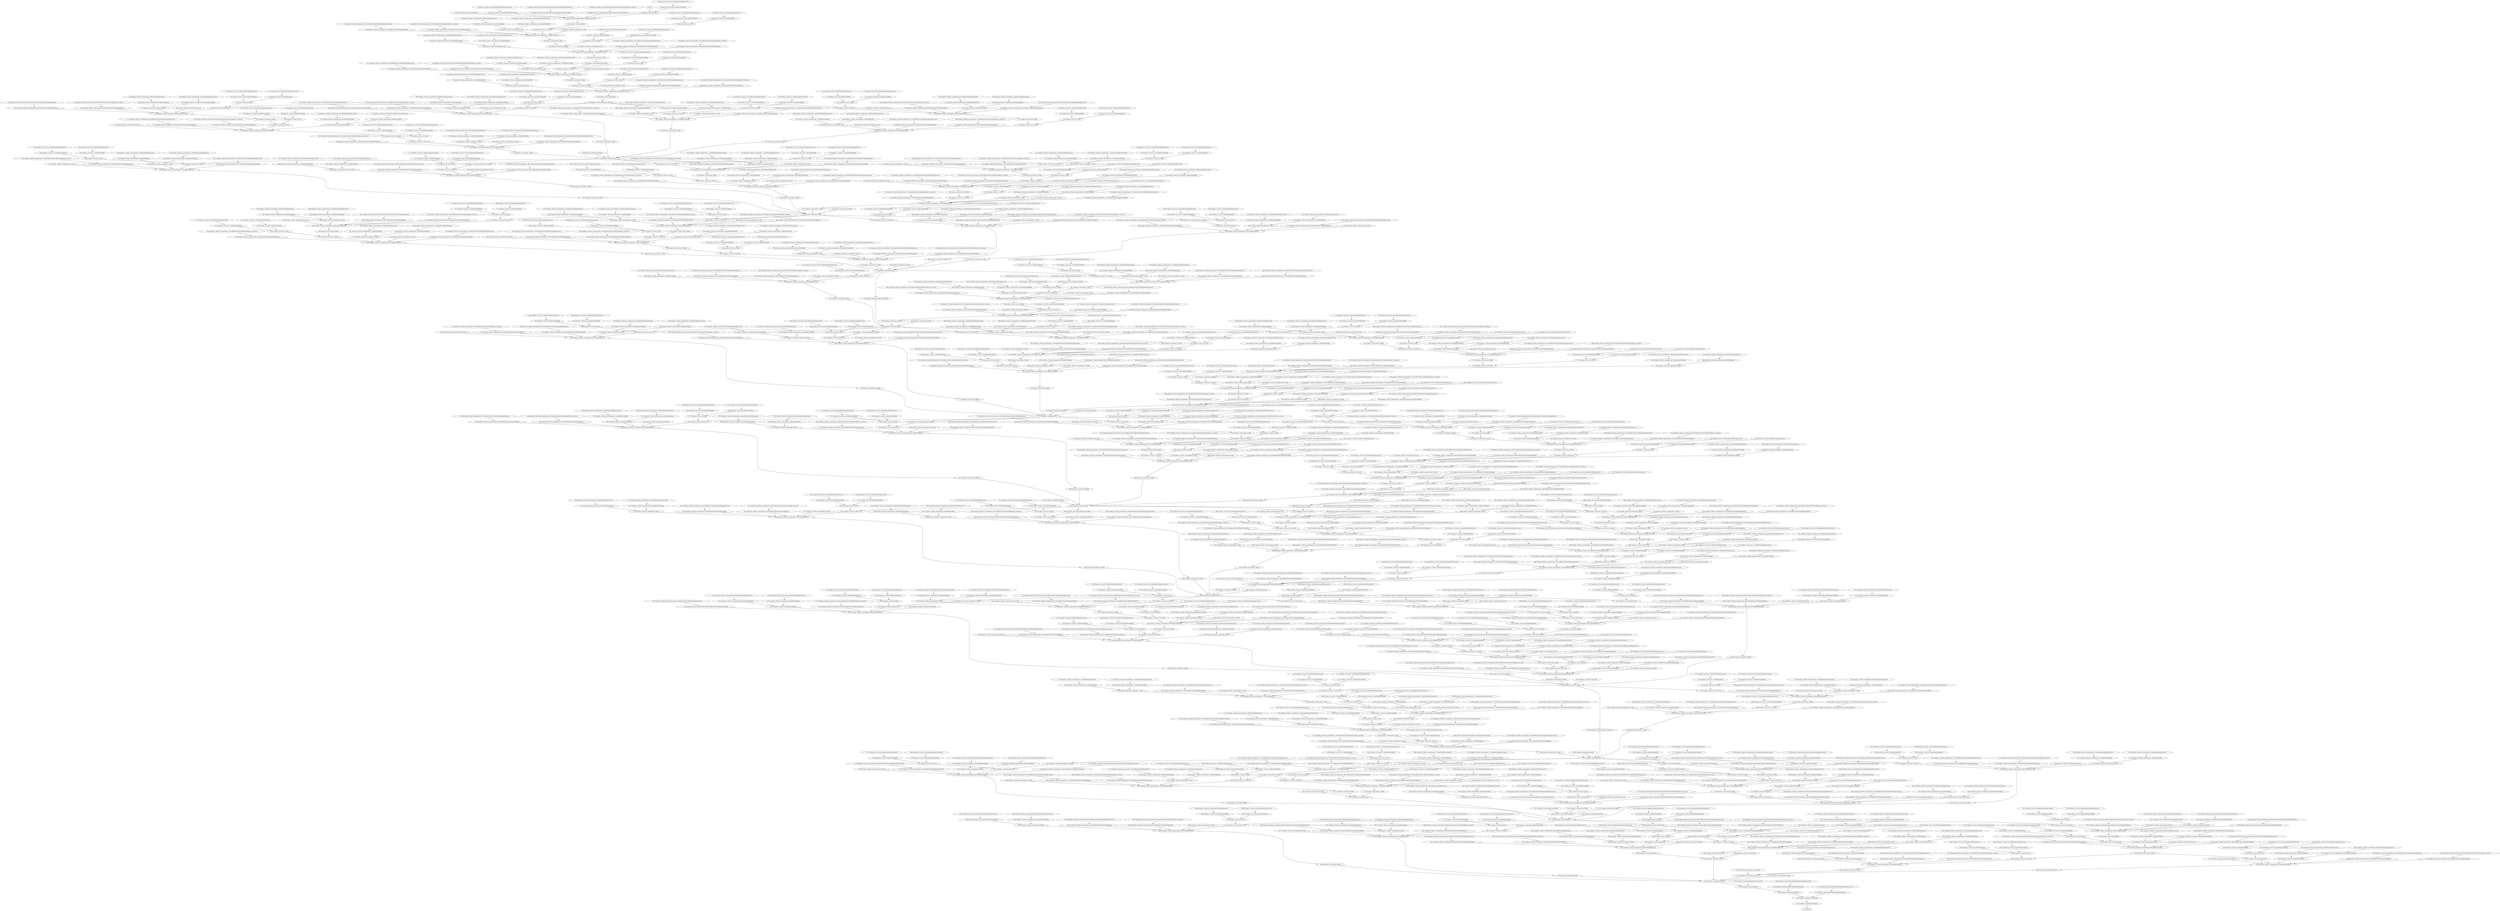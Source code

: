 strict digraph  {
"0 args_0" [id=0, op=Placeholder];
"1 inception_v3/conv2d/Conv2D/ReadVariableOp/resource" [id=1, op=Placeholder];
"2 inception_v3/conv2d/Conv2D/ReadVariableOp" [id=2, op=ReadVariableOp];
"3 inception_v3/conv2d/Conv2D" [id=3, op=Conv2D];
"4 inception_v3/batch_normalization/scale" [id=4, op=Const];
"5 inception_v3/batch_normalization/ReadVariableOp/resource" [id=5, op=Placeholder];
"6 inception_v3/batch_normalization/ReadVariableOp" [id=6, op=ReadVariableOp];
"7 inception_v3/batch_normalization/FusedBatchNormV3/ReadVariableOp/resource" [id=7, op=Placeholder];
"8 inception_v3/batch_normalization/FusedBatchNormV3/ReadVariableOp" [id=8, op=ReadVariableOp];
"9 inception_v3/batch_normalization/FusedBatchNormV3/ReadVariableOp_1/resource" [id=9, op=Placeholder];
"10 inception_v3/batch_normalization/FusedBatchNormV3/ReadVariableOp_1" [id=10, op=ReadVariableOp];
"11 inception_v3/batch_normalization/FusedBatchNormV3" [id=11, op=FusedBatchNormV3];
"12 inception_v3/activation/Relu" [id=12, op=Relu];
"13 inception_v3/conv2d_1/ReadVariableOp/resource" [id=13, op=Placeholder];
"14 inception_v3/conv2d_1/ReadVariableOp" [id=14, op=ReadVariableOp];
"15 inception_v3/conv2d_1/mul/ReadVariableOp/resource" [id=15, op=Placeholder];
"16 inception_v3/conv2d_1/mul/ReadVariableOp" [id=16, op=ReadVariableOp];
"17 inception_v3/conv2d_1/mul" [id=17, op=Mul];
"18 inception_v3/conv2d_1/Conv2D" [id=18, op=Conv2D];
"19 inception_v3/batch_normalization_1/ReadVariableOp/resource" [id=19, op=Placeholder];
"20 inception_v3/batch_normalization_1/ReadVariableOp" [id=20, op=ReadVariableOp];
"21 inception_v3/batch_normalization_1/mul/ReadVariableOp/resource" [id=21, op=Placeholder];
"22 inception_v3/batch_normalization_1/mul/ReadVariableOp" [id=22, op=ReadVariableOp];
"23 inception_v3/batch_normalization_1/mul" [id=23, op=Mul];
"24 inception_v3/batch_normalization_1/scale" [id=24, op=Const];
"25 inception_v3/batch_normalization_1/FusedBatchNormV3/ReadVariableOp/resource" [id=25, op=Placeholder];
"26 inception_v3/batch_normalization_1/FusedBatchNormV3/ReadVariableOp" [id=26, op=ReadVariableOp];
"27 inception_v3/batch_normalization_1/FusedBatchNormV3/ReadVariableOp_1/resource" [id=27, op=Placeholder];
"28 inception_v3/batch_normalization_1/FusedBatchNormV3/ReadVariableOp_1" [id=28, op=ReadVariableOp];
"29 inception_v3/batch_normalization_1/FusedBatchNormV3" [id=29, op=FusedBatchNormV3];
"30 inception_v3/activation_1/Relu" [id=30, op=Relu];
"31 inception_v3/conv2d_2/ReadVariableOp/resource" [id=31, op=Placeholder];
"32 inception_v3/conv2d_2/ReadVariableOp" [id=32, op=ReadVariableOp];
"33 inception_v3/conv2d_2/mul/ReadVariableOp/resource" [id=33, op=Placeholder];
"34 inception_v3/conv2d_2/mul/ReadVariableOp" [id=34, op=ReadVariableOp];
"35 inception_v3/conv2d_2/mul" [id=35, op=Mul];
"36 inception_v3/conv2d_2/Conv2D" [id=36, op=Conv2D];
"37 inception_v3/batch_normalization_2/ReadVariableOp/resource" [id=37, op=Placeholder];
"38 inception_v3/batch_normalization_2/ReadVariableOp" [id=38, op=ReadVariableOp];
"39 inception_v3/batch_normalization_2/mul/ReadVariableOp/resource" [id=39, op=Placeholder];
"40 inception_v3/batch_normalization_2/mul/ReadVariableOp" [id=40, op=ReadVariableOp];
"41 inception_v3/batch_normalization_2/mul" [id=41, op=Mul];
"42 inception_v3/batch_normalization_2/scale" [id=42, op=Const];
"43 inception_v3/batch_normalization_2/FusedBatchNormV3/ReadVariableOp/resource" [id=43, op=Placeholder];
"44 inception_v3/batch_normalization_2/FusedBatchNormV3/ReadVariableOp" [id=44, op=ReadVariableOp];
"45 inception_v3/batch_normalization_2/FusedBatchNormV3/ReadVariableOp_1/resource" [id=45, op=Placeholder];
"46 inception_v3/batch_normalization_2/FusedBatchNormV3/ReadVariableOp_1" [id=46, op=ReadVariableOp];
"47 inception_v3/batch_normalization_2/FusedBatchNormV3" [id=47, op=FusedBatchNormV3];
"48 inception_v3/activation_2/Relu" [id=48, op=Relu];
"49 inception_v3/max_pooling2d/MaxPool" [id=49, op=MaxPool];
"50 inception_v3/conv2d_3/ReadVariableOp/resource" [id=50, op=Placeholder];
"51 inception_v3/conv2d_3/ReadVariableOp" [id=51, op=ReadVariableOp];
"52 inception_v3/conv2d_3/mul/ReadVariableOp/resource" [id=52, op=Placeholder];
"53 inception_v3/conv2d_3/mul/ReadVariableOp" [id=53, op=ReadVariableOp];
"54 inception_v3/conv2d_3/mul" [id=54, op=Mul];
"55 inception_v3/conv2d_3/Conv2D" [id=55, op=Conv2D];
"56 inception_v3/batch_normalization_3/ReadVariableOp/resource" [id=56, op=Placeholder];
"57 inception_v3/batch_normalization_3/ReadVariableOp" [id=57, op=ReadVariableOp];
"58 inception_v3/batch_normalization_3/mul/ReadVariableOp/resource" [id=58, op=Placeholder];
"59 inception_v3/batch_normalization_3/mul/ReadVariableOp" [id=59, op=ReadVariableOp];
"60 inception_v3/batch_normalization_3/mul" [id=60, op=Mul];
"61 inception_v3/batch_normalization_3/scale" [id=61, op=Const];
"62 inception_v3/batch_normalization_3/FusedBatchNormV3/ReadVariableOp/resource" [id=62, op=Placeholder];
"63 inception_v3/batch_normalization_3/FusedBatchNormV3/ReadVariableOp" [id=63, op=ReadVariableOp];
"64 inception_v3/batch_normalization_3/FusedBatchNormV3/ReadVariableOp_1/resource" [id=64, op=Placeholder];
"65 inception_v3/batch_normalization_3/FusedBatchNormV3/ReadVariableOp_1" [id=65, op=ReadVariableOp];
"66 inception_v3/batch_normalization_3/FusedBatchNormV3" [id=66, op=FusedBatchNormV3];
"67 inception_v3/activation_3/Relu" [id=67, op=Relu];
"68 inception_v3/conv2d_4/ReadVariableOp/resource" [id=68, op=Placeholder];
"69 inception_v3/conv2d_4/ReadVariableOp" [id=69, op=ReadVariableOp];
"70 inception_v3/conv2d_4/mul/ReadVariableOp/resource" [id=70, op=Placeholder];
"71 inception_v3/conv2d_4/mul/ReadVariableOp" [id=71, op=ReadVariableOp];
"72 inception_v3/conv2d_4/mul" [id=72, op=Mul];
"73 inception_v3/conv2d_4/Conv2D" [id=73, op=Conv2D];
"74 inception_v3/batch_normalization_4/ReadVariableOp/resource" [id=74, op=Placeholder];
"75 inception_v3/batch_normalization_4/ReadVariableOp" [id=75, op=ReadVariableOp];
"76 inception_v3/batch_normalization_4/mul/ReadVariableOp/resource" [id=76, op=Placeholder];
"77 inception_v3/batch_normalization_4/mul/ReadVariableOp" [id=77, op=ReadVariableOp];
"78 inception_v3/batch_normalization_4/mul" [id=78, op=Mul];
"79 inception_v3/batch_normalization_4/scale" [id=79, op=Placeholder];
"80 inception_v3/batch_normalization_4/FusedBatchNormV3/ReadVariableOp/resource" [id=80, op=Placeholder];
"81 inception_v3/batch_normalization_4/FusedBatchNormV3/ReadVariableOp" [id=81, op=ReadVariableOp];
"82 inception_v3/batch_normalization_4/FusedBatchNormV3/ReadVariableOp_1/resource" [id=82, op=Placeholder];
"83 inception_v3/batch_normalization_4/FusedBatchNormV3/ReadVariableOp_1" [id=83, op=ReadVariableOp];
"84 inception_v3/batch_normalization_4/FusedBatchNormV3" [id=84, op=FusedBatchNormV3];
"85 inception_v3/activation_4/Relu" [id=85, op=Relu];
"86 inception_v3/max_pooling2d_1/MaxPool" [id=86, op=MaxPool];
"87 inception_v3/conv2d_8/ReadVariableOp/resource" [id=87, op=Placeholder];
"88 inception_v3/conv2d_8/ReadVariableOp" [id=88, op=ReadVariableOp];
"89 inception_v3/conv2d_8/mul/ReadVariableOp/resource" [id=89, op=Placeholder];
"90 inception_v3/conv2d_8/mul/ReadVariableOp" [id=90, op=ReadVariableOp];
"91 inception_v3/conv2d_8/mul" [id=91, op=Mul];
"92 inception_v3/conv2d_8/Conv2D" [id=92, op=Conv2D];
"93 inception_v3/batch_normalization_8/ReadVariableOp/resource" [id=93, op=Placeholder];
"94 inception_v3/batch_normalization_8/ReadVariableOp" [id=94, op=ReadVariableOp];
"95 inception_v3/batch_normalization_8/mul/ReadVariableOp/resource" [id=95, op=Placeholder];
"96 inception_v3/batch_normalization_8/mul/ReadVariableOp" [id=96, op=ReadVariableOp];
"97 inception_v3/batch_normalization_8/mul" [id=97, op=Mul];
"98 inception_v3/batch_normalization_8/scale" [id=98, op=Const];
"99 inception_v3/batch_normalization_8/FusedBatchNormV3/ReadVariableOp/resource" [id=99, op=Placeholder];
"100 inception_v3/batch_normalization_8/FusedBatchNormV3/ReadVariableOp" [id=100, op=ReadVariableOp];
"101 inception_v3/batch_normalization_8/FusedBatchNormV3/ReadVariableOp_1/resource" [id=101, op=Placeholder];
"102 inception_v3/batch_normalization_8/FusedBatchNormV3/ReadVariableOp_1" [id=102, op=ReadVariableOp];
"103 inception_v3/batch_normalization_8/FusedBatchNormV3" [id=103, op=FusedBatchNormV3];
"104 inception_v3/activation_8/Relu" [id=104, op=Relu];
"105 inception_v3/conv2d_9/ReadVariableOp/resource" [id=105, op=Placeholder];
"106 inception_v3/conv2d_9/ReadVariableOp" [id=106, op=ReadVariableOp];
"107 inception_v3/conv2d_9/mul/ReadVariableOp/resource" [id=107, op=Placeholder];
"108 inception_v3/conv2d_9/mul/ReadVariableOp" [id=108, op=ReadVariableOp];
"109 inception_v3/conv2d_9/mul" [id=109, op=Mul];
"110 inception_v3/conv2d_9/Conv2D" [id=110, op=Conv2D];
"111 inception_v3/conv2d_6/ReadVariableOp/resource" [id=111, op=Placeholder];
"112 inception_v3/conv2d_6/ReadVariableOp" [id=112, op=ReadVariableOp];
"113 inception_v3/conv2d_6/mul/ReadVariableOp/resource" [id=113, op=Placeholder];
"114 inception_v3/conv2d_6/mul/ReadVariableOp" [id=114, op=ReadVariableOp];
"115 inception_v3/conv2d_6/mul" [id=115, op=Mul];
"116 inception_v3/conv2d_6/Conv2D" [id=116, op=Conv2D];
"117 inception_v3/batch_normalization_9/ReadVariableOp/resource" [id=117, op=Placeholder];
"118 inception_v3/batch_normalization_9/ReadVariableOp" [id=118, op=ReadVariableOp];
"119 inception_v3/batch_normalization_9/mul/ReadVariableOp/resource" [id=119, op=Placeholder];
"120 inception_v3/batch_normalization_9/mul/ReadVariableOp" [id=120, op=ReadVariableOp];
"121 inception_v3/batch_normalization_9/mul" [id=121, op=Mul];
"122 inception_v3/batch_normalization_9/scale" [id=122, op=Const];
"123 inception_v3/batch_normalization_9/FusedBatchNormV3/ReadVariableOp/resource" [id=123, op=Placeholder];
"124 inception_v3/batch_normalization_9/FusedBatchNormV3/ReadVariableOp" [id=124, op=ReadVariableOp];
"125 inception_v3/batch_normalization_9/FusedBatchNormV3/ReadVariableOp_1/resource" [id=125, op=Placeholder];
"126 inception_v3/batch_normalization_9/FusedBatchNormV3/ReadVariableOp_1" [id=126, op=ReadVariableOp];
"127 inception_v3/batch_normalization_9/FusedBatchNormV3" [id=127, op=FusedBatchNormV3];
"128 inception_v3/batch_normalization_6/ReadVariableOp/resource" [id=128, op=Placeholder];
"129 inception_v3/batch_normalization_6/ReadVariableOp" [id=129, op=ReadVariableOp];
"130 inception_v3/batch_normalization_6/mul/ReadVariableOp/resource" [id=130, op=Placeholder];
"131 inception_v3/batch_normalization_6/mul/ReadVariableOp" [id=131, op=ReadVariableOp];
"132 inception_v3/batch_normalization_6/mul" [id=132, op=Mul];
"133 inception_v3/batch_normalization_6/scale" [id=133, op=Const];
"134 inception_v3/batch_normalization_6/FusedBatchNormV3/ReadVariableOp/resource" [id=134, op=Placeholder];
"135 inception_v3/batch_normalization_6/FusedBatchNormV3/ReadVariableOp" [id=135, op=ReadVariableOp];
"136 inception_v3/batch_normalization_6/FusedBatchNormV3/ReadVariableOp_1/resource" [id=136, op=Placeholder];
"137 inception_v3/batch_normalization_6/FusedBatchNormV3/ReadVariableOp_1" [id=137, op=ReadVariableOp];
"138 inception_v3/batch_normalization_6/FusedBatchNormV3" [id=138, op=FusedBatchNormV3];
"139 inception_v3/average_pooling2d/AvgPool" [id=139, op=AvgPool];
"140 inception_v3/activation_9/Relu" [id=140, op=Relu];
"141 inception_v3/activation_6/Relu" [id=141, op=Relu];
"142 inception_v3/conv2d_11/ReadVariableOp/resource" [id=142, op=Placeholder];
"143 inception_v3/conv2d_11/ReadVariableOp" [id=143, op=ReadVariableOp];
"144 inception_v3/conv2d_11/mul/ReadVariableOp/resource" [id=144, op=Placeholder];
"145 inception_v3/conv2d_11/mul/ReadVariableOp" [id=145, op=ReadVariableOp];
"146 inception_v3/conv2d_11/mul" [id=146, op=Mul];
"147 inception_v3/conv2d_11/Conv2D" [id=147, op=Conv2D];
"148 inception_v3/conv2d_10/ReadVariableOp/resource" [id=148, op=Placeholder];
"149 inception_v3/conv2d_10/ReadVariableOp" [id=149, op=ReadVariableOp];
"150 inception_v3/conv2d_10/mul/ReadVariableOp/resource" [id=150, op=Placeholder];
"151 inception_v3/conv2d_10/mul/ReadVariableOp" [id=151, op=ReadVariableOp];
"152 inception_v3/conv2d_10/mul" [id=152, op=Mul];
"153 inception_v3/conv2d_10/Conv2D" [id=153, op=Conv2D];
"154 inception_v3/conv2d_7/ReadVariableOp/resource" [id=154, op=Placeholder];
"155 inception_v3/conv2d_7/ReadVariableOp" [id=155, op=ReadVariableOp];
"156 inception_v3/conv2d_7/mul/ReadVariableOp/resource" [id=156, op=Placeholder];
"157 inception_v3/conv2d_7/mul/ReadVariableOp" [id=157, op=ReadVariableOp];
"158 inception_v3/conv2d_7/mul" [id=158, op=Mul];
"159 inception_v3/conv2d_7/Conv2D" [id=159, op=Conv2D];
"160 inception_v3/conv2d_5/ReadVariableOp/resource" [id=160, op=Placeholder];
"161 inception_v3/conv2d_5/ReadVariableOp" [id=161, op=ReadVariableOp];
"162 inception_v3/conv2d_5/mul/ReadVariableOp/resource" [id=162, op=Placeholder];
"163 inception_v3/conv2d_5/mul/ReadVariableOp" [id=163, op=ReadVariableOp];
"164 inception_v3/conv2d_5/mul" [id=164, op=Mul];
"165 inception_v3/conv2d_5/Conv2D" [id=165, op=Conv2D];
"166 inception_v3/batch_normalization_11/ReadVariableOp/resource" [id=166, op=Placeholder];
"167 inception_v3/batch_normalization_11/ReadVariableOp" [id=167, op=ReadVariableOp];
"168 inception_v3/batch_normalization_11/mul/ReadVariableOp/resource" [id=168, op=Placeholder];
"169 inception_v3/batch_normalization_11/mul/ReadVariableOp" [id=169, op=ReadVariableOp];
"170 inception_v3/batch_normalization_11/mul" [id=170, op=Mul];
"171 inception_v3/batch_normalization_11/scale" [id=171, op=Const];
"172 inception_v3/batch_normalization_11/FusedBatchNormV3/ReadVariableOp/resource" [id=172, op=Placeholder];
"173 inception_v3/batch_normalization_11/FusedBatchNormV3/ReadVariableOp" [id=173, op=ReadVariableOp];
"174 inception_v3/batch_normalization_11/FusedBatchNormV3/ReadVariableOp_1/resource" [id=174, op=Placeholder];
"175 inception_v3/batch_normalization_11/FusedBatchNormV3/ReadVariableOp_1" [id=175, op=ReadVariableOp];
"176 inception_v3/batch_normalization_11/FusedBatchNormV3" [id=176, op=FusedBatchNormV3];
"177 inception_v3/batch_normalization_10/ReadVariableOp/resource" [id=177, op=Placeholder];
"178 inception_v3/batch_normalization_10/ReadVariableOp" [id=178, op=ReadVariableOp];
"179 inception_v3/batch_normalization_10/mul/ReadVariableOp/resource" [id=179, op=Placeholder];
"180 inception_v3/batch_normalization_10/mul/ReadVariableOp" [id=180, op=ReadVariableOp];
"181 inception_v3/batch_normalization_10/mul" [id=181, op=Mul];
"182 inception_v3/batch_normalization_10/scale" [id=182, op=Const];
"183 inception_v3/batch_normalization_10/FusedBatchNormV3/ReadVariableOp/resource" [id=183, op=Placeholder];
"184 inception_v3/batch_normalization_10/FusedBatchNormV3/ReadVariableOp" [id=184, op=ReadVariableOp];
"185 inception_v3/batch_normalization_10/FusedBatchNormV3/ReadVariableOp_1/resource" [id=185, op=Placeholder];
"186 inception_v3/batch_normalization_10/FusedBatchNormV3/ReadVariableOp_1" [id=186, op=ReadVariableOp];
"187 inception_v3/batch_normalization_10/FusedBatchNormV3" [id=187, op=FusedBatchNormV3];
"188 inception_v3/batch_normalization_7/ReadVariableOp/resource" [id=188, op=Placeholder];
"189 inception_v3/batch_normalization_7/ReadVariableOp" [id=189, op=ReadVariableOp];
"190 inception_v3/batch_normalization_7/mul/ReadVariableOp/resource" [id=190, op=Placeholder];
"191 inception_v3/batch_normalization_7/mul/ReadVariableOp" [id=191, op=ReadVariableOp];
"192 inception_v3/batch_normalization_7/mul" [id=192, op=Mul];
"193 inception_v3/batch_normalization_7/scale" [id=193, op=Const];
"194 inception_v3/batch_normalization_7/FusedBatchNormV3/ReadVariableOp/resource" [id=194, op=Placeholder];
"195 inception_v3/batch_normalization_7/FusedBatchNormV3/ReadVariableOp" [id=195, op=ReadVariableOp];
"196 inception_v3/batch_normalization_7/FusedBatchNormV3/ReadVariableOp_1/resource" [id=196, op=Placeholder];
"197 inception_v3/batch_normalization_7/FusedBatchNormV3/ReadVariableOp_1" [id=197, op=ReadVariableOp];
"198 inception_v3/batch_normalization_7/FusedBatchNormV3" [id=198, op=FusedBatchNormV3];
"199 inception_v3/batch_normalization_5/ReadVariableOp/resource" [id=199, op=Placeholder];
"200 inception_v3/batch_normalization_5/ReadVariableOp" [id=200, op=ReadVariableOp];
"201 inception_v3/batch_normalization_5/mul/ReadVariableOp/resource" [id=201, op=Placeholder];
"202 inception_v3/batch_normalization_5/mul/ReadVariableOp" [id=202, op=ReadVariableOp];
"203 inception_v3/batch_normalization_5/mul" [id=203, op=Mul];
"204 inception_v3/batch_normalization_5/scale" [id=204, op=Const];
"205 inception_v3/batch_normalization_5/FusedBatchNormV3/ReadVariableOp/resource" [id=205, op=Placeholder];
"206 inception_v3/batch_normalization_5/FusedBatchNormV3/ReadVariableOp" [id=206, op=ReadVariableOp];
"207 inception_v3/batch_normalization_5/FusedBatchNormV3/ReadVariableOp_1/resource" [id=207, op=Placeholder];
"208 inception_v3/batch_normalization_5/FusedBatchNormV3/ReadVariableOp_1" [id=208, op=ReadVariableOp];
"209 inception_v3/batch_normalization_5/FusedBatchNormV3" [id=209, op=FusedBatchNormV3];
"210 inception_v3/activation_5/Relu" [id=210, op=Relu];
"211 inception_v3/activation_7/Relu" [id=211, op=Relu];
"212 inception_v3/activation_10/Relu" [id=212, op=Relu];
"213 inception_v3/activation_11/Relu" [id=213, op=Relu];
"214 inception_v3/mixed0/concat/axis" [id=214, op=Const];
"215 inception_v3/mixed0/concat" [id=215, op=ConcatV2];
"216 inception_v3/conv2d_15/ReadVariableOp/resource" [id=216, op=Placeholder];
"217 inception_v3/conv2d_15/ReadVariableOp" [id=217, op=ReadVariableOp];
"218 inception_v3/conv2d_15/mul/ReadVariableOp/resource" [id=218, op=Placeholder];
"219 inception_v3/conv2d_15/mul/ReadVariableOp" [id=219, op=ReadVariableOp];
"220 inception_v3/conv2d_15/mul" [id=220, op=Mul];
"221 inception_v3/conv2d_15/Conv2D" [id=221, op=Conv2D];
"222 inception_v3/batch_normalization_15/ReadVariableOp/resource" [id=222, op=Placeholder];
"223 inception_v3/batch_normalization_15/ReadVariableOp" [id=223, op=ReadVariableOp];
"224 inception_v3/batch_normalization_15/mul/ReadVariableOp/resource" [id=224, op=Placeholder];
"225 inception_v3/batch_normalization_15/mul/ReadVariableOp" [id=225, op=ReadVariableOp];
"226 inception_v3/batch_normalization_15/mul" [id=226, op=Mul];
"227 inception_v3/batch_normalization_15/scale" [id=227, op=Const];
"228 inception_v3/batch_normalization_15/FusedBatchNormV3/ReadVariableOp/resource" [id=228, op=Placeholder];
"229 inception_v3/batch_normalization_15/FusedBatchNormV3/ReadVariableOp" [id=229, op=ReadVariableOp];
"230 inception_v3/batch_normalization_15/FusedBatchNormV3/ReadVariableOp_1/resource" [id=230, op=Placeholder];
"231 inception_v3/batch_normalization_15/FusedBatchNormV3/ReadVariableOp_1" [id=231, op=ReadVariableOp];
"232 inception_v3/batch_normalization_15/FusedBatchNormV3" [id=232, op=FusedBatchNormV3];
"233 inception_v3/activation_15/Relu" [id=233, op=Relu];
"234 inception_v3/conv2d_16/ReadVariableOp/resource" [id=234, op=Placeholder];
"235 inception_v3/conv2d_16/ReadVariableOp" [id=235, op=ReadVariableOp];
"236 inception_v3/conv2d_16/mul/ReadVariableOp/resource" [id=236, op=Placeholder];
"237 inception_v3/conv2d_16/mul/ReadVariableOp" [id=237, op=ReadVariableOp];
"238 inception_v3/conv2d_16/mul" [id=238, op=Mul];
"239 inception_v3/conv2d_16/Conv2D" [id=239, op=Conv2D];
"240 inception_v3/conv2d_13/ReadVariableOp/resource" [id=240, op=Placeholder];
"241 inception_v3/conv2d_13/ReadVariableOp" [id=241, op=ReadVariableOp];
"242 inception_v3/conv2d_13/mul/ReadVariableOp/resource" [id=242, op=Placeholder];
"243 inception_v3/conv2d_13/mul/ReadVariableOp" [id=243, op=ReadVariableOp];
"244 inception_v3/conv2d_13/mul" [id=244, op=Mul];
"245 inception_v3/conv2d_13/Conv2D" [id=245, op=Conv2D];
"246 inception_v3/batch_normalization_16/ReadVariableOp/resource" [id=246, op=Placeholder];
"247 inception_v3/batch_normalization_16/ReadVariableOp" [id=247, op=ReadVariableOp];
"248 inception_v3/batch_normalization_16/mul/ReadVariableOp/resource" [id=248, op=Placeholder];
"249 inception_v3/batch_normalization_16/mul/ReadVariableOp" [id=249, op=ReadVariableOp];
"250 inception_v3/batch_normalization_16/mul" [id=250, op=Mul];
"251 inception_v3/batch_normalization_16/scale" [id=251, op=Const];
"252 inception_v3/batch_normalization_16/FusedBatchNormV3/ReadVariableOp/resource" [id=252, op=Placeholder];
"253 inception_v3/batch_normalization_16/FusedBatchNormV3/ReadVariableOp" [id=253, op=ReadVariableOp];
"254 inception_v3/batch_normalization_16/FusedBatchNormV3/ReadVariableOp_1/resource" [id=254, op=Placeholder];
"255 inception_v3/batch_normalization_16/FusedBatchNormV3/ReadVariableOp_1" [id=255, op=ReadVariableOp];
"256 inception_v3/batch_normalization_16/FusedBatchNormV3" [id=256, op=FusedBatchNormV3];
"257 inception_v3/batch_normalization_13/ReadVariableOp/resource" [id=257, op=Placeholder];
"258 inception_v3/batch_normalization_13/ReadVariableOp" [id=258, op=ReadVariableOp];
"259 inception_v3/batch_normalization_13/mul/ReadVariableOp/resource" [id=259, op=Placeholder];
"260 inception_v3/batch_normalization_13/mul/ReadVariableOp" [id=260, op=ReadVariableOp];
"261 inception_v3/batch_normalization_13/mul" [id=261, op=Mul];
"262 inception_v3/batch_normalization_13/scale" [id=262, op=Const];
"263 inception_v3/batch_normalization_13/FusedBatchNormV3/ReadVariableOp/resource" [id=263, op=Placeholder];
"264 inception_v3/batch_normalization_13/FusedBatchNormV3/ReadVariableOp" [id=264, op=ReadVariableOp];
"265 inception_v3/batch_normalization_13/FusedBatchNormV3/ReadVariableOp_1/resource" [id=265, op=Placeholder];
"266 inception_v3/batch_normalization_13/FusedBatchNormV3/ReadVariableOp_1" [id=266, op=ReadVariableOp];
"267 inception_v3/batch_normalization_13/FusedBatchNormV3" [id=267, op=FusedBatchNormV3];
"268 inception_v3/average_pooling2d_1/AvgPool" [id=268, op=AvgPool];
"269 inception_v3/activation_16/Relu" [id=269, op=Relu];
"270 inception_v3/activation_13/Relu" [id=270, op=Relu];
"271 inception_v3/conv2d_18/ReadVariableOp/resource" [id=271, op=Placeholder];
"272 inception_v3/conv2d_18/ReadVariableOp" [id=272, op=ReadVariableOp];
"273 inception_v3/conv2d_18/mul/ReadVariableOp/resource" [id=273, op=Placeholder];
"274 inception_v3/conv2d_18/mul/ReadVariableOp" [id=274, op=ReadVariableOp];
"275 inception_v3/conv2d_18/mul" [id=275, op=Mul];
"276 inception_v3/conv2d_18/Conv2D" [id=276, op=Conv2D];
"277 inception_v3/conv2d_17/ReadVariableOp/resource" [id=277, op=Placeholder];
"278 inception_v3/conv2d_17/ReadVariableOp" [id=278, op=ReadVariableOp];
"279 inception_v3/conv2d_17/mul/ReadVariableOp/resource" [id=279, op=Placeholder];
"280 inception_v3/conv2d_17/mul/ReadVariableOp" [id=280, op=ReadVariableOp];
"281 inception_v3/conv2d_17/mul" [id=281, op=Mul];
"282 inception_v3/conv2d_17/Conv2D" [id=282, op=Conv2D];
"283 inception_v3/conv2d_14/ReadVariableOp/resource" [id=283, op=Placeholder];
"284 inception_v3/conv2d_14/ReadVariableOp" [id=284, op=ReadVariableOp];
"285 inception_v3/conv2d_14/mul/ReadVariableOp/resource" [id=285, op=Placeholder];
"286 inception_v3/conv2d_14/mul/ReadVariableOp" [id=286, op=ReadVariableOp];
"287 inception_v3/conv2d_14/mul" [id=287, op=Mul];
"288 inception_v3/conv2d_14/Conv2D" [id=288, op=Conv2D];
"289 inception_v3/conv2d_12/ReadVariableOp/resource" [id=289, op=Placeholder];
"290 inception_v3/conv2d_12/ReadVariableOp" [id=290, op=ReadVariableOp];
"291 inception_v3/conv2d_12/mul/ReadVariableOp/resource" [id=291, op=Placeholder];
"292 inception_v3/conv2d_12/mul/ReadVariableOp" [id=292, op=ReadVariableOp];
"293 inception_v3/conv2d_12/mul" [id=293, op=Mul];
"294 inception_v3/conv2d_12/Conv2D" [id=294, op=Conv2D];
"295 inception_v3/batch_normalization_18/ReadVariableOp/resource" [id=295, op=Placeholder];
"296 inception_v3/batch_normalization_18/ReadVariableOp" [id=296, op=ReadVariableOp];
"297 inception_v3/batch_normalization_18/mul/ReadVariableOp/resource" [id=297, op=Placeholder];
"298 inception_v3/batch_normalization_18/mul/ReadVariableOp" [id=298, op=ReadVariableOp];
"299 inception_v3/batch_normalization_18/mul" [id=299, op=Mul];
"300 inception_v3/batch_normalization_18/scale" [id=300, op=Const];
"301 inception_v3/batch_normalization_18/FusedBatchNormV3/ReadVariableOp/resource" [id=301, op=Placeholder];
"302 inception_v3/batch_normalization_18/FusedBatchNormV3/ReadVariableOp" [id=302, op=ReadVariableOp];
"303 inception_v3/batch_normalization_18/FusedBatchNormV3/ReadVariableOp_1/resource" [id=303, op=Placeholder];
"304 inception_v3/batch_normalization_18/FusedBatchNormV3/ReadVariableOp_1" [id=304, op=ReadVariableOp];
"305 inception_v3/batch_normalization_18/FusedBatchNormV3" [id=305, op=FusedBatchNormV3];
"306 inception_v3/batch_normalization_17/ReadVariableOp/resource" [id=306, op=Placeholder];
"307 inception_v3/batch_normalization_17/ReadVariableOp" [id=307, op=ReadVariableOp];
"308 inception_v3/batch_normalization_17/mul/ReadVariableOp/resource" [id=308, op=Placeholder];
"309 inception_v3/batch_normalization_17/mul/ReadVariableOp" [id=309, op=ReadVariableOp];
"310 inception_v3/batch_normalization_17/mul" [id=310, op=Mul];
"311 inception_v3/batch_normalization_17/scale" [id=311, op=Const];
"312 inception_v3/batch_normalization_17/FusedBatchNormV3/ReadVariableOp/resource" [id=312, op=Placeholder];
"313 inception_v3/batch_normalization_17/FusedBatchNormV3/ReadVariableOp" [id=313, op=ReadVariableOp];
"314 inception_v3/batch_normalization_17/FusedBatchNormV3/ReadVariableOp_1/resource" [id=314, op=Placeholder];
"315 inception_v3/batch_normalization_17/FusedBatchNormV3/ReadVariableOp_1" [id=315, op=ReadVariableOp];
"316 inception_v3/batch_normalization_17/FusedBatchNormV3" [id=316, op=FusedBatchNormV3];
"317 inception_v3/batch_normalization_14/ReadVariableOp/resource" [id=317, op=Placeholder];
"318 inception_v3/batch_normalization_14/ReadVariableOp" [id=318, op=ReadVariableOp];
"319 inception_v3/batch_normalization_14/mul/ReadVariableOp/resource" [id=319, op=Placeholder];
"320 inception_v3/batch_normalization_14/mul/ReadVariableOp" [id=320, op=ReadVariableOp];
"321 inception_v3/batch_normalization_14/mul" [id=321, op=Mul];
"322 inception_v3/batch_normalization_14/scale" [id=322, op=Const];
"323 inception_v3/batch_normalization_14/FusedBatchNormV3/ReadVariableOp/resource" [id=323, op=Placeholder];
"324 inception_v3/batch_normalization_14/FusedBatchNormV3/ReadVariableOp" [id=324, op=ReadVariableOp];
"325 inception_v3/batch_normalization_14/FusedBatchNormV3/ReadVariableOp_1/resource" [id=325, op=Placeholder];
"326 inception_v3/batch_normalization_14/FusedBatchNormV3/ReadVariableOp_1" [id=326, op=ReadVariableOp];
"327 inception_v3/batch_normalization_14/FusedBatchNormV3" [id=327, op=FusedBatchNormV3];
"328 inception_v3/batch_normalization_12/ReadVariableOp/resource" [id=328, op=Placeholder];
"329 inception_v3/batch_normalization_12/ReadVariableOp" [id=329, op=ReadVariableOp];
"330 inception_v3/batch_normalization_12/mul/ReadVariableOp/resource" [id=330, op=Placeholder];
"331 inception_v3/batch_normalization_12/mul/ReadVariableOp" [id=331, op=ReadVariableOp];
"332 inception_v3/batch_normalization_12/mul" [id=332, op=Mul];
"333 inception_v3/batch_normalization_12/scale" [id=333, op=Const];
"334 inception_v3/batch_normalization_12/FusedBatchNormV3/ReadVariableOp/resource" [id=334, op=Placeholder];
"335 inception_v3/batch_normalization_12/FusedBatchNormV3/ReadVariableOp" [id=335, op=ReadVariableOp];
"336 inception_v3/batch_normalization_12/FusedBatchNormV3/ReadVariableOp_1/resource" [id=336, op=Placeholder];
"337 inception_v3/batch_normalization_12/FusedBatchNormV3/ReadVariableOp_1" [id=337, op=ReadVariableOp];
"338 inception_v3/batch_normalization_12/FusedBatchNormV3" [id=338, op=FusedBatchNormV3];
"339 inception_v3/activation_12/Relu" [id=339, op=Relu];
"340 inception_v3/activation_14/Relu" [id=340, op=Relu];
"341 inception_v3/activation_17/Relu" [id=341, op=Relu];
"342 inception_v3/activation_18/Relu" [id=342, op=Relu];
"343 inception_v3/mixed1/concat/axis" [id=343, op=Const];
"344 inception_v3/mixed1/concat" [id=344, op=ConcatV2];
"345 inception_v3/conv2d_22/ReadVariableOp/resource" [id=345, op=Placeholder];
"346 inception_v3/conv2d_22/ReadVariableOp" [id=346, op=ReadVariableOp];
"347 inception_v3/conv2d_22/mul/ReadVariableOp/resource" [id=347, op=Placeholder];
"348 inception_v3/conv2d_22/mul/ReadVariableOp" [id=348, op=ReadVariableOp];
"349 inception_v3/conv2d_22/mul" [id=349, op=Mul];
"350 inception_v3/conv2d_22/Conv2D" [id=350, op=Conv2D];
"351 inception_v3/batch_normalization_22/ReadVariableOp/resource" [id=351, op=Placeholder];
"352 inception_v3/batch_normalization_22/ReadVariableOp" [id=352, op=ReadVariableOp];
"353 inception_v3/batch_normalization_22/mul/ReadVariableOp/resource" [id=353, op=Placeholder];
"354 inception_v3/batch_normalization_22/mul/ReadVariableOp" [id=354, op=ReadVariableOp];
"355 inception_v3/batch_normalization_22/mul" [id=355, op=Mul];
"356 inception_v3/batch_normalization_22/scale" [id=356, op=Const];
"357 inception_v3/batch_normalization_22/FusedBatchNormV3/ReadVariableOp/resource" [id=357, op=Placeholder];
"358 inception_v3/batch_normalization_22/FusedBatchNormV3/ReadVariableOp" [id=358, op=ReadVariableOp];
"359 inception_v3/batch_normalization_22/FusedBatchNormV3/ReadVariableOp_1/resource" [id=359, op=Placeholder];
"360 inception_v3/batch_normalization_22/FusedBatchNormV3/ReadVariableOp_1" [id=360, op=ReadVariableOp];
"361 inception_v3/batch_normalization_22/FusedBatchNormV3" [id=361, op=FusedBatchNormV3];
"362 inception_v3/activation_22/Relu" [id=362, op=Relu];
"363 inception_v3/conv2d_23/ReadVariableOp/resource" [id=363, op=Placeholder];
"364 inception_v3/conv2d_23/ReadVariableOp" [id=364, op=ReadVariableOp];
"365 inception_v3/conv2d_23/mul/ReadVariableOp/resource" [id=365, op=Placeholder];
"366 inception_v3/conv2d_23/mul/ReadVariableOp" [id=366, op=ReadVariableOp];
"367 inception_v3/conv2d_23/mul" [id=367, op=Mul];
"368 inception_v3/conv2d_23/Conv2D" [id=368, op=Conv2D];
"369 inception_v3/conv2d_20/ReadVariableOp/resource" [id=369, op=Placeholder];
"370 inception_v3/conv2d_20/ReadVariableOp" [id=370, op=ReadVariableOp];
"371 inception_v3/conv2d_20/mul/ReadVariableOp/resource" [id=371, op=Placeholder];
"372 inception_v3/conv2d_20/mul/ReadVariableOp" [id=372, op=ReadVariableOp];
"373 inception_v3/conv2d_20/mul" [id=373, op=Mul];
"374 inception_v3/conv2d_20/Conv2D" [id=374, op=Conv2D];
"375 inception_v3/batch_normalization_23/ReadVariableOp/resource" [id=375, op=Placeholder];
"376 inception_v3/batch_normalization_23/ReadVariableOp" [id=376, op=ReadVariableOp];
"377 inception_v3/batch_normalization_23/mul/ReadVariableOp/resource" [id=377, op=Placeholder];
"378 inception_v3/batch_normalization_23/mul/ReadVariableOp" [id=378, op=ReadVariableOp];
"379 inception_v3/batch_normalization_23/mul" [id=379, op=Mul];
"380 inception_v3/batch_normalization_23/scale" [id=380, op=Const];
"381 inception_v3/batch_normalization_23/FusedBatchNormV3/ReadVariableOp/resource" [id=381, op=Placeholder];
"382 inception_v3/batch_normalization_23/FusedBatchNormV3/ReadVariableOp" [id=382, op=ReadVariableOp];
"383 inception_v3/batch_normalization_23/FusedBatchNormV3/ReadVariableOp_1/resource" [id=383, op=Placeholder];
"384 inception_v3/batch_normalization_23/FusedBatchNormV3/ReadVariableOp_1" [id=384, op=ReadVariableOp];
"385 inception_v3/batch_normalization_23/FusedBatchNormV3" [id=385, op=FusedBatchNormV3];
"386 inception_v3/batch_normalization_20/ReadVariableOp/resource" [id=386, op=Placeholder];
"387 inception_v3/batch_normalization_20/ReadVariableOp" [id=387, op=ReadVariableOp];
"388 inception_v3/batch_normalization_20/mul/ReadVariableOp/resource" [id=388, op=Placeholder];
"389 inception_v3/batch_normalization_20/mul/ReadVariableOp" [id=389, op=ReadVariableOp];
"390 inception_v3/batch_normalization_20/mul" [id=390, op=Mul];
"391 inception_v3/batch_normalization_20/scale" [id=391, op=Const];
"392 inception_v3/batch_normalization_20/FusedBatchNormV3/ReadVariableOp/resource" [id=392, op=Placeholder];
"393 inception_v3/batch_normalization_20/FusedBatchNormV3/ReadVariableOp" [id=393, op=ReadVariableOp];
"394 inception_v3/batch_normalization_20/FusedBatchNormV3/ReadVariableOp_1/resource" [id=394, op=Placeholder];
"395 inception_v3/batch_normalization_20/FusedBatchNormV3/ReadVariableOp_1" [id=395, op=ReadVariableOp];
"396 inception_v3/batch_normalization_20/FusedBatchNormV3" [id=396, op=FusedBatchNormV3];
"397 inception_v3/average_pooling2d_2/AvgPool" [id=397, op=AvgPool];
"398 inception_v3/activation_23/Relu" [id=398, op=Relu];
"399 inception_v3/activation_20/Relu" [id=399, op=Relu];
"400 inception_v3/conv2d_25/ReadVariableOp/resource" [id=400, op=Placeholder];
"401 inception_v3/conv2d_25/ReadVariableOp" [id=401, op=ReadVariableOp];
"402 inception_v3/conv2d_25/mul/ReadVariableOp/resource" [id=402, op=Placeholder];
"403 inception_v3/conv2d_25/mul/ReadVariableOp" [id=403, op=ReadVariableOp];
"404 inception_v3/conv2d_25/mul" [id=404, op=Mul];
"405 inception_v3/conv2d_25/Conv2D" [id=405, op=Conv2D];
"406 inception_v3/conv2d_24/ReadVariableOp/resource" [id=406, op=Placeholder];
"407 inception_v3/conv2d_24/ReadVariableOp" [id=407, op=ReadVariableOp];
"408 inception_v3/conv2d_24/mul/ReadVariableOp/resource" [id=408, op=Placeholder];
"409 inception_v3/conv2d_24/mul/ReadVariableOp" [id=409, op=ReadVariableOp];
"410 inception_v3/conv2d_24/mul" [id=410, op=Mul];
"411 inception_v3/conv2d_24/Conv2D" [id=411, op=Conv2D];
"412 inception_v3/conv2d_21/ReadVariableOp/resource" [id=412, op=Placeholder];
"413 inception_v3/conv2d_21/ReadVariableOp" [id=413, op=ReadVariableOp];
"414 inception_v3/conv2d_21/mul/ReadVariableOp/resource" [id=414, op=Placeholder];
"415 inception_v3/conv2d_21/mul/ReadVariableOp" [id=415, op=ReadVariableOp];
"416 inception_v3/conv2d_21/mul" [id=416, op=Mul];
"417 inception_v3/conv2d_21/Conv2D" [id=417, op=Conv2D];
"418 inception_v3/conv2d_19/ReadVariableOp/resource" [id=418, op=Placeholder];
"419 inception_v3/conv2d_19/ReadVariableOp" [id=419, op=ReadVariableOp];
"420 inception_v3/conv2d_19/mul/ReadVariableOp/resource" [id=420, op=Placeholder];
"421 inception_v3/conv2d_19/mul/ReadVariableOp" [id=421, op=ReadVariableOp];
"422 inception_v3/conv2d_19/mul" [id=422, op=Mul];
"423 inception_v3/conv2d_19/Conv2D" [id=423, op=Conv2D];
"424 inception_v3/batch_normalization_25/ReadVariableOp/resource" [id=424, op=Placeholder];
"425 inception_v3/batch_normalization_25/ReadVariableOp" [id=425, op=ReadVariableOp];
"426 inception_v3/batch_normalization_25/mul/ReadVariableOp/resource" [id=426, op=Placeholder];
"427 inception_v3/batch_normalization_25/mul/ReadVariableOp" [id=427, op=ReadVariableOp];
"428 inception_v3/batch_normalization_25/mul" [id=428, op=Mul];
"429 inception_v3/batch_normalization_25/scale" [id=429, op=Const];
"430 inception_v3/batch_normalization_25/FusedBatchNormV3/ReadVariableOp/resource" [id=430, op=Placeholder];
"431 inception_v3/batch_normalization_25/FusedBatchNormV3/ReadVariableOp" [id=431, op=ReadVariableOp];
"432 inception_v3/batch_normalization_25/FusedBatchNormV3/ReadVariableOp_1/resource" [id=432, op=Placeholder];
"433 inception_v3/batch_normalization_25/FusedBatchNormV3/ReadVariableOp_1" [id=433, op=ReadVariableOp];
"434 inception_v3/batch_normalization_25/FusedBatchNormV3" [id=434, op=FusedBatchNormV3];
"435 inception_v3/batch_normalization_24/ReadVariableOp/resource" [id=435, op=Placeholder];
"436 inception_v3/batch_normalization_24/ReadVariableOp" [id=436, op=ReadVariableOp];
"437 inception_v3/batch_normalization_24/mul/ReadVariableOp/resource" [id=437, op=Placeholder];
"438 inception_v3/batch_normalization_24/mul/ReadVariableOp" [id=438, op=ReadVariableOp];
"439 inception_v3/batch_normalization_24/mul" [id=439, op=Mul];
"440 inception_v3/batch_normalization_24/scale" [id=440, op=Const];
"441 inception_v3/batch_normalization_24/FusedBatchNormV3/ReadVariableOp/resource" [id=441, op=Placeholder];
"442 inception_v3/batch_normalization_24/FusedBatchNormV3/ReadVariableOp" [id=442, op=ReadVariableOp];
"443 inception_v3/batch_normalization_24/FusedBatchNormV3/ReadVariableOp_1/resource" [id=443, op=Placeholder];
"444 inception_v3/batch_normalization_24/FusedBatchNormV3/ReadVariableOp_1" [id=444, op=ReadVariableOp];
"445 inception_v3/batch_normalization_24/FusedBatchNormV3" [id=445, op=FusedBatchNormV3];
"446 inception_v3/batch_normalization_21/ReadVariableOp/resource" [id=446, op=Placeholder];
"447 inception_v3/batch_normalization_21/ReadVariableOp" [id=447, op=ReadVariableOp];
"448 inception_v3/batch_normalization_21/mul/ReadVariableOp/resource" [id=448, op=Placeholder];
"449 inception_v3/batch_normalization_21/mul/ReadVariableOp" [id=449, op=ReadVariableOp];
"450 inception_v3/batch_normalization_21/mul" [id=450, op=Mul];
"451 inception_v3/batch_normalization_21/scale" [id=451, op=Const];
"452 inception_v3/batch_normalization_21/FusedBatchNormV3/ReadVariableOp/resource" [id=452, op=Placeholder];
"453 inception_v3/batch_normalization_21/FusedBatchNormV3/ReadVariableOp" [id=453, op=ReadVariableOp];
"454 inception_v3/batch_normalization_21/FusedBatchNormV3/ReadVariableOp_1/resource" [id=454, op=Placeholder];
"455 inception_v3/batch_normalization_21/FusedBatchNormV3/ReadVariableOp_1" [id=455, op=ReadVariableOp];
"456 inception_v3/batch_normalization_21/FusedBatchNormV3" [id=456, op=FusedBatchNormV3];
"457 inception_v3/batch_normalization_19/ReadVariableOp/resource" [id=457, op=Placeholder];
"458 inception_v3/batch_normalization_19/ReadVariableOp" [id=458, op=ReadVariableOp];
"459 inception_v3/batch_normalization_19/mul/ReadVariableOp/resource" [id=459, op=Placeholder];
"460 inception_v3/batch_normalization_19/mul/ReadVariableOp" [id=460, op=ReadVariableOp];
"461 inception_v3/batch_normalization_19/mul" [id=461, op=Mul];
"462 inception_v3/batch_normalization_19/scale" [id=462, op=Const];
"463 inception_v3/batch_normalization_19/FusedBatchNormV3/ReadVariableOp/resource" [id=463, op=Placeholder];
"464 inception_v3/batch_normalization_19/FusedBatchNormV3/ReadVariableOp" [id=464, op=ReadVariableOp];
"465 inception_v3/batch_normalization_19/FusedBatchNormV3/ReadVariableOp_1/resource" [id=465, op=Placeholder];
"466 inception_v3/batch_normalization_19/FusedBatchNormV3/ReadVariableOp_1" [id=466, op=ReadVariableOp];
"467 inception_v3/batch_normalization_19/FusedBatchNormV3" [id=467, op=FusedBatchNormV3];
"468 inception_v3/activation_19/Relu" [id=468, op=Relu];
"469 inception_v3/activation_21/Relu" [id=469, op=Relu];
"470 inception_v3/activation_24/Relu" [id=470, op=Relu];
"471 inception_v3/activation_25/Relu" [id=471, op=Relu];
"472 inception_v3/mixed2/concat/axis" [id=472, op=Const];
"473 inception_v3/mixed2/concat" [id=473, op=ConcatV2];
"474 inception_v3/conv2d_27/ReadVariableOp/resource" [id=474, op=Placeholder];
"475 inception_v3/conv2d_27/ReadVariableOp" [id=475, op=ReadVariableOp];
"476 inception_v3/conv2d_27/mul/ReadVariableOp/resource" [id=476, op=Placeholder];
"477 inception_v3/conv2d_27/mul/ReadVariableOp" [id=477, op=ReadVariableOp];
"478 inception_v3/conv2d_27/mul" [id=478, op=Mul];
"479 inception_v3/conv2d_27/Conv2D" [id=479, op=Conv2D];
"480 inception_v3/batch_normalization_27/ReadVariableOp/resource" [id=480, op=Placeholder];
"481 inception_v3/batch_normalization_27/ReadVariableOp" [id=481, op=ReadVariableOp];
"482 inception_v3/batch_normalization_27/mul/ReadVariableOp/resource" [id=482, op=Placeholder];
"483 inception_v3/batch_normalization_27/mul/ReadVariableOp" [id=483, op=ReadVariableOp];
"484 inception_v3/batch_normalization_27/mul" [id=484, op=Mul];
"485 inception_v3/batch_normalization_27/scale" [id=485, op=Const];
"486 inception_v3/batch_normalization_27/FusedBatchNormV3/ReadVariableOp/resource" [id=486, op=Placeholder];
"487 inception_v3/batch_normalization_27/FusedBatchNormV3/ReadVariableOp" [id=487, op=ReadVariableOp];
"488 inception_v3/batch_normalization_27/FusedBatchNormV3/ReadVariableOp_1/resource" [id=488, op=Placeholder];
"489 inception_v3/batch_normalization_27/FusedBatchNormV3/ReadVariableOp_1" [id=489, op=ReadVariableOp];
"490 inception_v3/batch_normalization_27/FusedBatchNormV3" [id=490, op=FusedBatchNormV3];
"491 inception_v3/activation_27/Relu" [id=491, op=Relu];
"492 inception_v3/conv2d_28/ReadVariableOp/resource" [id=492, op=Placeholder];
"493 inception_v3/conv2d_28/ReadVariableOp" [id=493, op=ReadVariableOp];
"494 inception_v3/conv2d_28/mul/ReadVariableOp/resource" [id=494, op=Placeholder];
"495 inception_v3/conv2d_28/mul/ReadVariableOp" [id=495, op=ReadVariableOp];
"496 inception_v3/conv2d_28/mul" [id=496, op=Mul];
"497 inception_v3/conv2d_28/Conv2D" [id=497, op=Conv2D];
"498 inception_v3/batch_normalization_28/ReadVariableOp/resource" [id=498, op=Placeholder];
"499 inception_v3/batch_normalization_28/ReadVariableOp" [id=499, op=ReadVariableOp];
"500 inception_v3/batch_normalization_28/mul/ReadVariableOp/resource" [id=500, op=Placeholder];
"501 inception_v3/batch_normalization_28/mul/ReadVariableOp" [id=501, op=ReadVariableOp];
"502 inception_v3/batch_normalization_28/mul" [id=502, op=Mul];
"503 inception_v3/batch_normalization_28/scale" [id=503, op=Const];
"504 inception_v3/batch_normalization_28/FusedBatchNormV3/ReadVariableOp/resource" [id=504, op=Placeholder];
"505 inception_v3/batch_normalization_28/FusedBatchNormV3/ReadVariableOp" [id=505, op=ReadVariableOp];
"506 inception_v3/batch_normalization_28/FusedBatchNormV3/ReadVariableOp_1/resource" [id=506, op=Placeholder];
"507 inception_v3/batch_normalization_28/FusedBatchNormV3/ReadVariableOp_1" [id=507, op=ReadVariableOp];
"508 inception_v3/batch_normalization_28/FusedBatchNormV3" [id=508, op=FusedBatchNormV3];
"509 inception_v3/activation_28/Relu" [id=509, op=Relu];
"510 inception_v3/conv2d_29/Conv2D/ReadVariableOp/resource" [id=510, op=Placeholder];
"511 inception_v3/conv2d_29/Conv2D/ReadVariableOp" [id=511, op=ReadVariableOp];
"512 inception_v3/conv2d_29/Conv2D" [id=512, op=Conv2D];
"513 inception_v3/conv2d_26/Conv2D/ReadVariableOp/resource" [id=513, op=Placeholder];
"514 inception_v3/conv2d_26/Conv2D/ReadVariableOp" [id=514, op=ReadVariableOp];
"515 inception_v3/conv2d_26/Conv2D" [id=515, op=Conv2D];
"516 inception_v3/batch_normalization_29/scale" [id=516, op=Const];
"517 inception_v3/batch_normalization_29/ReadVariableOp/resource" [id=517, op=Placeholder];
"518 inception_v3/batch_normalization_29/ReadVariableOp" [id=518, op=ReadVariableOp];
"519 inception_v3/batch_normalization_29/FusedBatchNormV3/ReadVariableOp/resource" [id=519, op=Placeholder];
"520 inception_v3/batch_normalization_29/FusedBatchNormV3/ReadVariableOp" [id=520, op=ReadVariableOp];
"521 inception_v3/batch_normalization_29/FusedBatchNormV3/ReadVariableOp_1/resource" [id=521, op=Placeholder];
"522 inception_v3/batch_normalization_29/FusedBatchNormV3/ReadVariableOp_1" [id=522, op=ReadVariableOp];
"523 inception_v3/batch_normalization_29/FusedBatchNormV3" [id=523, op=FusedBatchNormV3];
"524 inception_v3/batch_normalization_26/scale" [id=524, op=Placeholder];
"525 inception_v3/batch_normalization_26/ReadVariableOp/resource" [id=525, op=Placeholder];
"526 inception_v3/batch_normalization_26/ReadVariableOp" [id=526, op=ReadVariableOp];
"527 inception_v3/batch_normalization_26/FusedBatchNormV3/ReadVariableOp/resource" [id=527, op=Placeholder];
"528 inception_v3/batch_normalization_26/FusedBatchNormV3/ReadVariableOp" [id=528, op=ReadVariableOp];
"529 inception_v3/batch_normalization_26/FusedBatchNormV3/ReadVariableOp_1/resource" [id=529, op=Placeholder];
"530 inception_v3/batch_normalization_26/FusedBatchNormV3/ReadVariableOp_1" [id=530, op=ReadVariableOp];
"531 inception_v3/batch_normalization_26/FusedBatchNormV3" [id=531, op=FusedBatchNormV3];
"532 inception_v3/activation_26/Relu" [id=532, op=Relu];
"533 inception_v3/activation_29/Relu" [id=533, op=Relu];
"534 inception_v3/max_pooling2d_2/MaxPool" [id=534, op=MaxPool];
"535 inception_v3/mixed3/concat/axis" [id=535, op=Const];
"536 inception_v3/mixed3/concat" [id=536, op=ConcatV2];
"537 inception_v3/conv2d_34/ReadVariableOp/resource" [id=537, op=Placeholder];
"538 inception_v3/conv2d_34/ReadVariableOp" [id=538, op=ReadVariableOp];
"539 inception_v3/conv2d_34/mul/ReadVariableOp/resource" [id=539, op=Placeholder];
"540 inception_v3/conv2d_34/mul/ReadVariableOp" [id=540, op=ReadVariableOp];
"541 inception_v3/conv2d_34/mul" [id=541, op=Mul];
"542 inception_v3/conv2d_34/Conv2D" [id=542, op=Conv2D];
"543 inception_v3/batch_normalization_34/ReadVariableOp/resource" [id=543, op=Placeholder];
"544 inception_v3/batch_normalization_34/ReadVariableOp" [id=544, op=ReadVariableOp];
"545 inception_v3/batch_normalization_34/mul/ReadVariableOp/resource" [id=545, op=Placeholder];
"546 inception_v3/batch_normalization_34/mul/ReadVariableOp" [id=546, op=ReadVariableOp];
"547 inception_v3/batch_normalization_34/mul" [id=547, op=Mul];
"548 inception_v3/batch_normalization_34/scale" [id=548, op=Const];
"549 inception_v3/batch_normalization_34/FusedBatchNormV3/ReadVariableOp/resource" [id=549, op=Placeholder];
"550 inception_v3/batch_normalization_34/FusedBatchNormV3/ReadVariableOp" [id=550, op=ReadVariableOp];
"551 inception_v3/batch_normalization_34/FusedBatchNormV3/ReadVariableOp_1/resource" [id=551, op=Placeholder];
"552 inception_v3/batch_normalization_34/FusedBatchNormV3/ReadVariableOp_1" [id=552, op=ReadVariableOp];
"553 inception_v3/batch_normalization_34/FusedBatchNormV3" [id=553, op=FusedBatchNormV3];
"554 inception_v3/activation_34/Relu" [id=554, op=Relu];
"555 inception_v3/conv2d_35/ReadVariableOp/resource" [id=555, op=Placeholder];
"556 inception_v3/conv2d_35/ReadVariableOp" [id=556, op=ReadVariableOp];
"557 inception_v3/conv2d_35/mul/ReadVariableOp/resource" [id=557, op=Placeholder];
"558 inception_v3/conv2d_35/mul/ReadVariableOp" [id=558, op=ReadVariableOp];
"559 inception_v3/conv2d_35/mul" [id=559, op=Mul];
"560 inception_v3/conv2d_35/Conv2D" [id=560, op=Conv2D];
"561 inception_v3/batch_normalization_35/ReadVariableOp/resource" [id=561, op=Placeholder];
"562 inception_v3/batch_normalization_35/ReadVariableOp" [id=562, op=ReadVariableOp];
"563 inception_v3/batch_normalization_35/mul/ReadVariableOp/resource" [id=563, op=Placeholder];
"564 inception_v3/batch_normalization_35/mul/ReadVariableOp" [id=564, op=ReadVariableOp];
"565 inception_v3/batch_normalization_35/mul" [id=565, op=Mul];
"566 inception_v3/batch_normalization_35/scale" [id=566, op=Const];
"567 inception_v3/batch_normalization_35/FusedBatchNormV3/ReadVariableOp/resource" [id=567, op=Placeholder];
"568 inception_v3/batch_normalization_35/FusedBatchNormV3/ReadVariableOp" [id=568, op=ReadVariableOp];
"569 inception_v3/batch_normalization_35/FusedBatchNormV3/ReadVariableOp_1/resource" [id=569, op=Placeholder];
"570 inception_v3/batch_normalization_35/FusedBatchNormV3/ReadVariableOp_1" [id=570, op=ReadVariableOp];
"571 inception_v3/batch_normalization_35/FusedBatchNormV3" [id=571, op=FusedBatchNormV3];
"572 inception_v3/activation_35/Relu" [id=572, op=Relu];
"573 inception_v3/conv2d_36/ReadVariableOp/resource" [id=573, op=Placeholder];
"574 inception_v3/conv2d_36/ReadVariableOp" [id=574, op=ReadVariableOp];
"575 inception_v3/conv2d_36/mul/ReadVariableOp/resource" [id=575, op=Placeholder];
"576 inception_v3/conv2d_36/mul/ReadVariableOp" [id=576, op=ReadVariableOp];
"577 inception_v3/conv2d_36/mul" [id=577, op=Mul];
"578 inception_v3/conv2d_36/Conv2D" [id=578, op=Conv2D];
"579 inception_v3/conv2d_31/ReadVariableOp/resource" [id=579, op=Placeholder];
"580 inception_v3/conv2d_31/ReadVariableOp" [id=580, op=ReadVariableOp];
"581 inception_v3/conv2d_31/mul/ReadVariableOp/resource" [id=581, op=Placeholder];
"582 inception_v3/conv2d_31/mul/ReadVariableOp" [id=582, op=ReadVariableOp];
"583 inception_v3/conv2d_31/mul" [id=583, op=Mul];
"584 inception_v3/conv2d_31/Conv2D" [id=584, op=Conv2D];
"585 inception_v3/batch_normalization_36/ReadVariableOp/resource" [id=585, op=Placeholder];
"586 inception_v3/batch_normalization_36/ReadVariableOp" [id=586, op=ReadVariableOp];
"587 inception_v3/batch_normalization_36/mul/ReadVariableOp/resource" [id=587, op=Placeholder];
"588 inception_v3/batch_normalization_36/mul/ReadVariableOp" [id=588, op=ReadVariableOp];
"589 inception_v3/batch_normalization_36/mul" [id=589, op=Mul];
"590 inception_v3/batch_normalization_36/scale" [id=590, op=Const];
"591 inception_v3/batch_normalization_36/FusedBatchNormV3/ReadVariableOp/resource" [id=591, op=Placeholder];
"592 inception_v3/batch_normalization_36/FusedBatchNormV3/ReadVariableOp" [id=592, op=ReadVariableOp];
"593 inception_v3/batch_normalization_36/FusedBatchNormV3/ReadVariableOp_1/resource" [id=593, op=Placeholder];
"594 inception_v3/batch_normalization_36/FusedBatchNormV3/ReadVariableOp_1" [id=594, op=ReadVariableOp];
"595 inception_v3/batch_normalization_36/FusedBatchNormV3" [id=595, op=FusedBatchNormV3];
"596 inception_v3/batch_normalization_31/ReadVariableOp/resource" [id=596, op=Placeholder];
"597 inception_v3/batch_normalization_31/ReadVariableOp" [id=597, op=ReadVariableOp];
"598 inception_v3/batch_normalization_31/mul/ReadVariableOp/resource" [id=598, op=Placeholder];
"599 inception_v3/batch_normalization_31/mul/ReadVariableOp" [id=599, op=ReadVariableOp];
"600 inception_v3/batch_normalization_31/mul" [id=600, op=Mul];
"601 inception_v3/batch_normalization_31/scale" [id=601, op=Const];
"602 inception_v3/batch_normalization_31/FusedBatchNormV3/ReadVariableOp/resource" [id=602, op=Placeholder];
"603 inception_v3/batch_normalization_31/FusedBatchNormV3/ReadVariableOp" [id=603, op=ReadVariableOp];
"604 inception_v3/batch_normalization_31/FusedBatchNormV3/ReadVariableOp_1/resource" [id=604, op=Placeholder];
"605 inception_v3/batch_normalization_31/FusedBatchNormV3/ReadVariableOp_1" [id=605, op=ReadVariableOp];
"606 inception_v3/batch_normalization_31/FusedBatchNormV3" [id=606, op=FusedBatchNormV3];
"607 inception_v3/activation_36/Relu" [id=607, op=Relu];
"608 inception_v3/activation_31/Relu" [id=608, op=Relu];
"609 inception_v3/conv2d_37/ReadVariableOp/resource" [id=609, op=Placeholder];
"610 inception_v3/conv2d_37/ReadVariableOp" [id=610, op=ReadVariableOp];
"611 inception_v3/conv2d_37/mul/ReadVariableOp/resource" [id=611, op=Placeholder];
"612 inception_v3/conv2d_37/mul/ReadVariableOp" [id=612, op=ReadVariableOp];
"613 inception_v3/conv2d_37/mul" [id=613, op=Mul];
"614 inception_v3/conv2d_37/Conv2D" [id=614, op=Conv2D];
"615 inception_v3/conv2d_32/ReadVariableOp/resource" [id=615, op=Placeholder];
"616 inception_v3/conv2d_32/ReadVariableOp" [id=616, op=ReadVariableOp];
"617 inception_v3/conv2d_32/mul/ReadVariableOp/resource" [id=617, op=Placeholder];
"618 inception_v3/conv2d_32/mul/ReadVariableOp" [id=618, op=ReadVariableOp];
"619 inception_v3/conv2d_32/mul" [id=619, op=Mul];
"620 inception_v3/conv2d_32/Conv2D" [id=620, op=Conv2D];
"621 inception_v3/batch_normalization_37/ReadVariableOp/resource" [id=621, op=Placeholder];
"622 inception_v3/batch_normalization_37/ReadVariableOp" [id=622, op=ReadVariableOp];
"623 inception_v3/batch_normalization_37/mul/ReadVariableOp/resource" [id=623, op=Placeholder];
"624 inception_v3/batch_normalization_37/mul/ReadVariableOp" [id=624, op=ReadVariableOp];
"625 inception_v3/batch_normalization_37/mul" [id=625, op=Mul];
"626 inception_v3/batch_normalization_37/scale" [id=626, op=Const];
"627 inception_v3/batch_normalization_37/FusedBatchNormV3/ReadVariableOp/resource" [id=627, op=Placeholder];
"628 inception_v3/batch_normalization_37/FusedBatchNormV3/ReadVariableOp" [id=628, op=ReadVariableOp];
"629 inception_v3/batch_normalization_37/FusedBatchNormV3/ReadVariableOp_1/resource" [id=629, op=Placeholder];
"630 inception_v3/batch_normalization_37/FusedBatchNormV3/ReadVariableOp_1" [id=630, op=ReadVariableOp];
"631 inception_v3/batch_normalization_37/FusedBatchNormV3" [id=631, op=FusedBatchNormV3];
"632 inception_v3/batch_normalization_32/ReadVariableOp/resource" [id=632, op=Placeholder];
"633 inception_v3/batch_normalization_32/ReadVariableOp" [id=633, op=ReadVariableOp];
"634 inception_v3/batch_normalization_32/mul/ReadVariableOp/resource" [id=634, op=Placeholder];
"635 inception_v3/batch_normalization_32/mul/ReadVariableOp" [id=635, op=ReadVariableOp];
"636 inception_v3/batch_normalization_32/mul" [id=636, op=Mul];
"637 inception_v3/batch_normalization_32/scale" [id=637, op=Const];
"638 inception_v3/batch_normalization_32/FusedBatchNormV3/ReadVariableOp/resource" [id=638, op=Placeholder];
"639 inception_v3/batch_normalization_32/FusedBatchNormV3/ReadVariableOp" [id=639, op=ReadVariableOp];
"640 inception_v3/batch_normalization_32/FusedBatchNormV3/ReadVariableOp_1/resource" [id=640, op=Placeholder];
"641 inception_v3/batch_normalization_32/FusedBatchNormV3/ReadVariableOp_1" [id=641, op=ReadVariableOp];
"642 inception_v3/batch_normalization_32/FusedBatchNormV3" [id=642, op=FusedBatchNormV3];
"643 inception_v3/average_pooling2d_3/AvgPool" [id=643, op=AvgPool];
"644 inception_v3/activation_37/Relu" [id=644, op=Relu];
"645 inception_v3/activation_32/Relu" [id=645, op=Relu];
"646 inception_v3/conv2d_39/ReadVariableOp/resource" [id=646, op=Placeholder];
"647 inception_v3/conv2d_39/ReadVariableOp" [id=647, op=ReadVariableOp];
"648 inception_v3/conv2d_39/mul/ReadVariableOp/resource" [id=648, op=Placeholder];
"649 inception_v3/conv2d_39/mul/ReadVariableOp" [id=649, op=ReadVariableOp];
"650 inception_v3/conv2d_39/mul" [id=650, op=Mul];
"651 inception_v3/conv2d_39/Conv2D" [id=651, op=Conv2D];
"652 inception_v3/conv2d_38/ReadVariableOp/resource" [id=652, op=Placeholder];
"653 inception_v3/conv2d_38/ReadVariableOp" [id=653, op=ReadVariableOp];
"654 inception_v3/conv2d_38/mul/ReadVariableOp/resource" [id=654, op=Placeholder];
"655 inception_v3/conv2d_38/mul/ReadVariableOp" [id=655, op=ReadVariableOp];
"656 inception_v3/conv2d_38/mul" [id=656, op=Mul];
"657 inception_v3/conv2d_38/Conv2D" [id=657, op=Conv2D];
"658 inception_v3/conv2d_33/ReadVariableOp/resource" [id=658, op=Placeholder];
"659 inception_v3/conv2d_33/ReadVariableOp" [id=659, op=ReadVariableOp];
"660 inception_v3/conv2d_33/mul/ReadVariableOp/resource" [id=660, op=Placeholder];
"661 inception_v3/conv2d_33/mul/ReadVariableOp" [id=661, op=ReadVariableOp];
"662 inception_v3/conv2d_33/mul" [id=662, op=Mul];
"663 inception_v3/conv2d_33/Conv2D" [id=663, op=Conv2D];
"664 inception_v3/conv2d_30/ReadVariableOp/resource" [id=664, op=Placeholder];
"665 inception_v3/conv2d_30/ReadVariableOp" [id=665, op=ReadVariableOp];
"666 inception_v3/conv2d_30/mul/ReadVariableOp/resource" [id=666, op=Placeholder];
"667 inception_v3/conv2d_30/mul/ReadVariableOp" [id=667, op=ReadVariableOp];
"668 inception_v3/conv2d_30/mul" [id=668, op=Mul];
"669 inception_v3/conv2d_30/Conv2D" [id=669, op=Conv2D];
"670 inception_v3/batch_normalization_39/ReadVariableOp/resource" [id=670, op=Placeholder];
"671 inception_v3/batch_normalization_39/ReadVariableOp" [id=671, op=ReadVariableOp];
"672 inception_v3/batch_normalization_39/mul/ReadVariableOp/resource" [id=672, op=Placeholder];
"673 inception_v3/batch_normalization_39/mul/ReadVariableOp" [id=673, op=ReadVariableOp];
"674 inception_v3/batch_normalization_39/mul" [id=674, op=Mul];
"675 inception_v3/batch_normalization_39/scale" [id=675, op=Placeholder];
"676 inception_v3/batch_normalization_39/FusedBatchNormV3/ReadVariableOp/resource" [id=676, op=Placeholder];
"677 inception_v3/batch_normalization_39/FusedBatchNormV3/ReadVariableOp" [id=677, op=ReadVariableOp];
"678 inception_v3/batch_normalization_39/FusedBatchNormV3/ReadVariableOp_1/resource" [id=678, op=Placeholder];
"679 inception_v3/batch_normalization_39/FusedBatchNormV3/ReadVariableOp_1" [id=679, op=ReadVariableOp];
"680 inception_v3/batch_normalization_39/FusedBatchNormV3" [id=680, op=FusedBatchNormV3];
"681 inception_v3/batch_normalization_38/ReadVariableOp/resource" [id=681, op=Placeholder];
"682 inception_v3/batch_normalization_38/ReadVariableOp" [id=682, op=ReadVariableOp];
"683 inception_v3/batch_normalization_38/mul/ReadVariableOp/resource" [id=683, op=Placeholder];
"684 inception_v3/batch_normalization_38/mul/ReadVariableOp" [id=684, op=ReadVariableOp];
"685 inception_v3/batch_normalization_38/mul" [id=685, op=Mul];
"686 inception_v3/batch_normalization_38/scale" [id=686, op=Placeholder];
"687 inception_v3/batch_normalization_38/FusedBatchNormV3/ReadVariableOp/resource" [id=687, op=Placeholder];
"688 inception_v3/batch_normalization_38/FusedBatchNormV3/ReadVariableOp" [id=688, op=ReadVariableOp];
"689 inception_v3/batch_normalization_38/FusedBatchNormV3/ReadVariableOp_1/resource" [id=689, op=Placeholder];
"690 inception_v3/batch_normalization_38/FusedBatchNormV3/ReadVariableOp_1" [id=690, op=ReadVariableOp];
"691 inception_v3/batch_normalization_38/FusedBatchNormV3" [id=691, op=FusedBatchNormV3];
"692 inception_v3/batch_normalization_33/ReadVariableOp/resource" [id=692, op=Placeholder];
"693 inception_v3/batch_normalization_33/ReadVariableOp" [id=693, op=ReadVariableOp];
"694 inception_v3/batch_normalization_33/mul/ReadVariableOp/resource" [id=694, op=Placeholder];
"695 inception_v3/batch_normalization_33/mul/ReadVariableOp" [id=695, op=ReadVariableOp];
"696 inception_v3/batch_normalization_33/mul" [id=696, op=Mul];
"697 inception_v3/batch_normalization_33/scale" [id=697, op=Placeholder];
"698 inception_v3/batch_normalization_33/FusedBatchNormV3/ReadVariableOp/resource" [id=698, op=Placeholder];
"699 inception_v3/batch_normalization_33/FusedBatchNormV3/ReadVariableOp" [id=699, op=ReadVariableOp];
"700 inception_v3/batch_normalization_33/FusedBatchNormV3/ReadVariableOp_1/resource" [id=700, op=Placeholder];
"701 inception_v3/batch_normalization_33/FusedBatchNormV3/ReadVariableOp_1" [id=701, op=ReadVariableOp];
"702 inception_v3/batch_normalization_33/FusedBatchNormV3" [id=702, op=FusedBatchNormV3];
"703 inception_v3/batch_normalization_30/ReadVariableOp/resource" [id=703, op=Placeholder];
"704 inception_v3/batch_normalization_30/ReadVariableOp" [id=704, op=ReadVariableOp];
"705 inception_v3/batch_normalization_30/mul/ReadVariableOp/resource" [id=705, op=Placeholder];
"706 inception_v3/batch_normalization_30/mul/ReadVariableOp" [id=706, op=ReadVariableOp];
"707 inception_v3/batch_normalization_30/mul" [id=707, op=Mul];
"708 inception_v3/batch_normalization_30/scale" [id=708, op=Placeholder];
"709 inception_v3/batch_normalization_30/FusedBatchNormV3/ReadVariableOp/resource" [id=709, op=Placeholder];
"710 inception_v3/batch_normalization_30/FusedBatchNormV3/ReadVariableOp" [id=710, op=ReadVariableOp];
"711 inception_v3/batch_normalization_30/FusedBatchNormV3/ReadVariableOp_1/resource" [id=711, op=Placeholder];
"712 inception_v3/batch_normalization_30/FusedBatchNormV3/ReadVariableOp_1" [id=712, op=ReadVariableOp];
"713 inception_v3/batch_normalization_30/FusedBatchNormV3" [id=713, op=FusedBatchNormV3];
"714 inception_v3/activation_30/Relu" [id=714, op=Relu];
"715 inception_v3/activation_33/Relu" [id=715, op=Relu];
"716 inception_v3/activation_38/Relu" [id=716, op=Relu];
"717 inception_v3/activation_39/Relu" [id=717, op=Relu];
"718 inception_v3/mixed4/concat/axis" [id=718, op=Const];
"719 inception_v3/mixed4/concat" [id=719, op=ConcatV2];
"720 inception_v3/conv2d_44/ReadVariableOp/resource" [id=720, op=Placeholder];
"721 inception_v3/conv2d_44/ReadVariableOp" [id=721, op=ReadVariableOp];
"722 inception_v3/conv2d_44/mul/ReadVariableOp/resource" [id=722, op=Placeholder];
"723 inception_v3/conv2d_44/mul/ReadVariableOp" [id=723, op=ReadVariableOp];
"724 inception_v3/conv2d_44/mul" [id=724, op=Mul];
"725 inception_v3/conv2d_44/Conv2D" [id=725, op=Conv2D];
"726 inception_v3/batch_normalization_44/ReadVariableOp/resource" [id=726, op=Placeholder];
"727 inception_v3/batch_normalization_44/ReadVariableOp" [id=727, op=ReadVariableOp];
"728 inception_v3/batch_normalization_44/mul/ReadVariableOp/resource" [id=728, op=Placeholder];
"729 inception_v3/batch_normalization_44/mul/ReadVariableOp" [id=729, op=ReadVariableOp];
"730 inception_v3/batch_normalization_44/mul" [id=730, op=Mul];
"731 inception_v3/batch_normalization_44/scale" [id=731, op=Placeholder];
"732 inception_v3/batch_normalization_44/FusedBatchNormV3/ReadVariableOp/resource" [id=732, op=Placeholder];
"733 inception_v3/batch_normalization_44/FusedBatchNormV3/ReadVariableOp" [id=733, op=ReadVariableOp];
"734 inception_v3/batch_normalization_44/FusedBatchNormV3/ReadVariableOp_1/resource" [id=734, op=Placeholder];
"735 inception_v3/batch_normalization_44/FusedBatchNormV3/ReadVariableOp_1" [id=735, op=ReadVariableOp];
"736 inception_v3/batch_normalization_44/FusedBatchNormV3" [id=736, op=FusedBatchNormV3];
"737 inception_v3/activation_44/Relu" [id=737, op=Relu];
"738 inception_v3/conv2d_45/ReadVariableOp/resource" [id=738, op=Placeholder];
"739 inception_v3/conv2d_45/ReadVariableOp" [id=739, op=ReadVariableOp];
"740 inception_v3/conv2d_45/mul/ReadVariableOp/resource" [id=740, op=Placeholder];
"741 inception_v3/conv2d_45/mul/ReadVariableOp" [id=741, op=ReadVariableOp];
"742 inception_v3/conv2d_45/mul" [id=742, op=Mul];
"743 inception_v3/conv2d_45/Conv2D" [id=743, op=Conv2D];
"744 inception_v3/batch_normalization_45/ReadVariableOp/resource" [id=744, op=Placeholder];
"745 inception_v3/batch_normalization_45/ReadVariableOp" [id=745, op=ReadVariableOp];
"746 inception_v3/batch_normalization_45/mul/ReadVariableOp/resource" [id=746, op=Placeholder];
"747 inception_v3/batch_normalization_45/mul/ReadVariableOp" [id=747, op=ReadVariableOp];
"748 inception_v3/batch_normalization_45/mul" [id=748, op=Mul];
"749 inception_v3/batch_normalization_45/scale" [id=749, op=Placeholder];
"750 inception_v3/batch_normalization_45/FusedBatchNormV3/ReadVariableOp/resource" [id=750, op=Placeholder];
"751 inception_v3/batch_normalization_45/FusedBatchNormV3/ReadVariableOp" [id=751, op=ReadVariableOp];
"752 inception_v3/batch_normalization_45/FusedBatchNormV3/ReadVariableOp_1/resource" [id=752, op=Placeholder];
"753 inception_v3/batch_normalization_45/FusedBatchNormV3/ReadVariableOp_1" [id=753, op=ReadVariableOp];
"754 inception_v3/batch_normalization_45/FusedBatchNormV3" [id=754, op=FusedBatchNormV3];
"755 inception_v3/activation_45/Relu" [id=755, op=Relu];
"756 inception_v3/conv2d_46/ReadVariableOp/resource" [id=756, op=Placeholder];
"757 inception_v3/conv2d_46/ReadVariableOp" [id=757, op=ReadVariableOp];
"758 inception_v3/conv2d_46/mul/ReadVariableOp/resource" [id=758, op=Placeholder];
"759 inception_v3/conv2d_46/mul/ReadVariableOp" [id=759, op=ReadVariableOp];
"760 inception_v3/conv2d_46/mul" [id=760, op=Mul];
"761 inception_v3/conv2d_46/Conv2D" [id=761, op=Conv2D];
"762 inception_v3/conv2d_41/ReadVariableOp/resource" [id=762, op=Placeholder];
"763 inception_v3/conv2d_41/ReadVariableOp" [id=763, op=ReadVariableOp];
"764 inception_v3/conv2d_41/mul/ReadVariableOp/resource" [id=764, op=Placeholder];
"765 inception_v3/conv2d_41/mul/ReadVariableOp" [id=765, op=ReadVariableOp];
"766 inception_v3/conv2d_41/mul" [id=766, op=Mul];
"767 inception_v3/conv2d_41/Conv2D" [id=767, op=Conv2D];
"768 inception_v3/batch_normalization_46/ReadVariableOp/resource" [id=768, op=Placeholder];
"769 inception_v3/batch_normalization_46/ReadVariableOp" [id=769, op=ReadVariableOp];
"770 inception_v3/batch_normalization_46/mul/ReadVariableOp/resource" [id=770, op=Placeholder];
"771 inception_v3/batch_normalization_46/mul/ReadVariableOp" [id=771, op=ReadVariableOp];
"772 inception_v3/batch_normalization_46/mul" [id=772, op=Mul];
"773 inception_v3/batch_normalization_46/scale" [id=773, op=Placeholder];
"774 inception_v3/batch_normalization_46/FusedBatchNormV3/ReadVariableOp/resource" [id=774, op=Placeholder];
"775 inception_v3/batch_normalization_46/FusedBatchNormV3/ReadVariableOp" [id=775, op=ReadVariableOp];
"776 inception_v3/batch_normalization_46/FusedBatchNormV3/ReadVariableOp_1/resource" [id=776, op=Placeholder];
"777 inception_v3/batch_normalization_46/FusedBatchNormV3/ReadVariableOp_1" [id=777, op=ReadVariableOp];
"778 inception_v3/batch_normalization_46/FusedBatchNormV3" [id=778, op=FusedBatchNormV3];
"779 inception_v3/batch_normalization_41/ReadVariableOp/resource" [id=779, op=Placeholder];
"780 inception_v3/batch_normalization_41/ReadVariableOp" [id=780, op=ReadVariableOp];
"781 inception_v3/batch_normalization_41/mul/ReadVariableOp/resource" [id=781, op=Placeholder];
"782 inception_v3/batch_normalization_41/mul/ReadVariableOp" [id=782, op=ReadVariableOp];
"783 inception_v3/batch_normalization_41/mul" [id=783, op=Mul];
"784 inception_v3/batch_normalization_41/scale" [id=784, op=Placeholder];
"785 inception_v3/batch_normalization_41/FusedBatchNormV3/ReadVariableOp/resource" [id=785, op=Placeholder];
"786 inception_v3/batch_normalization_41/FusedBatchNormV3/ReadVariableOp" [id=786, op=ReadVariableOp];
"787 inception_v3/batch_normalization_41/FusedBatchNormV3/ReadVariableOp_1/resource" [id=787, op=Placeholder];
"788 inception_v3/batch_normalization_41/FusedBatchNormV3/ReadVariableOp_1" [id=788, op=ReadVariableOp];
"789 inception_v3/batch_normalization_41/FusedBatchNormV3" [id=789, op=FusedBatchNormV3];
"790 inception_v3/activation_46/Relu" [id=790, op=Relu];
"791 inception_v3/activation_41/Relu" [id=791, op=Relu];
"792 inception_v3/conv2d_47/ReadVariableOp/resource" [id=792, op=Placeholder];
"793 inception_v3/conv2d_47/ReadVariableOp" [id=793, op=ReadVariableOp];
"794 inception_v3/conv2d_47/mul/ReadVariableOp/resource" [id=794, op=Placeholder];
"795 inception_v3/conv2d_47/mul/ReadVariableOp" [id=795, op=ReadVariableOp];
"796 inception_v3/conv2d_47/mul" [id=796, op=Mul];
"797 inception_v3/conv2d_47/Conv2D" [id=797, op=Conv2D];
"798 inception_v3/conv2d_42/ReadVariableOp/resource" [id=798, op=Placeholder];
"799 inception_v3/conv2d_42/ReadVariableOp" [id=799, op=ReadVariableOp];
"800 inception_v3/conv2d_42/mul/ReadVariableOp/resource" [id=800, op=Placeholder];
"801 inception_v3/conv2d_42/mul/ReadVariableOp" [id=801, op=ReadVariableOp];
"802 inception_v3/conv2d_42/mul" [id=802, op=Mul];
"803 inception_v3/conv2d_42/Conv2D" [id=803, op=Conv2D];
"804 inception_v3/batch_normalization_47/ReadVariableOp/resource" [id=804, op=Placeholder];
"805 inception_v3/batch_normalization_47/ReadVariableOp" [id=805, op=ReadVariableOp];
"806 inception_v3/batch_normalization_47/mul/ReadVariableOp/resource" [id=806, op=Placeholder];
"807 inception_v3/batch_normalization_47/mul/ReadVariableOp" [id=807, op=ReadVariableOp];
"808 inception_v3/batch_normalization_47/mul" [id=808, op=Mul];
"809 inception_v3/batch_normalization_47/scale" [id=809, op=Placeholder];
"810 inception_v3/batch_normalization_47/FusedBatchNormV3/ReadVariableOp/resource" [id=810, op=Placeholder];
"811 inception_v3/batch_normalization_47/FusedBatchNormV3/ReadVariableOp" [id=811, op=ReadVariableOp];
"812 inception_v3/batch_normalization_47/FusedBatchNormV3/ReadVariableOp_1/resource" [id=812, op=Placeholder];
"813 inception_v3/batch_normalization_47/FusedBatchNormV3/ReadVariableOp_1" [id=813, op=ReadVariableOp];
"814 inception_v3/batch_normalization_47/FusedBatchNormV3" [id=814, op=FusedBatchNormV3];
"815 inception_v3/batch_normalization_42/ReadVariableOp/resource" [id=815, op=Placeholder];
"816 inception_v3/batch_normalization_42/ReadVariableOp" [id=816, op=ReadVariableOp];
"817 inception_v3/batch_normalization_42/mul/ReadVariableOp/resource" [id=817, op=Placeholder];
"818 inception_v3/batch_normalization_42/mul/ReadVariableOp" [id=818, op=ReadVariableOp];
"819 inception_v3/batch_normalization_42/mul" [id=819, op=Mul];
"820 inception_v3/batch_normalization_42/scale" [id=820, op=Placeholder];
"821 inception_v3/batch_normalization_42/FusedBatchNormV3/ReadVariableOp/resource" [id=821, op=Placeholder];
"822 inception_v3/batch_normalization_42/FusedBatchNormV3/ReadVariableOp" [id=822, op=ReadVariableOp];
"823 inception_v3/batch_normalization_42/FusedBatchNormV3/ReadVariableOp_1/resource" [id=823, op=Placeholder];
"824 inception_v3/batch_normalization_42/FusedBatchNormV3/ReadVariableOp_1" [id=824, op=ReadVariableOp];
"825 inception_v3/batch_normalization_42/FusedBatchNormV3" [id=825, op=FusedBatchNormV3];
"826 inception_v3/average_pooling2d_4/AvgPool" [id=826, op=AvgPool];
"827 inception_v3/activation_47/Relu" [id=827, op=Relu];
"828 inception_v3/activation_42/Relu" [id=828, op=Relu];
"829 inception_v3/conv2d_49/ReadVariableOp/resource" [id=829, op=Placeholder];
"830 inception_v3/conv2d_49/ReadVariableOp" [id=830, op=ReadVariableOp];
"831 inception_v3/conv2d_49/mul/ReadVariableOp/resource" [id=831, op=Placeholder];
"832 inception_v3/conv2d_49/mul/ReadVariableOp" [id=832, op=ReadVariableOp];
"833 inception_v3/conv2d_49/mul" [id=833, op=Mul];
"834 inception_v3/conv2d_49/Conv2D" [id=834, op=Conv2D];
"835 inception_v3/conv2d_48/ReadVariableOp/resource" [id=835, op=Placeholder];
"836 inception_v3/conv2d_48/ReadVariableOp" [id=836, op=ReadVariableOp];
"837 inception_v3/conv2d_48/mul/ReadVariableOp/resource" [id=837, op=Placeholder];
"838 inception_v3/conv2d_48/mul/ReadVariableOp" [id=838, op=ReadVariableOp];
"839 inception_v3/conv2d_48/mul" [id=839, op=Mul];
"840 inception_v3/conv2d_48/Conv2D" [id=840, op=Conv2D];
"841 inception_v3/conv2d_43/ReadVariableOp/resource" [id=841, op=Placeholder];
"842 inception_v3/conv2d_43/ReadVariableOp" [id=842, op=ReadVariableOp];
"843 inception_v3/conv2d_43/mul/ReadVariableOp/resource" [id=843, op=Placeholder];
"844 inception_v3/conv2d_43/mul/ReadVariableOp" [id=844, op=ReadVariableOp];
"845 inception_v3/conv2d_43/mul" [id=845, op=Mul];
"846 inception_v3/conv2d_43/Conv2D" [id=846, op=Conv2D];
"847 inception_v3/conv2d_40/ReadVariableOp/resource" [id=847, op=Placeholder];
"848 inception_v3/conv2d_40/ReadVariableOp" [id=848, op=ReadVariableOp];
"849 inception_v3/conv2d_40/mul/ReadVariableOp/resource" [id=849, op=Placeholder];
"850 inception_v3/conv2d_40/mul/ReadVariableOp" [id=850, op=ReadVariableOp];
"851 inception_v3/conv2d_40/mul" [id=851, op=Mul];
"852 inception_v3/conv2d_40/Conv2D" [id=852, op=Conv2D];
"853 inception_v3/batch_normalization_49/ReadVariableOp/resource" [id=853, op=Placeholder];
"854 inception_v3/batch_normalization_49/ReadVariableOp" [id=854, op=ReadVariableOp];
"855 inception_v3/batch_normalization_49/mul/ReadVariableOp/resource" [id=855, op=Placeholder];
"856 inception_v3/batch_normalization_49/mul/ReadVariableOp" [id=856, op=ReadVariableOp];
"857 inception_v3/batch_normalization_49/mul" [id=857, op=Mul];
"858 inception_v3/batch_normalization_49/scale" [id=858, op=Placeholder];
"859 inception_v3/batch_normalization_49/FusedBatchNormV3/ReadVariableOp/resource" [id=859, op=Placeholder];
"860 inception_v3/batch_normalization_49/FusedBatchNormV3/ReadVariableOp" [id=860, op=ReadVariableOp];
"861 inception_v3/batch_normalization_49/FusedBatchNormV3/ReadVariableOp_1/resource" [id=861, op=Placeholder];
"862 inception_v3/batch_normalization_49/FusedBatchNormV3/ReadVariableOp_1" [id=862, op=ReadVariableOp];
"863 inception_v3/batch_normalization_49/FusedBatchNormV3" [id=863, op=FusedBatchNormV3];
"864 inception_v3/batch_normalization_48/ReadVariableOp/resource" [id=864, op=Placeholder];
"865 inception_v3/batch_normalization_48/ReadVariableOp" [id=865, op=ReadVariableOp];
"866 inception_v3/batch_normalization_48/mul/ReadVariableOp/resource" [id=866, op=Placeholder];
"867 inception_v3/batch_normalization_48/mul/ReadVariableOp" [id=867, op=ReadVariableOp];
"868 inception_v3/batch_normalization_48/mul" [id=868, op=Mul];
"869 inception_v3/batch_normalization_48/scale" [id=869, op=Placeholder];
"870 inception_v3/batch_normalization_48/FusedBatchNormV3/ReadVariableOp/resource" [id=870, op=Placeholder];
"871 inception_v3/batch_normalization_48/FusedBatchNormV3/ReadVariableOp" [id=871, op=ReadVariableOp];
"872 inception_v3/batch_normalization_48/FusedBatchNormV3/ReadVariableOp_1/resource" [id=872, op=Placeholder];
"873 inception_v3/batch_normalization_48/FusedBatchNormV3/ReadVariableOp_1" [id=873, op=ReadVariableOp];
"874 inception_v3/batch_normalization_48/FusedBatchNormV3" [id=874, op=FusedBatchNormV3];
"875 inception_v3/batch_normalization_43/ReadVariableOp/resource" [id=875, op=Placeholder];
"876 inception_v3/batch_normalization_43/ReadVariableOp" [id=876, op=ReadVariableOp];
"877 inception_v3/batch_normalization_43/mul/ReadVariableOp/resource" [id=877, op=Placeholder];
"878 inception_v3/batch_normalization_43/mul/ReadVariableOp" [id=878, op=ReadVariableOp];
"879 inception_v3/batch_normalization_43/mul" [id=879, op=Mul];
"880 inception_v3/batch_normalization_43/scale" [id=880, op=Placeholder];
"881 inception_v3/batch_normalization_43/FusedBatchNormV3/ReadVariableOp/resource" [id=881, op=Placeholder];
"882 inception_v3/batch_normalization_43/FusedBatchNormV3/ReadVariableOp" [id=882, op=ReadVariableOp];
"883 inception_v3/batch_normalization_43/FusedBatchNormV3/ReadVariableOp_1/resource" [id=883, op=Placeholder];
"884 inception_v3/batch_normalization_43/FusedBatchNormV3/ReadVariableOp_1" [id=884, op=ReadVariableOp];
"885 inception_v3/batch_normalization_43/FusedBatchNormV3" [id=885, op=FusedBatchNormV3];
"886 inception_v3/batch_normalization_40/ReadVariableOp/resource" [id=886, op=Placeholder];
"887 inception_v3/batch_normalization_40/ReadVariableOp" [id=887, op=ReadVariableOp];
"888 inception_v3/batch_normalization_40/mul/ReadVariableOp/resource" [id=888, op=Placeholder];
"889 inception_v3/batch_normalization_40/mul/ReadVariableOp" [id=889, op=ReadVariableOp];
"890 inception_v3/batch_normalization_40/mul" [id=890, op=Mul];
"891 inception_v3/batch_normalization_40/scale" [id=891, op=Placeholder];
"892 inception_v3/batch_normalization_40/FusedBatchNormV3/ReadVariableOp/resource" [id=892, op=Placeholder];
"893 inception_v3/batch_normalization_40/FusedBatchNormV3/ReadVariableOp" [id=893, op=ReadVariableOp];
"894 inception_v3/batch_normalization_40/FusedBatchNormV3/ReadVariableOp_1/resource" [id=894, op=Placeholder];
"895 inception_v3/batch_normalization_40/FusedBatchNormV3/ReadVariableOp_1" [id=895, op=ReadVariableOp];
"896 inception_v3/batch_normalization_40/FusedBatchNormV3" [id=896, op=FusedBatchNormV3];
"897 inception_v3/activation_40/Relu" [id=897, op=Relu];
"898 inception_v3/activation_43/Relu" [id=898, op=Relu];
"899 inception_v3/activation_48/Relu" [id=899, op=Relu];
"900 inception_v3/activation_49/Relu" [id=900, op=Relu];
"901 inception_v3/mixed5/concat/axis" [id=901, op=Const];
"902 inception_v3/mixed5/concat" [id=902, op=ConcatV2];
"903 inception_v3/conv2d_54/ReadVariableOp/resource" [id=903, op=Placeholder];
"904 inception_v3/conv2d_54/ReadVariableOp" [id=904, op=ReadVariableOp];
"905 inception_v3/conv2d_54/mul/ReadVariableOp/resource" [id=905, op=Placeholder];
"906 inception_v3/conv2d_54/mul/ReadVariableOp" [id=906, op=ReadVariableOp];
"907 inception_v3/conv2d_54/mul" [id=907, op=Mul];
"908 inception_v3/conv2d_54/Conv2D" [id=908, op=Conv2D];
"909 inception_v3/batch_normalization_54/ReadVariableOp/resource" [id=909, op=Placeholder];
"910 inception_v3/batch_normalization_54/ReadVariableOp" [id=910, op=ReadVariableOp];
"911 inception_v3/batch_normalization_54/mul/ReadVariableOp/resource" [id=911, op=Placeholder];
"912 inception_v3/batch_normalization_54/mul/ReadVariableOp" [id=912, op=ReadVariableOp];
"913 inception_v3/batch_normalization_54/mul" [id=913, op=Mul];
"914 inception_v3/batch_normalization_54/scale" [id=914, op=Placeholder];
"915 inception_v3/batch_normalization_54/FusedBatchNormV3/ReadVariableOp/resource" [id=915, op=Placeholder];
"916 inception_v3/batch_normalization_54/FusedBatchNormV3/ReadVariableOp" [id=916, op=ReadVariableOp];
"917 inception_v3/batch_normalization_54/FusedBatchNormV3/ReadVariableOp_1/resource" [id=917, op=Placeholder];
"918 inception_v3/batch_normalization_54/FusedBatchNormV3/ReadVariableOp_1" [id=918, op=ReadVariableOp];
"919 inception_v3/batch_normalization_54/FusedBatchNormV3" [id=919, op=FusedBatchNormV3];
"920 inception_v3/activation_54/Relu" [id=920, op=Relu];
"921 inception_v3/conv2d_55/ReadVariableOp/resource" [id=921, op=Placeholder];
"922 inception_v3/conv2d_55/ReadVariableOp" [id=922, op=ReadVariableOp];
"923 inception_v3/conv2d_55/mul/ReadVariableOp/resource" [id=923, op=Placeholder];
"924 inception_v3/conv2d_55/mul/ReadVariableOp" [id=924, op=ReadVariableOp];
"925 inception_v3/conv2d_55/mul" [id=925, op=Mul];
"926 inception_v3/conv2d_55/Conv2D" [id=926, op=Conv2D];
"927 inception_v3/batch_normalization_55/ReadVariableOp/resource" [id=927, op=Placeholder];
"928 inception_v3/batch_normalization_55/ReadVariableOp" [id=928, op=ReadVariableOp];
"929 inception_v3/batch_normalization_55/mul/ReadVariableOp/resource" [id=929, op=Placeholder];
"930 inception_v3/batch_normalization_55/mul/ReadVariableOp" [id=930, op=ReadVariableOp];
"931 inception_v3/batch_normalization_55/mul" [id=931, op=Mul];
"932 inception_v3/batch_normalization_55/scale" [id=932, op=Placeholder];
"933 inception_v3/batch_normalization_55/FusedBatchNormV3/ReadVariableOp/resource" [id=933, op=Placeholder];
"934 inception_v3/batch_normalization_55/FusedBatchNormV3/ReadVariableOp" [id=934, op=ReadVariableOp];
"935 inception_v3/batch_normalization_55/FusedBatchNormV3/ReadVariableOp_1/resource" [id=935, op=Placeholder];
"936 inception_v3/batch_normalization_55/FusedBatchNormV3/ReadVariableOp_1" [id=936, op=ReadVariableOp];
"937 inception_v3/batch_normalization_55/FusedBatchNormV3" [id=937, op=FusedBatchNormV3];
"938 inception_v3/activation_55/Relu" [id=938, op=Relu];
"939 inception_v3/conv2d_56/ReadVariableOp/resource" [id=939, op=Placeholder];
"940 inception_v3/conv2d_56/ReadVariableOp" [id=940, op=ReadVariableOp];
"941 inception_v3/conv2d_56/mul/ReadVariableOp/resource" [id=941, op=Placeholder];
"942 inception_v3/conv2d_56/mul/ReadVariableOp" [id=942, op=ReadVariableOp];
"943 inception_v3/conv2d_56/mul" [id=943, op=Mul];
"944 inception_v3/conv2d_56/Conv2D" [id=944, op=Conv2D];
"945 inception_v3/conv2d_51/ReadVariableOp/resource" [id=945, op=Placeholder];
"946 inception_v3/conv2d_51/ReadVariableOp" [id=946, op=ReadVariableOp];
"947 inception_v3/conv2d_51/mul/ReadVariableOp/resource" [id=947, op=Placeholder];
"948 inception_v3/conv2d_51/mul/ReadVariableOp" [id=948, op=ReadVariableOp];
"949 inception_v3/conv2d_51/mul" [id=949, op=Mul];
"950 inception_v3/conv2d_51/Conv2D" [id=950, op=Conv2D];
"951 inception_v3/batch_normalization_56/ReadVariableOp/resource" [id=951, op=Placeholder];
"952 inception_v3/batch_normalization_56/ReadVariableOp" [id=952, op=ReadVariableOp];
"953 inception_v3/batch_normalization_56/mul/ReadVariableOp/resource" [id=953, op=Placeholder];
"954 inception_v3/batch_normalization_56/mul/ReadVariableOp" [id=954, op=ReadVariableOp];
"955 inception_v3/batch_normalization_56/mul" [id=955, op=Mul];
"956 inception_v3/batch_normalization_56/scale" [id=956, op=Placeholder];
"957 inception_v3/batch_normalization_56/FusedBatchNormV3/ReadVariableOp/resource" [id=957, op=Placeholder];
"958 inception_v3/batch_normalization_56/FusedBatchNormV3/ReadVariableOp" [id=958, op=ReadVariableOp];
"959 inception_v3/batch_normalization_56/FusedBatchNormV3/ReadVariableOp_1/resource" [id=959, op=Placeholder];
"960 inception_v3/batch_normalization_56/FusedBatchNormV3/ReadVariableOp_1" [id=960, op=ReadVariableOp];
"961 inception_v3/batch_normalization_56/FusedBatchNormV3" [id=961, op=FusedBatchNormV3];
"962 inception_v3/batch_normalization_51/ReadVariableOp/resource" [id=962, op=Placeholder];
"963 inception_v3/batch_normalization_51/ReadVariableOp" [id=963, op=ReadVariableOp];
"964 inception_v3/batch_normalization_51/mul/ReadVariableOp/resource" [id=964, op=Placeholder];
"965 inception_v3/batch_normalization_51/mul/ReadVariableOp" [id=965, op=ReadVariableOp];
"966 inception_v3/batch_normalization_51/mul" [id=966, op=Mul];
"967 inception_v3/batch_normalization_51/scale" [id=967, op=Placeholder];
"968 inception_v3/batch_normalization_51/FusedBatchNormV3/ReadVariableOp/resource" [id=968, op=Placeholder];
"969 inception_v3/batch_normalization_51/FusedBatchNormV3/ReadVariableOp" [id=969, op=ReadVariableOp];
"970 inception_v3/batch_normalization_51/FusedBatchNormV3/ReadVariableOp_1/resource" [id=970, op=Placeholder];
"971 inception_v3/batch_normalization_51/FusedBatchNormV3/ReadVariableOp_1" [id=971, op=ReadVariableOp];
"972 inception_v3/batch_normalization_51/FusedBatchNormV3" [id=972, op=FusedBatchNormV3];
"973 inception_v3/activation_56/Relu" [id=973, op=Relu];
"974 inception_v3/activation_51/Relu" [id=974, op=Relu];
"975 inception_v3/conv2d_57/ReadVariableOp/resource" [id=975, op=Placeholder];
"976 inception_v3/conv2d_57/ReadVariableOp" [id=976, op=ReadVariableOp];
"977 inception_v3/conv2d_57/mul/ReadVariableOp/resource" [id=977, op=Placeholder];
"978 inception_v3/conv2d_57/mul/ReadVariableOp" [id=978, op=ReadVariableOp];
"979 inception_v3/conv2d_57/mul" [id=979, op=Mul];
"980 inception_v3/conv2d_57/Conv2D" [id=980, op=Conv2D];
"981 inception_v3/conv2d_52/ReadVariableOp/resource" [id=981, op=Placeholder];
"982 inception_v3/conv2d_52/ReadVariableOp" [id=982, op=ReadVariableOp];
"983 inception_v3/conv2d_52/mul/ReadVariableOp/resource" [id=983, op=Placeholder];
"984 inception_v3/conv2d_52/mul/ReadVariableOp" [id=984, op=ReadVariableOp];
"985 inception_v3/conv2d_52/mul" [id=985, op=Mul];
"986 inception_v3/conv2d_52/Conv2D" [id=986, op=Conv2D];
"987 inception_v3/batch_normalization_57/ReadVariableOp/resource" [id=987, op=Placeholder];
"988 inception_v3/batch_normalization_57/ReadVariableOp" [id=988, op=ReadVariableOp];
"989 inception_v3/batch_normalization_57/mul/ReadVariableOp/resource" [id=989, op=Placeholder];
"990 inception_v3/batch_normalization_57/mul/ReadVariableOp" [id=990, op=ReadVariableOp];
"991 inception_v3/batch_normalization_57/mul" [id=991, op=Mul];
"992 inception_v3/batch_normalization_57/scale" [id=992, op=Placeholder];
"993 inception_v3/batch_normalization_57/FusedBatchNormV3/ReadVariableOp/resource" [id=993, op=Placeholder];
"994 inception_v3/batch_normalization_57/FusedBatchNormV3/ReadVariableOp" [id=994, op=ReadVariableOp];
"995 inception_v3/batch_normalization_57/FusedBatchNormV3/ReadVariableOp_1/resource" [id=995, op=Placeholder];
"996 inception_v3/batch_normalization_57/FusedBatchNormV3/ReadVariableOp_1" [id=996, op=ReadVariableOp];
"997 inception_v3/batch_normalization_57/FusedBatchNormV3" [id=997, op=FusedBatchNormV3];
"998 inception_v3/batch_normalization_52/ReadVariableOp/resource" [id=998, op=Placeholder];
"999 inception_v3/batch_normalization_52/ReadVariableOp" [id=999, op=ReadVariableOp];
"1000 inception_v3/batch_normalization_52/mul/ReadVariableOp/resource" [id=1000, op=Placeholder];
"1001 inception_v3/batch_normalization_52/mul/ReadVariableOp" [id=1001, op=ReadVariableOp];
"1002 inception_v3/batch_normalization_52/mul" [id=1002, op=Mul];
"1003 inception_v3/batch_normalization_52/scale" [id=1003, op=Placeholder];
"1004 inception_v3/batch_normalization_52/FusedBatchNormV3/ReadVariableOp/resource" [id=1004, op=Placeholder];
"1005 inception_v3/batch_normalization_52/FusedBatchNormV3/ReadVariableOp" [id=1005, op=ReadVariableOp];
"1006 inception_v3/batch_normalization_52/FusedBatchNormV3/ReadVariableOp_1/resource" [id=1006, op=Placeholder];
"1007 inception_v3/batch_normalization_52/FusedBatchNormV3/ReadVariableOp_1" [id=1007, op=ReadVariableOp];
"1008 inception_v3/batch_normalization_52/FusedBatchNormV3" [id=1008, op=FusedBatchNormV3];
"1009 inception_v3/average_pooling2d_5/AvgPool" [id=1009, op=AvgPool];
"1010 inception_v3/activation_57/Relu" [id=1010, op=Relu];
"1011 inception_v3/activation_52/Relu" [id=1011, op=Relu];
"1012 inception_v3/conv2d_59/ReadVariableOp/resource" [id=1012, op=Placeholder];
"1013 inception_v3/conv2d_59/ReadVariableOp" [id=1013, op=ReadVariableOp];
"1014 inception_v3/conv2d_59/mul/ReadVariableOp/resource" [id=1014, op=Placeholder];
"1015 inception_v3/conv2d_59/mul/ReadVariableOp" [id=1015, op=ReadVariableOp];
"1016 inception_v3/conv2d_59/mul" [id=1016, op=Mul];
"1017 inception_v3/conv2d_59/Conv2D" [id=1017, op=Conv2D];
"1018 inception_v3/conv2d_58/ReadVariableOp/resource" [id=1018, op=Placeholder];
"1019 inception_v3/conv2d_58/ReadVariableOp" [id=1019, op=ReadVariableOp];
"1020 inception_v3/conv2d_58/mul/ReadVariableOp/resource" [id=1020, op=Placeholder];
"1021 inception_v3/conv2d_58/mul/ReadVariableOp" [id=1021, op=ReadVariableOp];
"1022 inception_v3/conv2d_58/mul" [id=1022, op=Mul];
"1023 inception_v3/conv2d_58/Conv2D" [id=1023, op=Conv2D];
"1024 inception_v3/conv2d_53/ReadVariableOp/resource" [id=1024, op=Placeholder];
"1025 inception_v3/conv2d_53/ReadVariableOp" [id=1025, op=ReadVariableOp];
"1026 inception_v3/conv2d_53/mul/ReadVariableOp/resource" [id=1026, op=Placeholder];
"1027 inception_v3/conv2d_53/mul/ReadVariableOp" [id=1027, op=ReadVariableOp];
"1028 inception_v3/conv2d_53/mul" [id=1028, op=Mul];
"1029 inception_v3/conv2d_53/Conv2D" [id=1029, op=Conv2D];
"1030 inception_v3/conv2d_50/ReadVariableOp/resource" [id=1030, op=Placeholder];
"1031 inception_v3/conv2d_50/ReadVariableOp" [id=1031, op=ReadVariableOp];
"1032 inception_v3/conv2d_50/mul/ReadVariableOp/resource" [id=1032, op=Placeholder];
"1033 inception_v3/conv2d_50/mul/ReadVariableOp" [id=1033, op=ReadVariableOp];
"1034 inception_v3/conv2d_50/mul" [id=1034, op=Mul];
"1035 inception_v3/conv2d_50/Conv2D" [id=1035, op=Conv2D];
"1036 inception_v3/batch_normalization_59/ReadVariableOp/resource" [id=1036, op=Placeholder];
"1037 inception_v3/batch_normalization_59/ReadVariableOp" [id=1037, op=ReadVariableOp];
"1038 inception_v3/batch_normalization_59/mul/ReadVariableOp/resource" [id=1038, op=Placeholder];
"1039 inception_v3/batch_normalization_59/mul/ReadVariableOp" [id=1039, op=ReadVariableOp];
"1040 inception_v3/batch_normalization_59/mul" [id=1040, op=Mul];
"1041 inception_v3/batch_normalization_59/scale" [id=1041, op=Placeholder];
"1042 inception_v3/batch_normalization_59/FusedBatchNormV3/ReadVariableOp/resource" [id=1042, op=Placeholder];
"1043 inception_v3/batch_normalization_59/FusedBatchNormV3/ReadVariableOp" [id=1043, op=ReadVariableOp];
"1044 inception_v3/batch_normalization_59/FusedBatchNormV3/ReadVariableOp_1/resource" [id=1044, op=Placeholder];
"1045 inception_v3/batch_normalization_59/FusedBatchNormV3/ReadVariableOp_1" [id=1045, op=ReadVariableOp];
"1046 inception_v3/batch_normalization_59/FusedBatchNormV3" [id=1046, op=FusedBatchNormV3];
"1047 inception_v3/batch_normalization_58/ReadVariableOp/resource" [id=1047, op=Placeholder];
"1048 inception_v3/batch_normalization_58/ReadVariableOp" [id=1048, op=ReadVariableOp];
"1049 inception_v3/batch_normalization_58/mul/ReadVariableOp/resource" [id=1049, op=Placeholder];
"1050 inception_v3/batch_normalization_58/mul/ReadVariableOp" [id=1050, op=ReadVariableOp];
"1051 inception_v3/batch_normalization_58/mul" [id=1051, op=Mul];
"1052 inception_v3/batch_normalization_58/scale" [id=1052, op=Placeholder];
"1053 inception_v3/batch_normalization_58/FusedBatchNormV3/ReadVariableOp/resource" [id=1053, op=Placeholder];
"1054 inception_v3/batch_normalization_58/FusedBatchNormV3/ReadVariableOp" [id=1054, op=ReadVariableOp];
"1055 inception_v3/batch_normalization_58/FusedBatchNormV3/ReadVariableOp_1/resource" [id=1055, op=Placeholder];
"1056 inception_v3/batch_normalization_58/FusedBatchNormV3/ReadVariableOp_1" [id=1056, op=ReadVariableOp];
"1057 inception_v3/batch_normalization_58/FusedBatchNormV3" [id=1057, op=FusedBatchNormV3];
"1058 inception_v3/batch_normalization_53/ReadVariableOp/resource" [id=1058, op=Placeholder];
"1059 inception_v3/batch_normalization_53/ReadVariableOp" [id=1059, op=ReadVariableOp];
"1060 inception_v3/batch_normalization_53/mul/ReadVariableOp/resource" [id=1060, op=Placeholder];
"1061 inception_v3/batch_normalization_53/mul/ReadVariableOp" [id=1061, op=ReadVariableOp];
"1062 inception_v3/batch_normalization_53/mul" [id=1062, op=Mul];
"1063 inception_v3/batch_normalization_53/scale" [id=1063, op=Placeholder];
"1064 inception_v3/batch_normalization_53/FusedBatchNormV3/ReadVariableOp/resource" [id=1064, op=Placeholder];
"1065 inception_v3/batch_normalization_53/FusedBatchNormV3/ReadVariableOp" [id=1065, op=ReadVariableOp];
"1066 inception_v3/batch_normalization_53/FusedBatchNormV3/ReadVariableOp_1/resource" [id=1066, op=Placeholder];
"1067 inception_v3/batch_normalization_53/FusedBatchNormV3/ReadVariableOp_1" [id=1067, op=ReadVariableOp];
"1068 inception_v3/batch_normalization_53/FusedBatchNormV3" [id=1068, op=FusedBatchNormV3];
"1069 inception_v3/batch_normalization_50/ReadVariableOp/resource" [id=1069, op=Placeholder];
"1070 inception_v3/batch_normalization_50/ReadVariableOp" [id=1070, op=ReadVariableOp];
"1071 inception_v3/batch_normalization_50/mul/ReadVariableOp/resource" [id=1071, op=Placeholder];
"1072 inception_v3/batch_normalization_50/mul/ReadVariableOp" [id=1072, op=ReadVariableOp];
"1073 inception_v3/batch_normalization_50/mul" [id=1073, op=Mul];
"1074 inception_v3/batch_normalization_50/scale" [id=1074, op=Placeholder];
"1075 inception_v3/batch_normalization_50/FusedBatchNormV3/ReadVariableOp/resource" [id=1075, op=Placeholder];
"1076 inception_v3/batch_normalization_50/FusedBatchNormV3/ReadVariableOp" [id=1076, op=ReadVariableOp];
"1077 inception_v3/batch_normalization_50/FusedBatchNormV3/ReadVariableOp_1/resource" [id=1077, op=Placeholder];
"1078 inception_v3/batch_normalization_50/FusedBatchNormV3/ReadVariableOp_1" [id=1078, op=ReadVariableOp];
"1079 inception_v3/batch_normalization_50/FusedBatchNormV3" [id=1079, op=FusedBatchNormV3];
"1080 inception_v3/activation_50/Relu" [id=1080, op=Relu];
"1081 inception_v3/activation_53/Relu" [id=1081, op=Relu];
"1082 inception_v3/activation_58/Relu" [id=1082, op=Relu];
"1083 inception_v3/activation_59/Relu" [id=1083, op=Relu];
"1084 inception_v3/mixed6/concat/axis" [id=1084, op=Const];
"1085 inception_v3/mixed6/concat" [id=1085, op=ConcatV2];
"1086 inception_v3/conv2d_64/ReadVariableOp/resource" [id=1086, op=Placeholder];
"1087 inception_v3/conv2d_64/ReadVariableOp" [id=1087, op=ReadVariableOp];
"1088 inception_v3/conv2d_64/mul/ReadVariableOp/resource" [id=1088, op=Placeholder];
"1089 inception_v3/conv2d_64/mul/ReadVariableOp" [id=1089, op=ReadVariableOp];
"1090 inception_v3/conv2d_64/mul" [id=1090, op=Mul];
"1091 inception_v3/conv2d_64/Conv2D" [id=1091, op=Conv2D];
"1092 inception_v3/batch_normalization_64/ReadVariableOp/resource" [id=1092, op=Placeholder];
"1093 inception_v3/batch_normalization_64/ReadVariableOp" [id=1093, op=ReadVariableOp];
"1094 inception_v3/batch_normalization_64/mul/ReadVariableOp/resource" [id=1094, op=Placeholder];
"1095 inception_v3/batch_normalization_64/mul/ReadVariableOp" [id=1095, op=ReadVariableOp];
"1096 inception_v3/batch_normalization_64/mul" [id=1096, op=Mul];
"1097 inception_v3/batch_normalization_64/scale" [id=1097, op=Placeholder];
"1098 inception_v3/batch_normalization_64/FusedBatchNormV3/ReadVariableOp/resource" [id=1098, op=Placeholder];
"1099 inception_v3/batch_normalization_64/FusedBatchNormV3/ReadVariableOp" [id=1099, op=ReadVariableOp];
"1100 inception_v3/batch_normalization_64/FusedBatchNormV3/ReadVariableOp_1/resource" [id=1100, op=Placeholder];
"1101 inception_v3/batch_normalization_64/FusedBatchNormV3/ReadVariableOp_1" [id=1101, op=ReadVariableOp];
"1102 inception_v3/batch_normalization_64/FusedBatchNormV3" [id=1102, op=FusedBatchNormV3];
"1103 inception_v3/activation_64/Relu" [id=1103, op=Relu];
"1104 inception_v3/conv2d_65/ReadVariableOp/resource" [id=1104, op=Placeholder];
"1105 inception_v3/conv2d_65/ReadVariableOp" [id=1105, op=ReadVariableOp];
"1106 inception_v3/conv2d_65/mul/ReadVariableOp/resource" [id=1106, op=Placeholder];
"1107 inception_v3/conv2d_65/mul/ReadVariableOp" [id=1107, op=ReadVariableOp];
"1108 inception_v3/conv2d_65/mul" [id=1108, op=Mul];
"1109 inception_v3/conv2d_65/Conv2D" [id=1109, op=Conv2D];
"1110 inception_v3/batch_normalization_65/ReadVariableOp/resource" [id=1110, op=Placeholder];
"1111 inception_v3/batch_normalization_65/ReadVariableOp" [id=1111, op=ReadVariableOp];
"1112 inception_v3/batch_normalization_65/mul/ReadVariableOp/resource" [id=1112, op=Placeholder];
"1113 inception_v3/batch_normalization_65/mul/ReadVariableOp" [id=1113, op=ReadVariableOp];
"1114 inception_v3/batch_normalization_65/mul" [id=1114, op=Mul];
"1115 inception_v3/batch_normalization_65/scale" [id=1115, op=Placeholder];
"1116 inception_v3/batch_normalization_65/FusedBatchNormV3/ReadVariableOp/resource" [id=1116, op=Placeholder];
"1117 inception_v3/batch_normalization_65/FusedBatchNormV3/ReadVariableOp" [id=1117, op=ReadVariableOp];
"1118 inception_v3/batch_normalization_65/FusedBatchNormV3/ReadVariableOp_1/resource" [id=1118, op=Placeholder];
"1119 inception_v3/batch_normalization_65/FusedBatchNormV3/ReadVariableOp_1" [id=1119, op=ReadVariableOp];
"1120 inception_v3/batch_normalization_65/FusedBatchNormV3" [id=1120, op=FusedBatchNormV3];
"1121 inception_v3/activation_65/Relu" [id=1121, op=Relu];
"1122 inception_v3/conv2d_66/ReadVariableOp/resource" [id=1122, op=Placeholder];
"1123 inception_v3/conv2d_66/ReadVariableOp" [id=1123, op=ReadVariableOp];
"1124 inception_v3/conv2d_66/mul/ReadVariableOp/resource" [id=1124, op=Placeholder];
"1125 inception_v3/conv2d_66/mul/ReadVariableOp" [id=1125, op=ReadVariableOp];
"1126 inception_v3/conv2d_66/mul" [id=1126, op=Mul];
"1127 inception_v3/conv2d_66/Conv2D" [id=1127, op=Conv2D];
"1128 inception_v3/conv2d_61/ReadVariableOp/resource" [id=1128, op=Placeholder];
"1129 inception_v3/conv2d_61/ReadVariableOp" [id=1129, op=ReadVariableOp];
"1130 inception_v3/conv2d_61/mul/ReadVariableOp/resource" [id=1130, op=Placeholder];
"1131 inception_v3/conv2d_61/mul/ReadVariableOp" [id=1131, op=ReadVariableOp];
"1132 inception_v3/conv2d_61/mul" [id=1132, op=Mul];
"1133 inception_v3/conv2d_61/Conv2D" [id=1133, op=Conv2D];
"1134 inception_v3/batch_normalization_66/ReadVariableOp/resource" [id=1134, op=Placeholder];
"1135 inception_v3/batch_normalization_66/ReadVariableOp" [id=1135, op=ReadVariableOp];
"1136 inception_v3/batch_normalization_66/mul/ReadVariableOp/resource" [id=1136, op=Placeholder];
"1137 inception_v3/batch_normalization_66/mul/ReadVariableOp" [id=1137, op=ReadVariableOp];
"1138 inception_v3/batch_normalization_66/mul" [id=1138, op=Mul];
"1139 inception_v3/batch_normalization_66/scale" [id=1139, op=Placeholder];
"1140 inception_v3/batch_normalization_66/FusedBatchNormV3/ReadVariableOp/resource" [id=1140, op=Placeholder];
"1141 inception_v3/batch_normalization_66/FusedBatchNormV3/ReadVariableOp" [id=1141, op=ReadVariableOp];
"1142 inception_v3/batch_normalization_66/FusedBatchNormV3/ReadVariableOp_1/resource" [id=1142, op=Placeholder];
"1143 inception_v3/batch_normalization_66/FusedBatchNormV3/ReadVariableOp_1" [id=1143, op=ReadVariableOp];
"1144 inception_v3/batch_normalization_66/FusedBatchNormV3" [id=1144, op=FusedBatchNormV3];
"1145 inception_v3/batch_normalization_61/ReadVariableOp/resource" [id=1145, op=Placeholder];
"1146 inception_v3/batch_normalization_61/ReadVariableOp" [id=1146, op=ReadVariableOp];
"1147 inception_v3/batch_normalization_61/mul/ReadVariableOp/resource" [id=1147, op=Placeholder];
"1148 inception_v3/batch_normalization_61/mul/ReadVariableOp" [id=1148, op=ReadVariableOp];
"1149 inception_v3/batch_normalization_61/mul" [id=1149, op=Mul];
"1150 inception_v3/batch_normalization_61/scale" [id=1150, op=Placeholder];
"1151 inception_v3/batch_normalization_61/FusedBatchNormV3/ReadVariableOp/resource" [id=1151, op=Placeholder];
"1152 inception_v3/batch_normalization_61/FusedBatchNormV3/ReadVariableOp" [id=1152, op=ReadVariableOp];
"1153 inception_v3/batch_normalization_61/FusedBatchNormV3/ReadVariableOp_1/resource" [id=1153, op=Placeholder];
"1154 inception_v3/batch_normalization_61/FusedBatchNormV3/ReadVariableOp_1" [id=1154, op=ReadVariableOp];
"1155 inception_v3/batch_normalization_61/FusedBatchNormV3" [id=1155, op=FusedBatchNormV3];
"1156 inception_v3/activation_66/Relu" [id=1156, op=Relu];
"1157 inception_v3/activation_61/Relu" [id=1157, op=Relu];
"1158 inception_v3/conv2d_67/ReadVariableOp/resource" [id=1158, op=Placeholder];
"1159 inception_v3/conv2d_67/ReadVariableOp" [id=1159, op=ReadVariableOp];
"1160 inception_v3/conv2d_67/mul/ReadVariableOp/resource" [id=1160, op=Placeholder];
"1161 inception_v3/conv2d_67/mul/ReadVariableOp" [id=1161, op=ReadVariableOp];
"1162 inception_v3/conv2d_67/mul" [id=1162, op=Mul];
"1163 inception_v3/conv2d_67/Conv2D" [id=1163, op=Conv2D];
"1164 inception_v3/conv2d_62/ReadVariableOp/resource" [id=1164, op=Placeholder];
"1165 inception_v3/conv2d_62/ReadVariableOp" [id=1165, op=ReadVariableOp];
"1166 inception_v3/conv2d_62/mul/ReadVariableOp/resource" [id=1166, op=Placeholder];
"1167 inception_v3/conv2d_62/mul/ReadVariableOp" [id=1167, op=ReadVariableOp];
"1168 inception_v3/conv2d_62/mul" [id=1168, op=Mul];
"1169 inception_v3/conv2d_62/Conv2D" [id=1169, op=Conv2D];
"1170 inception_v3/batch_normalization_67/ReadVariableOp/resource" [id=1170, op=Placeholder];
"1171 inception_v3/batch_normalization_67/ReadVariableOp" [id=1171, op=ReadVariableOp];
"1172 inception_v3/batch_normalization_67/mul/ReadVariableOp/resource" [id=1172, op=Placeholder];
"1173 inception_v3/batch_normalization_67/mul/ReadVariableOp" [id=1173, op=ReadVariableOp];
"1174 inception_v3/batch_normalization_67/mul" [id=1174, op=Mul];
"1175 inception_v3/batch_normalization_67/scale" [id=1175, op=Placeholder];
"1176 inception_v3/batch_normalization_67/FusedBatchNormV3/ReadVariableOp/resource" [id=1176, op=Placeholder];
"1177 inception_v3/batch_normalization_67/FusedBatchNormV3/ReadVariableOp" [id=1177, op=ReadVariableOp];
"1178 inception_v3/batch_normalization_67/FusedBatchNormV3/ReadVariableOp_1/resource" [id=1178, op=Placeholder];
"1179 inception_v3/batch_normalization_67/FusedBatchNormV3/ReadVariableOp_1" [id=1179, op=ReadVariableOp];
"1180 inception_v3/batch_normalization_67/FusedBatchNormV3" [id=1180, op=FusedBatchNormV3];
"1181 inception_v3/batch_normalization_62/ReadVariableOp/resource" [id=1181, op=Placeholder];
"1182 inception_v3/batch_normalization_62/ReadVariableOp" [id=1182, op=ReadVariableOp];
"1183 inception_v3/batch_normalization_62/mul/ReadVariableOp/resource" [id=1183, op=Placeholder];
"1184 inception_v3/batch_normalization_62/mul/ReadVariableOp" [id=1184, op=ReadVariableOp];
"1185 inception_v3/batch_normalization_62/mul" [id=1185, op=Mul];
"1186 inception_v3/batch_normalization_62/scale" [id=1186, op=Placeholder];
"1187 inception_v3/batch_normalization_62/FusedBatchNormV3/ReadVariableOp/resource" [id=1187, op=Placeholder];
"1188 inception_v3/batch_normalization_62/FusedBatchNormV3/ReadVariableOp" [id=1188, op=ReadVariableOp];
"1189 inception_v3/batch_normalization_62/FusedBatchNormV3/ReadVariableOp_1/resource" [id=1189, op=Placeholder];
"1190 inception_v3/batch_normalization_62/FusedBatchNormV3/ReadVariableOp_1" [id=1190, op=ReadVariableOp];
"1191 inception_v3/batch_normalization_62/FusedBatchNormV3" [id=1191, op=FusedBatchNormV3];
"1192 inception_v3/average_pooling2d_6/AvgPool" [id=1192, op=AvgPool];
"1193 inception_v3/activation_67/Relu" [id=1193, op=Relu];
"1194 inception_v3/activation_62/Relu" [id=1194, op=Relu];
"1195 inception_v3/conv2d_69/ReadVariableOp/resource" [id=1195, op=Placeholder];
"1196 inception_v3/conv2d_69/ReadVariableOp" [id=1196, op=ReadVariableOp];
"1197 inception_v3/conv2d_69/mul/ReadVariableOp/resource" [id=1197, op=Placeholder];
"1198 inception_v3/conv2d_69/mul/ReadVariableOp" [id=1198, op=ReadVariableOp];
"1199 inception_v3/conv2d_69/mul" [id=1199, op=Mul];
"1200 inception_v3/conv2d_69/Conv2D" [id=1200, op=Conv2D];
"1201 inception_v3/conv2d_68/ReadVariableOp/resource" [id=1201, op=Placeholder];
"1202 inception_v3/conv2d_68/ReadVariableOp" [id=1202, op=ReadVariableOp];
"1203 inception_v3/conv2d_68/mul/ReadVariableOp/resource" [id=1203, op=Placeholder];
"1204 inception_v3/conv2d_68/mul/ReadVariableOp" [id=1204, op=ReadVariableOp];
"1205 inception_v3/conv2d_68/mul" [id=1205, op=Mul];
"1206 inception_v3/conv2d_68/Conv2D" [id=1206, op=Conv2D];
"1207 inception_v3/conv2d_63/ReadVariableOp/resource" [id=1207, op=Placeholder];
"1208 inception_v3/conv2d_63/ReadVariableOp" [id=1208, op=ReadVariableOp];
"1209 inception_v3/conv2d_63/mul/ReadVariableOp/resource" [id=1209, op=Placeholder];
"1210 inception_v3/conv2d_63/mul/ReadVariableOp" [id=1210, op=ReadVariableOp];
"1211 inception_v3/conv2d_63/mul" [id=1211, op=Mul];
"1212 inception_v3/conv2d_63/Conv2D" [id=1212, op=Conv2D];
"1213 inception_v3/conv2d_60/ReadVariableOp/resource" [id=1213, op=Placeholder];
"1214 inception_v3/conv2d_60/ReadVariableOp" [id=1214, op=ReadVariableOp];
"1215 inception_v3/conv2d_60/mul/ReadVariableOp/resource" [id=1215, op=Placeholder];
"1216 inception_v3/conv2d_60/mul/ReadVariableOp" [id=1216, op=ReadVariableOp];
"1217 inception_v3/conv2d_60/mul" [id=1217, op=Mul];
"1218 inception_v3/conv2d_60/Conv2D" [id=1218, op=Conv2D];
"1219 inception_v3/batch_normalization_69/ReadVariableOp/resource" [id=1219, op=Placeholder];
"1220 inception_v3/batch_normalization_69/ReadVariableOp" [id=1220, op=ReadVariableOp];
"1221 inception_v3/batch_normalization_69/mul/ReadVariableOp/resource" [id=1221, op=Placeholder];
"1222 inception_v3/batch_normalization_69/mul/ReadVariableOp" [id=1222, op=ReadVariableOp];
"1223 inception_v3/batch_normalization_69/mul" [id=1223, op=Mul];
"1224 inception_v3/batch_normalization_69/scale" [id=1224, op=Placeholder];
"1225 inception_v3/batch_normalization_69/FusedBatchNormV3/ReadVariableOp/resource" [id=1225, op=Placeholder];
"1226 inception_v3/batch_normalization_69/FusedBatchNormV3/ReadVariableOp" [id=1226, op=ReadVariableOp];
"1227 inception_v3/batch_normalization_69/FusedBatchNormV3/ReadVariableOp_1/resource" [id=1227, op=Placeholder];
"1228 inception_v3/batch_normalization_69/FusedBatchNormV3/ReadVariableOp_1" [id=1228, op=ReadVariableOp];
"1229 inception_v3/batch_normalization_69/FusedBatchNormV3" [id=1229, op=FusedBatchNormV3];
"1230 inception_v3/batch_normalization_68/ReadVariableOp/resource" [id=1230, op=Placeholder];
"1231 inception_v3/batch_normalization_68/ReadVariableOp" [id=1231, op=ReadVariableOp];
"1232 inception_v3/batch_normalization_68/mul/ReadVariableOp/resource" [id=1232, op=Placeholder];
"1233 inception_v3/batch_normalization_68/mul/ReadVariableOp" [id=1233, op=ReadVariableOp];
"1234 inception_v3/batch_normalization_68/mul" [id=1234, op=Mul];
"1235 inception_v3/batch_normalization_68/scale" [id=1235, op=Placeholder];
"1236 inception_v3/batch_normalization_68/FusedBatchNormV3/ReadVariableOp/resource" [id=1236, op=Placeholder];
"1237 inception_v3/batch_normalization_68/FusedBatchNormV3/ReadVariableOp" [id=1237, op=ReadVariableOp];
"1238 inception_v3/batch_normalization_68/FusedBatchNormV3/ReadVariableOp_1/resource" [id=1238, op=Placeholder];
"1239 inception_v3/batch_normalization_68/FusedBatchNormV3/ReadVariableOp_1" [id=1239, op=ReadVariableOp];
"1240 inception_v3/batch_normalization_68/FusedBatchNormV3" [id=1240, op=FusedBatchNormV3];
"1241 inception_v3/batch_normalization_63/ReadVariableOp/resource" [id=1241, op=Placeholder];
"1242 inception_v3/batch_normalization_63/ReadVariableOp" [id=1242, op=ReadVariableOp];
"1243 inception_v3/batch_normalization_63/mul/ReadVariableOp/resource" [id=1243, op=Placeholder];
"1244 inception_v3/batch_normalization_63/mul/ReadVariableOp" [id=1244, op=ReadVariableOp];
"1245 inception_v3/batch_normalization_63/mul" [id=1245, op=Mul];
"1246 inception_v3/batch_normalization_63/scale" [id=1246, op=Placeholder];
"1247 inception_v3/batch_normalization_63/FusedBatchNormV3/ReadVariableOp/resource" [id=1247, op=Placeholder];
"1248 inception_v3/batch_normalization_63/FusedBatchNormV3/ReadVariableOp" [id=1248, op=ReadVariableOp];
"1249 inception_v3/batch_normalization_63/FusedBatchNormV3/ReadVariableOp_1/resource" [id=1249, op=Placeholder];
"1250 inception_v3/batch_normalization_63/FusedBatchNormV3/ReadVariableOp_1" [id=1250, op=ReadVariableOp];
"1251 inception_v3/batch_normalization_63/FusedBatchNormV3" [id=1251, op=FusedBatchNormV3];
"1252 inception_v3/batch_normalization_60/ReadVariableOp/resource" [id=1252, op=Placeholder];
"1253 inception_v3/batch_normalization_60/ReadVariableOp" [id=1253, op=ReadVariableOp];
"1254 inception_v3/batch_normalization_60/mul/ReadVariableOp/resource" [id=1254, op=Placeholder];
"1255 inception_v3/batch_normalization_60/mul/ReadVariableOp" [id=1255, op=ReadVariableOp];
"1256 inception_v3/batch_normalization_60/mul" [id=1256, op=Mul];
"1257 inception_v3/batch_normalization_60/scale" [id=1257, op=Placeholder];
"1258 inception_v3/batch_normalization_60/FusedBatchNormV3/ReadVariableOp/resource" [id=1258, op=Placeholder];
"1259 inception_v3/batch_normalization_60/FusedBatchNormV3/ReadVariableOp" [id=1259, op=ReadVariableOp];
"1260 inception_v3/batch_normalization_60/FusedBatchNormV3/ReadVariableOp_1/resource" [id=1260, op=Placeholder];
"1261 inception_v3/batch_normalization_60/FusedBatchNormV3/ReadVariableOp_1" [id=1261, op=ReadVariableOp];
"1262 inception_v3/batch_normalization_60/FusedBatchNormV3" [id=1262, op=FusedBatchNormV3];
"1263 inception_v3/activation_60/Relu" [id=1263, op=Relu];
"1264 inception_v3/activation_63/Relu" [id=1264, op=Relu];
"1265 inception_v3/activation_68/Relu" [id=1265, op=Relu];
"1266 inception_v3/activation_69/Relu" [id=1266, op=Relu];
"1267 inception_v3/mixed7/concat/axis" [id=1267, op=Const];
"1268 inception_v3/mixed7/concat" [id=1268, op=ConcatV2];
"1269 inception_v3/conv2d_72/ReadVariableOp/resource" [id=1269, op=Placeholder];
"1270 inception_v3/conv2d_72/ReadVariableOp" [id=1270, op=ReadVariableOp];
"1271 inception_v3/conv2d_72/mul/ReadVariableOp/resource" [id=1271, op=Placeholder];
"1272 inception_v3/conv2d_72/mul/ReadVariableOp" [id=1272, op=ReadVariableOp];
"1273 inception_v3/conv2d_72/mul" [id=1273, op=Mul];
"1274 inception_v3/conv2d_72/Conv2D" [id=1274, op=Conv2D];
"1275 inception_v3/batch_normalization_72/ReadVariableOp/resource" [id=1275, op=Placeholder];
"1276 inception_v3/batch_normalization_72/ReadVariableOp" [id=1276, op=ReadVariableOp];
"1277 inception_v3/batch_normalization_72/mul/ReadVariableOp/resource" [id=1277, op=Placeholder];
"1278 inception_v3/batch_normalization_72/mul/ReadVariableOp" [id=1278, op=ReadVariableOp];
"1279 inception_v3/batch_normalization_72/mul" [id=1279, op=Mul];
"1280 inception_v3/batch_normalization_72/scale" [id=1280, op=Placeholder];
"1281 inception_v3/batch_normalization_72/FusedBatchNormV3/ReadVariableOp/resource" [id=1281, op=Placeholder];
"1282 inception_v3/batch_normalization_72/FusedBatchNormV3/ReadVariableOp" [id=1282, op=ReadVariableOp];
"1283 inception_v3/batch_normalization_72/FusedBatchNormV3/ReadVariableOp_1/resource" [id=1283, op=Placeholder];
"1284 inception_v3/batch_normalization_72/FusedBatchNormV3/ReadVariableOp_1" [id=1284, op=ReadVariableOp];
"1285 inception_v3/batch_normalization_72/FusedBatchNormV3" [id=1285, op=FusedBatchNormV3];
"1286 inception_v3/activation_72/Relu" [id=1286, op=Relu];
"1287 inception_v3/conv2d_73/ReadVariableOp/resource" [id=1287, op=Placeholder];
"1288 inception_v3/conv2d_73/ReadVariableOp" [id=1288, op=ReadVariableOp];
"1289 inception_v3/conv2d_73/mul/ReadVariableOp/resource" [id=1289, op=Placeholder];
"1290 inception_v3/conv2d_73/mul/ReadVariableOp" [id=1290, op=ReadVariableOp];
"1291 inception_v3/conv2d_73/mul" [id=1291, op=Mul];
"1292 inception_v3/conv2d_73/Conv2D" [id=1292, op=Conv2D];
"1293 inception_v3/batch_normalization_73/ReadVariableOp/resource" [id=1293, op=Placeholder];
"1294 inception_v3/batch_normalization_73/ReadVariableOp" [id=1294, op=ReadVariableOp];
"1295 inception_v3/batch_normalization_73/mul/ReadVariableOp/resource" [id=1295, op=Placeholder];
"1296 inception_v3/batch_normalization_73/mul/ReadVariableOp" [id=1296, op=ReadVariableOp];
"1297 inception_v3/batch_normalization_73/mul" [id=1297, op=Mul];
"1298 inception_v3/batch_normalization_73/scale" [id=1298, op=Placeholder];
"1299 inception_v3/batch_normalization_73/FusedBatchNormV3/ReadVariableOp/resource" [id=1299, op=Placeholder];
"1300 inception_v3/batch_normalization_73/FusedBatchNormV3/ReadVariableOp" [id=1300, op=ReadVariableOp];
"1301 inception_v3/batch_normalization_73/FusedBatchNormV3/ReadVariableOp_1/resource" [id=1301, op=Placeholder];
"1302 inception_v3/batch_normalization_73/FusedBatchNormV3/ReadVariableOp_1" [id=1302, op=ReadVariableOp];
"1303 inception_v3/batch_normalization_73/FusedBatchNormV3" [id=1303, op=FusedBatchNormV3];
"1304 inception_v3/activation_73/Relu" [id=1304, op=Relu];
"1305 inception_v3/conv2d_74/ReadVariableOp/resource" [id=1305, op=Placeholder];
"1306 inception_v3/conv2d_74/ReadVariableOp" [id=1306, op=ReadVariableOp];
"1307 inception_v3/conv2d_74/mul/ReadVariableOp/resource" [id=1307, op=Placeholder];
"1308 inception_v3/conv2d_74/mul/ReadVariableOp" [id=1308, op=ReadVariableOp];
"1309 inception_v3/conv2d_74/mul" [id=1309, op=Mul];
"1310 inception_v3/conv2d_74/Conv2D" [id=1310, op=Conv2D];
"1311 inception_v3/conv2d_70/ReadVariableOp/resource" [id=1311, op=Placeholder];
"1312 inception_v3/conv2d_70/ReadVariableOp" [id=1312, op=ReadVariableOp];
"1313 inception_v3/conv2d_70/mul/ReadVariableOp/resource" [id=1313, op=Placeholder];
"1314 inception_v3/conv2d_70/mul/ReadVariableOp" [id=1314, op=ReadVariableOp];
"1315 inception_v3/conv2d_70/mul" [id=1315, op=Mul];
"1316 inception_v3/conv2d_70/Conv2D" [id=1316, op=Conv2D];
"1317 inception_v3/batch_normalization_74/ReadVariableOp/resource" [id=1317, op=Placeholder];
"1318 inception_v3/batch_normalization_74/ReadVariableOp" [id=1318, op=ReadVariableOp];
"1319 inception_v3/batch_normalization_74/mul/ReadVariableOp/resource" [id=1319, op=Placeholder];
"1320 inception_v3/batch_normalization_74/mul/ReadVariableOp" [id=1320, op=ReadVariableOp];
"1321 inception_v3/batch_normalization_74/mul" [id=1321, op=Mul];
"1322 inception_v3/batch_normalization_74/scale" [id=1322, op=Placeholder];
"1323 inception_v3/batch_normalization_74/FusedBatchNormV3/ReadVariableOp/resource" [id=1323, op=Placeholder];
"1324 inception_v3/batch_normalization_74/FusedBatchNormV3/ReadVariableOp" [id=1324, op=ReadVariableOp];
"1325 inception_v3/batch_normalization_74/FusedBatchNormV3/ReadVariableOp_1/resource" [id=1325, op=Placeholder];
"1326 inception_v3/batch_normalization_74/FusedBatchNormV3/ReadVariableOp_1" [id=1326, op=ReadVariableOp];
"1327 inception_v3/batch_normalization_74/FusedBatchNormV3" [id=1327, op=FusedBatchNormV3];
"1328 inception_v3/batch_normalization_70/ReadVariableOp/resource" [id=1328, op=Placeholder];
"1329 inception_v3/batch_normalization_70/ReadVariableOp" [id=1329, op=ReadVariableOp];
"1330 inception_v3/batch_normalization_70/mul/ReadVariableOp/resource" [id=1330, op=Placeholder];
"1331 inception_v3/batch_normalization_70/mul/ReadVariableOp" [id=1331, op=ReadVariableOp];
"1332 inception_v3/batch_normalization_70/mul" [id=1332, op=Mul];
"1333 inception_v3/batch_normalization_70/scale" [id=1333, op=Placeholder];
"1334 inception_v3/batch_normalization_70/FusedBatchNormV3/ReadVariableOp/resource" [id=1334, op=Placeholder];
"1335 inception_v3/batch_normalization_70/FusedBatchNormV3/ReadVariableOp" [id=1335, op=ReadVariableOp];
"1336 inception_v3/batch_normalization_70/FusedBatchNormV3/ReadVariableOp_1/resource" [id=1336, op=Placeholder];
"1337 inception_v3/batch_normalization_70/FusedBatchNormV3/ReadVariableOp_1" [id=1337, op=ReadVariableOp];
"1338 inception_v3/batch_normalization_70/FusedBatchNormV3" [id=1338, op=FusedBatchNormV3];
"1339 inception_v3/activation_74/Relu" [id=1339, op=Relu];
"1340 inception_v3/activation_70/Relu" [id=1340, op=Relu];
"1341 inception_v3/conv2d_75/Conv2D/ReadVariableOp/resource" [id=1341, op=Placeholder];
"1342 inception_v3/conv2d_75/Conv2D/ReadVariableOp" [id=1342, op=ReadVariableOp];
"1343 inception_v3/conv2d_75/Conv2D" [id=1343, op=Conv2D];
"1344 inception_v3/conv2d_71/Conv2D/ReadVariableOp/resource" [id=1344, op=Placeholder];
"1345 inception_v3/conv2d_71/Conv2D/ReadVariableOp" [id=1345, op=ReadVariableOp];
"1346 inception_v3/conv2d_71/Conv2D" [id=1346, op=Conv2D];
"1347 inception_v3/batch_normalization_75/scale" [id=1347, op=Placeholder];
"1348 inception_v3/batch_normalization_75/ReadVariableOp/resource" [id=1348, op=Placeholder];
"1349 inception_v3/batch_normalization_75/ReadVariableOp" [id=1349, op=ReadVariableOp];
"1350 inception_v3/batch_normalization_75/FusedBatchNormV3/ReadVariableOp/resource" [id=1350, op=Placeholder];
"1351 inception_v3/batch_normalization_75/FusedBatchNormV3/ReadVariableOp" [id=1351, op=ReadVariableOp];
"1352 inception_v3/batch_normalization_75/FusedBatchNormV3/ReadVariableOp_1/resource" [id=1352, op=Placeholder];
"1353 inception_v3/batch_normalization_75/FusedBatchNormV3/ReadVariableOp_1" [id=1353, op=ReadVariableOp];
"1354 inception_v3/batch_normalization_75/FusedBatchNormV3" [id=1354, op=FusedBatchNormV3];
"1355 inception_v3/batch_normalization_71/scale" [id=1355, op=Placeholder];
"1356 inception_v3/batch_normalization_71/ReadVariableOp/resource" [id=1356, op=Placeholder];
"1357 inception_v3/batch_normalization_71/ReadVariableOp" [id=1357, op=ReadVariableOp];
"1358 inception_v3/batch_normalization_71/FusedBatchNormV3/ReadVariableOp/resource" [id=1358, op=Placeholder];
"1359 inception_v3/batch_normalization_71/FusedBatchNormV3/ReadVariableOp" [id=1359, op=ReadVariableOp];
"1360 inception_v3/batch_normalization_71/FusedBatchNormV3/ReadVariableOp_1/resource" [id=1360, op=Placeholder];
"1361 inception_v3/batch_normalization_71/FusedBatchNormV3/ReadVariableOp_1" [id=1361, op=ReadVariableOp];
"1362 inception_v3/batch_normalization_71/FusedBatchNormV3" [id=1362, op=FusedBatchNormV3];
"1363 inception_v3/activation_71/Relu" [id=1363, op=Relu];
"1364 inception_v3/activation_75/Relu" [id=1364, op=Relu];
"1365 inception_v3/max_pooling2d_3/MaxPool" [id=1365, op=MaxPool];
"1366 inception_v3/mixed8/concat/axis" [id=1366, op=Const];
"1367 inception_v3/mixed8/concat" [id=1367, op=ConcatV2];
"1368 inception_v3/conv2d_80/ReadVariableOp/resource" [id=1368, op=Placeholder];
"1369 inception_v3/conv2d_80/ReadVariableOp" [id=1369, op=ReadVariableOp];
"1370 inception_v3/conv2d_80/mul/ReadVariableOp/resource" [id=1370, op=Placeholder];
"1371 inception_v3/conv2d_80/mul/ReadVariableOp" [id=1371, op=ReadVariableOp];
"1372 inception_v3/conv2d_80/mul" [id=1372, op=Mul];
"1373 inception_v3/conv2d_80/Conv2D" [id=1373, op=Conv2D];
"1374 inception_v3/batch_normalization_80/ReadVariableOp/resource" [id=1374, op=Placeholder];
"1375 inception_v3/batch_normalization_80/ReadVariableOp" [id=1375, op=ReadVariableOp];
"1376 inception_v3/batch_normalization_80/mul/ReadVariableOp/resource" [id=1376, op=Placeholder];
"1377 inception_v3/batch_normalization_80/mul/ReadVariableOp" [id=1377, op=ReadVariableOp];
"1378 inception_v3/batch_normalization_80/mul" [id=1378, op=Mul];
"1379 inception_v3/batch_normalization_80/scale" [id=1379, op=Placeholder];
"1380 inception_v3/batch_normalization_80/FusedBatchNormV3/ReadVariableOp/resource" [id=1380, op=Placeholder];
"1381 inception_v3/batch_normalization_80/FusedBatchNormV3/ReadVariableOp" [id=1381, op=ReadVariableOp];
"1382 inception_v3/batch_normalization_80/FusedBatchNormV3/ReadVariableOp_1/resource" [id=1382, op=Placeholder];
"1383 inception_v3/batch_normalization_80/FusedBatchNormV3/ReadVariableOp_1" [id=1383, op=ReadVariableOp];
"1384 inception_v3/batch_normalization_80/FusedBatchNormV3" [id=1384, op=FusedBatchNormV3];
"1385 inception_v3/activation_80/Relu" [id=1385, op=Relu];
"1386 inception_v3/conv2d_81/ReadVariableOp/resource" [id=1386, op=Placeholder];
"1387 inception_v3/conv2d_81/ReadVariableOp" [id=1387, op=ReadVariableOp];
"1388 inception_v3/conv2d_81/mul/ReadVariableOp/resource" [id=1388, op=Placeholder];
"1389 inception_v3/conv2d_81/mul/ReadVariableOp" [id=1389, op=ReadVariableOp];
"1390 inception_v3/conv2d_81/mul" [id=1390, op=Mul];
"1391 inception_v3/conv2d_81/Conv2D" [id=1391, op=Conv2D];
"1392 inception_v3/conv2d_77/ReadVariableOp/resource" [id=1392, op=Placeholder];
"1393 inception_v3/conv2d_77/ReadVariableOp" [id=1393, op=ReadVariableOp];
"1394 inception_v3/conv2d_77/mul/ReadVariableOp/resource" [id=1394, op=Placeholder];
"1395 inception_v3/conv2d_77/mul/ReadVariableOp" [id=1395, op=ReadVariableOp];
"1396 inception_v3/conv2d_77/mul" [id=1396, op=Mul];
"1397 inception_v3/conv2d_77/Conv2D" [id=1397, op=Conv2D];
"1398 inception_v3/batch_normalization_81/ReadVariableOp/resource" [id=1398, op=Placeholder];
"1399 inception_v3/batch_normalization_81/ReadVariableOp" [id=1399, op=ReadVariableOp];
"1400 inception_v3/batch_normalization_81/mul/ReadVariableOp/resource" [id=1400, op=Placeholder];
"1401 inception_v3/batch_normalization_81/mul/ReadVariableOp" [id=1401, op=ReadVariableOp];
"1402 inception_v3/batch_normalization_81/mul" [id=1402, op=Mul];
"1403 inception_v3/batch_normalization_81/scale" [id=1403, op=Placeholder];
"1404 inception_v3/batch_normalization_81/FusedBatchNormV3/ReadVariableOp/resource" [id=1404, op=Placeholder];
"1405 inception_v3/batch_normalization_81/FusedBatchNormV3/ReadVariableOp" [id=1405, op=ReadVariableOp];
"1406 inception_v3/batch_normalization_81/FusedBatchNormV3/ReadVariableOp_1/resource" [id=1406, op=Placeholder];
"1407 inception_v3/batch_normalization_81/FusedBatchNormV3/ReadVariableOp_1" [id=1407, op=ReadVariableOp];
"1408 inception_v3/batch_normalization_81/FusedBatchNormV3" [id=1408, op=FusedBatchNormV3];
"1409 inception_v3/batch_normalization_77/ReadVariableOp/resource" [id=1409, op=Placeholder];
"1410 inception_v3/batch_normalization_77/ReadVariableOp" [id=1410, op=ReadVariableOp];
"1411 inception_v3/batch_normalization_77/mul/ReadVariableOp/resource" [id=1411, op=Placeholder];
"1412 inception_v3/batch_normalization_77/mul/ReadVariableOp" [id=1412, op=ReadVariableOp];
"1413 inception_v3/batch_normalization_77/mul" [id=1413, op=Mul];
"1414 inception_v3/batch_normalization_77/scale" [id=1414, op=Placeholder];
"1415 inception_v3/batch_normalization_77/FusedBatchNormV3/ReadVariableOp/resource" [id=1415, op=Placeholder];
"1416 inception_v3/batch_normalization_77/FusedBatchNormV3/ReadVariableOp" [id=1416, op=ReadVariableOp];
"1417 inception_v3/batch_normalization_77/FusedBatchNormV3/ReadVariableOp_1/resource" [id=1417, op=Placeholder];
"1418 inception_v3/batch_normalization_77/FusedBatchNormV3/ReadVariableOp_1" [id=1418, op=ReadVariableOp];
"1419 inception_v3/batch_normalization_77/FusedBatchNormV3" [id=1419, op=FusedBatchNormV3];
"1420 inception_v3/activation_81/Relu" [id=1420, op=Relu];
"1421 inception_v3/activation_77/Relu" [id=1421, op=Relu];
"1422 inception_v3/average_pooling2d_7/AvgPool" [id=1422, op=AvgPool];
"1423 inception_v3/conv2d_83/ReadVariableOp/resource" [id=1423, op=Placeholder];
"1424 inception_v3/conv2d_83/ReadVariableOp" [id=1424, op=ReadVariableOp];
"1425 inception_v3/conv2d_83/mul/ReadVariableOp/resource" [id=1425, op=Placeholder];
"1426 inception_v3/conv2d_83/mul/ReadVariableOp" [id=1426, op=ReadVariableOp];
"1427 inception_v3/conv2d_83/mul" [id=1427, op=Mul];
"1428 inception_v3/conv2d_83/Conv2D" [id=1428, op=Conv2D];
"1429 inception_v3/conv2d_82/ReadVariableOp/resource" [id=1429, op=Placeholder];
"1430 inception_v3/conv2d_82/ReadVariableOp" [id=1430, op=ReadVariableOp];
"1431 inception_v3/conv2d_82/mul/ReadVariableOp/resource" [id=1431, op=Placeholder];
"1432 inception_v3/conv2d_82/mul/ReadVariableOp" [id=1432, op=ReadVariableOp];
"1433 inception_v3/conv2d_82/mul" [id=1433, op=Mul];
"1434 inception_v3/conv2d_82/Conv2D" [id=1434, op=Conv2D];
"1435 inception_v3/conv2d_79/ReadVariableOp/resource" [id=1435, op=Placeholder];
"1436 inception_v3/conv2d_79/ReadVariableOp" [id=1436, op=ReadVariableOp];
"1437 inception_v3/conv2d_79/mul/ReadVariableOp/resource" [id=1437, op=Placeholder];
"1438 inception_v3/conv2d_79/mul/ReadVariableOp" [id=1438, op=ReadVariableOp];
"1439 inception_v3/conv2d_79/mul" [id=1439, op=Mul];
"1440 inception_v3/conv2d_79/Conv2D" [id=1440, op=Conv2D];
"1441 inception_v3/conv2d_78/ReadVariableOp/resource" [id=1441, op=Placeholder];
"1442 inception_v3/conv2d_78/ReadVariableOp" [id=1442, op=ReadVariableOp];
"1443 inception_v3/conv2d_78/mul/ReadVariableOp/resource" [id=1443, op=Placeholder];
"1444 inception_v3/conv2d_78/mul/ReadVariableOp" [id=1444, op=ReadVariableOp];
"1445 inception_v3/conv2d_78/mul" [id=1445, op=Mul];
"1446 inception_v3/conv2d_78/Conv2D" [id=1446, op=Conv2D];
"1447 inception_v3/conv2d_84/ReadVariableOp/resource" [id=1447, op=Placeholder];
"1448 inception_v3/conv2d_84/ReadVariableOp" [id=1448, op=ReadVariableOp];
"1449 inception_v3/conv2d_84/mul/ReadVariableOp/resource" [id=1449, op=Placeholder];
"1450 inception_v3/conv2d_84/mul/ReadVariableOp" [id=1450, op=ReadVariableOp];
"1451 inception_v3/conv2d_84/mul" [id=1451, op=Mul];
"1452 inception_v3/conv2d_84/Conv2D" [id=1452, op=Conv2D];
"1453 inception_v3/batch_normalization_83/ReadVariableOp/resource" [id=1453, op=Placeholder];
"1454 inception_v3/batch_normalization_83/ReadVariableOp" [id=1454, op=ReadVariableOp];
"1455 inception_v3/batch_normalization_83/mul/ReadVariableOp/resource" [id=1455, op=Placeholder];
"1456 inception_v3/batch_normalization_83/mul/ReadVariableOp" [id=1456, op=ReadVariableOp];
"1457 inception_v3/batch_normalization_83/mul" [id=1457, op=Mul];
"1458 inception_v3/batch_normalization_83/scale" [id=1458, op=Placeholder];
"1459 inception_v3/batch_normalization_83/FusedBatchNormV3/ReadVariableOp/resource" [id=1459, op=Placeholder];
"1460 inception_v3/batch_normalization_83/FusedBatchNormV3/ReadVariableOp" [id=1460, op=ReadVariableOp];
"1461 inception_v3/batch_normalization_83/FusedBatchNormV3/ReadVariableOp_1/resource" [id=1461, op=Placeholder];
"1462 inception_v3/batch_normalization_83/FusedBatchNormV3/ReadVariableOp_1" [id=1462, op=ReadVariableOp];
"1463 inception_v3/batch_normalization_83/FusedBatchNormV3" [id=1463, op=FusedBatchNormV3];
"1464 inception_v3/batch_normalization_82/ReadVariableOp/resource" [id=1464, op=Placeholder];
"1465 inception_v3/batch_normalization_82/ReadVariableOp" [id=1465, op=ReadVariableOp];
"1466 inception_v3/batch_normalization_82/mul/ReadVariableOp/resource" [id=1466, op=Placeholder];
"1467 inception_v3/batch_normalization_82/mul/ReadVariableOp" [id=1467, op=ReadVariableOp];
"1468 inception_v3/batch_normalization_82/mul" [id=1468, op=Mul];
"1469 inception_v3/batch_normalization_82/scale" [id=1469, op=Placeholder];
"1470 inception_v3/batch_normalization_82/FusedBatchNormV3/ReadVariableOp/resource" [id=1470, op=Placeholder];
"1471 inception_v3/batch_normalization_82/FusedBatchNormV3/ReadVariableOp" [id=1471, op=ReadVariableOp];
"1472 inception_v3/batch_normalization_82/FusedBatchNormV3/ReadVariableOp_1/resource" [id=1472, op=Placeholder];
"1473 inception_v3/batch_normalization_82/FusedBatchNormV3/ReadVariableOp_1" [id=1473, op=ReadVariableOp];
"1474 inception_v3/batch_normalization_82/FusedBatchNormV3" [id=1474, op=FusedBatchNormV3];
"1475 inception_v3/batch_normalization_79/ReadVariableOp/resource" [id=1475, op=Placeholder];
"1476 inception_v3/batch_normalization_79/ReadVariableOp" [id=1476, op=ReadVariableOp];
"1477 inception_v3/batch_normalization_79/mul/ReadVariableOp/resource" [id=1477, op=Placeholder];
"1478 inception_v3/batch_normalization_79/mul/ReadVariableOp" [id=1478, op=ReadVariableOp];
"1479 inception_v3/batch_normalization_79/mul" [id=1479, op=Mul];
"1480 inception_v3/batch_normalization_79/scale" [id=1480, op=Placeholder];
"1481 inception_v3/batch_normalization_79/FusedBatchNormV3/ReadVariableOp/resource" [id=1481, op=Placeholder];
"1482 inception_v3/batch_normalization_79/FusedBatchNormV3/ReadVariableOp" [id=1482, op=ReadVariableOp];
"1483 inception_v3/batch_normalization_79/FusedBatchNormV3/ReadVariableOp_1/resource" [id=1483, op=Placeholder];
"1484 inception_v3/batch_normalization_79/FusedBatchNormV3/ReadVariableOp_1" [id=1484, op=ReadVariableOp];
"1485 inception_v3/batch_normalization_79/FusedBatchNormV3" [id=1485, op=FusedBatchNormV3];
"1486 inception_v3/batch_normalization_78/ReadVariableOp/resource" [id=1486, op=Placeholder];
"1487 inception_v3/batch_normalization_78/ReadVariableOp" [id=1487, op=ReadVariableOp];
"1488 inception_v3/batch_normalization_78/mul/ReadVariableOp/resource" [id=1488, op=Placeholder];
"1489 inception_v3/batch_normalization_78/mul/ReadVariableOp" [id=1489, op=ReadVariableOp];
"1490 inception_v3/batch_normalization_78/mul" [id=1490, op=Mul];
"1491 inception_v3/batch_normalization_78/scale" [id=1491, op=Placeholder];
"1492 inception_v3/batch_normalization_78/FusedBatchNormV3/ReadVariableOp/resource" [id=1492, op=Placeholder];
"1493 inception_v3/batch_normalization_78/FusedBatchNormV3/ReadVariableOp" [id=1493, op=ReadVariableOp];
"1494 inception_v3/batch_normalization_78/FusedBatchNormV3/ReadVariableOp_1/resource" [id=1494, op=Placeholder];
"1495 inception_v3/batch_normalization_78/FusedBatchNormV3/ReadVariableOp_1" [id=1495, op=ReadVariableOp];
"1496 inception_v3/batch_normalization_78/FusedBatchNormV3" [id=1496, op=FusedBatchNormV3];
"1497 inception_v3/conv2d_76/ReadVariableOp/resource" [id=1497, op=Placeholder];
"1498 inception_v3/conv2d_76/ReadVariableOp" [id=1498, op=ReadVariableOp];
"1499 inception_v3/conv2d_76/mul/ReadVariableOp/resource" [id=1499, op=Placeholder];
"1500 inception_v3/conv2d_76/mul/ReadVariableOp" [id=1500, op=ReadVariableOp];
"1501 inception_v3/conv2d_76/mul" [id=1501, op=Mul];
"1502 inception_v3/conv2d_76/Conv2D" [id=1502, op=Conv2D];
"1503 inception_v3/batch_normalization_84/ReadVariableOp/resource" [id=1503, op=Placeholder];
"1504 inception_v3/batch_normalization_84/ReadVariableOp" [id=1504, op=ReadVariableOp];
"1505 inception_v3/batch_normalization_84/mul/ReadVariableOp/resource" [id=1505, op=Placeholder];
"1506 inception_v3/batch_normalization_84/mul/ReadVariableOp" [id=1506, op=ReadVariableOp];
"1507 inception_v3/batch_normalization_84/mul" [id=1507, op=Mul];
"1508 inception_v3/batch_normalization_84/scale" [id=1508, op=Placeholder];
"1509 inception_v3/batch_normalization_84/FusedBatchNormV3/ReadVariableOp/resource" [id=1509, op=Placeholder];
"1510 inception_v3/batch_normalization_84/FusedBatchNormV3/ReadVariableOp" [id=1510, op=ReadVariableOp];
"1511 inception_v3/batch_normalization_84/FusedBatchNormV3/ReadVariableOp_1/resource" [id=1511, op=Placeholder];
"1512 inception_v3/batch_normalization_84/FusedBatchNormV3/ReadVariableOp_1" [id=1512, op=ReadVariableOp];
"1513 inception_v3/batch_normalization_84/FusedBatchNormV3" [id=1513, op=FusedBatchNormV3];
"1514 inception_v3/activation_82/Relu" [id=1514, op=Relu];
"1515 inception_v3/activation_83/Relu" [id=1515, op=Relu];
"1516 inception_v3/activation_78/Relu" [id=1516, op=Relu];
"1517 inception_v3/activation_79/Relu" [id=1517, op=Relu];
"1518 inception_v3/batch_normalization_76/ReadVariableOp/resource" [id=1518, op=Placeholder];
"1519 inception_v3/batch_normalization_76/ReadVariableOp" [id=1519, op=ReadVariableOp];
"1520 inception_v3/batch_normalization_76/mul/ReadVariableOp/resource" [id=1520, op=Placeholder];
"1521 inception_v3/batch_normalization_76/mul/ReadVariableOp" [id=1521, op=ReadVariableOp];
"1522 inception_v3/batch_normalization_76/mul" [id=1522, op=Mul];
"1523 inception_v3/batch_normalization_76/scale" [id=1523, op=Placeholder];
"1524 inception_v3/batch_normalization_76/FusedBatchNormV3/ReadVariableOp/resource" [id=1524, op=Placeholder];
"1525 inception_v3/batch_normalization_76/FusedBatchNormV3/ReadVariableOp" [id=1525, op=ReadVariableOp];
"1526 inception_v3/batch_normalization_76/FusedBatchNormV3/ReadVariableOp_1/resource" [id=1526, op=Placeholder];
"1527 inception_v3/batch_normalization_76/FusedBatchNormV3/ReadVariableOp_1" [id=1527, op=ReadVariableOp];
"1528 inception_v3/batch_normalization_76/FusedBatchNormV3" [id=1528, op=FusedBatchNormV3];
"1529 inception_v3/activation_76/Relu" [id=1529, op=Relu];
"1530 inception_v3/mixed9_0/concat/axis" [id=1530, op=Const];
"1531 inception_v3/mixed9_0/concat" [id=1531, op=ConcatV2];
"1532 inception_v3/concatenate/concat/axis" [id=1532, op=Const];
"1533 inception_v3/concatenate/concat" [id=1533, op=ConcatV2];
"1534 inception_v3/activation_84/Relu" [id=1534, op=Relu];
"1535 inception_v3/mixed9/concat/axis" [id=1535, op=Const];
"1536 inception_v3/mixed9/concat" [id=1536, op=ConcatV2];
"1537 inception_v3/conv2d_89/ReadVariableOp/resource" [id=1537, op=Placeholder];
"1538 inception_v3/conv2d_89/ReadVariableOp" [id=1538, op=ReadVariableOp];
"1539 inception_v3/conv2d_89/mul/ReadVariableOp/resource" [id=1539, op=Placeholder];
"1540 inception_v3/conv2d_89/mul/ReadVariableOp" [id=1540, op=ReadVariableOp];
"1541 inception_v3/conv2d_89/mul" [id=1541, op=Mul];
"1542 inception_v3/conv2d_89/Conv2D" [id=1542, op=Conv2D];
"1543 inception_v3/batch_normalization_89/ReadVariableOp/resource" [id=1543, op=Placeholder];
"1544 inception_v3/batch_normalization_89/ReadVariableOp" [id=1544, op=ReadVariableOp];
"1545 inception_v3/batch_normalization_89/mul/ReadVariableOp/resource" [id=1545, op=Placeholder];
"1546 inception_v3/batch_normalization_89/mul/ReadVariableOp" [id=1546, op=ReadVariableOp];
"1547 inception_v3/batch_normalization_89/mul" [id=1547, op=Mul];
"1548 inception_v3/batch_normalization_89/scale" [id=1548, op=Placeholder];
"1549 inception_v3/batch_normalization_89/FusedBatchNormV3/ReadVariableOp/resource" [id=1549, op=Placeholder];
"1550 inception_v3/batch_normalization_89/FusedBatchNormV3/ReadVariableOp" [id=1550, op=ReadVariableOp];
"1551 inception_v3/batch_normalization_89/FusedBatchNormV3/ReadVariableOp_1/resource" [id=1551, op=Placeholder];
"1552 inception_v3/batch_normalization_89/FusedBatchNormV3/ReadVariableOp_1" [id=1552, op=ReadVariableOp];
"1553 inception_v3/batch_normalization_89/FusedBatchNormV3" [id=1553, op=FusedBatchNormV3];
"1554 inception_v3/activation_89/Relu" [id=1554, op=Relu];
"1555 inception_v3/conv2d_90/ReadVariableOp/resource" [id=1555, op=Placeholder];
"1556 inception_v3/conv2d_90/ReadVariableOp" [id=1556, op=ReadVariableOp];
"1557 inception_v3/conv2d_90/mul/ReadVariableOp/resource" [id=1557, op=Placeholder];
"1558 inception_v3/conv2d_90/mul/ReadVariableOp" [id=1558, op=ReadVariableOp];
"1559 inception_v3/conv2d_90/mul" [id=1559, op=Mul];
"1560 inception_v3/conv2d_90/Conv2D" [id=1560, op=Conv2D];
"1561 inception_v3/conv2d_86/ReadVariableOp/resource" [id=1561, op=Placeholder];
"1562 inception_v3/conv2d_86/ReadVariableOp" [id=1562, op=ReadVariableOp];
"1563 inception_v3/conv2d_86/mul/ReadVariableOp/resource" [id=1563, op=Placeholder];
"1564 inception_v3/conv2d_86/mul/ReadVariableOp" [id=1564, op=ReadVariableOp];
"1565 inception_v3/conv2d_86/mul" [id=1565, op=Mul];
"1566 inception_v3/conv2d_86/Conv2D" [id=1566, op=Conv2D];
"1567 inception_v3/batch_normalization_90/ReadVariableOp/resource" [id=1567, op=Placeholder];
"1568 inception_v3/batch_normalization_90/ReadVariableOp" [id=1568, op=ReadVariableOp];
"1569 inception_v3/batch_normalization_90/mul/ReadVariableOp/resource" [id=1569, op=Placeholder];
"1570 inception_v3/batch_normalization_90/mul/ReadVariableOp" [id=1570, op=ReadVariableOp];
"1571 inception_v3/batch_normalization_90/mul" [id=1571, op=Mul];
"1572 inception_v3/batch_normalization_90/scale" [id=1572, op=Placeholder];
"1573 inception_v3/batch_normalization_90/FusedBatchNormV3/ReadVariableOp/resource" [id=1573, op=Placeholder];
"1574 inception_v3/batch_normalization_90/FusedBatchNormV3/ReadVariableOp" [id=1574, op=ReadVariableOp];
"1575 inception_v3/batch_normalization_90/FusedBatchNormV3/ReadVariableOp_1/resource" [id=1575, op=Placeholder];
"1576 inception_v3/batch_normalization_90/FusedBatchNormV3/ReadVariableOp_1" [id=1576, op=ReadVariableOp];
"1577 inception_v3/batch_normalization_90/FusedBatchNormV3" [id=1577, op=FusedBatchNormV3];
"1578 inception_v3/batch_normalization_86/ReadVariableOp/resource" [id=1578, op=Placeholder];
"1579 inception_v3/batch_normalization_86/ReadVariableOp" [id=1579, op=ReadVariableOp];
"1580 inception_v3/batch_normalization_86/mul/ReadVariableOp/resource" [id=1580, op=Placeholder];
"1581 inception_v3/batch_normalization_86/mul/ReadVariableOp" [id=1581, op=ReadVariableOp];
"1582 inception_v3/batch_normalization_86/mul" [id=1582, op=Mul];
"1583 inception_v3/batch_normalization_86/scale" [id=1583, op=Placeholder];
"1584 inception_v3/batch_normalization_86/FusedBatchNormV3/ReadVariableOp/resource" [id=1584, op=Placeholder];
"1585 inception_v3/batch_normalization_86/FusedBatchNormV3/ReadVariableOp" [id=1585, op=ReadVariableOp];
"1586 inception_v3/batch_normalization_86/FusedBatchNormV3/ReadVariableOp_1/resource" [id=1586, op=Placeholder];
"1587 inception_v3/batch_normalization_86/FusedBatchNormV3/ReadVariableOp_1" [id=1587, op=ReadVariableOp];
"1588 inception_v3/batch_normalization_86/FusedBatchNormV3" [id=1588, op=FusedBatchNormV3];
"1589 inception_v3/activation_90/Relu" [id=1589, op=Relu];
"1590 inception_v3/activation_86/Relu" [id=1590, op=Relu];
"1591 inception_v3/average_pooling2d_8/AvgPool" [id=1591, op=AvgPool];
"1592 inception_v3/conv2d_92/ReadVariableOp/resource" [id=1592, op=Placeholder];
"1593 inception_v3/conv2d_92/ReadVariableOp" [id=1593, op=ReadVariableOp];
"1594 inception_v3/conv2d_92/mul/ReadVariableOp/resource" [id=1594, op=Placeholder];
"1595 inception_v3/conv2d_92/mul/ReadVariableOp" [id=1595, op=ReadVariableOp];
"1596 inception_v3/conv2d_92/mul" [id=1596, op=Mul];
"1597 inception_v3/conv2d_92/Conv2D" [id=1597, op=Conv2D];
"1598 inception_v3/conv2d_91/ReadVariableOp/resource" [id=1598, op=Placeholder];
"1599 inception_v3/conv2d_91/ReadVariableOp" [id=1599, op=ReadVariableOp];
"1600 inception_v3/conv2d_91/mul/ReadVariableOp/resource" [id=1600, op=Placeholder];
"1601 inception_v3/conv2d_91/mul/ReadVariableOp" [id=1601, op=ReadVariableOp];
"1602 inception_v3/conv2d_91/mul" [id=1602, op=Mul];
"1603 inception_v3/conv2d_91/Conv2D" [id=1603, op=Conv2D];
"1604 inception_v3/conv2d_88/ReadVariableOp/resource" [id=1604, op=Placeholder];
"1605 inception_v3/conv2d_88/ReadVariableOp" [id=1605, op=ReadVariableOp];
"1606 inception_v3/conv2d_88/mul/ReadVariableOp/resource" [id=1606, op=Placeholder];
"1607 inception_v3/conv2d_88/mul/ReadVariableOp" [id=1607, op=ReadVariableOp];
"1608 inception_v3/conv2d_88/mul" [id=1608, op=Mul];
"1609 inception_v3/conv2d_88/Conv2D" [id=1609, op=Conv2D];
"1610 inception_v3/conv2d_87/ReadVariableOp/resource" [id=1610, op=Placeholder];
"1611 inception_v3/conv2d_87/ReadVariableOp" [id=1611, op=ReadVariableOp];
"1612 inception_v3/conv2d_87/mul/ReadVariableOp/resource" [id=1612, op=Placeholder];
"1613 inception_v3/conv2d_87/mul/ReadVariableOp" [id=1613, op=ReadVariableOp];
"1614 inception_v3/conv2d_87/mul" [id=1614, op=Mul];
"1615 inception_v3/conv2d_87/Conv2D" [id=1615, op=Conv2D];
"1616 inception_v3/conv2d_93/ReadVariableOp/resource" [id=1616, op=Placeholder];
"1617 inception_v3/conv2d_93/ReadVariableOp" [id=1617, op=ReadVariableOp];
"1618 inception_v3/conv2d_93/mul/ReadVariableOp/resource" [id=1618, op=Placeholder];
"1619 inception_v3/conv2d_93/mul/ReadVariableOp" [id=1619, op=ReadVariableOp];
"1620 inception_v3/conv2d_93/mul" [id=1620, op=Mul];
"1621 inception_v3/conv2d_93/Conv2D" [id=1621, op=Conv2D];
"1622 inception_v3/batch_normalization_92/ReadVariableOp/resource" [id=1622, op=Placeholder];
"1623 inception_v3/batch_normalization_92/ReadVariableOp" [id=1623, op=ReadVariableOp];
"1624 inception_v3/batch_normalization_92/mul/ReadVariableOp/resource" [id=1624, op=Placeholder];
"1625 inception_v3/batch_normalization_92/mul/ReadVariableOp" [id=1625, op=ReadVariableOp];
"1626 inception_v3/batch_normalization_92/mul" [id=1626, op=Mul];
"1627 inception_v3/batch_normalization_92/scale" [id=1627, op=Placeholder];
"1628 inception_v3/batch_normalization_92/FusedBatchNormV3/ReadVariableOp/resource" [id=1628, op=Placeholder];
"1629 inception_v3/batch_normalization_92/FusedBatchNormV3/ReadVariableOp" [id=1629, op=ReadVariableOp];
"1630 inception_v3/batch_normalization_92/FusedBatchNormV3/ReadVariableOp_1/resource" [id=1630, op=Placeholder];
"1631 inception_v3/batch_normalization_92/FusedBatchNormV3/ReadVariableOp_1" [id=1631, op=ReadVariableOp];
"1632 inception_v3/batch_normalization_92/FusedBatchNormV3" [id=1632, op=FusedBatchNormV3];
"1633 inception_v3/batch_normalization_91/ReadVariableOp/resource" [id=1633, op=Placeholder];
"1634 inception_v3/batch_normalization_91/ReadVariableOp" [id=1634, op=ReadVariableOp];
"1635 inception_v3/batch_normalization_91/mul/ReadVariableOp/resource" [id=1635, op=Placeholder];
"1636 inception_v3/batch_normalization_91/mul/ReadVariableOp" [id=1636, op=ReadVariableOp];
"1637 inception_v3/batch_normalization_91/mul" [id=1637, op=Mul];
"1638 inception_v3/batch_normalization_91/scale" [id=1638, op=Placeholder];
"1639 inception_v3/batch_normalization_91/FusedBatchNormV3/ReadVariableOp/resource" [id=1639, op=Placeholder];
"1640 inception_v3/batch_normalization_91/FusedBatchNormV3/ReadVariableOp" [id=1640, op=ReadVariableOp];
"1641 inception_v3/batch_normalization_91/FusedBatchNormV3/ReadVariableOp_1/resource" [id=1641, op=Placeholder];
"1642 inception_v3/batch_normalization_91/FusedBatchNormV3/ReadVariableOp_1" [id=1642, op=ReadVariableOp];
"1643 inception_v3/batch_normalization_91/FusedBatchNormV3" [id=1643, op=FusedBatchNormV3];
"1644 inception_v3/batch_normalization_88/ReadVariableOp/resource" [id=1644, op=Placeholder];
"1645 inception_v3/batch_normalization_88/ReadVariableOp" [id=1645, op=ReadVariableOp];
"1646 inception_v3/batch_normalization_88/mul/ReadVariableOp/resource" [id=1646, op=Placeholder];
"1647 inception_v3/batch_normalization_88/mul/ReadVariableOp" [id=1647, op=ReadVariableOp];
"1648 inception_v3/batch_normalization_88/mul" [id=1648, op=Mul];
"1649 inception_v3/batch_normalization_88/scale" [id=1649, op=Placeholder];
"1650 inception_v3/batch_normalization_88/FusedBatchNormV3/ReadVariableOp/resource" [id=1650, op=Placeholder];
"1651 inception_v3/batch_normalization_88/FusedBatchNormV3/ReadVariableOp" [id=1651, op=ReadVariableOp];
"1652 inception_v3/batch_normalization_88/FusedBatchNormV3/ReadVariableOp_1/resource" [id=1652, op=Placeholder];
"1653 inception_v3/batch_normalization_88/FusedBatchNormV3/ReadVariableOp_1" [id=1653, op=ReadVariableOp];
"1654 inception_v3/batch_normalization_88/FusedBatchNormV3" [id=1654, op=FusedBatchNormV3];
"1655 inception_v3/batch_normalization_87/ReadVariableOp/resource" [id=1655, op=Placeholder];
"1656 inception_v3/batch_normalization_87/ReadVariableOp" [id=1656, op=ReadVariableOp];
"1657 inception_v3/batch_normalization_87/mul/ReadVariableOp/resource" [id=1657, op=Placeholder];
"1658 inception_v3/batch_normalization_87/mul/ReadVariableOp" [id=1658, op=ReadVariableOp];
"1659 inception_v3/batch_normalization_87/mul" [id=1659, op=Mul];
"1660 inception_v3/batch_normalization_87/scale" [id=1660, op=Placeholder];
"1661 inception_v3/batch_normalization_87/FusedBatchNormV3/ReadVariableOp/resource" [id=1661, op=Placeholder];
"1662 inception_v3/batch_normalization_87/FusedBatchNormV3/ReadVariableOp" [id=1662, op=ReadVariableOp];
"1663 inception_v3/batch_normalization_87/FusedBatchNormV3/ReadVariableOp_1/resource" [id=1663, op=Placeholder];
"1664 inception_v3/batch_normalization_87/FusedBatchNormV3/ReadVariableOp_1" [id=1664, op=ReadVariableOp];
"1665 inception_v3/batch_normalization_87/FusedBatchNormV3" [id=1665, op=FusedBatchNormV3];
"1666 inception_v3/conv2d_85/ReadVariableOp/resource" [id=1666, op=Placeholder];
"1667 inception_v3/conv2d_85/ReadVariableOp" [id=1667, op=ReadVariableOp];
"1668 inception_v3/conv2d_85/mul/ReadVariableOp/resource" [id=1668, op=Placeholder];
"1669 inception_v3/conv2d_85/mul/ReadVariableOp" [id=1669, op=ReadVariableOp];
"1670 inception_v3/conv2d_85/mul" [id=1670, op=Mul];
"1671 inception_v3/conv2d_85/Conv2D" [id=1671, op=Conv2D];
"1672 inception_v3/batch_normalization_93/ReadVariableOp/resource" [id=1672, op=Placeholder];
"1673 inception_v3/batch_normalization_93/ReadVariableOp" [id=1673, op=ReadVariableOp];
"1674 inception_v3/batch_normalization_93/mul/ReadVariableOp/resource" [id=1674, op=Placeholder];
"1675 inception_v3/batch_normalization_93/mul/ReadVariableOp" [id=1675, op=ReadVariableOp];
"1676 inception_v3/batch_normalization_93/mul" [id=1676, op=Mul];
"1677 inception_v3/batch_normalization_93/scale" [id=1677, op=Placeholder];
"1678 inception_v3/batch_normalization_93/FusedBatchNormV3/ReadVariableOp/resource" [id=1678, op=Placeholder];
"1679 inception_v3/batch_normalization_93/FusedBatchNormV3/ReadVariableOp" [id=1679, op=ReadVariableOp];
"1680 inception_v3/batch_normalization_93/FusedBatchNormV3/ReadVariableOp_1/resource" [id=1680, op=Placeholder];
"1681 inception_v3/batch_normalization_93/FusedBatchNormV3/ReadVariableOp_1" [id=1681, op=ReadVariableOp];
"1682 inception_v3/batch_normalization_93/FusedBatchNormV3" [id=1682, op=FusedBatchNormV3];
"1683 inception_v3/activation_91/Relu" [id=1683, op=Relu];
"1684 inception_v3/activation_92/Relu" [id=1684, op=Relu];
"1685 inception_v3/activation_87/Relu" [id=1685, op=Relu];
"1686 inception_v3/activation_88/Relu" [id=1686, op=Relu];
"1687 inception_v3/batch_normalization_85/ReadVariableOp/resource" [id=1687, op=Placeholder];
"1688 inception_v3/batch_normalization_85/ReadVariableOp" [id=1688, op=ReadVariableOp];
"1689 inception_v3/batch_normalization_85/mul/ReadVariableOp/resource" [id=1689, op=Placeholder];
"1690 inception_v3/batch_normalization_85/mul/ReadVariableOp" [id=1690, op=ReadVariableOp];
"1691 inception_v3/batch_normalization_85/mul" [id=1691, op=Mul];
"1692 inception_v3/batch_normalization_85/scale" [id=1692, op=Placeholder];
"1693 inception_v3/batch_normalization_85/FusedBatchNormV3/ReadVariableOp/resource" [id=1693, op=Placeholder];
"1694 inception_v3/batch_normalization_85/FusedBatchNormV3/ReadVariableOp" [id=1694, op=ReadVariableOp];
"1695 inception_v3/batch_normalization_85/FusedBatchNormV3/ReadVariableOp_1/resource" [id=1695, op=Placeholder];
"1696 inception_v3/batch_normalization_85/FusedBatchNormV3/ReadVariableOp_1" [id=1696, op=ReadVariableOp];
"1697 inception_v3/batch_normalization_85/FusedBatchNormV3" [id=1697, op=FusedBatchNormV3];
"1698 inception_v3/activation_85/Relu" [id=1698, op=Relu];
"1699 inception_v3/mixed9_1/concat/axis" [id=1699, op=Const];
"1700 inception_v3/mixed9_1/concat" [id=1700, op=ConcatV2];
"1701 inception_v3/concatenate_1/concat/axis" [id=1701, op=Const];
"1702 inception_v3/concatenate_1/concat" [id=1702, op=ConcatV2];
"1703 inception_v3/activation_93/Relu" [id=1703, op=Relu];
"1704 inception_v3/mixed10/concat/axis" [id=1704, op=Const];
"1705 inception_v3/mixed10/concat" [id=1705, op=ConcatV2];
"1706 inception_v3/avg_pool/Mean/reduction_indices" [id=1706, op=Const];
"1707 inception_v3/avg_pool/Mean" [id=1707, op=Mean];
"1708 inception_v3/predictions/MatMul/ReadVariableOp/resource" [id=1708, op=Placeholder];
"1709 inception_v3/predictions/MatMul/ReadVariableOp" [id=1709, op=ReadVariableOp];
"1710 inception_v3/predictions/MatMul" [id=1710, op=MatMul];
"1711 inception_v3/predictions/BiasAdd/ReadVariableOp/resource" [id=1711, op=Placeholder];
"1712 inception_v3/predictions/BiasAdd/ReadVariableOp" [id=1712, op=ReadVariableOp];
"1713 inception_v3/predictions/BiasAdd" [id=1713, op=BiasAdd];
"1714 inception_v3/predictions/Softmax" [id=1714, op=Softmax];
"1715 Identity" [id=1715, op=Identity];
"0 args_0" -> "3 inception_v3/conv2d/Conv2D";
"1 inception_v3/conv2d/Conv2D/ReadVariableOp/resource" -> "2 inception_v3/conv2d/Conv2D/ReadVariableOp";
"2 inception_v3/conv2d/Conv2D/ReadVariableOp" -> "3 inception_v3/conv2d/Conv2D";
"3 inception_v3/conv2d/Conv2D" -> "11 inception_v3/batch_normalization/FusedBatchNormV3";
"4 inception_v3/batch_normalization/scale" -> "11 inception_v3/batch_normalization/FusedBatchNormV3";
"5 inception_v3/batch_normalization/ReadVariableOp/resource" -> "6 inception_v3/batch_normalization/ReadVariableOp";
"6 inception_v3/batch_normalization/ReadVariableOp" -> "11 inception_v3/batch_normalization/FusedBatchNormV3";
"7 inception_v3/batch_normalization/FusedBatchNormV3/ReadVariableOp/resource" -> "8 inception_v3/batch_normalization/FusedBatchNormV3/ReadVariableOp";
"8 inception_v3/batch_normalization/FusedBatchNormV3/ReadVariableOp" -> "11 inception_v3/batch_normalization/FusedBatchNormV3";
"9 inception_v3/batch_normalization/FusedBatchNormV3/ReadVariableOp_1/resource" -> "10 inception_v3/batch_normalization/FusedBatchNormV3/ReadVariableOp_1";
"10 inception_v3/batch_normalization/FusedBatchNormV3/ReadVariableOp_1" -> "11 inception_v3/batch_normalization/FusedBatchNormV3";
"11 inception_v3/batch_normalization/FusedBatchNormV3" -> "12 inception_v3/activation/Relu";
"12 inception_v3/activation/Relu" -> "18 inception_v3/conv2d_1/Conv2D";
"13 inception_v3/conv2d_1/ReadVariableOp/resource" -> "14 inception_v3/conv2d_1/ReadVariableOp";
"14 inception_v3/conv2d_1/ReadVariableOp" -> "17 inception_v3/conv2d_1/mul";
"15 inception_v3/conv2d_1/mul/ReadVariableOp/resource" -> "16 inception_v3/conv2d_1/mul/ReadVariableOp";
"16 inception_v3/conv2d_1/mul/ReadVariableOp" -> "17 inception_v3/conv2d_1/mul";
"17 inception_v3/conv2d_1/mul" -> "18 inception_v3/conv2d_1/Conv2D";
"18 inception_v3/conv2d_1/Conv2D" -> "29 inception_v3/batch_normalization_1/FusedBatchNormV3";
"19 inception_v3/batch_normalization_1/ReadVariableOp/resource" -> "20 inception_v3/batch_normalization_1/ReadVariableOp";
"20 inception_v3/batch_normalization_1/ReadVariableOp" -> "23 inception_v3/batch_normalization_1/mul";
"21 inception_v3/batch_normalization_1/mul/ReadVariableOp/resource" -> "22 inception_v3/batch_normalization_1/mul/ReadVariableOp";
"22 inception_v3/batch_normalization_1/mul/ReadVariableOp" -> "23 inception_v3/batch_normalization_1/mul";
"23 inception_v3/batch_normalization_1/mul" -> "29 inception_v3/batch_normalization_1/FusedBatchNormV3";
"24 inception_v3/batch_normalization_1/scale" -> "29 inception_v3/batch_normalization_1/FusedBatchNormV3";
"25 inception_v3/batch_normalization_1/FusedBatchNormV3/ReadVariableOp/resource" -> "26 inception_v3/batch_normalization_1/FusedBatchNormV3/ReadVariableOp";
"26 inception_v3/batch_normalization_1/FusedBatchNormV3/ReadVariableOp" -> "29 inception_v3/batch_normalization_1/FusedBatchNormV3";
"27 inception_v3/batch_normalization_1/FusedBatchNormV3/ReadVariableOp_1/resource" -> "28 inception_v3/batch_normalization_1/FusedBatchNormV3/ReadVariableOp_1";
"28 inception_v3/batch_normalization_1/FusedBatchNormV3/ReadVariableOp_1" -> "29 inception_v3/batch_normalization_1/FusedBatchNormV3";
"29 inception_v3/batch_normalization_1/FusedBatchNormV3" -> "30 inception_v3/activation_1/Relu";
"30 inception_v3/activation_1/Relu" -> "36 inception_v3/conv2d_2/Conv2D";
"31 inception_v3/conv2d_2/ReadVariableOp/resource" -> "32 inception_v3/conv2d_2/ReadVariableOp";
"32 inception_v3/conv2d_2/ReadVariableOp" -> "35 inception_v3/conv2d_2/mul";
"33 inception_v3/conv2d_2/mul/ReadVariableOp/resource" -> "34 inception_v3/conv2d_2/mul/ReadVariableOp";
"34 inception_v3/conv2d_2/mul/ReadVariableOp" -> "35 inception_v3/conv2d_2/mul";
"35 inception_v3/conv2d_2/mul" -> "36 inception_v3/conv2d_2/Conv2D";
"36 inception_v3/conv2d_2/Conv2D" -> "47 inception_v3/batch_normalization_2/FusedBatchNormV3";
"37 inception_v3/batch_normalization_2/ReadVariableOp/resource" -> "38 inception_v3/batch_normalization_2/ReadVariableOp";
"38 inception_v3/batch_normalization_2/ReadVariableOp" -> "41 inception_v3/batch_normalization_2/mul";
"39 inception_v3/batch_normalization_2/mul/ReadVariableOp/resource" -> "40 inception_v3/batch_normalization_2/mul/ReadVariableOp";
"40 inception_v3/batch_normalization_2/mul/ReadVariableOp" -> "41 inception_v3/batch_normalization_2/mul";
"41 inception_v3/batch_normalization_2/mul" -> "47 inception_v3/batch_normalization_2/FusedBatchNormV3";
"42 inception_v3/batch_normalization_2/scale" -> "47 inception_v3/batch_normalization_2/FusedBatchNormV3";
"43 inception_v3/batch_normalization_2/FusedBatchNormV3/ReadVariableOp/resource" -> "44 inception_v3/batch_normalization_2/FusedBatchNormV3/ReadVariableOp";
"44 inception_v3/batch_normalization_2/FusedBatchNormV3/ReadVariableOp" -> "47 inception_v3/batch_normalization_2/FusedBatchNormV3";
"45 inception_v3/batch_normalization_2/FusedBatchNormV3/ReadVariableOp_1/resource" -> "46 inception_v3/batch_normalization_2/FusedBatchNormV3/ReadVariableOp_1";
"46 inception_v3/batch_normalization_2/FusedBatchNormV3/ReadVariableOp_1" -> "47 inception_v3/batch_normalization_2/FusedBatchNormV3";
"47 inception_v3/batch_normalization_2/FusedBatchNormV3" -> "48 inception_v3/activation_2/Relu";
"48 inception_v3/activation_2/Relu" -> "49 inception_v3/max_pooling2d/MaxPool";
"49 inception_v3/max_pooling2d/MaxPool" -> "55 inception_v3/conv2d_3/Conv2D";
"50 inception_v3/conv2d_3/ReadVariableOp/resource" -> "51 inception_v3/conv2d_3/ReadVariableOp";
"51 inception_v3/conv2d_3/ReadVariableOp" -> "54 inception_v3/conv2d_3/mul";
"52 inception_v3/conv2d_3/mul/ReadVariableOp/resource" -> "53 inception_v3/conv2d_3/mul/ReadVariableOp";
"53 inception_v3/conv2d_3/mul/ReadVariableOp" -> "54 inception_v3/conv2d_3/mul";
"54 inception_v3/conv2d_3/mul" -> "55 inception_v3/conv2d_3/Conv2D";
"55 inception_v3/conv2d_3/Conv2D" -> "66 inception_v3/batch_normalization_3/FusedBatchNormV3";
"56 inception_v3/batch_normalization_3/ReadVariableOp/resource" -> "57 inception_v3/batch_normalization_3/ReadVariableOp";
"57 inception_v3/batch_normalization_3/ReadVariableOp" -> "60 inception_v3/batch_normalization_3/mul";
"58 inception_v3/batch_normalization_3/mul/ReadVariableOp/resource" -> "59 inception_v3/batch_normalization_3/mul/ReadVariableOp";
"59 inception_v3/batch_normalization_3/mul/ReadVariableOp" -> "60 inception_v3/batch_normalization_3/mul";
"60 inception_v3/batch_normalization_3/mul" -> "66 inception_v3/batch_normalization_3/FusedBatchNormV3";
"61 inception_v3/batch_normalization_3/scale" -> "66 inception_v3/batch_normalization_3/FusedBatchNormV3";
"62 inception_v3/batch_normalization_3/FusedBatchNormV3/ReadVariableOp/resource" -> "63 inception_v3/batch_normalization_3/FusedBatchNormV3/ReadVariableOp";
"63 inception_v3/batch_normalization_3/FusedBatchNormV3/ReadVariableOp" -> "66 inception_v3/batch_normalization_3/FusedBatchNormV3";
"64 inception_v3/batch_normalization_3/FusedBatchNormV3/ReadVariableOp_1/resource" -> "65 inception_v3/batch_normalization_3/FusedBatchNormV3/ReadVariableOp_1";
"65 inception_v3/batch_normalization_3/FusedBatchNormV3/ReadVariableOp_1" -> "66 inception_v3/batch_normalization_3/FusedBatchNormV3";
"66 inception_v3/batch_normalization_3/FusedBatchNormV3" -> "67 inception_v3/activation_3/Relu";
"67 inception_v3/activation_3/Relu" -> "73 inception_v3/conv2d_4/Conv2D";
"68 inception_v3/conv2d_4/ReadVariableOp/resource" -> "69 inception_v3/conv2d_4/ReadVariableOp";
"69 inception_v3/conv2d_4/ReadVariableOp" -> "72 inception_v3/conv2d_4/mul";
"70 inception_v3/conv2d_4/mul/ReadVariableOp/resource" -> "71 inception_v3/conv2d_4/mul/ReadVariableOp";
"71 inception_v3/conv2d_4/mul/ReadVariableOp" -> "72 inception_v3/conv2d_4/mul";
"72 inception_v3/conv2d_4/mul" -> "73 inception_v3/conv2d_4/Conv2D";
"73 inception_v3/conv2d_4/Conv2D" -> "84 inception_v3/batch_normalization_4/FusedBatchNormV3";
"74 inception_v3/batch_normalization_4/ReadVariableOp/resource" -> "75 inception_v3/batch_normalization_4/ReadVariableOp";
"75 inception_v3/batch_normalization_4/ReadVariableOp" -> "78 inception_v3/batch_normalization_4/mul";
"76 inception_v3/batch_normalization_4/mul/ReadVariableOp/resource" -> "77 inception_v3/batch_normalization_4/mul/ReadVariableOp";
"77 inception_v3/batch_normalization_4/mul/ReadVariableOp" -> "78 inception_v3/batch_normalization_4/mul";
"78 inception_v3/batch_normalization_4/mul" -> "84 inception_v3/batch_normalization_4/FusedBatchNormV3";
"79 inception_v3/batch_normalization_4/scale" -> "84 inception_v3/batch_normalization_4/FusedBatchNormV3";
"80 inception_v3/batch_normalization_4/FusedBatchNormV3/ReadVariableOp/resource" -> "81 inception_v3/batch_normalization_4/FusedBatchNormV3/ReadVariableOp";
"81 inception_v3/batch_normalization_4/FusedBatchNormV3/ReadVariableOp" -> "84 inception_v3/batch_normalization_4/FusedBatchNormV3";
"82 inception_v3/batch_normalization_4/FusedBatchNormV3/ReadVariableOp_1/resource" -> "83 inception_v3/batch_normalization_4/FusedBatchNormV3/ReadVariableOp_1";
"83 inception_v3/batch_normalization_4/FusedBatchNormV3/ReadVariableOp_1" -> "84 inception_v3/batch_normalization_4/FusedBatchNormV3";
"84 inception_v3/batch_normalization_4/FusedBatchNormV3" -> "85 inception_v3/activation_4/Relu";
"85 inception_v3/activation_4/Relu" -> "86 inception_v3/max_pooling2d_1/MaxPool";
"86 inception_v3/max_pooling2d_1/MaxPool" -> "92 inception_v3/conv2d_8/Conv2D";
"86 inception_v3/max_pooling2d_1/MaxPool" -> "116 inception_v3/conv2d_6/Conv2D";
"86 inception_v3/max_pooling2d_1/MaxPool" -> "139 inception_v3/average_pooling2d/AvgPool";
"86 inception_v3/max_pooling2d_1/MaxPool" -> "165 inception_v3/conv2d_5/Conv2D";
"87 inception_v3/conv2d_8/ReadVariableOp/resource" -> "88 inception_v3/conv2d_8/ReadVariableOp";
"88 inception_v3/conv2d_8/ReadVariableOp" -> "91 inception_v3/conv2d_8/mul";
"89 inception_v3/conv2d_8/mul/ReadVariableOp/resource" -> "90 inception_v3/conv2d_8/mul/ReadVariableOp";
"90 inception_v3/conv2d_8/mul/ReadVariableOp" -> "91 inception_v3/conv2d_8/mul";
"91 inception_v3/conv2d_8/mul" -> "92 inception_v3/conv2d_8/Conv2D";
"92 inception_v3/conv2d_8/Conv2D" -> "103 inception_v3/batch_normalization_8/FusedBatchNormV3";
"93 inception_v3/batch_normalization_8/ReadVariableOp/resource" -> "94 inception_v3/batch_normalization_8/ReadVariableOp";
"94 inception_v3/batch_normalization_8/ReadVariableOp" -> "97 inception_v3/batch_normalization_8/mul";
"95 inception_v3/batch_normalization_8/mul/ReadVariableOp/resource" -> "96 inception_v3/batch_normalization_8/mul/ReadVariableOp";
"96 inception_v3/batch_normalization_8/mul/ReadVariableOp" -> "97 inception_v3/batch_normalization_8/mul";
"97 inception_v3/batch_normalization_8/mul" -> "103 inception_v3/batch_normalization_8/FusedBatchNormV3";
"98 inception_v3/batch_normalization_8/scale" -> "103 inception_v3/batch_normalization_8/FusedBatchNormV3";
"99 inception_v3/batch_normalization_8/FusedBatchNormV3/ReadVariableOp/resource" -> "100 inception_v3/batch_normalization_8/FusedBatchNormV3/ReadVariableOp";
"100 inception_v3/batch_normalization_8/FusedBatchNormV3/ReadVariableOp" -> "103 inception_v3/batch_normalization_8/FusedBatchNormV3";
"101 inception_v3/batch_normalization_8/FusedBatchNormV3/ReadVariableOp_1/resource" -> "102 inception_v3/batch_normalization_8/FusedBatchNormV3/ReadVariableOp_1";
"102 inception_v3/batch_normalization_8/FusedBatchNormV3/ReadVariableOp_1" -> "103 inception_v3/batch_normalization_8/FusedBatchNormV3";
"103 inception_v3/batch_normalization_8/FusedBatchNormV3" -> "104 inception_v3/activation_8/Relu";
"104 inception_v3/activation_8/Relu" -> "110 inception_v3/conv2d_9/Conv2D";
"105 inception_v3/conv2d_9/ReadVariableOp/resource" -> "106 inception_v3/conv2d_9/ReadVariableOp";
"106 inception_v3/conv2d_9/ReadVariableOp" -> "109 inception_v3/conv2d_9/mul";
"107 inception_v3/conv2d_9/mul/ReadVariableOp/resource" -> "108 inception_v3/conv2d_9/mul/ReadVariableOp";
"108 inception_v3/conv2d_9/mul/ReadVariableOp" -> "109 inception_v3/conv2d_9/mul";
"109 inception_v3/conv2d_9/mul" -> "110 inception_v3/conv2d_9/Conv2D";
"110 inception_v3/conv2d_9/Conv2D" -> "127 inception_v3/batch_normalization_9/FusedBatchNormV3";
"111 inception_v3/conv2d_6/ReadVariableOp/resource" -> "112 inception_v3/conv2d_6/ReadVariableOp";
"112 inception_v3/conv2d_6/ReadVariableOp" -> "115 inception_v3/conv2d_6/mul";
"113 inception_v3/conv2d_6/mul/ReadVariableOp/resource" -> "114 inception_v3/conv2d_6/mul/ReadVariableOp";
"114 inception_v3/conv2d_6/mul/ReadVariableOp" -> "115 inception_v3/conv2d_6/mul";
"115 inception_v3/conv2d_6/mul" -> "116 inception_v3/conv2d_6/Conv2D";
"116 inception_v3/conv2d_6/Conv2D" -> "138 inception_v3/batch_normalization_6/FusedBatchNormV3";
"117 inception_v3/batch_normalization_9/ReadVariableOp/resource" -> "118 inception_v3/batch_normalization_9/ReadVariableOp";
"118 inception_v3/batch_normalization_9/ReadVariableOp" -> "121 inception_v3/batch_normalization_9/mul";
"119 inception_v3/batch_normalization_9/mul/ReadVariableOp/resource" -> "120 inception_v3/batch_normalization_9/mul/ReadVariableOp";
"120 inception_v3/batch_normalization_9/mul/ReadVariableOp" -> "121 inception_v3/batch_normalization_9/mul";
"121 inception_v3/batch_normalization_9/mul" -> "127 inception_v3/batch_normalization_9/FusedBatchNormV3";
"122 inception_v3/batch_normalization_9/scale" -> "127 inception_v3/batch_normalization_9/FusedBatchNormV3";
"123 inception_v3/batch_normalization_9/FusedBatchNormV3/ReadVariableOp/resource" -> "124 inception_v3/batch_normalization_9/FusedBatchNormV3/ReadVariableOp";
"124 inception_v3/batch_normalization_9/FusedBatchNormV3/ReadVariableOp" -> "127 inception_v3/batch_normalization_9/FusedBatchNormV3";
"125 inception_v3/batch_normalization_9/FusedBatchNormV3/ReadVariableOp_1/resource" -> "126 inception_v3/batch_normalization_9/FusedBatchNormV3/ReadVariableOp_1";
"126 inception_v3/batch_normalization_9/FusedBatchNormV3/ReadVariableOp_1" -> "127 inception_v3/batch_normalization_9/FusedBatchNormV3";
"127 inception_v3/batch_normalization_9/FusedBatchNormV3" -> "140 inception_v3/activation_9/Relu";
"128 inception_v3/batch_normalization_6/ReadVariableOp/resource" -> "129 inception_v3/batch_normalization_6/ReadVariableOp";
"129 inception_v3/batch_normalization_6/ReadVariableOp" -> "132 inception_v3/batch_normalization_6/mul";
"130 inception_v3/batch_normalization_6/mul/ReadVariableOp/resource" -> "131 inception_v3/batch_normalization_6/mul/ReadVariableOp";
"131 inception_v3/batch_normalization_6/mul/ReadVariableOp" -> "132 inception_v3/batch_normalization_6/mul";
"132 inception_v3/batch_normalization_6/mul" -> "138 inception_v3/batch_normalization_6/FusedBatchNormV3";
"133 inception_v3/batch_normalization_6/scale" -> "138 inception_v3/batch_normalization_6/FusedBatchNormV3";
"134 inception_v3/batch_normalization_6/FusedBatchNormV3/ReadVariableOp/resource" -> "135 inception_v3/batch_normalization_6/FusedBatchNormV3/ReadVariableOp";
"135 inception_v3/batch_normalization_6/FusedBatchNormV3/ReadVariableOp" -> "138 inception_v3/batch_normalization_6/FusedBatchNormV3";
"136 inception_v3/batch_normalization_6/FusedBatchNormV3/ReadVariableOp_1/resource" -> "137 inception_v3/batch_normalization_6/FusedBatchNormV3/ReadVariableOp_1";
"137 inception_v3/batch_normalization_6/FusedBatchNormV3/ReadVariableOp_1" -> "138 inception_v3/batch_normalization_6/FusedBatchNormV3";
"138 inception_v3/batch_normalization_6/FusedBatchNormV3" -> "141 inception_v3/activation_6/Relu";
"139 inception_v3/average_pooling2d/AvgPool" -> "147 inception_v3/conv2d_11/Conv2D";
"140 inception_v3/activation_9/Relu" -> "153 inception_v3/conv2d_10/Conv2D";
"141 inception_v3/activation_6/Relu" -> "159 inception_v3/conv2d_7/Conv2D";
"142 inception_v3/conv2d_11/ReadVariableOp/resource" -> "143 inception_v3/conv2d_11/ReadVariableOp";
"143 inception_v3/conv2d_11/ReadVariableOp" -> "146 inception_v3/conv2d_11/mul";
"144 inception_v3/conv2d_11/mul/ReadVariableOp/resource" -> "145 inception_v3/conv2d_11/mul/ReadVariableOp";
"145 inception_v3/conv2d_11/mul/ReadVariableOp" -> "146 inception_v3/conv2d_11/mul";
"146 inception_v3/conv2d_11/mul" -> "147 inception_v3/conv2d_11/Conv2D";
"147 inception_v3/conv2d_11/Conv2D" -> "176 inception_v3/batch_normalization_11/FusedBatchNormV3";
"148 inception_v3/conv2d_10/ReadVariableOp/resource" -> "149 inception_v3/conv2d_10/ReadVariableOp";
"149 inception_v3/conv2d_10/ReadVariableOp" -> "152 inception_v3/conv2d_10/mul";
"150 inception_v3/conv2d_10/mul/ReadVariableOp/resource" -> "151 inception_v3/conv2d_10/mul/ReadVariableOp";
"151 inception_v3/conv2d_10/mul/ReadVariableOp" -> "152 inception_v3/conv2d_10/mul";
"152 inception_v3/conv2d_10/mul" -> "153 inception_v3/conv2d_10/Conv2D";
"153 inception_v3/conv2d_10/Conv2D" -> "187 inception_v3/batch_normalization_10/FusedBatchNormV3";
"154 inception_v3/conv2d_7/ReadVariableOp/resource" -> "155 inception_v3/conv2d_7/ReadVariableOp";
"155 inception_v3/conv2d_7/ReadVariableOp" -> "158 inception_v3/conv2d_7/mul";
"156 inception_v3/conv2d_7/mul/ReadVariableOp/resource" -> "157 inception_v3/conv2d_7/mul/ReadVariableOp";
"157 inception_v3/conv2d_7/mul/ReadVariableOp" -> "158 inception_v3/conv2d_7/mul";
"158 inception_v3/conv2d_7/mul" -> "159 inception_v3/conv2d_7/Conv2D";
"159 inception_v3/conv2d_7/Conv2D" -> "198 inception_v3/batch_normalization_7/FusedBatchNormV3";
"160 inception_v3/conv2d_5/ReadVariableOp/resource" -> "161 inception_v3/conv2d_5/ReadVariableOp";
"161 inception_v3/conv2d_5/ReadVariableOp" -> "164 inception_v3/conv2d_5/mul";
"162 inception_v3/conv2d_5/mul/ReadVariableOp/resource" -> "163 inception_v3/conv2d_5/mul/ReadVariableOp";
"163 inception_v3/conv2d_5/mul/ReadVariableOp" -> "164 inception_v3/conv2d_5/mul";
"164 inception_v3/conv2d_5/mul" -> "165 inception_v3/conv2d_5/Conv2D";
"165 inception_v3/conv2d_5/Conv2D" -> "209 inception_v3/batch_normalization_5/FusedBatchNormV3";
"166 inception_v3/batch_normalization_11/ReadVariableOp/resource" -> "167 inception_v3/batch_normalization_11/ReadVariableOp";
"167 inception_v3/batch_normalization_11/ReadVariableOp" -> "170 inception_v3/batch_normalization_11/mul";
"168 inception_v3/batch_normalization_11/mul/ReadVariableOp/resource" -> "169 inception_v3/batch_normalization_11/mul/ReadVariableOp";
"169 inception_v3/batch_normalization_11/mul/ReadVariableOp" -> "170 inception_v3/batch_normalization_11/mul";
"170 inception_v3/batch_normalization_11/mul" -> "176 inception_v3/batch_normalization_11/FusedBatchNormV3";
"171 inception_v3/batch_normalization_11/scale" -> "176 inception_v3/batch_normalization_11/FusedBatchNormV3";
"172 inception_v3/batch_normalization_11/FusedBatchNormV3/ReadVariableOp/resource" -> "173 inception_v3/batch_normalization_11/FusedBatchNormV3/ReadVariableOp";
"173 inception_v3/batch_normalization_11/FusedBatchNormV3/ReadVariableOp" -> "176 inception_v3/batch_normalization_11/FusedBatchNormV3";
"174 inception_v3/batch_normalization_11/FusedBatchNormV3/ReadVariableOp_1/resource" -> "175 inception_v3/batch_normalization_11/FusedBatchNormV3/ReadVariableOp_1";
"175 inception_v3/batch_normalization_11/FusedBatchNormV3/ReadVariableOp_1" -> "176 inception_v3/batch_normalization_11/FusedBatchNormV3";
"176 inception_v3/batch_normalization_11/FusedBatchNormV3" -> "213 inception_v3/activation_11/Relu";
"177 inception_v3/batch_normalization_10/ReadVariableOp/resource" -> "178 inception_v3/batch_normalization_10/ReadVariableOp";
"178 inception_v3/batch_normalization_10/ReadVariableOp" -> "181 inception_v3/batch_normalization_10/mul";
"179 inception_v3/batch_normalization_10/mul/ReadVariableOp/resource" -> "180 inception_v3/batch_normalization_10/mul/ReadVariableOp";
"180 inception_v3/batch_normalization_10/mul/ReadVariableOp" -> "181 inception_v3/batch_normalization_10/mul";
"181 inception_v3/batch_normalization_10/mul" -> "187 inception_v3/batch_normalization_10/FusedBatchNormV3";
"182 inception_v3/batch_normalization_10/scale" -> "187 inception_v3/batch_normalization_10/FusedBatchNormV3";
"183 inception_v3/batch_normalization_10/FusedBatchNormV3/ReadVariableOp/resource" -> "184 inception_v3/batch_normalization_10/FusedBatchNormV3/ReadVariableOp";
"184 inception_v3/batch_normalization_10/FusedBatchNormV3/ReadVariableOp" -> "187 inception_v3/batch_normalization_10/FusedBatchNormV3";
"185 inception_v3/batch_normalization_10/FusedBatchNormV3/ReadVariableOp_1/resource" -> "186 inception_v3/batch_normalization_10/FusedBatchNormV3/ReadVariableOp_1";
"186 inception_v3/batch_normalization_10/FusedBatchNormV3/ReadVariableOp_1" -> "187 inception_v3/batch_normalization_10/FusedBatchNormV3";
"187 inception_v3/batch_normalization_10/FusedBatchNormV3" -> "212 inception_v3/activation_10/Relu";
"188 inception_v3/batch_normalization_7/ReadVariableOp/resource" -> "189 inception_v3/batch_normalization_7/ReadVariableOp";
"189 inception_v3/batch_normalization_7/ReadVariableOp" -> "192 inception_v3/batch_normalization_7/mul";
"190 inception_v3/batch_normalization_7/mul/ReadVariableOp/resource" -> "191 inception_v3/batch_normalization_7/mul/ReadVariableOp";
"191 inception_v3/batch_normalization_7/mul/ReadVariableOp" -> "192 inception_v3/batch_normalization_7/mul";
"192 inception_v3/batch_normalization_7/mul" -> "198 inception_v3/batch_normalization_7/FusedBatchNormV3";
"193 inception_v3/batch_normalization_7/scale" -> "198 inception_v3/batch_normalization_7/FusedBatchNormV3";
"194 inception_v3/batch_normalization_7/FusedBatchNormV3/ReadVariableOp/resource" -> "195 inception_v3/batch_normalization_7/FusedBatchNormV3/ReadVariableOp";
"195 inception_v3/batch_normalization_7/FusedBatchNormV3/ReadVariableOp" -> "198 inception_v3/batch_normalization_7/FusedBatchNormV3";
"196 inception_v3/batch_normalization_7/FusedBatchNormV3/ReadVariableOp_1/resource" -> "197 inception_v3/batch_normalization_7/FusedBatchNormV3/ReadVariableOp_1";
"197 inception_v3/batch_normalization_7/FusedBatchNormV3/ReadVariableOp_1" -> "198 inception_v3/batch_normalization_7/FusedBatchNormV3";
"198 inception_v3/batch_normalization_7/FusedBatchNormV3" -> "211 inception_v3/activation_7/Relu";
"199 inception_v3/batch_normalization_5/ReadVariableOp/resource" -> "200 inception_v3/batch_normalization_5/ReadVariableOp";
"200 inception_v3/batch_normalization_5/ReadVariableOp" -> "203 inception_v3/batch_normalization_5/mul";
"201 inception_v3/batch_normalization_5/mul/ReadVariableOp/resource" -> "202 inception_v3/batch_normalization_5/mul/ReadVariableOp";
"202 inception_v3/batch_normalization_5/mul/ReadVariableOp" -> "203 inception_v3/batch_normalization_5/mul";
"203 inception_v3/batch_normalization_5/mul" -> "209 inception_v3/batch_normalization_5/FusedBatchNormV3";
"204 inception_v3/batch_normalization_5/scale" -> "209 inception_v3/batch_normalization_5/FusedBatchNormV3";
"205 inception_v3/batch_normalization_5/FusedBatchNormV3/ReadVariableOp/resource" -> "206 inception_v3/batch_normalization_5/FusedBatchNormV3/ReadVariableOp";
"206 inception_v3/batch_normalization_5/FusedBatchNormV3/ReadVariableOp" -> "209 inception_v3/batch_normalization_5/FusedBatchNormV3";
"207 inception_v3/batch_normalization_5/FusedBatchNormV3/ReadVariableOp_1/resource" -> "208 inception_v3/batch_normalization_5/FusedBatchNormV3/ReadVariableOp_1";
"208 inception_v3/batch_normalization_5/FusedBatchNormV3/ReadVariableOp_1" -> "209 inception_v3/batch_normalization_5/FusedBatchNormV3";
"209 inception_v3/batch_normalization_5/FusedBatchNormV3" -> "210 inception_v3/activation_5/Relu";
"210 inception_v3/activation_5/Relu" -> "215 inception_v3/mixed0/concat";
"211 inception_v3/activation_7/Relu" -> "215 inception_v3/mixed0/concat";
"212 inception_v3/activation_10/Relu" -> "215 inception_v3/mixed0/concat";
"213 inception_v3/activation_11/Relu" -> "215 inception_v3/mixed0/concat";
"214 inception_v3/mixed0/concat/axis" -> "215 inception_v3/mixed0/concat";
"215 inception_v3/mixed0/concat" -> "221 inception_v3/conv2d_15/Conv2D";
"215 inception_v3/mixed0/concat" -> "245 inception_v3/conv2d_13/Conv2D";
"215 inception_v3/mixed0/concat" -> "268 inception_v3/average_pooling2d_1/AvgPool";
"215 inception_v3/mixed0/concat" -> "294 inception_v3/conv2d_12/Conv2D";
"216 inception_v3/conv2d_15/ReadVariableOp/resource" -> "217 inception_v3/conv2d_15/ReadVariableOp";
"217 inception_v3/conv2d_15/ReadVariableOp" -> "220 inception_v3/conv2d_15/mul";
"218 inception_v3/conv2d_15/mul/ReadVariableOp/resource" -> "219 inception_v3/conv2d_15/mul/ReadVariableOp";
"219 inception_v3/conv2d_15/mul/ReadVariableOp" -> "220 inception_v3/conv2d_15/mul";
"220 inception_v3/conv2d_15/mul" -> "221 inception_v3/conv2d_15/Conv2D";
"221 inception_v3/conv2d_15/Conv2D" -> "232 inception_v3/batch_normalization_15/FusedBatchNormV3";
"222 inception_v3/batch_normalization_15/ReadVariableOp/resource" -> "223 inception_v3/batch_normalization_15/ReadVariableOp";
"223 inception_v3/batch_normalization_15/ReadVariableOp" -> "226 inception_v3/batch_normalization_15/mul";
"224 inception_v3/batch_normalization_15/mul/ReadVariableOp/resource" -> "225 inception_v3/batch_normalization_15/mul/ReadVariableOp";
"225 inception_v3/batch_normalization_15/mul/ReadVariableOp" -> "226 inception_v3/batch_normalization_15/mul";
"226 inception_v3/batch_normalization_15/mul" -> "232 inception_v3/batch_normalization_15/FusedBatchNormV3";
"227 inception_v3/batch_normalization_15/scale" -> "232 inception_v3/batch_normalization_15/FusedBatchNormV3";
"228 inception_v3/batch_normalization_15/FusedBatchNormV3/ReadVariableOp/resource" -> "229 inception_v3/batch_normalization_15/FusedBatchNormV3/ReadVariableOp";
"229 inception_v3/batch_normalization_15/FusedBatchNormV3/ReadVariableOp" -> "232 inception_v3/batch_normalization_15/FusedBatchNormV3";
"230 inception_v3/batch_normalization_15/FusedBatchNormV3/ReadVariableOp_1/resource" -> "231 inception_v3/batch_normalization_15/FusedBatchNormV3/ReadVariableOp_1";
"231 inception_v3/batch_normalization_15/FusedBatchNormV3/ReadVariableOp_1" -> "232 inception_v3/batch_normalization_15/FusedBatchNormV3";
"232 inception_v3/batch_normalization_15/FusedBatchNormV3" -> "233 inception_v3/activation_15/Relu";
"233 inception_v3/activation_15/Relu" -> "239 inception_v3/conv2d_16/Conv2D";
"234 inception_v3/conv2d_16/ReadVariableOp/resource" -> "235 inception_v3/conv2d_16/ReadVariableOp";
"235 inception_v3/conv2d_16/ReadVariableOp" -> "238 inception_v3/conv2d_16/mul";
"236 inception_v3/conv2d_16/mul/ReadVariableOp/resource" -> "237 inception_v3/conv2d_16/mul/ReadVariableOp";
"237 inception_v3/conv2d_16/mul/ReadVariableOp" -> "238 inception_v3/conv2d_16/mul";
"238 inception_v3/conv2d_16/mul" -> "239 inception_v3/conv2d_16/Conv2D";
"239 inception_v3/conv2d_16/Conv2D" -> "256 inception_v3/batch_normalization_16/FusedBatchNormV3";
"240 inception_v3/conv2d_13/ReadVariableOp/resource" -> "241 inception_v3/conv2d_13/ReadVariableOp";
"241 inception_v3/conv2d_13/ReadVariableOp" -> "244 inception_v3/conv2d_13/mul";
"242 inception_v3/conv2d_13/mul/ReadVariableOp/resource" -> "243 inception_v3/conv2d_13/mul/ReadVariableOp";
"243 inception_v3/conv2d_13/mul/ReadVariableOp" -> "244 inception_v3/conv2d_13/mul";
"244 inception_v3/conv2d_13/mul" -> "245 inception_v3/conv2d_13/Conv2D";
"245 inception_v3/conv2d_13/Conv2D" -> "267 inception_v3/batch_normalization_13/FusedBatchNormV3";
"246 inception_v3/batch_normalization_16/ReadVariableOp/resource" -> "247 inception_v3/batch_normalization_16/ReadVariableOp";
"247 inception_v3/batch_normalization_16/ReadVariableOp" -> "250 inception_v3/batch_normalization_16/mul";
"248 inception_v3/batch_normalization_16/mul/ReadVariableOp/resource" -> "249 inception_v3/batch_normalization_16/mul/ReadVariableOp";
"249 inception_v3/batch_normalization_16/mul/ReadVariableOp" -> "250 inception_v3/batch_normalization_16/mul";
"250 inception_v3/batch_normalization_16/mul" -> "256 inception_v3/batch_normalization_16/FusedBatchNormV3";
"251 inception_v3/batch_normalization_16/scale" -> "256 inception_v3/batch_normalization_16/FusedBatchNormV3";
"252 inception_v3/batch_normalization_16/FusedBatchNormV3/ReadVariableOp/resource" -> "253 inception_v3/batch_normalization_16/FusedBatchNormV3/ReadVariableOp";
"253 inception_v3/batch_normalization_16/FusedBatchNormV3/ReadVariableOp" -> "256 inception_v3/batch_normalization_16/FusedBatchNormV3";
"254 inception_v3/batch_normalization_16/FusedBatchNormV3/ReadVariableOp_1/resource" -> "255 inception_v3/batch_normalization_16/FusedBatchNormV3/ReadVariableOp_1";
"255 inception_v3/batch_normalization_16/FusedBatchNormV3/ReadVariableOp_1" -> "256 inception_v3/batch_normalization_16/FusedBatchNormV3";
"256 inception_v3/batch_normalization_16/FusedBatchNormV3" -> "269 inception_v3/activation_16/Relu";
"257 inception_v3/batch_normalization_13/ReadVariableOp/resource" -> "258 inception_v3/batch_normalization_13/ReadVariableOp";
"258 inception_v3/batch_normalization_13/ReadVariableOp" -> "261 inception_v3/batch_normalization_13/mul";
"259 inception_v3/batch_normalization_13/mul/ReadVariableOp/resource" -> "260 inception_v3/batch_normalization_13/mul/ReadVariableOp";
"260 inception_v3/batch_normalization_13/mul/ReadVariableOp" -> "261 inception_v3/batch_normalization_13/mul";
"261 inception_v3/batch_normalization_13/mul" -> "267 inception_v3/batch_normalization_13/FusedBatchNormV3";
"262 inception_v3/batch_normalization_13/scale" -> "267 inception_v3/batch_normalization_13/FusedBatchNormV3";
"263 inception_v3/batch_normalization_13/FusedBatchNormV3/ReadVariableOp/resource" -> "264 inception_v3/batch_normalization_13/FusedBatchNormV3/ReadVariableOp";
"264 inception_v3/batch_normalization_13/FusedBatchNormV3/ReadVariableOp" -> "267 inception_v3/batch_normalization_13/FusedBatchNormV3";
"265 inception_v3/batch_normalization_13/FusedBatchNormV3/ReadVariableOp_1/resource" -> "266 inception_v3/batch_normalization_13/FusedBatchNormV3/ReadVariableOp_1";
"266 inception_v3/batch_normalization_13/FusedBatchNormV3/ReadVariableOp_1" -> "267 inception_v3/batch_normalization_13/FusedBatchNormV3";
"267 inception_v3/batch_normalization_13/FusedBatchNormV3" -> "270 inception_v3/activation_13/Relu";
"268 inception_v3/average_pooling2d_1/AvgPool" -> "276 inception_v3/conv2d_18/Conv2D";
"269 inception_v3/activation_16/Relu" -> "282 inception_v3/conv2d_17/Conv2D";
"270 inception_v3/activation_13/Relu" -> "288 inception_v3/conv2d_14/Conv2D";
"271 inception_v3/conv2d_18/ReadVariableOp/resource" -> "272 inception_v3/conv2d_18/ReadVariableOp";
"272 inception_v3/conv2d_18/ReadVariableOp" -> "275 inception_v3/conv2d_18/mul";
"273 inception_v3/conv2d_18/mul/ReadVariableOp/resource" -> "274 inception_v3/conv2d_18/mul/ReadVariableOp";
"274 inception_v3/conv2d_18/mul/ReadVariableOp" -> "275 inception_v3/conv2d_18/mul";
"275 inception_v3/conv2d_18/mul" -> "276 inception_v3/conv2d_18/Conv2D";
"276 inception_v3/conv2d_18/Conv2D" -> "305 inception_v3/batch_normalization_18/FusedBatchNormV3";
"277 inception_v3/conv2d_17/ReadVariableOp/resource" -> "278 inception_v3/conv2d_17/ReadVariableOp";
"278 inception_v3/conv2d_17/ReadVariableOp" -> "281 inception_v3/conv2d_17/mul";
"279 inception_v3/conv2d_17/mul/ReadVariableOp/resource" -> "280 inception_v3/conv2d_17/mul/ReadVariableOp";
"280 inception_v3/conv2d_17/mul/ReadVariableOp" -> "281 inception_v3/conv2d_17/mul";
"281 inception_v3/conv2d_17/mul" -> "282 inception_v3/conv2d_17/Conv2D";
"282 inception_v3/conv2d_17/Conv2D" -> "316 inception_v3/batch_normalization_17/FusedBatchNormV3";
"283 inception_v3/conv2d_14/ReadVariableOp/resource" -> "284 inception_v3/conv2d_14/ReadVariableOp";
"284 inception_v3/conv2d_14/ReadVariableOp" -> "287 inception_v3/conv2d_14/mul";
"285 inception_v3/conv2d_14/mul/ReadVariableOp/resource" -> "286 inception_v3/conv2d_14/mul/ReadVariableOp";
"286 inception_v3/conv2d_14/mul/ReadVariableOp" -> "287 inception_v3/conv2d_14/mul";
"287 inception_v3/conv2d_14/mul" -> "288 inception_v3/conv2d_14/Conv2D";
"288 inception_v3/conv2d_14/Conv2D" -> "327 inception_v3/batch_normalization_14/FusedBatchNormV3";
"289 inception_v3/conv2d_12/ReadVariableOp/resource" -> "290 inception_v3/conv2d_12/ReadVariableOp";
"290 inception_v3/conv2d_12/ReadVariableOp" -> "293 inception_v3/conv2d_12/mul";
"291 inception_v3/conv2d_12/mul/ReadVariableOp/resource" -> "292 inception_v3/conv2d_12/mul/ReadVariableOp";
"292 inception_v3/conv2d_12/mul/ReadVariableOp" -> "293 inception_v3/conv2d_12/mul";
"293 inception_v3/conv2d_12/mul" -> "294 inception_v3/conv2d_12/Conv2D";
"294 inception_v3/conv2d_12/Conv2D" -> "338 inception_v3/batch_normalization_12/FusedBatchNormV3";
"295 inception_v3/batch_normalization_18/ReadVariableOp/resource" -> "296 inception_v3/batch_normalization_18/ReadVariableOp";
"296 inception_v3/batch_normalization_18/ReadVariableOp" -> "299 inception_v3/batch_normalization_18/mul";
"297 inception_v3/batch_normalization_18/mul/ReadVariableOp/resource" -> "298 inception_v3/batch_normalization_18/mul/ReadVariableOp";
"298 inception_v3/batch_normalization_18/mul/ReadVariableOp" -> "299 inception_v3/batch_normalization_18/mul";
"299 inception_v3/batch_normalization_18/mul" -> "305 inception_v3/batch_normalization_18/FusedBatchNormV3";
"300 inception_v3/batch_normalization_18/scale" -> "305 inception_v3/batch_normalization_18/FusedBatchNormV3";
"301 inception_v3/batch_normalization_18/FusedBatchNormV3/ReadVariableOp/resource" -> "302 inception_v3/batch_normalization_18/FusedBatchNormV3/ReadVariableOp";
"302 inception_v3/batch_normalization_18/FusedBatchNormV3/ReadVariableOp" -> "305 inception_v3/batch_normalization_18/FusedBatchNormV3";
"303 inception_v3/batch_normalization_18/FusedBatchNormV3/ReadVariableOp_1/resource" -> "304 inception_v3/batch_normalization_18/FusedBatchNormV3/ReadVariableOp_1";
"304 inception_v3/batch_normalization_18/FusedBatchNormV3/ReadVariableOp_1" -> "305 inception_v3/batch_normalization_18/FusedBatchNormV3";
"305 inception_v3/batch_normalization_18/FusedBatchNormV3" -> "342 inception_v3/activation_18/Relu";
"306 inception_v3/batch_normalization_17/ReadVariableOp/resource" -> "307 inception_v3/batch_normalization_17/ReadVariableOp";
"307 inception_v3/batch_normalization_17/ReadVariableOp" -> "310 inception_v3/batch_normalization_17/mul";
"308 inception_v3/batch_normalization_17/mul/ReadVariableOp/resource" -> "309 inception_v3/batch_normalization_17/mul/ReadVariableOp";
"309 inception_v3/batch_normalization_17/mul/ReadVariableOp" -> "310 inception_v3/batch_normalization_17/mul";
"310 inception_v3/batch_normalization_17/mul" -> "316 inception_v3/batch_normalization_17/FusedBatchNormV3";
"311 inception_v3/batch_normalization_17/scale" -> "316 inception_v3/batch_normalization_17/FusedBatchNormV3";
"312 inception_v3/batch_normalization_17/FusedBatchNormV3/ReadVariableOp/resource" -> "313 inception_v3/batch_normalization_17/FusedBatchNormV3/ReadVariableOp";
"313 inception_v3/batch_normalization_17/FusedBatchNormV3/ReadVariableOp" -> "316 inception_v3/batch_normalization_17/FusedBatchNormV3";
"314 inception_v3/batch_normalization_17/FusedBatchNormV3/ReadVariableOp_1/resource" -> "315 inception_v3/batch_normalization_17/FusedBatchNormV3/ReadVariableOp_1";
"315 inception_v3/batch_normalization_17/FusedBatchNormV3/ReadVariableOp_1" -> "316 inception_v3/batch_normalization_17/FusedBatchNormV3";
"316 inception_v3/batch_normalization_17/FusedBatchNormV3" -> "341 inception_v3/activation_17/Relu";
"317 inception_v3/batch_normalization_14/ReadVariableOp/resource" -> "318 inception_v3/batch_normalization_14/ReadVariableOp";
"318 inception_v3/batch_normalization_14/ReadVariableOp" -> "321 inception_v3/batch_normalization_14/mul";
"319 inception_v3/batch_normalization_14/mul/ReadVariableOp/resource" -> "320 inception_v3/batch_normalization_14/mul/ReadVariableOp";
"320 inception_v3/batch_normalization_14/mul/ReadVariableOp" -> "321 inception_v3/batch_normalization_14/mul";
"321 inception_v3/batch_normalization_14/mul" -> "327 inception_v3/batch_normalization_14/FusedBatchNormV3";
"322 inception_v3/batch_normalization_14/scale" -> "327 inception_v3/batch_normalization_14/FusedBatchNormV3";
"323 inception_v3/batch_normalization_14/FusedBatchNormV3/ReadVariableOp/resource" -> "324 inception_v3/batch_normalization_14/FusedBatchNormV3/ReadVariableOp";
"324 inception_v3/batch_normalization_14/FusedBatchNormV3/ReadVariableOp" -> "327 inception_v3/batch_normalization_14/FusedBatchNormV3";
"325 inception_v3/batch_normalization_14/FusedBatchNormV3/ReadVariableOp_1/resource" -> "326 inception_v3/batch_normalization_14/FusedBatchNormV3/ReadVariableOp_1";
"326 inception_v3/batch_normalization_14/FusedBatchNormV3/ReadVariableOp_1" -> "327 inception_v3/batch_normalization_14/FusedBatchNormV3";
"327 inception_v3/batch_normalization_14/FusedBatchNormV3" -> "340 inception_v3/activation_14/Relu";
"328 inception_v3/batch_normalization_12/ReadVariableOp/resource" -> "329 inception_v3/batch_normalization_12/ReadVariableOp";
"329 inception_v3/batch_normalization_12/ReadVariableOp" -> "332 inception_v3/batch_normalization_12/mul";
"330 inception_v3/batch_normalization_12/mul/ReadVariableOp/resource" -> "331 inception_v3/batch_normalization_12/mul/ReadVariableOp";
"331 inception_v3/batch_normalization_12/mul/ReadVariableOp" -> "332 inception_v3/batch_normalization_12/mul";
"332 inception_v3/batch_normalization_12/mul" -> "338 inception_v3/batch_normalization_12/FusedBatchNormV3";
"333 inception_v3/batch_normalization_12/scale" -> "338 inception_v3/batch_normalization_12/FusedBatchNormV3";
"334 inception_v3/batch_normalization_12/FusedBatchNormV3/ReadVariableOp/resource" -> "335 inception_v3/batch_normalization_12/FusedBatchNormV3/ReadVariableOp";
"335 inception_v3/batch_normalization_12/FusedBatchNormV3/ReadVariableOp" -> "338 inception_v3/batch_normalization_12/FusedBatchNormV3";
"336 inception_v3/batch_normalization_12/FusedBatchNormV3/ReadVariableOp_1/resource" -> "337 inception_v3/batch_normalization_12/FusedBatchNormV3/ReadVariableOp_1";
"337 inception_v3/batch_normalization_12/FusedBatchNormV3/ReadVariableOp_1" -> "338 inception_v3/batch_normalization_12/FusedBatchNormV3";
"338 inception_v3/batch_normalization_12/FusedBatchNormV3" -> "339 inception_v3/activation_12/Relu";
"339 inception_v3/activation_12/Relu" -> "344 inception_v3/mixed1/concat";
"340 inception_v3/activation_14/Relu" -> "344 inception_v3/mixed1/concat";
"341 inception_v3/activation_17/Relu" -> "344 inception_v3/mixed1/concat";
"342 inception_v3/activation_18/Relu" -> "344 inception_v3/mixed1/concat";
"343 inception_v3/mixed1/concat/axis" -> "344 inception_v3/mixed1/concat";
"344 inception_v3/mixed1/concat" -> "350 inception_v3/conv2d_22/Conv2D";
"344 inception_v3/mixed1/concat" -> "374 inception_v3/conv2d_20/Conv2D";
"344 inception_v3/mixed1/concat" -> "397 inception_v3/average_pooling2d_2/AvgPool";
"344 inception_v3/mixed1/concat" -> "423 inception_v3/conv2d_19/Conv2D";
"345 inception_v3/conv2d_22/ReadVariableOp/resource" -> "346 inception_v3/conv2d_22/ReadVariableOp";
"346 inception_v3/conv2d_22/ReadVariableOp" -> "349 inception_v3/conv2d_22/mul";
"347 inception_v3/conv2d_22/mul/ReadVariableOp/resource" -> "348 inception_v3/conv2d_22/mul/ReadVariableOp";
"348 inception_v3/conv2d_22/mul/ReadVariableOp" -> "349 inception_v3/conv2d_22/mul";
"349 inception_v3/conv2d_22/mul" -> "350 inception_v3/conv2d_22/Conv2D";
"350 inception_v3/conv2d_22/Conv2D" -> "361 inception_v3/batch_normalization_22/FusedBatchNormV3";
"351 inception_v3/batch_normalization_22/ReadVariableOp/resource" -> "352 inception_v3/batch_normalization_22/ReadVariableOp";
"352 inception_v3/batch_normalization_22/ReadVariableOp" -> "355 inception_v3/batch_normalization_22/mul";
"353 inception_v3/batch_normalization_22/mul/ReadVariableOp/resource" -> "354 inception_v3/batch_normalization_22/mul/ReadVariableOp";
"354 inception_v3/batch_normalization_22/mul/ReadVariableOp" -> "355 inception_v3/batch_normalization_22/mul";
"355 inception_v3/batch_normalization_22/mul" -> "361 inception_v3/batch_normalization_22/FusedBatchNormV3";
"356 inception_v3/batch_normalization_22/scale" -> "361 inception_v3/batch_normalization_22/FusedBatchNormV3";
"357 inception_v3/batch_normalization_22/FusedBatchNormV3/ReadVariableOp/resource" -> "358 inception_v3/batch_normalization_22/FusedBatchNormV3/ReadVariableOp";
"358 inception_v3/batch_normalization_22/FusedBatchNormV3/ReadVariableOp" -> "361 inception_v3/batch_normalization_22/FusedBatchNormV3";
"359 inception_v3/batch_normalization_22/FusedBatchNormV3/ReadVariableOp_1/resource" -> "360 inception_v3/batch_normalization_22/FusedBatchNormV3/ReadVariableOp_1";
"360 inception_v3/batch_normalization_22/FusedBatchNormV3/ReadVariableOp_1" -> "361 inception_v3/batch_normalization_22/FusedBatchNormV3";
"361 inception_v3/batch_normalization_22/FusedBatchNormV3" -> "362 inception_v3/activation_22/Relu";
"362 inception_v3/activation_22/Relu" -> "368 inception_v3/conv2d_23/Conv2D";
"363 inception_v3/conv2d_23/ReadVariableOp/resource" -> "364 inception_v3/conv2d_23/ReadVariableOp";
"364 inception_v3/conv2d_23/ReadVariableOp" -> "367 inception_v3/conv2d_23/mul";
"365 inception_v3/conv2d_23/mul/ReadVariableOp/resource" -> "366 inception_v3/conv2d_23/mul/ReadVariableOp";
"366 inception_v3/conv2d_23/mul/ReadVariableOp" -> "367 inception_v3/conv2d_23/mul";
"367 inception_v3/conv2d_23/mul" -> "368 inception_v3/conv2d_23/Conv2D";
"368 inception_v3/conv2d_23/Conv2D" -> "385 inception_v3/batch_normalization_23/FusedBatchNormV3";
"369 inception_v3/conv2d_20/ReadVariableOp/resource" -> "370 inception_v3/conv2d_20/ReadVariableOp";
"370 inception_v3/conv2d_20/ReadVariableOp" -> "373 inception_v3/conv2d_20/mul";
"371 inception_v3/conv2d_20/mul/ReadVariableOp/resource" -> "372 inception_v3/conv2d_20/mul/ReadVariableOp";
"372 inception_v3/conv2d_20/mul/ReadVariableOp" -> "373 inception_v3/conv2d_20/mul";
"373 inception_v3/conv2d_20/mul" -> "374 inception_v3/conv2d_20/Conv2D";
"374 inception_v3/conv2d_20/Conv2D" -> "396 inception_v3/batch_normalization_20/FusedBatchNormV3";
"375 inception_v3/batch_normalization_23/ReadVariableOp/resource" -> "376 inception_v3/batch_normalization_23/ReadVariableOp";
"376 inception_v3/batch_normalization_23/ReadVariableOp" -> "379 inception_v3/batch_normalization_23/mul";
"377 inception_v3/batch_normalization_23/mul/ReadVariableOp/resource" -> "378 inception_v3/batch_normalization_23/mul/ReadVariableOp";
"378 inception_v3/batch_normalization_23/mul/ReadVariableOp" -> "379 inception_v3/batch_normalization_23/mul";
"379 inception_v3/batch_normalization_23/mul" -> "385 inception_v3/batch_normalization_23/FusedBatchNormV3";
"380 inception_v3/batch_normalization_23/scale" -> "385 inception_v3/batch_normalization_23/FusedBatchNormV3";
"381 inception_v3/batch_normalization_23/FusedBatchNormV3/ReadVariableOp/resource" -> "382 inception_v3/batch_normalization_23/FusedBatchNormV3/ReadVariableOp";
"382 inception_v3/batch_normalization_23/FusedBatchNormV3/ReadVariableOp" -> "385 inception_v3/batch_normalization_23/FusedBatchNormV3";
"383 inception_v3/batch_normalization_23/FusedBatchNormV3/ReadVariableOp_1/resource" -> "384 inception_v3/batch_normalization_23/FusedBatchNormV3/ReadVariableOp_1";
"384 inception_v3/batch_normalization_23/FusedBatchNormV3/ReadVariableOp_1" -> "385 inception_v3/batch_normalization_23/FusedBatchNormV3";
"385 inception_v3/batch_normalization_23/FusedBatchNormV3" -> "398 inception_v3/activation_23/Relu";
"386 inception_v3/batch_normalization_20/ReadVariableOp/resource" -> "387 inception_v3/batch_normalization_20/ReadVariableOp";
"387 inception_v3/batch_normalization_20/ReadVariableOp" -> "390 inception_v3/batch_normalization_20/mul";
"388 inception_v3/batch_normalization_20/mul/ReadVariableOp/resource" -> "389 inception_v3/batch_normalization_20/mul/ReadVariableOp";
"389 inception_v3/batch_normalization_20/mul/ReadVariableOp" -> "390 inception_v3/batch_normalization_20/mul";
"390 inception_v3/batch_normalization_20/mul" -> "396 inception_v3/batch_normalization_20/FusedBatchNormV3";
"391 inception_v3/batch_normalization_20/scale" -> "396 inception_v3/batch_normalization_20/FusedBatchNormV3";
"392 inception_v3/batch_normalization_20/FusedBatchNormV3/ReadVariableOp/resource" -> "393 inception_v3/batch_normalization_20/FusedBatchNormV3/ReadVariableOp";
"393 inception_v3/batch_normalization_20/FusedBatchNormV3/ReadVariableOp" -> "396 inception_v3/batch_normalization_20/FusedBatchNormV3";
"394 inception_v3/batch_normalization_20/FusedBatchNormV3/ReadVariableOp_1/resource" -> "395 inception_v3/batch_normalization_20/FusedBatchNormV3/ReadVariableOp_1";
"395 inception_v3/batch_normalization_20/FusedBatchNormV3/ReadVariableOp_1" -> "396 inception_v3/batch_normalization_20/FusedBatchNormV3";
"396 inception_v3/batch_normalization_20/FusedBatchNormV3" -> "399 inception_v3/activation_20/Relu";
"397 inception_v3/average_pooling2d_2/AvgPool" -> "405 inception_v3/conv2d_25/Conv2D";
"398 inception_v3/activation_23/Relu" -> "411 inception_v3/conv2d_24/Conv2D";
"399 inception_v3/activation_20/Relu" -> "417 inception_v3/conv2d_21/Conv2D";
"400 inception_v3/conv2d_25/ReadVariableOp/resource" -> "401 inception_v3/conv2d_25/ReadVariableOp";
"401 inception_v3/conv2d_25/ReadVariableOp" -> "404 inception_v3/conv2d_25/mul";
"402 inception_v3/conv2d_25/mul/ReadVariableOp/resource" -> "403 inception_v3/conv2d_25/mul/ReadVariableOp";
"403 inception_v3/conv2d_25/mul/ReadVariableOp" -> "404 inception_v3/conv2d_25/mul";
"404 inception_v3/conv2d_25/mul" -> "405 inception_v3/conv2d_25/Conv2D";
"405 inception_v3/conv2d_25/Conv2D" -> "434 inception_v3/batch_normalization_25/FusedBatchNormV3";
"406 inception_v3/conv2d_24/ReadVariableOp/resource" -> "407 inception_v3/conv2d_24/ReadVariableOp";
"407 inception_v3/conv2d_24/ReadVariableOp" -> "410 inception_v3/conv2d_24/mul";
"408 inception_v3/conv2d_24/mul/ReadVariableOp/resource" -> "409 inception_v3/conv2d_24/mul/ReadVariableOp";
"409 inception_v3/conv2d_24/mul/ReadVariableOp" -> "410 inception_v3/conv2d_24/mul";
"410 inception_v3/conv2d_24/mul" -> "411 inception_v3/conv2d_24/Conv2D";
"411 inception_v3/conv2d_24/Conv2D" -> "445 inception_v3/batch_normalization_24/FusedBatchNormV3";
"412 inception_v3/conv2d_21/ReadVariableOp/resource" -> "413 inception_v3/conv2d_21/ReadVariableOp";
"413 inception_v3/conv2d_21/ReadVariableOp" -> "416 inception_v3/conv2d_21/mul";
"414 inception_v3/conv2d_21/mul/ReadVariableOp/resource" -> "415 inception_v3/conv2d_21/mul/ReadVariableOp";
"415 inception_v3/conv2d_21/mul/ReadVariableOp" -> "416 inception_v3/conv2d_21/mul";
"416 inception_v3/conv2d_21/mul" -> "417 inception_v3/conv2d_21/Conv2D";
"417 inception_v3/conv2d_21/Conv2D" -> "456 inception_v3/batch_normalization_21/FusedBatchNormV3";
"418 inception_v3/conv2d_19/ReadVariableOp/resource" -> "419 inception_v3/conv2d_19/ReadVariableOp";
"419 inception_v3/conv2d_19/ReadVariableOp" -> "422 inception_v3/conv2d_19/mul";
"420 inception_v3/conv2d_19/mul/ReadVariableOp/resource" -> "421 inception_v3/conv2d_19/mul/ReadVariableOp";
"421 inception_v3/conv2d_19/mul/ReadVariableOp" -> "422 inception_v3/conv2d_19/mul";
"422 inception_v3/conv2d_19/mul" -> "423 inception_v3/conv2d_19/Conv2D";
"423 inception_v3/conv2d_19/Conv2D" -> "467 inception_v3/batch_normalization_19/FusedBatchNormV3";
"424 inception_v3/batch_normalization_25/ReadVariableOp/resource" -> "425 inception_v3/batch_normalization_25/ReadVariableOp";
"425 inception_v3/batch_normalization_25/ReadVariableOp" -> "428 inception_v3/batch_normalization_25/mul";
"426 inception_v3/batch_normalization_25/mul/ReadVariableOp/resource" -> "427 inception_v3/batch_normalization_25/mul/ReadVariableOp";
"427 inception_v3/batch_normalization_25/mul/ReadVariableOp" -> "428 inception_v3/batch_normalization_25/mul";
"428 inception_v3/batch_normalization_25/mul" -> "434 inception_v3/batch_normalization_25/FusedBatchNormV3";
"429 inception_v3/batch_normalization_25/scale" -> "434 inception_v3/batch_normalization_25/FusedBatchNormV3";
"430 inception_v3/batch_normalization_25/FusedBatchNormV3/ReadVariableOp/resource" -> "431 inception_v3/batch_normalization_25/FusedBatchNormV3/ReadVariableOp";
"431 inception_v3/batch_normalization_25/FusedBatchNormV3/ReadVariableOp" -> "434 inception_v3/batch_normalization_25/FusedBatchNormV3";
"432 inception_v3/batch_normalization_25/FusedBatchNormV3/ReadVariableOp_1/resource" -> "433 inception_v3/batch_normalization_25/FusedBatchNormV3/ReadVariableOp_1";
"433 inception_v3/batch_normalization_25/FusedBatchNormV3/ReadVariableOp_1" -> "434 inception_v3/batch_normalization_25/FusedBatchNormV3";
"434 inception_v3/batch_normalization_25/FusedBatchNormV3" -> "471 inception_v3/activation_25/Relu";
"435 inception_v3/batch_normalization_24/ReadVariableOp/resource" -> "436 inception_v3/batch_normalization_24/ReadVariableOp";
"436 inception_v3/batch_normalization_24/ReadVariableOp" -> "439 inception_v3/batch_normalization_24/mul";
"437 inception_v3/batch_normalization_24/mul/ReadVariableOp/resource" -> "438 inception_v3/batch_normalization_24/mul/ReadVariableOp";
"438 inception_v3/batch_normalization_24/mul/ReadVariableOp" -> "439 inception_v3/batch_normalization_24/mul";
"439 inception_v3/batch_normalization_24/mul" -> "445 inception_v3/batch_normalization_24/FusedBatchNormV3";
"440 inception_v3/batch_normalization_24/scale" -> "445 inception_v3/batch_normalization_24/FusedBatchNormV3";
"441 inception_v3/batch_normalization_24/FusedBatchNormV3/ReadVariableOp/resource" -> "442 inception_v3/batch_normalization_24/FusedBatchNormV3/ReadVariableOp";
"442 inception_v3/batch_normalization_24/FusedBatchNormV3/ReadVariableOp" -> "445 inception_v3/batch_normalization_24/FusedBatchNormV3";
"443 inception_v3/batch_normalization_24/FusedBatchNormV3/ReadVariableOp_1/resource" -> "444 inception_v3/batch_normalization_24/FusedBatchNormV3/ReadVariableOp_1";
"444 inception_v3/batch_normalization_24/FusedBatchNormV3/ReadVariableOp_1" -> "445 inception_v3/batch_normalization_24/FusedBatchNormV3";
"445 inception_v3/batch_normalization_24/FusedBatchNormV3" -> "470 inception_v3/activation_24/Relu";
"446 inception_v3/batch_normalization_21/ReadVariableOp/resource" -> "447 inception_v3/batch_normalization_21/ReadVariableOp";
"447 inception_v3/batch_normalization_21/ReadVariableOp" -> "450 inception_v3/batch_normalization_21/mul";
"448 inception_v3/batch_normalization_21/mul/ReadVariableOp/resource" -> "449 inception_v3/batch_normalization_21/mul/ReadVariableOp";
"449 inception_v3/batch_normalization_21/mul/ReadVariableOp" -> "450 inception_v3/batch_normalization_21/mul";
"450 inception_v3/batch_normalization_21/mul" -> "456 inception_v3/batch_normalization_21/FusedBatchNormV3";
"451 inception_v3/batch_normalization_21/scale" -> "456 inception_v3/batch_normalization_21/FusedBatchNormV3";
"452 inception_v3/batch_normalization_21/FusedBatchNormV3/ReadVariableOp/resource" -> "453 inception_v3/batch_normalization_21/FusedBatchNormV3/ReadVariableOp";
"453 inception_v3/batch_normalization_21/FusedBatchNormV3/ReadVariableOp" -> "456 inception_v3/batch_normalization_21/FusedBatchNormV3";
"454 inception_v3/batch_normalization_21/FusedBatchNormV3/ReadVariableOp_1/resource" -> "455 inception_v3/batch_normalization_21/FusedBatchNormV3/ReadVariableOp_1";
"455 inception_v3/batch_normalization_21/FusedBatchNormV3/ReadVariableOp_1" -> "456 inception_v3/batch_normalization_21/FusedBatchNormV3";
"456 inception_v3/batch_normalization_21/FusedBatchNormV3" -> "469 inception_v3/activation_21/Relu";
"457 inception_v3/batch_normalization_19/ReadVariableOp/resource" -> "458 inception_v3/batch_normalization_19/ReadVariableOp";
"458 inception_v3/batch_normalization_19/ReadVariableOp" -> "461 inception_v3/batch_normalization_19/mul";
"459 inception_v3/batch_normalization_19/mul/ReadVariableOp/resource" -> "460 inception_v3/batch_normalization_19/mul/ReadVariableOp";
"460 inception_v3/batch_normalization_19/mul/ReadVariableOp" -> "461 inception_v3/batch_normalization_19/mul";
"461 inception_v3/batch_normalization_19/mul" -> "467 inception_v3/batch_normalization_19/FusedBatchNormV3";
"462 inception_v3/batch_normalization_19/scale" -> "467 inception_v3/batch_normalization_19/FusedBatchNormV3";
"463 inception_v3/batch_normalization_19/FusedBatchNormV3/ReadVariableOp/resource" -> "464 inception_v3/batch_normalization_19/FusedBatchNormV3/ReadVariableOp";
"464 inception_v3/batch_normalization_19/FusedBatchNormV3/ReadVariableOp" -> "467 inception_v3/batch_normalization_19/FusedBatchNormV3";
"465 inception_v3/batch_normalization_19/FusedBatchNormV3/ReadVariableOp_1/resource" -> "466 inception_v3/batch_normalization_19/FusedBatchNormV3/ReadVariableOp_1";
"466 inception_v3/batch_normalization_19/FusedBatchNormV3/ReadVariableOp_1" -> "467 inception_v3/batch_normalization_19/FusedBatchNormV3";
"467 inception_v3/batch_normalization_19/FusedBatchNormV3" -> "468 inception_v3/activation_19/Relu";
"468 inception_v3/activation_19/Relu" -> "473 inception_v3/mixed2/concat";
"469 inception_v3/activation_21/Relu" -> "473 inception_v3/mixed2/concat";
"470 inception_v3/activation_24/Relu" -> "473 inception_v3/mixed2/concat";
"471 inception_v3/activation_25/Relu" -> "473 inception_v3/mixed2/concat";
"472 inception_v3/mixed2/concat/axis" -> "473 inception_v3/mixed2/concat";
"473 inception_v3/mixed2/concat" -> "479 inception_v3/conv2d_27/Conv2D";
"473 inception_v3/mixed2/concat" -> "515 inception_v3/conv2d_26/Conv2D";
"473 inception_v3/mixed2/concat" -> "534 inception_v3/max_pooling2d_2/MaxPool";
"474 inception_v3/conv2d_27/ReadVariableOp/resource" -> "475 inception_v3/conv2d_27/ReadVariableOp";
"475 inception_v3/conv2d_27/ReadVariableOp" -> "478 inception_v3/conv2d_27/mul";
"476 inception_v3/conv2d_27/mul/ReadVariableOp/resource" -> "477 inception_v3/conv2d_27/mul/ReadVariableOp";
"477 inception_v3/conv2d_27/mul/ReadVariableOp" -> "478 inception_v3/conv2d_27/mul";
"478 inception_v3/conv2d_27/mul" -> "479 inception_v3/conv2d_27/Conv2D";
"479 inception_v3/conv2d_27/Conv2D" -> "490 inception_v3/batch_normalization_27/FusedBatchNormV3";
"480 inception_v3/batch_normalization_27/ReadVariableOp/resource" -> "481 inception_v3/batch_normalization_27/ReadVariableOp";
"481 inception_v3/batch_normalization_27/ReadVariableOp" -> "484 inception_v3/batch_normalization_27/mul";
"482 inception_v3/batch_normalization_27/mul/ReadVariableOp/resource" -> "483 inception_v3/batch_normalization_27/mul/ReadVariableOp";
"483 inception_v3/batch_normalization_27/mul/ReadVariableOp" -> "484 inception_v3/batch_normalization_27/mul";
"484 inception_v3/batch_normalization_27/mul" -> "490 inception_v3/batch_normalization_27/FusedBatchNormV3";
"485 inception_v3/batch_normalization_27/scale" -> "490 inception_v3/batch_normalization_27/FusedBatchNormV3";
"486 inception_v3/batch_normalization_27/FusedBatchNormV3/ReadVariableOp/resource" -> "487 inception_v3/batch_normalization_27/FusedBatchNormV3/ReadVariableOp";
"487 inception_v3/batch_normalization_27/FusedBatchNormV3/ReadVariableOp" -> "490 inception_v3/batch_normalization_27/FusedBatchNormV3";
"488 inception_v3/batch_normalization_27/FusedBatchNormV3/ReadVariableOp_1/resource" -> "489 inception_v3/batch_normalization_27/FusedBatchNormV3/ReadVariableOp_1";
"489 inception_v3/batch_normalization_27/FusedBatchNormV3/ReadVariableOp_1" -> "490 inception_v3/batch_normalization_27/FusedBatchNormV3";
"490 inception_v3/batch_normalization_27/FusedBatchNormV3" -> "491 inception_v3/activation_27/Relu";
"491 inception_v3/activation_27/Relu" -> "497 inception_v3/conv2d_28/Conv2D";
"492 inception_v3/conv2d_28/ReadVariableOp/resource" -> "493 inception_v3/conv2d_28/ReadVariableOp";
"493 inception_v3/conv2d_28/ReadVariableOp" -> "496 inception_v3/conv2d_28/mul";
"494 inception_v3/conv2d_28/mul/ReadVariableOp/resource" -> "495 inception_v3/conv2d_28/mul/ReadVariableOp";
"495 inception_v3/conv2d_28/mul/ReadVariableOp" -> "496 inception_v3/conv2d_28/mul";
"496 inception_v3/conv2d_28/mul" -> "497 inception_v3/conv2d_28/Conv2D";
"497 inception_v3/conv2d_28/Conv2D" -> "508 inception_v3/batch_normalization_28/FusedBatchNormV3";
"498 inception_v3/batch_normalization_28/ReadVariableOp/resource" -> "499 inception_v3/batch_normalization_28/ReadVariableOp";
"499 inception_v3/batch_normalization_28/ReadVariableOp" -> "502 inception_v3/batch_normalization_28/mul";
"500 inception_v3/batch_normalization_28/mul/ReadVariableOp/resource" -> "501 inception_v3/batch_normalization_28/mul/ReadVariableOp";
"501 inception_v3/batch_normalization_28/mul/ReadVariableOp" -> "502 inception_v3/batch_normalization_28/mul";
"502 inception_v3/batch_normalization_28/mul" -> "508 inception_v3/batch_normalization_28/FusedBatchNormV3";
"503 inception_v3/batch_normalization_28/scale" -> "508 inception_v3/batch_normalization_28/FusedBatchNormV3";
"504 inception_v3/batch_normalization_28/FusedBatchNormV3/ReadVariableOp/resource" -> "505 inception_v3/batch_normalization_28/FusedBatchNormV3/ReadVariableOp";
"505 inception_v3/batch_normalization_28/FusedBatchNormV3/ReadVariableOp" -> "508 inception_v3/batch_normalization_28/FusedBatchNormV3";
"506 inception_v3/batch_normalization_28/FusedBatchNormV3/ReadVariableOp_1/resource" -> "507 inception_v3/batch_normalization_28/FusedBatchNormV3/ReadVariableOp_1";
"507 inception_v3/batch_normalization_28/FusedBatchNormV3/ReadVariableOp_1" -> "508 inception_v3/batch_normalization_28/FusedBatchNormV3";
"508 inception_v3/batch_normalization_28/FusedBatchNormV3" -> "509 inception_v3/activation_28/Relu";
"509 inception_v3/activation_28/Relu" -> "512 inception_v3/conv2d_29/Conv2D";
"510 inception_v3/conv2d_29/Conv2D/ReadVariableOp/resource" -> "511 inception_v3/conv2d_29/Conv2D/ReadVariableOp";
"511 inception_v3/conv2d_29/Conv2D/ReadVariableOp" -> "512 inception_v3/conv2d_29/Conv2D";
"512 inception_v3/conv2d_29/Conv2D" -> "523 inception_v3/batch_normalization_29/FusedBatchNormV3";
"513 inception_v3/conv2d_26/Conv2D/ReadVariableOp/resource" -> "514 inception_v3/conv2d_26/Conv2D/ReadVariableOp";
"514 inception_v3/conv2d_26/Conv2D/ReadVariableOp" -> "515 inception_v3/conv2d_26/Conv2D";
"515 inception_v3/conv2d_26/Conv2D" -> "531 inception_v3/batch_normalization_26/FusedBatchNormV3";
"516 inception_v3/batch_normalization_29/scale" -> "523 inception_v3/batch_normalization_29/FusedBatchNormV3";
"517 inception_v3/batch_normalization_29/ReadVariableOp/resource" -> "518 inception_v3/batch_normalization_29/ReadVariableOp";
"518 inception_v3/batch_normalization_29/ReadVariableOp" -> "523 inception_v3/batch_normalization_29/FusedBatchNormV3";
"519 inception_v3/batch_normalization_29/FusedBatchNormV3/ReadVariableOp/resource" -> "520 inception_v3/batch_normalization_29/FusedBatchNormV3/ReadVariableOp";
"520 inception_v3/batch_normalization_29/FusedBatchNormV3/ReadVariableOp" -> "523 inception_v3/batch_normalization_29/FusedBatchNormV3";
"521 inception_v3/batch_normalization_29/FusedBatchNormV3/ReadVariableOp_1/resource" -> "522 inception_v3/batch_normalization_29/FusedBatchNormV3/ReadVariableOp_1";
"522 inception_v3/batch_normalization_29/FusedBatchNormV3/ReadVariableOp_1" -> "523 inception_v3/batch_normalization_29/FusedBatchNormV3";
"523 inception_v3/batch_normalization_29/FusedBatchNormV3" -> "533 inception_v3/activation_29/Relu";
"524 inception_v3/batch_normalization_26/scale" -> "531 inception_v3/batch_normalization_26/FusedBatchNormV3";
"525 inception_v3/batch_normalization_26/ReadVariableOp/resource" -> "526 inception_v3/batch_normalization_26/ReadVariableOp";
"526 inception_v3/batch_normalization_26/ReadVariableOp" -> "531 inception_v3/batch_normalization_26/FusedBatchNormV3";
"527 inception_v3/batch_normalization_26/FusedBatchNormV3/ReadVariableOp/resource" -> "528 inception_v3/batch_normalization_26/FusedBatchNormV3/ReadVariableOp";
"528 inception_v3/batch_normalization_26/FusedBatchNormV3/ReadVariableOp" -> "531 inception_v3/batch_normalization_26/FusedBatchNormV3";
"529 inception_v3/batch_normalization_26/FusedBatchNormV3/ReadVariableOp_1/resource" -> "530 inception_v3/batch_normalization_26/FusedBatchNormV3/ReadVariableOp_1";
"530 inception_v3/batch_normalization_26/FusedBatchNormV3/ReadVariableOp_1" -> "531 inception_v3/batch_normalization_26/FusedBatchNormV3";
"531 inception_v3/batch_normalization_26/FusedBatchNormV3" -> "532 inception_v3/activation_26/Relu";
"532 inception_v3/activation_26/Relu" -> "536 inception_v3/mixed3/concat";
"533 inception_v3/activation_29/Relu" -> "536 inception_v3/mixed3/concat";
"534 inception_v3/max_pooling2d_2/MaxPool" -> "536 inception_v3/mixed3/concat";
"535 inception_v3/mixed3/concat/axis" -> "536 inception_v3/mixed3/concat";
"536 inception_v3/mixed3/concat" -> "542 inception_v3/conv2d_34/Conv2D";
"536 inception_v3/mixed3/concat" -> "584 inception_v3/conv2d_31/Conv2D";
"536 inception_v3/mixed3/concat" -> "643 inception_v3/average_pooling2d_3/AvgPool";
"536 inception_v3/mixed3/concat" -> "669 inception_v3/conv2d_30/Conv2D";
"537 inception_v3/conv2d_34/ReadVariableOp/resource" -> "538 inception_v3/conv2d_34/ReadVariableOp";
"538 inception_v3/conv2d_34/ReadVariableOp" -> "541 inception_v3/conv2d_34/mul";
"539 inception_v3/conv2d_34/mul/ReadVariableOp/resource" -> "540 inception_v3/conv2d_34/mul/ReadVariableOp";
"540 inception_v3/conv2d_34/mul/ReadVariableOp" -> "541 inception_v3/conv2d_34/mul";
"541 inception_v3/conv2d_34/mul" -> "542 inception_v3/conv2d_34/Conv2D";
"542 inception_v3/conv2d_34/Conv2D" -> "553 inception_v3/batch_normalization_34/FusedBatchNormV3";
"543 inception_v3/batch_normalization_34/ReadVariableOp/resource" -> "544 inception_v3/batch_normalization_34/ReadVariableOp";
"544 inception_v3/batch_normalization_34/ReadVariableOp" -> "547 inception_v3/batch_normalization_34/mul";
"545 inception_v3/batch_normalization_34/mul/ReadVariableOp/resource" -> "546 inception_v3/batch_normalization_34/mul/ReadVariableOp";
"546 inception_v3/batch_normalization_34/mul/ReadVariableOp" -> "547 inception_v3/batch_normalization_34/mul";
"547 inception_v3/batch_normalization_34/mul" -> "553 inception_v3/batch_normalization_34/FusedBatchNormV3";
"548 inception_v3/batch_normalization_34/scale" -> "553 inception_v3/batch_normalization_34/FusedBatchNormV3";
"549 inception_v3/batch_normalization_34/FusedBatchNormV3/ReadVariableOp/resource" -> "550 inception_v3/batch_normalization_34/FusedBatchNormV3/ReadVariableOp";
"550 inception_v3/batch_normalization_34/FusedBatchNormV3/ReadVariableOp" -> "553 inception_v3/batch_normalization_34/FusedBatchNormV3";
"551 inception_v3/batch_normalization_34/FusedBatchNormV3/ReadVariableOp_1/resource" -> "552 inception_v3/batch_normalization_34/FusedBatchNormV3/ReadVariableOp_1";
"552 inception_v3/batch_normalization_34/FusedBatchNormV3/ReadVariableOp_1" -> "553 inception_v3/batch_normalization_34/FusedBatchNormV3";
"553 inception_v3/batch_normalization_34/FusedBatchNormV3" -> "554 inception_v3/activation_34/Relu";
"554 inception_v3/activation_34/Relu" -> "560 inception_v3/conv2d_35/Conv2D";
"555 inception_v3/conv2d_35/ReadVariableOp/resource" -> "556 inception_v3/conv2d_35/ReadVariableOp";
"556 inception_v3/conv2d_35/ReadVariableOp" -> "559 inception_v3/conv2d_35/mul";
"557 inception_v3/conv2d_35/mul/ReadVariableOp/resource" -> "558 inception_v3/conv2d_35/mul/ReadVariableOp";
"558 inception_v3/conv2d_35/mul/ReadVariableOp" -> "559 inception_v3/conv2d_35/mul";
"559 inception_v3/conv2d_35/mul" -> "560 inception_v3/conv2d_35/Conv2D";
"560 inception_v3/conv2d_35/Conv2D" -> "571 inception_v3/batch_normalization_35/FusedBatchNormV3";
"561 inception_v3/batch_normalization_35/ReadVariableOp/resource" -> "562 inception_v3/batch_normalization_35/ReadVariableOp";
"562 inception_v3/batch_normalization_35/ReadVariableOp" -> "565 inception_v3/batch_normalization_35/mul";
"563 inception_v3/batch_normalization_35/mul/ReadVariableOp/resource" -> "564 inception_v3/batch_normalization_35/mul/ReadVariableOp";
"564 inception_v3/batch_normalization_35/mul/ReadVariableOp" -> "565 inception_v3/batch_normalization_35/mul";
"565 inception_v3/batch_normalization_35/mul" -> "571 inception_v3/batch_normalization_35/FusedBatchNormV3";
"566 inception_v3/batch_normalization_35/scale" -> "571 inception_v3/batch_normalization_35/FusedBatchNormV3";
"567 inception_v3/batch_normalization_35/FusedBatchNormV3/ReadVariableOp/resource" -> "568 inception_v3/batch_normalization_35/FusedBatchNormV3/ReadVariableOp";
"568 inception_v3/batch_normalization_35/FusedBatchNormV3/ReadVariableOp" -> "571 inception_v3/batch_normalization_35/FusedBatchNormV3";
"569 inception_v3/batch_normalization_35/FusedBatchNormV3/ReadVariableOp_1/resource" -> "570 inception_v3/batch_normalization_35/FusedBatchNormV3/ReadVariableOp_1";
"570 inception_v3/batch_normalization_35/FusedBatchNormV3/ReadVariableOp_1" -> "571 inception_v3/batch_normalization_35/FusedBatchNormV3";
"571 inception_v3/batch_normalization_35/FusedBatchNormV3" -> "572 inception_v3/activation_35/Relu";
"572 inception_v3/activation_35/Relu" -> "578 inception_v3/conv2d_36/Conv2D";
"573 inception_v3/conv2d_36/ReadVariableOp/resource" -> "574 inception_v3/conv2d_36/ReadVariableOp";
"574 inception_v3/conv2d_36/ReadVariableOp" -> "577 inception_v3/conv2d_36/mul";
"575 inception_v3/conv2d_36/mul/ReadVariableOp/resource" -> "576 inception_v3/conv2d_36/mul/ReadVariableOp";
"576 inception_v3/conv2d_36/mul/ReadVariableOp" -> "577 inception_v3/conv2d_36/mul";
"577 inception_v3/conv2d_36/mul" -> "578 inception_v3/conv2d_36/Conv2D";
"578 inception_v3/conv2d_36/Conv2D" -> "595 inception_v3/batch_normalization_36/FusedBatchNormV3";
"579 inception_v3/conv2d_31/ReadVariableOp/resource" -> "580 inception_v3/conv2d_31/ReadVariableOp";
"580 inception_v3/conv2d_31/ReadVariableOp" -> "583 inception_v3/conv2d_31/mul";
"581 inception_v3/conv2d_31/mul/ReadVariableOp/resource" -> "582 inception_v3/conv2d_31/mul/ReadVariableOp";
"582 inception_v3/conv2d_31/mul/ReadVariableOp" -> "583 inception_v3/conv2d_31/mul";
"583 inception_v3/conv2d_31/mul" -> "584 inception_v3/conv2d_31/Conv2D";
"584 inception_v3/conv2d_31/Conv2D" -> "606 inception_v3/batch_normalization_31/FusedBatchNormV3";
"585 inception_v3/batch_normalization_36/ReadVariableOp/resource" -> "586 inception_v3/batch_normalization_36/ReadVariableOp";
"586 inception_v3/batch_normalization_36/ReadVariableOp" -> "589 inception_v3/batch_normalization_36/mul";
"587 inception_v3/batch_normalization_36/mul/ReadVariableOp/resource" -> "588 inception_v3/batch_normalization_36/mul/ReadVariableOp";
"588 inception_v3/batch_normalization_36/mul/ReadVariableOp" -> "589 inception_v3/batch_normalization_36/mul";
"589 inception_v3/batch_normalization_36/mul" -> "595 inception_v3/batch_normalization_36/FusedBatchNormV3";
"590 inception_v3/batch_normalization_36/scale" -> "595 inception_v3/batch_normalization_36/FusedBatchNormV3";
"591 inception_v3/batch_normalization_36/FusedBatchNormV3/ReadVariableOp/resource" -> "592 inception_v3/batch_normalization_36/FusedBatchNormV3/ReadVariableOp";
"592 inception_v3/batch_normalization_36/FusedBatchNormV3/ReadVariableOp" -> "595 inception_v3/batch_normalization_36/FusedBatchNormV3";
"593 inception_v3/batch_normalization_36/FusedBatchNormV3/ReadVariableOp_1/resource" -> "594 inception_v3/batch_normalization_36/FusedBatchNormV3/ReadVariableOp_1";
"594 inception_v3/batch_normalization_36/FusedBatchNormV3/ReadVariableOp_1" -> "595 inception_v3/batch_normalization_36/FusedBatchNormV3";
"595 inception_v3/batch_normalization_36/FusedBatchNormV3" -> "607 inception_v3/activation_36/Relu";
"596 inception_v3/batch_normalization_31/ReadVariableOp/resource" -> "597 inception_v3/batch_normalization_31/ReadVariableOp";
"597 inception_v3/batch_normalization_31/ReadVariableOp" -> "600 inception_v3/batch_normalization_31/mul";
"598 inception_v3/batch_normalization_31/mul/ReadVariableOp/resource" -> "599 inception_v3/batch_normalization_31/mul/ReadVariableOp";
"599 inception_v3/batch_normalization_31/mul/ReadVariableOp" -> "600 inception_v3/batch_normalization_31/mul";
"600 inception_v3/batch_normalization_31/mul" -> "606 inception_v3/batch_normalization_31/FusedBatchNormV3";
"601 inception_v3/batch_normalization_31/scale" -> "606 inception_v3/batch_normalization_31/FusedBatchNormV3";
"602 inception_v3/batch_normalization_31/FusedBatchNormV3/ReadVariableOp/resource" -> "603 inception_v3/batch_normalization_31/FusedBatchNormV3/ReadVariableOp";
"603 inception_v3/batch_normalization_31/FusedBatchNormV3/ReadVariableOp" -> "606 inception_v3/batch_normalization_31/FusedBatchNormV3";
"604 inception_v3/batch_normalization_31/FusedBatchNormV3/ReadVariableOp_1/resource" -> "605 inception_v3/batch_normalization_31/FusedBatchNormV3/ReadVariableOp_1";
"605 inception_v3/batch_normalization_31/FusedBatchNormV3/ReadVariableOp_1" -> "606 inception_v3/batch_normalization_31/FusedBatchNormV3";
"606 inception_v3/batch_normalization_31/FusedBatchNormV3" -> "608 inception_v3/activation_31/Relu";
"607 inception_v3/activation_36/Relu" -> "614 inception_v3/conv2d_37/Conv2D";
"608 inception_v3/activation_31/Relu" -> "620 inception_v3/conv2d_32/Conv2D";
"609 inception_v3/conv2d_37/ReadVariableOp/resource" -> "610 inception_v3/conv2d_37/ReadVariableOp";
"610 inception_v3/conv2d_37/ReadVariableOp" -> "613 inception_v3/conv2d_37/mul";
"611 inception_v3/conv2d_37/mul/ReadVariableOp/resource" -> "612 inception_v3/conv2d_37/mul/ReadVariableOp";
"612 inception_v3/conv2d_37/mul/ReadVariableOp" -> "613 inception_v3/conv2d_37/mul";
"613 inception_v3/conv2d_37/mul" -> "614 inception_v3/conv2d_37/Conv2D";
"614 inception_v3/conv2d_37/Conv2D" -> "631 inception_v3/batch_normalization_37/FusedBatchNormV3";
"615 inception_v3/conv2d_32/ReadVariableOp/resource" -> "616 inception_v3/conv2d_32/ReadVariableOp";
"616 inception_v3/conv2d_32/ReadVariableOp" -> "619 inception_v3/conv2d_32/mul";
"617 inception_v3/conv2d_32/mul/ReadVariableOp/resource" -> "618 inception_v3/conv2d_32/mul/ReadVariableOp";
"618 inception_v3/conv2d_32/mul/ReadVariableOp" -> "619 inception_v3/conv2d_32/mul";
"619 inception_v3/conv2d_32/mul" -> "620 inception_v3/conv2d_32/Conv2D";
"620 inception_v3/conv2d_32/Conv2D" -> "642 inception_v3/batch_normalization_32/FusedBatchNormV3";
"621 inception_v3/batch_normalization_37/ReadVariableOp/resource" -> "622 inception_v3/batch_normalization_37/ReadVariableOp";
"622 inception_v3/batch_normalization_37/ReadVariableOp" -> "625 inception_v3/batch_normalization_37/mul";
"623 inception_v3/batch_normalization_37/mul/ReadVariableOp/resource" -> "624 inception_v3/batch_normalization_37/mul/ReadVariableOp";
"624 inception_v3/batch_normalization_37/mul/ReadVariableOp" -> "625 inception_v3/batch_normalization_37/mul";
"625 inception_v3/batch_normalization_37/mul" -> "631 inception_v3/batch_normalization_37/FusedBatchNormV3";
"626 inception_v3/batch_normalization_37/scale" -> "631 inception_v3/batch_normalization_37/FusedBatchNormV3";
"627 inception_v3/batch_normalization_37/FusedBatchNormV3/ReadVariableOp/resource" -> "628 inception_v3/batch_normalization_37/FusedBatchNormV3/ReadVariableOp";
"628 inception_v3/batch_normalization_37/FusedBatchNormV3/ReadVariableOp" -> "631 inception_v3/batch_normalization_37/FusedBatchNormV3";
"629 inception_v3/batch_normalization_37/FusedBatchNormV3/ReadVariableOp_1/resource" -> "630 inception_v3/batch_normalization_37/FusedBatchNormV3/ReadVariableOp_1";
"630 inception_v3/batch_normalization_37/FusedBatchNormV3/ReadVariableOp_1" -> "631 inception_v3/batch_normalization_37/FusedBatchNormV3";
"631 inception_v3/batch_normalization_37/FusedBatchNormV3" -> "644 inception_v3/activation_37/Relu";
"632 inception_v3/batch_normalization_32/ReadVariableOp/resource" -> "633 inception_v3/batch_normalization_32/ReadVariableOp";
"633 inception_v3/batch_normalization_32/ReadVariableOp" -> "636 inception_v3/batch_normalization_32/mul";
"634 inception_v3/batch_normalization_32/mul/ReadVariableOp/resource" -> "635 inception_v3/batch_normalization_32/mul/ReadVariableOp";
"635 inception_v3/batch_normalization_32/mul/ReadVariableOp" -> "636 inception_v3/batch_normalization_32/mul";
"636 inception_v3/batch_normalization_32/mul" -> "642 inception_v3/batch_normalization_32/FusedBatchNormV3";
"637 inception_v3/batch_normalization_32/scale" -> "642 inception_v3/batch_normalization_32/FusedBatchNormV3";
"638 inception_v3/batch_normalization_32/FusedBatchNormV3/ReadVariableOp/resource" -> "639 inception_v3/batch_normalization_32/FusedBatchNormV3/ReadVariableOp";
"639 inception_v3/batch_normalization_32/FusedBatchNormV3/ReadVariableOp" -> "642 inception_v3/batch_normalization_32/FusedBatchNormV3";
"640 inception_v3/batch_normalization_32/FusedBatchNormV3/ReadVariableOp_1/resource" -> "641 inception_v3/batch_normalization_32/FusedBatchNormV3/ReadVariableOp_1";
"641 inception_v3/batch_normalization_32/FusedBatchNormV3/ReadVariableOp_1" -> "642 inception_v3/batch_normalization_32/FusedBatchNormV3";
"642 inception_v3/batch_normalization_32/FusedBatchNormV3" -> "645 inception_v3/activation_32/Relu";
"643 inception_v3/average_pooling2d_3/AvgPool" -> "651 inception_v3/conv2d_39/Conv2D";
"644 inception_v3/activation_37/Relu" -> "657 inception_v3/conv2d_38/Conv2D";
"645 inception_v3/activation_32/Relu" -> "663 inception_v3/conv2d_33/Conv2D";
"646 inception_v3/conv2d_39/ReadVariableOp/resource" -> "647 inception_v3/conv2d_39/ReadVariableOp";
"647 inception_v3/conv2d_39/ReadVariableOp" -> "650 inception_v3/conv2d_39/mul";
"648 inception_v3/conv2d_39/mul/ReadVariableOp/resource" -> "649 inception_v3/conv2d_39/mul/ReadVariableOp";
"649 inception_v3/conv2d_39/mul/ReadVariableOp" -> "650 inception_v3/conv2d_39/mul";
"650 inception_v3/conv2d_39/mul" -> "651 inception_v3/conv2d_39/Conv2D";
"651 inception_v3/conv2d_39/Conv2D" -> "680 inception_v3/batch_normalization_39/FusedBatchNormV3";
"652 inception_v3/conv2d_38/ReadVariableOp/resource" -> "653 inception_v3/conv2d_38/ReadVariableOp";
"653 inception_v3/conv2d_38/ReadVariableOp" -> "656 inception_v3/conv2d_38/mul";
"654 inception_v3/conv2d_38/mul/ReadVariableOp/resource" -> "655 inception_v3/conv2d_38/mul/ReadVariableOp";
"655 inception_v3/conv2d_38/mul/ReadVariableOp" -> "656 inception_v3/conv2d_38/mul";
"656 inception_v3/conv2d_38/mul" -> "657 inception_v3/conv2d_38/Conv2D";
"657 inception_v3/conv2d_38/Conv2D" -> "691 inception_v3/batch_normalization_38/FusedBatchNormV3";
"658 inception_v3/conv2d_33/ReadVariableOp/resource" -> "659 inception_v3/conv2d_33/ReadVariableOp";
"659 inception_v3/conv2d_33/ReadVariableOp" -> "662 inception_v3/conv2d_33/mul";
"660 inception_v3/conv2d_33/mul/ReadVariableOp/resource" -> "661 inception_v3/conv2d_33/mul/ReadVariableOp";
"661 inception_v3/conv2d_33/mul/ReadVariableOp" -> "662 inception_v3/conv2d_33/mul";
"662 inception_v3/conv2d_33/mul" -> "663 inception_v3/conv2d_33/Conv2D";
"663 inception_v3/conv2d_33/Conv2D" -> "702 inception_v3/batch_normalization_33/FusedBatchNormV3";
"664 inception_v3/conv2d_30/ReadVariableOp/resource" -> "665 inception_v3/conv2d_30/ReadVariableOp";
"665 inception_v3/conv2d_30/ReadVariableOp" -> "668 inception_v3/conv2d_30/mul";
"666 inception_v3/conv2d_30/mul/ReadVariableOp/resource" -> "667 inception_v3/conv2d_30/mul/ReadVariableOp";
"667 inception_v3/conv2d_30/mul/ReadVariableOp" -> "668 inception_v3/conv2d_30/mul";
"668 inception_v3/conv2d_30/mul" -> "669 inception_v3/conv2d_30/Conv2D";
"669 inception_v3/conv2d_30/Conv2D" -> "713 inception_v3/batch_normalization_30/FusedBatchNormV3";
"670 inception_v3/batch_normalization_39/ReadVariableOp/resource" -> "671 inception_v3/batch_normalization_39/ReadVariableOp";
"671 inception_v3/batch_normalization_39/ReadVariableOp" -> "674 inception_v3/batch_normalization_39/mul";
"672 inception_v3/batch_normalization_39/mul/ReadVariableOp/resource" -> "673 inception_v3/batch_normalization_39/mul/ReadVariableOp";
"673 inception_v3/batch_normalization_39/mul/ReadVariableOp" -> "674 inception_v3/batch_normalization_39/mul";
"674 inception_v3/batch_normalization_39/mul" -> "680 inception_v3/batch_normalization_39/FusedBatchNormV3";
"675 inception_v3/batch_normalization_39/scale" -> "680 inception_v3/batch_normalization_39/FusedBatchNormV3";
"676 inception_v3/batch_normalization_39/FusedBatchNormV3/ReadVariableOp/resource" -> "677 inception_v3/batch_normalization_39/FusedBatchNormV3/ReadVariableOp";
"677 inception_v3/batch_normalization_39/FusedBatchNormV3/ReadVariableOp" -> "680 inception_v3/batch_normalization_39/FusedBatchNormV3";
"678 inception_v3/batch_normalization_39/FusedBatchNormV3/ReadVariableOp_1/resource" -> "679 inception_v3/batch_normalization_39/FusedBatchNormV3/ReadVariableOp_1";
"679 inception_v3/batch_normalization_39/FusedBatchNormV3/ReadVariableOp_1" -> "680 inception_v3/batch_normalization_39/FusedBatchNormV3";
"680 inception_v3/batch_normalization_39/FusedBatchNormV3" -> "717 inception_v3/activation_39/Relu";
"681 inception_v3/batch_normalization_38/ReadVariableOp/resource" -> "682 inception_v3/batch_normalization_38/ReadVariableOp";
"682 inception_v3/batch_normalization_38/ReadVariableOp" -> "685 inception_v3/batch_normalization_38/mul";
"683 inception_v3/batch_normalization_38/mul/ReadVariableOp/resource" -> "684 inception_v3/batch_normalization_38/mul/ReadVariableOp";
"684 inception_v3/batch_normalization_38/mul/ReadVariableOp" -> "685 inception_v3/batch_normalization_38/mul";
"685 inception_v3/batch_normalization_38/mul" -> "691 inception_v3/batch_normalization_38/FusedBatchNormV3";
"686 inception_v3/batch_normalization_38/scale" -> "691 inception_v3/batch_normalization_38/FusedBatchNormV3";
"687 inception_v3/batch_normalization_38/FusedBatchNormV3/ReadVariableOp/resource" -> "688 inception_v3/batch_normalization_38/FusedBatchNormV3/ReadVariableOp";
"688 inception_v3/batch_normalization_38/FusedBatchNormV3/ReadVariableOp" -> "691 inception_v3/batch_normalization_38/FusedBatchNormV3";
"689 inception_v3/batch_normalization_38/FusedBatchNormV3/ReadVariableOp_1/resource" -> "690 inception_v3/batch_normalization_38/FusedBatchNormV3/ReadVariableOp_1";
"690 inception_v3/batch_normalization_38/FusedBatchNormV3/ReadVariableOp_1" -> "691 inception_v3/batch_normalization_38/FusedBatchNormV3";
"691 inception_v3/batch_normalization_38/FusedBatchNormV3" -> "716 inception_v3/activation_38/Relu";
"692 inception_v3/batch_normalization_33/ReadVariableOp/resource" -> "693 inception_v3/batch_normalization_33/ReadVariableOp";
"693 inception_v3/batch_normalization_33/ReadVariableOp" -> "696 inception_v3/batch_normalization_33/mul";
"694 inception_v3/batch_normalization_33/mul/ReadVariableOp/resource" -> "695 inception_v3/batch_normalization_33/mul/ReadVariableOp";
"695 inception_v3/batch_normalization_33/mul/ReadVariableOp" -> "696 inception_v3/batch_normalization_33/mul";
"696 inception_v3/batch_normalization_33/mul" -> "702 inception_v3/batch_normalization_33/FusedBatchNormV3";
"697 inception_v3/batch_normalization_33/scale" -> "702 inception_v3/batch_normalization_33/FusedBatchNormV3";
"698 inception_v3/batch_normalization_33/FusedBatchNormV3/ReadVariableOp/resource" -> "699 inception_v3/batch_normalization_33/FusedBatchNormV3/ReadVariableOp";
"699 inception_v3/batch_normalization_33/FusedBatchNormV3/ReadVariableOp" -> "702 inception_v3/batch_normalization_33/FusedBatchNormV3";
"700 inception_v3/batch_normalization_33/FusedBatchNormV3/ReadVariableOp_1/resource" -> "701 inception_v3/batch_normalization_33/FusedBatchNormV3/ReadVariableOp_1";
"701 inception_v3/batch_normalization_33/FusedBatchNormV3/ReadVariableOp_1" -> "702 inception_v3/batch_normalization_33/FusedBatchNormV3";
"702 inception_v3/batch_normalization_33/FusedBatchNormV3" -> "715 inception_v3/activation_33/Relu";
"703 inception_v3/batch_normalization_30/ReadVariableOp/resource" -> "704 inception_v3/batch_normalization_30/ReadVariableOp";
"704 inception_v3/batch_normalization_30/ReadVariableOp" -> "707 inception_v3/batch_normalization_30/mul";
"705 inception_v3/batch_normalization_30/mul/ReadVariableOp/resource" -> "706 inception_v3/batch_normalization_30/mul/ReadVariableOp";
"706 inception_v3/batch_normalization_30/mul/ReadVariableOp" -> "707 inception_v3/batch_normalization_30/mul";
"707 inception_v3/batch_normalization_30/mul" -> "713 inception_v3/batch_normalization_30/FusedBatchNormV3";
"708 inception_v3/batch_normalization_30/scale" -> "713 inception_v3/batch_normalization_30/FusedBatchNormV3";
"709 inception_v3/batch_normalization_30/FusedBatchNormV3/ReadVariableOp/resource" -> "710 inception_v3/batch_normalization_30/FusedBatchNormV3/ReadVariableOp";
"710 inception_v3/batch_normalization_30/FusedBatchNormV3/ReadVariableOp" -> "713 inception_v3/batch_normalization_30/FusedBatchNormV3";
"711 inception_v3/batch_normalization_30/FusedBatchNormV3/ReadVariableOp_1/resource" -> "712 inception_v3/batch_normalization_30/FusedBatchNormV3/ReadVariableOp_1";
"712 inception_v3/batch_normalization_30/FusedBatchNormV3/ReadVariableOp_1" -> "713 inception_v3/batch_normalization_30/FusedBatchNormV3";
"713 inception_v3/batch_normalization_30/FusedBatchNormV3" -> "714 inception_v3/activation_30/Relu";
"714 inception_v3/activation_30/Relu" -> "719 inception_v3/mixed4/concat";
"715 inception_v3/activation_33/Relu" -> "719 inception_v3/mixed4/concat";
"716 inception_v3/activation_38/Relu" -> "719 inception_v3/mixed4/concat";
"717 inception_v3/activation_39/Relu" -> "719 inception_v3/mixed4/concat";
"718 inception_v3/mixed4/concat/axis" -> "719 inception_v3/mixed4/concat";
"719 inception_v3/mixed4/concat" -> "725 inception_v3/conv2d_44/Conv2D";
"719 inception_v3/mixed4/concat" -> "767 inception_v3/conv2d_41/Conv2D";
"719 inception_v3/mixed4/concat" -> "826 inception_v3/average_pooling2d_4/AvgPool";
"719 inception_v3/mixed4/concat" -> "852 inception_v3/conv2d_40/Conv2D";
"720 inception_v3/conv2d_44/ReadVariableOp/resource" -> "721 inception_v3/conv2d_44/ReadVariableOp";
"721 inception_v3/conv2d_44/ReadVariableOp" -> "724 inception_v3/conv2d_44/mul";
"722 inception_v3/conv2d_44/mul/ReadVariableOp/resource" -> "723 inception_v3/conv2d_44/mul/ReadVariableOp";
"723 inception_v3/conv2d_44/mul/ReadVariableOp" -> "724 inception_v3/conv2d_44/mul";
"724 inception_v3/conv2d_44/mul" -> "725 inception_v3/conv2d_44/Conv2D";
"725 inception_v3/conv2d_44/Conv2D" -> "736 inception_v3/batch_normalization_44/FusedBatchNormV3";
"726 inception_v3/batch_normalization_44/ReadVariableOp/resource" -> "727 inception_v3/batch_normalization_44/ReadVariableOp";
"727 inception_v3/batch_normalization_44/ReadVariableOp" -> "730 inception_v3/batch_normalization_44/mul";
"728 inception_v3/batch_normalization_44/mul/ReadVariableOp/resource" -> "729 inception_v3/batch_normalization_44/mul/ReadVariableOp";
"729 inception_v3/batch_normalization_44/mul/ReadVariableOp" -> "730 inception_v3/batch_normalization_44/mul";
"730 inception_v3/batch_normalization_44/mul" -> "736 inception_v3/batch_normalization_44/FusedBatchNormV3";
"731 inception_v3/batch_normalization_44/scale" -> "736 inception_v3/batch_normalization_44/FusedBatchNormV3";
"732 inception_v3/batch_normalization_44/FusedBatchNormV3/ReadVariableOp/resource" -> "733 inception_v3/batch_normalization_44/FusedBatchNormV3/ReadVariableOp";
"733 inception_v3/batch_normalization_44/FusedBatchNormV3/ReadVariableOp" -> "736 inception_v3/batch_normalization_44/FusedBatchNormV3";
"734 inception_v3/batch_normalization_44/FusedBatchNormV3/ReadVariableOp_1/resource" -> "735 inception_v3/batch_normalization_44/FusedBatchNormV3/ReadVariableOp_1";
"735 inception_v3/batch_normalization_44/FusedBatchNormV3/ReadVariableOp_1" -> "736 inception_v3/batch_normalization_44/FusedBatchNormV3";
"736 inception_v3/batch_normalization_44/FusedBatchNormV3" -> "737 inception_v3/activation_44/Relu";
"737 inception_v3/activation_44/Relu" -> "743 inception_v3/conv2d_45/Conv2D";
"738 inception_v3/conv2d_45/ReadVariableOp/resource" -> "739 inception_v3/conv2d_45/ReadVariableOp";
"739 inception_v3/conv2d_45/ReadVariableOp" -> "742 inception_v3/conv2d_45/mul";
"740 inception_v3/conv2d_45/mul/ReadVariableOp/resource" -> "741 inception_v3/conv2d_45/mul/ReadVariableOp";
"741 inception_v3/conv2d_45/mul/ReadVariableOp" -> "742 inception_v3/conv2d_45/mul";
"742 inception_v3/conv2d_45/mul" -> "743 inception_v3/conv2d_45/Conv2D";
"743 inception_v3/conv2d_45/Conv2D" -> "754 inception_v3/batch_normalization_45/FusedBatchNormV3";
"744 inception_v3/batch_normalization_45/ReadVariableOp/resource" -> "745 inception_v3/batch_normalization_45/ReadVariableOp";
"745 inception_v3/batch_normalization_45/ReadVariableOp" -> "748 inception_v3/batch_normalization_45/mul";
"746 inception_v3/batch_normalization_45/mul/ReadVariableOp/resource" -> "747 inception_v3/batch_normalization_45/mul/ReadVariableOp";
"747 inception_v3/batch_normalization_45/mul/ReadVariableOp" -> "748 inception_v3/batch_normalization_45/mul";
"748 inception_v3/batch_normalization_45/mul" -> "754 inception_v3/batch_normalization_45/FusedBatchNormV3";
"749 inception_v3/batch_normalization_45/scale" -> "754 inception_v3/batch_normalization_45/FusedBatchNormV3";
"750 inception_v3/batch_normalization_45/FusedBatchNormV3/ReadVariableOp/resource" -> "751 inception_v3/batch_normalization_45/FusedBatchNormV3/ReadVariableOp";
"751 inception_v3/batch_normalization_45/FusedBatchNormV3/ReadVariableOp" -> "754 inception_v3/batch_normalization_45/FusedBatchNormV3";
"752 inception_v3/batch_normalization_45/FusedBatchNormV3/ReadVariableOp_1/resource" -> "753 inception_v3/batch_normalization_45/FusedBatchNormV3/ReadVariableOp_1";
"753 inception_v3/batch_normalization_45/FusedBatchNormV3/ReadVariableOp_1" -> "754 inception_v3/batch_normalization_45/FusedBatchNormV3";
"754 inception_v3/batch_normalization_45/FusedBatchNormV3" -> "755 inception_v3/activation_45/Relu";
"755 inception_v3/activation_45/Relu" -> "761 inception_v3/conv2d_46/Conv2D";
"756 inception_v3/conv2d_46/ReadVariableOp/resource" -> "757 inception_v3/conv2d_46/ReadVariableOp";
"757 inception_v3/conv2d_46/ReadVariableOp" -> "760 inception_v3/conv2d_46/mul";
"758 inception_v3/conv2d_46/mul/ReadVariableOp/resource" -> "759 inception_v3/conv2d_46/mul/ReadVariableOp";
"759 inception_v3/conv2d_46/mul/ReadVariableOp" -> "760 inception_v3/conv2d_46/mul";
"760 inception_v3/conv2d_46/mul" -> "761 inception_v3/conv2d_46/Conv2D";
"761 inception_v3/conv2d_46/Conv2D" -> "778 inception_v3/batch_normalization_46/FusedBatchNormV3";
"762 inception_v3/conv2d_41/ReadVariableOp/resource" -> "763 inception_v3/conv2d_41/ReadVariableOp";
"763 inception_v3/conv2d_41/ReadVariableOp" -> "766 inception_v3/conv2d_41/mul";
"764 inception_v3/conv2d_41/mul/ReadVariableOp/resource" -> "765 inception_v3/conv2d_41/mul/ReadVariableOp";
"765 inception_v3/conv2d_41/mul/ReadVariableOp" -> "766 inception_v3/conv2d_41/mul";
"766 inception_v3/conv2d_41/mul" -> "767 inception_v3/conv2d_41/Conv2D";
"767 inception_v3/conv2d_41/Conv2D" -> "789 inception_v3/batch_normalization_41/FusedBatchNormV3";
"768 inception_v3/batch_normalization_46/ReadVariableOp/resource" -> "769 inception_v3/batch_normalization_46/ReadVariableOp";
"769 inception_v3/batch_normalization_46/ReadVariableOp" -> "772 inception_v3/batch_normalization_46/mul";
"770 inception_v3/batch_normalization_46/mul/ReadVariableOp/resource" -> "771 inception_v3/batch_normalization_46/mul/ReadVariableOp";
"771 inception_v3/batch_normalization_46/mul/ReadVariableOp" -> "772 inception_v3/batch_normalization_46/mul";
"772 inception_v3/batch_normalization_46/mul" -> "778 inception_v3/batch_normalization_46/FusedBatchNormV3";
"773 inception_v3/batch_normalization_46/scale" -> "778 inception_v3/batch_normalization_46/FusedBatchNormV3";
"774 inception_v3/batch_normalization_46/FusedBatchNormV3/ReadVariableOp/resource" -> "775 inception_v3/batch_normalization_46/FusedBatchNormV3/ReadVariableOp";
"775 inception_v3/batch_normalization_46/FusedBatchNormV3/ReadVariableOp" -> "778 inception_v3/batch_normalization_46/FusedBatchNormV3";
"776 inception_v3/batch_normalization_46/FusedBatchNormV3/ReadVariableOp_1/resource" -> "777 inception_v3/batch_normalization_46/FusedBatchNormV3/ReadVariableOp_1";
"777 inception_v3/batch_normalization_46/FusedBatchNormV3/ReadVariableOp_1" -> "778 inception_v3/batch_normalization_46/FusedBatchNormV3";
"778 inception_v3/batch_normalization_46/FusedBatchNormV3" -> "790 inception_v3/activation_46/Relu";
"779 inception_v3/batch_normalization_41/ReadVariableOp/resource" -> "780 inception_v3/batch_normalization_41/ReadVariableOp";
"780 inception_v3/batch_normalization_41/ReadVariableOp" -> "783 inception_v3/batch_normalization_41/mul";
"781 inception_v3/batch_normalization_41/mul/ReadVariableOp/resource" -> "782 inception_v3/batch_normalization_41/mul/ReadVariableOp";
"782 inception_v3/batch_normalization_41/mul/ReadVariableOp" -> "783 inception_v3/batch_normalization_41/mul";
"783 inception_v3/batch_normalization_41/mul" -> "789 inception_v3/batch_normalization_41/FusedBatchNormV3";
"784 inception_v3/batch_normalization_41/scale" -> "789 inception_v3/batch_normalization_41/FusedBatchNormV3";
"785 inception_v3/batch_normalization_41/FusedBatchNormV3/ReadVariableOp/resource" -> "786 inception_v3/batch_normalization_41/FusedBatchNormV3/ReadVariableOp";
"786 inception_v3/batch_normalization_41/FusedBatchNormV3/ReadVariableOp" -> "789 inception_v3/batch_normalization_41/FusedBatchNormV3";
"787 inception_v3/batch_normalization_41/FusedBatchNormV3/ReadVariableOp_1/resource" -> "788 inception_v3/batch_normalization_41/FusedBatchNormV3/ReadVariableOp_1";
"788 inception_v3/batch_normalization_41/FusedBatchNormV3/ReadVariableOp_1" -> "789 inception_v3/batch_normalization_41/FusedBatchNormV3";
"789 inception_v3/batch_normalization_41/FusedBatchNormV3" -> "791 inception_v3/activation_41/Relu";
"790 inception_v3/activation_46/Relu" -> "797 inception_v3/conv2d_47/Conv2D";
"791 inception_v3/activation_41/Relu" -> "803 inception_v3/conv2d_42/Conv2D";
"792 inception_v3/conv2d_47/ReadVariableOp/resource" -> "793 inception_v3/conv2d_47/ReadVariableOp";
"793 inception_v3/conv2d_47/ReadVariableOp" -> "796 inception_v3/conv2d_47/mul";
"794 inception_v3/conv2d_47/mul/ReadVariableOp/resource" -> "795 inception_v3/conv2d_47/mul/ReadVariableOp";
"795 inception_v3/conv2d_47/mul/ReadVariableOp" -> "796 inception_v3/conv2d_47/mul";
"796 inception_v3/conv2d_47/mul" -> "797 inception_v3/conv2d_47/Conv2D";
"797 inception_v3/conv2d_47/Conv2D" -> "814 inception_v3/batch_normalization_47/FusedBatchNormV3";
"798 inception_v3/conv2d_42/ReadVariableOp/resource" -> "799 inception_v3/conv2d_42/ReadVariableOp";
"799 inception_v3/conv2d_42/ReadVariableOp" -> "802 inception_v3/conv2d_42/mul";
"800 inception_v3/conv2d_42/mul/ReadVariableOp/resource" -> "801 inception_v3/conv2d_42/mul/ReadVariableOp";
"801 inception_v3/conv2d_42/mul/ReadVariableOp" -> "802 inception_v3/conv2d_42/mul";
"802 inception_v3/conv2d_42/mul" -> "803 inception_v3/conv2d_42/Conv2D";
"803 inception_v3/conv2d_42/Conv2D" -> "825 inception_v3/batch_normalization_42/FusedBatchNormV3";
"804 inception_v3/batch_normalization_47/ReadVariableOp/resource" -> "805 inception_v3/batch_normalization_47/ReadVariableOp";
"805 inception_v3/batch_normalization_47/ReadVariableOp" -> "808 inception_v3/batch_normalization_47/mul";
"806 inception_v3/batch_normalization_47/mul/ReadVariableOp/resource" -> "807 inception_v3/batch_normalization_47/mul/ReadVariableOp";
"807 inception_v3/batch_normalization_47/mul/ReadVariableOp" -> "808 inception_v3/batch_normalization_47/mul";
"808 inception_v3/batch_normalization_47/mul" -> "814 inception_v3/batch_normalization_47/FusedBatchNormV3";
"809 inception_v3/batch_normalization_47/scale" -> "814 inception_v3/batch_normalization_47/FusedBatchNormV3";
"810 inception_v3/batch_normalization_47/FusedBatchNormV3/ReadVariableOp/resource" -> "811 inception_v3/batch_normalization_47/FusedBatchNormV3/ReadVariableOp";
"811 inception_v3/batch_normalization_47/FusedBatchNormV3/ReadVariableOp" -> "814 inception_v3/batch_normalization_47/FusedBatchNormV3";
"812 inception_v3/batch_normalization_47/FusedBatchNormV3/ReadVariableOp_1/resource" -> "813 inception_v3/batch_normalization_47/FusedBatchNormV3/ReadVariableOp_1";
"813 inception_v3/batch_normalization_47/FusedBatchNormV3/ReadVariableOp_1" -> "814 inception_v3/batch_normalization_47/FusedBatchNormV3";
"814 inception_v3/batch_normalization_47/FusedBatchNormV3" -> "827 inception_v3/activation_47/Relu";
"815 inception_v3/batch_normalization_42/ReadVariableOp/resource" -> "816 inception_v3/batch_normalization_42/ReadVariableOp";
"816 inception_v3/batch_normalization_42/ReadVariableOp" -> "819 inception_v3/batch_normalization_42/mul";
"817 inception_v3/batch_normalization_42/mul/ReadVariableOp/resource" -> "818 inception_v3/batch_normalization_42/mul/ReadVariableOp";
"818 inception_v3/batch_normalization_42/mul/ReadVariableOp" -> "819 inception_v3/batch_normalization_42/mul";
"819 inception_v3/batch_normalization_42/mul" -> "825 inception_v3/batch_normalization_42/FusedBatchNormV3";
"820 inception_v3/batch_normalization_42/scale" -> "825 inception_v3/batch_normalization_42/FusedBatchNormV3";
"821 inception_v3/batch_normalization_42/FusedBatchNormV3/ReadVariableOp/resource" -> "822 inception_v3/batch_normalization_42/FusedBatchNormV3/ReadVariableOp";
"822 inception_v3/batch_normalization_42/FusedBatchNormV3/ReadVariableOp" -> "825 inception_v3/batch_normalization_42/FusedBatchNormV3";
"823 inception_v3/batch_normalization_42/FusedBatchNormV3/ReadVariableOp_1/resource" -> "824 inception_v3/batch_normalization_42/FusedBatchNormV3/ReadVariableOp_1";
"824 inception_v3/batch_normalization_42/FusedBatchNormV3/ReadVariableOp_1" -> "825 inception_v3/batch_normalization_42/FusedBatchNormV3";
"825 inception_v3/batch_normalization_42/FusedBatchNormV3" -> "828 inception_v3/activation_42/Relu";
"826 inception_v3/average_pooling2d_4/AvgPool" -> "834 inception_v3/conv2d_49/Conv2D";
"827 inception_v3/activation_47/Relu" -> "840 inception_v3/conv2d_48/Conv2D";
"828 inception_v3/activation_42/Relu" -> "846 inception_v3/conv2d_43/Conv2D";
"829 inception_v3/conv2d_49/ReadVariableOp/resource" -> "830 inception_v3/conv2d_49/ReadVariableOp";
"830 inception_v3/conv2d_49/ReadVariableOp" -> "833 inception_v3/conv2d_49/mul";
"831 inception_v3/conv2d_49/mul/ReadVariableOp/resource" -> "832 inception_v3/conv2d_49/mul/ReadVariableOp";
"832 inception_v3/conv2d_49/mul/ReadVariableOp" -> "833 inception_v3/conv2d_49/mul";
"833 inception_v3/conv2d_49/mul" -> "834 inception_v3/conv2d_49/Conv2D";
"834 inception_v3/conv2d_49/Conv2D" -> "863 inception_v3/batch_normalization_49/FusedBatchNormV3";
"835 inception_v3/conv2d_48/ReadVariableOp/resource" -> "836 inception_v3/conv2d_48/ReadVariableOp";
"836 inception_v3/conv2d_48/ReadVariableOp" -> "839 inception_v3/conv2d_48/mul";
"837 inception_v3/conv2d_48/mul/ReadVariableOp/resource" -> "838 inception_v3/conv2d_48/mul/ReadVariableOp";
"838 inception_v3/conv2d_48/mul/ReadVariableOp" -> "839 inception_v3/conv2d_48/mul";
"839 inception_v3/conv2d_48/mul" -> "840 inception_v3/conv2d_48/Conv2D";
"840 inception_v3/conv2d_48/Conv2D" -> "874 inception_v3/batch_normalization_48/FusedBatchNormV3";
"841 inception_v3/conv2d_43/ReadVariableOp/resource" -> "842 inception_v3/conv2d_43/ReadVariableOp";
"842 inception_v3/conv2d_43/ReadVariableOp" -> "845 inception_v3/conv2d_43/mul";
"843 inception_v3/conv2d_43/mul/ReadVariableOp/resource" -> "844 inception_v3/conv2d_43/mul/ReadVariableOp";
"844 inception_v3/conv2d_43/mul/ReadVariableOp" -> "845 inception_v3/conv2d_43/mul";
"845 inception_v3/conv2d_43/mul" -> "846 inception_v3/conv2d_43/Conv2D";
"846 inception_v3/conv2d_43/Conv2D" -> "885 inception_v3/batch_normalization_43/FusedBatchNormV3";
"847 inception_v3/conv2d_40/ReadVariableOp/resource" -> "848 inception_v3/conv2d_40/ReadVariableOp";
"848 inception_v3/conv2d_40/ReadVariableOp" -> "851 inception_v3/conv2d_40/mul";
"849 inception_v3/conv2d_40/mul/ReadVariableOp/resource" -> "850 inception_v3/conv2d_40/mul/ReadVariableOp";
"850 inception_v3/conv2d_40/mul/ReadVariableOp" -> "851 inception_v3/conv2d_40/mul";
"851 inception_v3/conv2d_40/mul" -> "852 inception_v3/conv2d_40/Conv2D";
"852 inception_v3/conv2d_40/Conv2D" -> "896 inception_v3/batch_normalization_40/FusedBatchNormV3";
"853 inception_v3/batch_normalization_49/ReadVariableOp/resource" -> "854 inception_v3/batch_normalization_49/ReadVariableOp";
"854 inception_v3/batch_normalization_49/ReadVariableOp" -> "857 inception_v3/batch_normalization_49/mul";
"855 inception_v3/batch_normalization_49/mul/ReadVariableOp/resource" -> "856 inception_v3/batch_normalization_49/mul/ReadVariableOp";
"856 inception_v3/batch_normalization_49/mul/ReadVariableOp" -> "857 inception_v3/batch_normalization_49/mul";
"857 inception_v3/batch_normalization_49/mul" -> "863 inception_v3/batch_normalization_49/FusedBatchNormV3";
"858 inception_v3/batch_normalization_49/scale" -> "863 inception_v3/batch_normalization_49/FusedBatchNormV3";
"859 inception_v3/batch_normalization_49/FusedBatchNormV3/ReadVariableOp/resource" -> "860 inception_v3/batch_normalization_49/FusedBatchNormV3/ReadVariableOp";
"860 inception_v3/batch_normalization_49/FusedBatchNormV3/ReadVariableOp" -> "863 inception_v3/batch_normalization_49/FusedBatchNormV3";
"861 inception_v3/batch_normalization_49/FusedBatchNormV3/ReadVariableOp_1/resource" -> "862 inception_v3/batch_normalization_49/FusedBatchNormV3/ReadVariableOp_1";
"862 inception_v3/batch_normalization_49/FusedBatchNormV3/ReadVariableOp_1" -> "863 inception_v3/batch_normalization_49/FusedBatchNormV3";
"863 inception_v3/batch_normalization_49/FusedBatchNormV3" -> "900 inception_v3/activation_49/Relu";
"864 inception_v3/batch_normalization_48/ReadVariableOp/resource" -> "865 inception_v3/batch_normalization_48/ReadVariableOp";
"865 inception_v3/batch_normalization_48/ReadVariableOp" -> "868 inception_v3/batch_normalization_48/mul";
"866 inception_v3/batch_normalization_48/mul/ReadVariableOp/resource" -> "867 inception_v3/batch_normalization_48/mul/ReadVariableOp";
"867 inception_v3/batch_normalization_48/mul/ReadVariableOp" -> "868 inception_v3/batch_normalization_48/mul";
"868 inception_v3/batch_normalization_48/mul" -> "874 inception_v3/batch_normalization_48/FusedBatchNormV3";
"869 inception_v3/batch_normalization_48/scale" -> "874 inception_v3/batch_normalization_48/FusedBatchNormV3";
"870 inception_v3/batch_normalization_48/FusedBatchNormV3/ReadVariableOp/resource" -> "871 inception_v3/batch_normalization_48/FusedBatchNormV3/ReadVariableOp";
"871 inception_v3/batch_normalization_48/FusedBatchNormV3/ReadVariableOp" -> "874 inception_v3/batch_normalization_48/FusedBatchNormV3";
"872 inception_v3/batch_normalization_48/FusedBatchNormV3/ReadVariableOp_1/resource" -> "873 inception_v3/batch_normalization_48/FusedBatchNormV3/ReadVariableOp_1";
"873 inception_v3/batch_normalization_48/FusedBatchNormV3/ReadVariableOp_1" -> "874 inception_v3/batch_normalization_48/FusedBatchNormV3";
"874 inception_v3/batch_normalization_48/FusedBatchNormV3" -> "899 inception_v3/activation_48/Relu";
"875 inception_v3/batch_normalization_43/ReadVariableOp/resource" -> "876 inception_v3/batch_normalization_43/ReadVariableOp";
"876 inception_v3/batch_normalization_43/ReadVariableOp" -> "879 inception_v3/batch_normalization_43/mul";
"877 inception_v3/batch_normalization_43/mul/ReadVariableOp/resource" -> "878 inception_v3/batch_normalization_43/mul/ReadVariableOp";
"878 inception_v3/batch_normalization_43/mul/ReadVariableOp" -> "879 inception_v3/batch_normalization_43/mul";
"879 inception_v3/batch_normalization_43/mul" -> "885 inception_v3/batch_normalization_43/FusedBatchNormV3";
"880 inception_v3/batch_normalization_43/scale" -> "885 inception_v3/batch_normalization_43/FusedBatchNormV3";
"881 inception_v3/batch_normalization_43/FusedBatchNormV3/ReadVariableOp/resource" -> "882 inception_v3/batch_normalization_43/FusedBatchNormV3/ReadVariableOp";
"882 inception_v3/batch_normalization_43/FusedBatchNormV3/ReadVariableOp" -> "885 inception_v3/batch_normalization_43/FusedBatchNormV3";
"883 inception_v3/batch_normalization_43/FusedBatchNormV3/ReadVariableOp_1/resource" -> "884 inception_v3/batch_normalization_43/FusedBatchNormV3/ReadVariableOp_1";
"884 inception_v3/batch_normalization_43/FusedBatchNormV3/ReadVariableOp_1" -> "885 inception_v3/batch_normalization_43/FusedBatchNormV3";
"885 inception_v3/batch_normalization_43/FusedBatchNormV3" -> "898 inception_v3/activation_43/Relu";
"886 inception_v3/batch_normalization_40/ReadVariableOp/resource" -> "887 inception_v3/batch_normalization_40/ReadVariableOp";
"887 inception_v3/batch_normalization_40/ReadVariableOp" -> "890 inception_v3/batch_normalization_40/mul";
"888 inception_v3/batch_normalization_40/mul/ReadVariableOp/resource" -> "889 inception_v3/batch_normalization_40/mul/ReadVariableOp";
"889 inception_v3/batch_normalization_40/mul/ReadVariableOp" -> "890 inception_v3/batch_normalization_40/mul";
"890 inception_v3/batch_normalization_40/mul" -> "896 inception_v3/batch_normalization_40/FusedBatchNormV3";
"891 inception_v3/batch_normalization_40/scale" -> "896 inception_v3/batch_normalization_40/FusedBatchNormV3";
"892 inception_v3/batch_normalization_40/FusedBatchNormV3/ReadVariableOp/resource" -> "893 inception_v3/batch_normalization_40/FusedBatchNormV3/ReadVariableOp";
"893 inception_v3/batch_normalization_40/FusedBatchNormV3/ReadVariableOp" -> "896 inception_v3/batch_normalization_40/FusedBatchNormV3";
"894 inception_v3/batch_normalization_40/FusedBatchNormV3/ReadVariableOp_1/resource" -> "895 inception_v3/batch_normalization_40/FusedBatchNormV3/ReadVariableOp_1";
"895 inception_v3/batch_normalization_40/FusedBatchNormV3/ReadVariableOp_1" -> "896 inception_v3/batch_normalization_40/FusedBatchNormV3";
"896 inception_v3/batch_normalization_40/FusedBatchNormV3" -> "897 inception_v3/activation_40/Relu";
"897 inception_v3/activation_40/Relu" -> "902 inception_v3/mixed5/concat";
"898 inception_v3/activation_43/Relu" -> "902 inception_v3/mixed5/concat";
"899 inception_v3/activation_48/Relu" -> "902 inception_v3/mixed5/concat";
"900 inception_v3/activation_49/Relu" -> "902 inception_v3/mixed5/concat";
"901 inception_v3/mixed5/concat/axis" -> "902 inception_v3/mixed5/concat";
"902 inception_v3/mixed5/concat" -> "908 inception_v3/conv2d_54/Conv2D";
"902 inception_v3/mixed5/concat" -> "950 inception_v3/conv2d_51/Conv2D";
"902 inception_v3/mixed5/concat" -> "1009 inception_v3/average_pooling2d_5/AvgPool";
"902 inception_v3/mixed5/concat" -> "1035 inception_v3/conv2d_50/Conv2D";
"903 inception_v3/conv2d_54/ReadVariableOp/resource" -> "904 inception_v3/conv2d_54/ReadVariableOp";
"904 inception_v3/conv2d_54/ReadVariableOp" -> "907 inception_v3/conv2d_54/mul";
"905 inception_v3/conv2d_54/mul/ReadVariableOp/resource" -> "906 inception_v3/conv2d_54/mul/ReadVariableOp";
"906 inception_v3/conv2d_54/mul/ReadVariableOp" -> "907 inception_v3/conv2d_54/mul";
"907 inception_v3/conv2d_54/mul" -> "908 inception_v3/conv2d_54/Conv2D";
"908 inception_v3/conv2d_54/Conv2D" -> "919 inception_v3/batch_normalization_54/FusedBatchNormV3";
"909 inception_v3/batch_normalization_54/ReadVariableOp/resource" -> "910 inception_v3/batch_normalization_54/ReadVariableOp";
"910 inception_v3/batch_normalization_54/ReadVariableOp" -> "913 inception_v3/batch_normalization_54/mul";
"911 inception_v3/batch_normalization_54/mul/ReadVariableOp/resource" -> "912 inception_v3/batch_normalization_54/mul/ReadVariableOp";
"912 inception_v3/batch_normalization_54/mul/ReadVariableOp" -> "913 inception_v3/batch_normalization_54/mul";
"913 inception_v3/batch_normalization_54/mul" -> "919 inception_v3/batch_normalization_54/FusedBatchNormV3";
"914 inception_v3/batch_normalization_54/scale" -> "919 inception_v3/batch_normalization_54/FusedBatchNormV3";
"915 inception_v3/batch_normalization_54/FusedBatchNormV3/ReadVariableOp/resource" -> "916 inception_v3/batch_normalization_54/FusedBatchNormV3/ReadVariableOp";
"916 inception_v3/batch_normalization_54/FusedBatchNormV3/ReadVariableOp" -> "919 inception_v3/batch_normalization_54/FusedBatchNormV3";
"917 inception_v3/batch_normalization_54/FusedBatchNormV3/ReadVariableOp_1/resource" -> "918 inception_v3/batch_normalization_54/FusedBatchNormV3/ReadVariableOp_1";
"918 inception_v3/batch_normalization_54/FusedBatchNormV3/ReadVariableOp_1" -> "919 inception_v3/batch_normalization_54/FusedBatchNormV3";
"919 inception_v3/batch_normalization_54/FusedBatchNormV3" -> "920 inception_v3/activation_54/Relu";
"920 inception_v3/activation_54/Relu" -> "926 inception_v3/conv2d_55/Conv2D";
"921 inception_v3/conv2d_55/ReadVariableOp/resource" -> "922 inception_v3/conv2d_55/ReadVariableOp";
"922 inception_v3/conv2d_55/ReadVariableOp" -> "925 inception_v3/conv2d_55/mul";
"923 inception_v3/conv2d_55/mul/ReadVariableOp/resource" -> "924 inception_v3/conv2d_55/mul/ReadVariableOp";
"924 inception_v3/conv2d_55/mul/ReadVariableOp" -> "925 inception_v3/conv2d_55/mul";
"925 inception_v3/conv2d_55/mul" -> "926 inception_v3/conv2d_55/Conv2D";
"926 inception_v3/conv2d_55/Conv2D" -> "937 inception_v3/batch_normalization_55/FusedBatchNormV3";
"927 inception_v3/batch_normalization_55/ReadVariableOp/resource" -> "928 inception_v3/batch_normalization_55/ReadVariableOp";
"928 inception_v3/batch_normalization_55/ReadVariableOp" -> "931 inception_v3/batch_normalization_55/mul";
"929 inception_v3/batch_normalization_55/mul/ReadVariableOp/resource" -> "930 inception_v3/batch_normalization_55/mul/ReadVariableOp";
"930 inception_v3/batch_normalization_55/mul/ReadVariableOp" -> "931 inception_v3/batch_normalization_55/mul";
"931 inception_v3/batch_normalization_55/mul" -> "937 inception_v3/batch_normalization_55/FusedBatchNormV3";
"932 inception_v3/batch_normalization_55/scale" -> "937 inception_v3/batch_normalization_55/FusedBatchNormV3";
"933 inception_v3/batch_normalization_55/FusedBatchNormV3/ReadVariableOp/resource" -> "934 inception_v3/batch_normalization_55/FusedBatchNormV3/ReadVariableOp";
"934 inception_v3/batch_normalization_55/FusedBatchNormV3/ReadVariableOp" -> "937 inception_v3/batch_normalization_55/FusedBatchNormV3";
"935 inception_v3/batch_normalization_55/FusedBatchNormV3/ReadVariableOp_1/resource" -> "936 inception_v3/batch_normalization_55/FusedBatchNormV3/ReadVariableOp_1";
"936 inception_v3/batch_normalization_55/FusedBatchNormV3/ReadVariableOp_1" -> "937 inception_v3/batch_normalization_55/FusedBatchNormV3";
"937 inception_v3/batch_normalization_55/FusedBatchNormV3" -> "938 inception_v3/activation_55/Relu";
"938 inception_v3/activation_55/Relu" -> "944 inception_v3/conv2d_56/Conv2D";
"939 inception_v3/conv2d_56/ReadVariableOp/resource" -> "940 inception_v3/conv2d_56/ReadVariableOp";
"940 inception_v3/conv2d_56/ReadVariableOp" -> "943 inception_v3/conv2d_56/mul";
"941 inception_v3/conv2d_56/mul/ReadVariableOp/resource" -> "942 inception_v3/conv2d_56/mul/ReadVariableOp";
"942 inception_v3/conv2d_56/mul/ReadVariableOp" -> "943 inception_v3/conv2d_56/mul";
"943 inception_v3/conv2d_56/mul" -> "944 inception_v3/conv2d_56/Conv2D";
"944 inception_v3/conv2d_56/Conv2D" -> "961 inception_v3/batch_normalization_56/FusedBatchNormV3";
"945 inception_v3/conv2d_51/ReadVariableOp/resource" -> "946 inception_v3/conv2d_51/ReadVariableOp";
"946 inception_v3/conv2d_51/ReadVariableOp" -> "949 inception_v3/conv2d_51/mul";
"947 inception_v3/conv2d_51/mul/ReadVariableOp/resource" -> "948 inception_v3/conv2d_51/mul/ReadVariableOp";
"948 inception_v3/conv2d_51/mul/ReadVariableOp" -> "949 inception_v3/conv2d_51/mul";
"949 inception_v3/conv2d_51/mul" -> "950 inception_v3/conv2d_51/Conv2D";
"950 inception_v3/conv2d_51/Conv2D" -> "972 inception_v3/batch_normalization_51/FusedBatchNormV3";
"951 inception_v3/batch_normalization_56/ReadVariableOp/resource" -> "952 inception_v3/batch_normalization_56/ReadVariableOp";
"952 inception_v3/batch_normalization_56/ReadVariableOp" -> "955 inception_v3/batch_normalization_56/mul";
"953 inception_v3/batch_normalization_56/mul/ReadVariableOp/resource" -> "954 inception_v3/batch_normalization_56/mul/ReadVariableOp";
"954 inception_v3/batch_normalization_56/mul/ReadVariableOp" -> "955 inception_v3/batch_normalization_56/mul";
"955 inception_v3/batch_normalization_56/mul" -> "961 inception_v3/batch_normalization_56/FusedBatchNormV3";
"956 inception_v3/batch_normalization_56/scale" -> "961 inception_v3/batch_normalization_56/FusedBatchNormV3";
"957 inception_v3/batch_normalization_56/FusedBatchNormV3/ReadVariableOp/resource" -> "958 inception_v3/batch_normalization_56/FusedBatchNormV3/ReadVariableOp";
"958 inception_v3/batch_normalization_56/FusedBatchNormV3/ReadVariableOp" -> "961 inception_v3/batch_normalization_56/FusedBatchNormV3";
"959 inception_v3/batch_normalization_56/FusedBatchNormV3/ReadVariableOp_1/resource" -> "960 inception_v3/batch_normalization_56/FusedBatchNormV3/ReadVariableOp_1";
"960 inception_v3/batch_normalization_56/FusedBatchNormV3/ReadVariableOp_1" -> "961 inception_v3/batch_normalization_56/FusedBatchNormV3";
"961 inception_v3/batch_normalization_56/FusedBatchNormV3" -> "973 inception_v3/activation_56/Relu";
"962 inception_v3/batch_normalization_51/ReadVariableOp/resource" -> "963 inception_v3/batch_normalization_51/ReadVariableOp";
"963 inception_v3/batch_normalization_51/ReadVariableOp" -> "966 inception_v3/batch_normalization_51/mul";
"964 inception_v3/batch_normalization_51/mul/ReadVariableOp/resource" -> "965 inception_v3/batch_normalization_51/mul/ReadVariableOp";
"965 inception_v3/batch_normalization_51/mul/ReadVariableOp" -> "966 inception_v3/batch_normalization_51/mul";
"966 inception_v3/batch_normalization_51/mul" -> "972 inception_v3/batch_normalization_51/FusedBatchNormV3";
"967 inception_v3/batch_normalization_51/scale" -> "972 inception_v3/batch_normalization_51/FusedBatchNormV3";
"968 inception_v3/batch_normalization_51/FusedBatchNormV3/ReadVariableOp/resource" -> "969 inception_v3/batch_normalization_51/FusedBatchNormV3/ReadVariableOp";
"969 inception_v3/batch_normalization_51/FusedBatchNormV3/ReadVariableOp" -> "972 inception_v3/batch_normalization_51/FusedBatchNormV3";
"970 inception_v3/batch_normalization_51/FusedBatchNormV3/ReadVariableOp_1/resource" -> "971 inception_v3/batch_normalization_51/FusedBatchNormV3/ReadVariableOp_1";
"971 inception_v3/batch_normalization_51/FusedBatchNormV3/ReadVariableOp_1" -> "972 inception_v3/batch_normalization_51/FusedBatchNormV3";
"972 inception_v3/batch_normalization_51/FusedBatchNormV3" -> "974 inception_v3/activation_51/Relu";
"973 inception_v3/activation_56/Relu" -> "980 inception_v3/conv2d_57/Conv2D";
"974 inception_v3/activation_51/Relu" -> "986 inception_v3/conv2d_52/Conv2D";
"975 inception_v3/conv2d_57/ReadVariableOp/resource" -> "976 inception_v3/conv2d_57/ReadVariableOp";
"976 inception_v3/conv2d_57/ReadVariableOp" -> "979 inception_v3/conv2d_57/mul";
"977 inception_v3/conv2d_57/mul/ReadVariableOp/resource" -> "978 inception_v3/conv2d_57/mul/ReadVariableOp";
"978 inception_v3/conv2d_57/mul/ReadVariableOp" -> "979 inception_v3/conv2d_57/mul";
"979 inception_v3/conv2d_57/mul" -> "980 inception_v3/conv2d_57/Conv2D";
"980 inception_v3/conv2d_57/Conv2D" -> "997 inception_v3/batch_normalization_57/FusedBatchNormV3";
"981 inception_v3/conv2d_52/ReadVariableOp/resource" -> "982 inception_v3/conv2d_52/ReadVariableOp";
"982 inception_v3/conv2d_52/ReadVariableOp" -> "985 inception_v3/conv2d_52/mul";
"983 inception_v3/conv2d_52/mul/ReadVariableOp/resource" -> "984 inception_v3/conv2d_52/mul/ReadVariableOp";
"984 inception_v3/conv2d_52/mul/ReadVariableOp" -> "985 inception_v3/conv2d_52/mul";
"985 inception_v3/conv2d_52/mul" -> "986 inception_v3/conv2d_52/Conv2D";
"986 inception_v3/conv2d_52/Conv2D" -> "1008 inception_v3/batch_normalization_52/FusedBatchNormV3";
"987 inception_v3/batch_normalization_57/ReadVariableOp/resource" -> "988 inception_v3/batch_normalization_57/ReadVariableOp";
"988 inception_v3/batch_normalization_57/ReadVariableOp" -> "991 inception_v3/batch_normalization_57/mul";
"989 inception_v3/batch_normalization_57/mul/ReadVariableOp/resource" -> "990 inception_v3/batch_normalization_57/mul/ReadVariableOp";
"990 inception_v3/batch_normalization_57/mul/ReadVariableOp" -> "991 inception_v3/batch_normalization_57/mul";
"991 inception_v3/batch_normalization_57/mul" -> "997 inception_v3/batch_normalization_57/FusedBatchNormV3";
"992 inception_v3/batch_normalization_57/scale" -> "997 inception_v3/batch_normalization_57/FusedBatchNormV3";
"993 inception_v3/batch_normalization_57/FusedBatchNormV3/ReadVariableOp/resource" -> "994 inception_v3/batch_normalization_57/FusedBatchNormV3/ReadVariableOp";
"994 inception_v3/batch_normalization_57/FusedBatchNormV3/ReadVariableOp" -> "997 inception_v3/batch_normalization_57/FusedBatchNormV3";
"995 inception_v3/batch_normalization_57/FusedBatchNormV3/ReadVariableOp_1/resource" -> "996 inception_v3/batch_normalization_57/FusedBatchNormV3/ReadVariableOp_1";
"996 inception_v3/batch_normalization_57/FusedBatchNormV3/ReadVariableOp_1" -> "997 inception_v3/batch_normalization_57/FusedBatchNormV3";
"997 inception_v3/batch_normalization_57/FusedBatchNormV3" -> "1010 inception_v3/activation_57/Relu";
"998 inception_v3/batch_normalization_52/ReadVariableOp/resource" -> "999 inception_v3/batch_normalization_52/ReadVariableOp";
"999 inception_v3/batch_normalization_52/ReadVariableOp" -> "1002 inception_v3/batch_normalization_52/mul";
"1000 inception_v3/batch_normalization_52/mul/ReadVariableOp/resource" -> "1001 inception_v3/batch_normalization_52/mul/ReadVariableOp";
"1001 inception_v3/batch_normalization_52/mul/ReadVariableOp" -> "1002 inception_v3/batch_normalization_52/mul";
"1002 inception_v3/batch_normalization_52/mul" -> "1008 inception_v3/batch_normalization_52/FusedBatchNormV3";
"1003 inception_v3/batch_normalization_52/scale" -> "1008 inception_v3/batch_normalization_52/FusedBatchNormV3";
"1004 inception_v3/batch_normalization_52/FusedBatchNormV3/ReadVariableOp/resource" -> "1005 inception_v3/batch_normalization_52/FusedBatchNormV3/ReadVariableOp";
"1005 inception_v3/batch_normalization_52/FusedBatchNormV3/ReadVariableOp" -> "1008 inception_v3/batch_normalization_52/FusedBatchNormV3";
"1006 inception_v3/batch_normalization_52/FusedBatchNormV3/ReadVariableOp_1/resource" -> "1007 inception_v3/batch_normalization_52/FusedBatchNormV3/ReadVariableOp_1";
"1007 inception_v3/batch_normalization_52/FusedBatchNormV3/ReadVariableOp_1" -> "1008 inception_v3/batch_normalization_52/FusedBatchNormV3";
"1008 inception_v3/batch_normalization_52/FusedBatchNormV3" -> "1011 inception_v3/activation_52/Relu";
"1009 inception_v3/average_pooling2d_5/AvgPool" -> "1017 inception_v3/conv2d_59/Conv2D";
"1010 inception_v3/activation_57/Relu" -> "1023 inception_v3/conv2d_58/Conv2D";
"1011 inception_v3/activation_52/Relu" -> "1029 inception_v3/conv2d_53/Conv2D";
"1012 inception_v3/conv2d_59/ReadVariableOp/resource" -> "1013 inception_v3/conv2d_59/ReadVariableOp";
"1013 inception_v3/conv2d_59/ReadVariableOp" -> "1016 inception_v3/conv2d_59/mul";
"1014 inception_v3/conv2d_59/mul/ReadVariableOp/resource" -> "1015 inception_v3/conv2d_59/mul/ReadVariableOp";
"1015 inception_v3/conv2d_59/mul/ReadVariableOp" -> "1016 inception_v3/conv2d_59/mul";
"1016 inception_v3/conv2d_59/mul" -> "1017 inception_v3/conv2d_59/Conv2D";
"1017 inception_v3/conv2d_59/Conv2D" -> "1046 inception_v3/batch_normalization_59/FusedBatchNormV3";
"1018 inception_v3/conv2d_58/ReadVariableOp/resource" -> "1019 inception_v3/conv2d_58/ReadVariableOp";
"1019 inception_v3/conv2d_58/ReadVariableOp" -> "1022 inception_v3/conv2d_58/mul";
"1020 inception_v3/conv2d_58/mul/ReadVariableOp/resource" -> "1021 inception_v3/conv2d_58/mul/ReadVariableOp";
"1021 inception_v3/conv2d_58/mul/ReadVariableOp" -> "1022 inception_v3/conv2d_58/mul";
"1022 inception_v3/conv2d_58/mul" -> "1023 inception_v3/conv2d_58/Conv2D";
"1023 inception_v3/conv2d_58/Conv2D" -> "1057 inception_v3/batch_normalization_58/FusedBatchNormV3";
"1024 inception_v3/conv2d_53/ReadVariableOp/resource" -> "1025 inception_v3/conv2d_53/ReadVariableOp";
"1025 inception_v3/conv2d_53/ReadVariableOp" -> "1028 inception_v3/conv2d_53/mul";
"1026 inception_v3/conv2d_53/mul/ReadVariableOp/resource" -> "1027 inception_v3/conv2d_53/mul/ReadVariableOp";
"1027 inception_v3/conv2d_53/mul/ReadVariableOp" -> "1028 inception_v3/conv2d_53/mul";
"1028 inception_v3/conv2d_53/mul" -> "1029 inception_v3/conv2d_53/Conv2D";
"1029 inception_v3/conv2d_53/Conv2D" -> "1068 inception_v3/batch_normalization_53/FusedBatchNormV3";
"1030 inception_v3/conv2d_50/ReadVariableOp/resource" -> "1031 inception_v3/conv2d_50/ReadVariableOp";
"1031 inception_v3/conv2d_50/ReadVariableOp" -> "1034 inception_v3/conv2d_50/mul";
"1032 inception_v3/conv2d_50/mul/ReadVariableOp/resource" -> "1033 inception_v3/conv2d_50/mul/ReadVariableOp";
"1033 inception_v3/conv2d_50/mul/ReadVariableOp" -> "1034 inception_v3/conv2d_50/mul";
"1034 inception_v3/conv2d_50/mul" -> "1035 inception_v3/conv2d_50/Conv2D";
"1035 inception_v3/conv2d_50/Conv2D" -> "1079 inception_v3/batch_normalization_50/FusedBatchNormV3";
"1036 inception_v3/batch_normalization_59/ReadVariableOp/resource" -> "1037 inception_v3/batch_normalization_59/ReadVariableOp";
"1037 inception_v3/batch_normalization_59/ReadVariableOp" -> "1040 inception_v3/batch_normalization_59/mul";
"1038 inception_v3/batch_normalization_59/mul/ReadVariableOp/resource" -> "1039 inception_v3/batch_normalization_59/mul/ReadVariableOp";
"1039 inception_v3/batch_normalization_59/mul/ReadVariableOp" -> "1040 inception_v3/batch_normalization_59/mul";
"1040 inception_v3/batch_normalization_59/mul" -> "1046 inception_v3/batch_normalization_59/FusedBatchNormV3";
"1041 inception_v3/batch_normalization_59/scale" -> "1046 inception_v3/batch_normalization_59/FusedBatchNormV3";
"1042 inception_v3/batch_normalization_59/FusedBatchNormV3/ReadVariableOp/resource" -> "1043 inception_v3/batch_normalization_59/FusedBatchNormV3/ReadVariableOp";
"1043 inception_v3/batch_normalization_59/FusedBatchNormV3/ReadVariableOp" -> "1046 inception_v3/batch_normalization_59/FusedBatchNormV3";
"1044 inception_v3/batch_normalization_59/FusedBatchNormV3/ReadVariableOp_1/resource" -> "1045 inception_v3/batch_normalization_59/FusedBatchNormV3/ReadVariableOp_1";
"1045 inception_v3/batch_normalization_59/FusedBatchNormV3/ReadVariableOp_1" -> "1046 inception_v3/batch_normalization_59/FusedBatchNormV3";
"1046 inception_v3/batch_normalization_59/FusedBatchNormV3" -> "1083 inception_v3/activation_59/Relu";
"1047 inception_v3/batch_normalization_58/ReadVariableOp/resource" -> "1048 inception_v3/batch_normalization_58/ReadVariableOp";
"1048 inception_v3/batch_normalization_58/ReadVariableOp" -> "1051 inception_v3/batch_normalization_58/mul";
"1049 inception_v3/batch_normalization_58/mul/ReadVariableOp/resource" -> "1050 inception_v3/batch_normalization_58/mul/ReadVariableOp";
"1050 inception_v3/batch_normalization_58/mul/ReadVariableOp" -> "1051 inception_v3/batch_normalization_58/mul";
"1051 inception_v3/batch_normalization_58/mul" -> "1057 inception_v3/batch_normalization_58/FusedBatchNormV3";
"1052 inception_v3/batch_normalization_58/scale" -> "1057 inception_v3/batch_normalization_58/FusedBatchNormV3";
"1053 inception_v3/batch_normalization_58/FusedBatchNormV3/ReadVariableOp/resource" -> "1054 inception_v3/batch_normalization_58/FusedBatchNormV3/ReadVariableOp";
"1054 inception_v3/batch_normalization_58/FusedBatchNormV3/ReadVariableOp" -> "1057 inception_v3/batch_normalization_58/FusedBatchNormV3";
"1055 inception_v3/batch_normalization_58/FusedBatchNormV3/ReadVariableOp_1/resource" -> "1056 inception_v3/batch_normalization_58/FusedBatchNormV3/ReadVariableOp_1";
"1056 inception_v3/batch_normalization_58/FusedBatchNormV3/ReadVariableOp_1" -> "1057 inception_v3/batch_normalization_58/FusedBatchNormV3";
"1057 inception_v3/batch_normalization_58/FusedBatchNormV3" -> "1082 inception_v3/activation_58/Relu";
"1058 inception_v3/batch_normalization_53/ReadVariableOp/resource" -> "1059 inception_v3/batch_normalization_53/ReadVariableOp";
"1059 inception_v3/batch_normalization_53/ReadVariableOp" -> "1062 inception_v3/batch_normalization_53/mul";
"1060 inception_v3/batch_normalization_53/mul/ReadVariableOp/resource" -> "1061 inception_v3/batch_normalization_53/mul/ReadVariableOp";
"1061 inception_v3/batch_normalization_53/mul/ReadVariableOp" -> "1062 inception_v3/batch_normalization_53/mul";
"1062 inception_v3/batch_normalization_53/mul" -> "1068 inception_v3/batch_normalization_53/FusedBatchNormV3";
"1063 inception_v3/batch_normalization_53/scale" -> "1068 inception_v3/batch_normalization_53/FusedBatchNormV3";
"1064 inception_v3/batch_normalization_53/FusedBatchNormV3/ReadVariableOp/resource" -> "1065 inception_v3/batch_normalization_53/FusedBatchNormV3/ReadVariableOp";
"1065 inception_v3/batch_normalization_53/FusedBatchNormV3/ReadVariableOp" -> "1068 inception_v3/batch_normalization_53/FusedBatchNormV3";
"1066 inception_v3/batch_normalization_53/FusedBatchNormV3/ReadVariableOp_1/resource" -> "1067 inception_v3/batch_normalization_53/FusedBatchNormV3/ReadVariableOp_1";
"1067 inception_v3/batch_normalization_53/FusedBatchNormV3/ReadVariableOp_1" -> "1068 inception_v3/batch_normalization_53/FusedBatchNormV3";
"1068 inception_v3/batch_normalization_53/FusedBatchNormV3" -> "1081 inception_v3/activation_53/Relu";
"1069 inception_v3/batch_normalization_50/ReadVariableOp/resource" -> "1070 inception_v3/batch_normalization_50/ReadVariableOp";
"1070 inception_v3/batch_normalization_50/ReadVariableOp" -> "1073 inception_v3/batch_normalization_50/mul";
"1071 inception_v3/batch_normalization_50/mul/ReadVariableOp/resource" -> "1072 inception_v3/batch_normalization_50/mul/ReadVariableOp";
"1072 inception_v3/batch_normalization_50/mul/ReadVariableOp" -> "1073 inception_v3/batch_normalization_50/mul";
"1073 inception_v3/batch_normalization_50/mul" -> "1079 inception_v3/batch_normalization_50/FusedBatchNormV3";
"1074 inception_v3/batch_normalization_50/scale" -> "1079 inception_v3/batch_normalization_50/FusedBatchNormV3";
"1075 inception_v3/batch_normalization_50/FusedBatchNormV3/ReadVariableOp/resource" -> "1076 inception_v3/batch_normalization_50/FusedBatchNormV3/ReadVariableOp";
"1076 inception_v3/batch_normalization_50/FusedBatchNormV3/ReadVariableOp" -> "1079 inception_v3/batch_normalization_50/FusedBatchNormV3";
"1077 inception_v3/batch_normalization_50/FusedBatchNormV3/ReadVariableOp_1/resource" -> "1078 inception_v3/batch_normalization_50/FusedBatchNormV3/ReadVariableOp_1";
"1078 inception_v3/batch_normalization_50/FusedBatchNormV3/ReadVariableOp_1" -> "1079 inception_v3/batch_normalization_50/FusedBatchNormV3";
"1079 inception_v3/batch_normalization_50/FusedBatchNormV3" -> "1080 inception_v3/activation_50/Relu";
"1080 inception_v3/activation_50/Relu" -> "1085 inception_v3/mixed6/concat";
"1081 inception_v3/activation_53/Relu" -> "1085 inception_v3/mixed6/concat";
"1082 inception_v3/activation_58/Relu" -> "1085 inception_v3/mixed6/concat";
"1083 inception_v3/activation_59/Relu" -> "1085 inception_v3/mixed6/concat";
"1084 inception_v3/mixed6/concat/axis" -> "1085 inception_v3/mixed6/concat";
"1085 inception_v3/mixed6/concat" -> "1091 inception_v3/conv2d_64/Conv2D";
"1085 inception_v3/mixed6/concat" -> "1133 inception_v3/conv2d_61/Conv2D";
"1085 inception_v3/mixed6/concat" -> "1192 inception_v3/average_pooling2d_6/AvgPool";
"1085 inception_v3/mixed6/concat" -> "1218 inception_v3/conv2d_60/Conv2D";
"1086 inception_v3/conv2d_64/ReadVariableOp/resource" -> "1087 inception_v3/conv2d_64/ReadVariableOp";
"1087 inception_v3/conv2d_64/ReadVariableOp" -> "1090 inception_v3/conv2d_64/mul";
"1088 inception_v3/conv2d_64/mul/ReadVariableOp/resource" -> "1089 inception_v3/conv2d_64/mul/ReadVariableOp";
"1089 inception_v3/conv2d_64/mul/ReadVariableOp" -> "1090 inception_v3/conv2d_64/mul";
"1090 inception_v3/conv2d_64/mul" -> "1091 inception_v3/conv2d_64/Conv2D";
"1091 inception_v3/conv2d_64/Conv2D" -> "1102 inception_v3/batch_normalization_64/FusedBatchNormV3";
"1092 inception_v3/batch_normalization_64/ReadVariableOp/resource" -> "1093 inception_v3/batch_normalization_64/ReadVariableOp";
"1093 inception_v3/batch_normalization_64/ReadVariableOp" -> "1096 inception_v3/batch_normalization_64/mul";
"1094 inception_v3/batch_normalization_64/mul/ReadVariableOp/resource" -> "1095 inception_v3/batch_normalization_64/mul/ReadVariableOp";
"1095 inception_v3/batch_normalization_64/mul/ReadVariableOp" -> "1096 inception_v3/batch_normalization_64/mul";
"1096 inception_v3/batch_normalization_64/mul" -> "1102 inception_v3/batch_normalization_64/FusedBatchNormV3";
"1097 inception_v3/batch_normalization_64/scale" -> "1102 inception_v3/batch_normalization_64/FusedBatchNormV3";
"1098 inception_v3/batch_normalization_64/FusedBatchNormV3/ReadVariableOp/resource" -> "1099 inception_v3/batch_normalization_64/FusedBatchNormV3/ReadVariableOp";
"1099 inception_v3/batch_normalization_64/FusedBatchNormV3/ReadVariableOp" -> "1102 inception_v3/batch_normalization_64/FusedBatchNormV3";
"1100 inception_v3/batch_normalization_64/FusedBatchNormV3/ReadVariableOp_1/resource" -> "1101 inception_v3/batch_normalization_64/FusedBatchNormV3/ReadVariableOp_1";
"1101 inception_v3/batch_normalization_64/FusedBatchNormV3/ReadVariableOp_1" -> "1102 inception_v3/batch_normalization_64/FusedBatchNormV3";
"1102 inception_v3/batch_normalization_64/FusedBatchNormV3" -> "1103 inception_v3/activation_64/Relu";
"1103 inception_v3/activation_64/Relu" -> "1109 inception_v3/conv2d_65/Conv2D";
"1104 inception_v3/conv2d_65/ReadVariableOp/resource" -> "1105 inception_v3/conv2d_65/ReadVariableOp";
"1105 inception_v3/conv2d_65/ReadVariableOp" -> "1108 inception_v3/conv2d_65/mul";
"1106 inception_v3/conv2d_65/mul/ReadVariableOp/resource" -> "1107 inception_v3/conv2d_65/mul/ReadVariableOp";
"1107 inception_v3/conv2d_65/mul/ReadVariableOp" -> "1108 inception_v3/conv2d_65/mul";
"1108 inception_v3/conv2d_65/mul" -> "1109 inception_v3/conv2d_65/Conv2D";
"1109 inception_v3/conv2d_65/Conv2D" -> "1120 inception_v3/batch_normalization_65/FusedBatchNormV3";
"1110 inception_v3/batch_normalization_65/ReadVariableOp/resource" -> "1111 inception_v3/batch_normalization_65/ReadVariableOp";
"1111 inception_v3/batch_normalization_65/ReadVariableOp" -> "1114 inception_v3/batch_normalization_65/mul";
"1112 inception_v3/batch_normalization_65/mul/ReadVariableOp/resource" -> "1113 inception_v3/batch_normalization_65/mul/ReadVariableOp";
"1113 inception_v3/batch_normalization_65/mul/ReadVariableOp" -> "1114 inception_v3/batch_normalization_65/mul";
"1114 inception_v3/batch_normalization_65/mul" -> "1120 inception_v3/batch_normalization_65/FusedBatchNormV3";
"1115 inception_v3/batch_normalization_65/scale" -> "1120 inception_v3/batch_normalization_65/FusedBatchNormV3";
"1116 inception_v3/batch_normalization_65/FusedBatchNormV3/ReadVariableOp/resource" -> "1117 inception_v3/batch_normalization_65/FusedBatchNormV3/ReadVariableOp";
"1117 inception_v3/batch_normalization_65/FusedBatchNormV3/ReadVariableOp" -> "1120 inception_v3/batch_normalization_65/FusedBatchNormV3";
"1118 inception_v3/batch_normalization_65/FusedBatchNormV3/ReadVariableOp_1/resource" -> "1119 inception_v3/batch_normalization_65/FusedBatchNormV3/ReadVariableOp_1";
"1119 inception_v3/batch_normalization_65/FusedBatchNormV3/ReadVariableOp_1" -> "1120 inception_v3/batch_normalization_65/FusedBatchNormV3";
"1120 inception_v3/batch_normalization_65/FusedBatchNormV3" -> "1121 inception_v3/activation_65/Relu";
"1121 inception_v3/activation_65/Relu" -> "1127 inception_v3/conv2d_66/Conv2D";
"1122 inception_v3/conv2d_66/ReadVariableOp/resource" -> "1123 inception_v3/conv2d_66/ReadVariableOp";
"1123 inception_v3/conv2d_66/ReadVariableOp" -> "1126 inception_v3/conv2d_66/mul";
"1124 inception_v3/conv2d_66/mul/ReadVariableOp/resource" -> "1125 inception_v3/conv2d_66/mul/ReadVariableOp";
"1125 inception_v3/conv2d_66/mul/ReadVariableOp" -> "1126 inception_v3/conv2d_66/mul";
"1126 inception_v3/conv2d_66/mul" -> "1127 inception_v3/conv2d_66/Conv2D";
"1127 inception_v3/conv2d_66/Conv2D" -> "1144 inception_v3/batch_normalization_66/FusedBatchNormV3";
"1128 inception_v3/conv2d_61/ReadVariableOp/resource" -> "1129 inception_v3/conv2d_61/ReadVariableOp";
"1129 inception_v3/conv2d_61/ReadVariableOp" -> "1132 inception_v3/conv2d_61/mul";
"1130 inception_v3/conv2d_61/mul/ReadVariableOp/resource" -> "1131 inception_v3/conv2d_61/mul/ReadVariableOp";
"1131 inception_v3/conv2d_61/mul/ReadVariableOp" -> "1132 inception_v3/conv2d_61/mul";
"1132 inception_v3/conv2d_61/mul" -> "1133 inception_v3/conv2d_61/Conv2D";
"1133 inception_v3/conv2d_61/Conv2D" -> "1155 inception_v3/batch_normalization_61/FusedBatchNormV3";
"1134 inception_v3/batch_normalization_66/ReadVariableOp/resource" -> "1135 inception_v3/batch_normalization_66/ReadVariableOp";
"1135 inception_v3/batch_normalization_66/ReadVariableOp" -> "1138 inception_v3/batch_normalization_66/mul";
"1136 inception_v3/batch_normalization_66/mul/ReadVariableOp/resource" -> "1137 inception_v3/batch_normalization_66/mul/ReadVariableOp";
"1137 inception_v3/batch_normalization_66/mul/ReadVariableOp" -> "1138 inception_v3/batch_normalization_66/mul";
"1138 inception_v3/batch_normalization_66/mul" -> "1144 inception_v3/batch_normalization_66/FusedBatchNormV3";
"1139 inception_v3/batch_normalization_66/scale" -> "1144 inception_v3/batch_normalization_66/FusedBatchNormV3";
"1140 inception_v3/batch_normalization_66/FusedBatchNormV3/ReadVariableOp/resource" -> "1141 inception_v3/batch_normalization_66/FusedBatchNormV3/ReadVariableOp";
"1141 inception_v3/batch_normalization_66/FusedBatchNormV3/ReadVariableOp" -> "1144 inception_v3/batch_normalization_66/FusedBatchNormV3";
"1142 inception_v3/batch_normalization_66/FusedBatchNormV3/ReadVariableOp_1/resource" -> "1143 inception_v3/batch_normalization_66/FusedBatchNormV3/ReadVariableOp_1";
"1143 inception_v3/batch_normalization_66/FusedBatchNormV3/ReadVariableOp_1" -> "1144 inception_v3/batch_normalization_66/FusedBatchNormV3";
"1144 inception_v3/batch_normalization_66/FusedBatchNormV3" -> "1156 inception_v3/activation_66/Relu";
"1145 inception_v3/batch_normalization_61/ReadVariableOp/resource" -> "1146 inception_v3/batch_normalization_61/ReadVariableOp";
"1146 inception_v3/batch_normalization_61/ReadVariableOp" -> "1149 inception_v3/batch_normalization_61/mul";
"1147 inception_v3/batch_normalization_61/mul/ReadVariableOp/resource" -> "1148 inception_v3/batch_normalization_61/mul/ReadVariableOp";
"1148 inception_v3/batch_normalization_61/mul/ReadVariableOp" -> "1149 inception_v3/batch_normalization_61/mul";
"1149 inception_v3/batch_normalization_61/mul" -> "1155 inception_v3/batch_normalization_61/FusedBatchNormV3";
"1150 inception_v3/batch_normalization_61/scale" -> "1155 inception_v3/batch_normalization_61/FusedBatchNormV3";
"1151 inception_v3/batch_normalization_61/FusedBatchNormV3/ReadVariableOp/resource" -> "1152 inception_v3/batch_normalization_61/FusedBatchNormV3/ReadVariableOp";
"1152 inception_v3/batch_normalization_61/FusedBatchNormV3/ReadVariableOp" -> "1155 inception_v3/batch_normalization_61/FusedBatchNormV3";
"1153 inception_v3/batch_normalization_61/FusedBatchNormV3/ReadVariableOp_1/resource" -> "1154 inception_v3/batch_normalization_61/FusedBatchNormV3/ReadVariableOp_1";
"1154 inception_v3/batch_normalization_61/FusedBatchNormV3/ReadVariableOp_1" -> "1155 inception_v3/batch_normalization_61/FusedBatchNormV3";
"1155 inception_v3/batch_normalization_61/FusedBatchNormV3" -> "1157 inception_v3/activation_61/Relu";
"1156 inception_v3/activation_66/Relu" -> "1163 inception_v3/conv2d_67/Conv2D";
"1157 inception_v3/activation_61/Relu" -> "1169 inception_v3/conv2d_62/Conv2D";
"1158 inception_v3/conv2d_67/ReadVariableOp/resource" -> "1159 inception_v3/conv2d_67/ReadVariableOp";
"1159 inception_v3/conv2d_67/ReadVariableOp" -> "1162 inception_v3/conv2d_67/mul";
"1160 inception_v3/conv2d_67/mul/ReadVariableOp/resource" -> "1161 inception_v3/conv2d_67/mul/ReadVariableOp";
"1161 inception_v3/conv2d_67/mul/ReadVariableOp" -> "1162 inception_v3/conv2d_67/mul";
"1162 inception_v3/conv2d_67/mul" -> "1163 inception_v3/conv2d_67/Conv2D";
"1163 inception_v3/conv2d_67/Conv2D" -> "1180 inception_v3/batch_normalization_67/FusedBatchNormV3";
"1164 inception_v3/conv2d_62/ReadVariableOp/resource" -> "1165 inception_v3/conv2d_62/ReadVariableOp";
"1165 inception_v3/conv2d_62/ReadVariableOp" -> "1168 inception_v3/conv2d_62/mul";
"1166 inception_v3/conv2d_62/mul/ReadVariableOp/resource" -> "1167 inception_v3/conv2d_62/mul/ReadVariableOp";
"1167 inception_v3/conv2d_62/mul/ReadVariableOp" -> "1168 inception_v3/conv2d_62/mul";
"1168 inception_v3/conv2d_62/mul" -> "1169 inception_v3/conv2d_62/Conv2D";
"1169 inception_v3/conv2d_62/Conv2D" -> "1191 inception_v3/batch_normalization_62/FusedBatchNormV3";
"1170 inception_v3/batch_normalization_67/ReadVariableOp/resource" -> "1171 inception_v3/batch_normalization_67/ReadVariableOp";
"1171 inception_v3/batch_normalization_67/ReadVariableOp" -> "1174 inception_v3/batch_normalization_67/mul";
"1172 inception_v3/batch_normalization_67/mul/ReadVariableOp/resource" -> "1173 inception_v3/batch_normalization_67/mul/ReadVariableOp";
"1173 inception_v3/batch_normalization_67/mul/ReadVariableOp" -> "1174 inception_v3/batch_normalization_67/mul";
"1174 inception_v3/batch_normalization_67/mul" -> "1180 inception_v3/batch_normalization_67/FusedBatchNormV3";
"1175 inception_v3/batch_normalization_67/scale" -> "1180 inception_v3/batch_normalization_67/FusedBatchNormV3";
"1176 inception_v3/batch_normalization_67/FusedBatchNormV3/ReadVariableOp/resource" -> "1177 inception_v3/batch_normalization_67/FusedBatchNormV3/ReadVariableOp";
"1177 inception_v3/batch_normalization_67/FusedBatchNormV3/ReadVariableOp" -> "1180 inception_v3/batch_normalization_67/FusedBatchNormV3";
"1178 inception_v3/batch_normalization_67/FusedBatchNormV3/ReadVariableOp_1/resource" -> "1179 inception_v3/batch_normalization_67/FusedBatchNormV3/ReadVariableOp_1";
"1179 inception_v3/batch_normalization_67/FusedBatchNormV3/ReadVariableOp_1" -> "1180 inception_v3/batch_normalization_67/FusedBatchNormV3";
"1180 inception_v3/batch_normalization_67/FusedBatchNormV3" -> "1193 inception_v3/activation_67/Relu";
"1181 inception_v3/batch_normalization_62/ReadVariableOp/resource" -> "1182 inception_v3/batch_normalization_62/ReadVariableOp";
"1182 inception_v3/batch_normalization_62/ReadVariableOp" -> "1185 inception_v3/batch_normalization_62/mul";
"1183 inception_v3/batch_normalization_62/mul/ReadVariableOp/resource" -> "1184 inception_v3/batch_normalization_62/mul/ReadVariableOp";
"1184 inception_v3/batch_normalization_62/mul/ReadVariableOp" -> "1185 inception_v3/batch_normalization_62/mul";
"1185 inception_v3/batch_normalization_62/mul" -> "1191 inception_v3/batch_normalization_62/FusedBatchNormV3";
"1186 inception_v3/batch_normalization_62/scale" -> "1191 inception_v3/batch_normalization_62/FusedBatchNormV3";
"1187 inception_v3/batch_normalization_62/FusedBatchNormV3/ReadVariableOp/resource" -> "1188 inception_v3/batch_normalization_62/FusedBatchNormV3/ReadVariableOp";
"1188 inception_v3/batch_normalization_62/FusedBatchNormV3/ReadVariableOp" -> "1191 inception_v3/batch_normalization_62/FusedBatchNormV3";
"1189 inception_v3/batch_normalization_62/FusedBatchNormV3/ReadVariableOp_1/resource" -> "1190 inception_v3/batch_normalization_62/FusedBatchNormV3/ReadVariableOp_1";
"1190 inception_v3/batch_normalization_62/FusedBatchNormV3/ReadVariableOp_1" -> "1191 inception_v3/batch_normalization_62/FusedBatchNormV3";
"1191 inception_v3/batch_normalization_62/FusedBatchNormV3" -> "1194 inception_v3/activation_62/Relu";
"1192 inception_v3/average_pooling2d_6/AvgPool" -> "1200 inception_v3/conv2d_69/Conv2D";
"1193 inception_v3/activation_67/Relu" -> "1206 inception_v3/conv2d_68/Conv2D";
"1194 inception_v3/activation_62/Relu" -> "1212 inception_v3/conv2d_63/Conv2D";
"1195 inception_v3/conv2d_69/ReadVariableOp/resource" -> "1196 inception_v3/conv2d_69/ReadVariableOp";
"1196 inception_v3/conv2d_69/ReadVariableOp" -> "1199 inception_v3/conv2d_69/mul";
"1197 inception_v3/conv2d_69/mul/ReadVariableOp/resource" -> "1198 inception_v3/conv2d_69/mul/ReadVariableOp";
"1198 inception_v3/conv2d_69/mul/ReadVariableOp" -> "1199 inception_v3/conv2d_69/mul";
"1199 inception_v3/conv2d_69/mul" -> "1200 inception_v3/conv2d_69/Conv2D";
"1200 inception_v3/conv2d_69/Conv2D" -> "1229 inception_v3/batch_normalization_69/FusedBatchNormV3";
"1201 inception_v3/conv2d_68/ReadVariableOp/resource" -> "1202 inception_v3/conv2d_68/ReadVariableOp";
"1202 inception_v3/conv2d_68/ReadVariableOp" -> "1205 inception_v3/conv2d_68/mul";
"1203 inception_v3/conv2d_68/mul/ReadVariableOp/resource" -> "1204 inception_v3/conv2d_68/mul/ReadVariableOp";
"1204 inception_v3/conv2d_68/mul/ReadVariableOp" -> "1205 inception_v3/conv2d_68/mul";
"1205 inception_v3/conv2d_68/mul" -> "1206 inception_v3/conv2d_68/Conv2D";
"1206 inception_v3/conv2d_68/Conv2D" -> "1240 inception_v3/batch_normalization_68/FusedBatchNormV3";
"1207 inception_v3/conv2d_63/ReadVariableOp/resource" -> "1208 inception_v3/conv2d_63/ReadVariableOp";
"1208 inception_v3/conv2d_63/ReadVariableOp" -> "1211 inception_v3/conv2d_63/mul";
"1209 inception_v3/conv2d_63/mul/ReadVariableOp/resource" -> "1210 inception_v3/conv2d_63/mul/ReadVariableOp";
"1210 inception_v3/conv2d_63/mul/ReadVariableOp" -> "1211 inception_v3/conv2d_63/mul";
"1211 inception_v3/conv2d_63/mul" -> "1212 inception_v3/conv2d_63/Conv2D";
"1212 inception_v3/conv2d_63/Conv2D" -> "1251 inception_v3/batch_normalization_63/FusedBatchNormV3";
"1213 inception_v3/conv2d_60/ReadVariableOp/resource" -> "1214 inception_v3/conv2d_60/ReadVariableOp";
"1214 inception_v3/conv2d_60/ReadVariableOp" -> "1217 inception_v3/conv2d_60/mul";
"1215 inception_v3/conv2d_60/mul/ReadVariableOp/resource" -> "1216 inception_v3/conv2d_60/mul/ReadVariableOp";
"1216 inception_v3/conv2d_60/mul/ReadVariableOp" -> "1217 inception_v3/conv2d_60/mul";
"1217 inception_v3/conv2d_60/mul" -> "1218 inception_v3/conv2d_60/Conv2D";
"1218 inception_v3/conv2d_60/Conv2D" -> "1262 inception_v3/batch_normalization_60/FusedBatchNormV3";
"1219 inception_v3/batch_normalization_69/ReadVariableOp/resource" -> "1220 inception_v3/batch_normalization_69/ReadVariableOp";
"1220 inception_v3/batch_normalization_69/ReadVariableOp" -> "1223 inception_v3/batch_normalization_69/mul";
"1221 inception_v3/batch_normalization_69/mul/ReadVariableOp/resource" -> "1222 inception_v3/batch_normalization_69/mul/ReadVariableOp";
"1222 inception_v3/batch_normalization_69/mul/ReadVariableOp" -> "1223 inception_v3/batch_normalization_69/mul";
"1223 inception_v3/batch_normalization_69/mul" -> "1229 inception_v3/batch_normalization_69/FusedBatchNormV3";
"1224 inception_v3/batch_normalization_69/scale" -> "1229 inception_v3/batch_normalization_69/FusedBatchNormV3";
"1225 inception_v3/batch_normalization_69/FusedBatchNormV3/ReadVariableOp/resource" -> "1226 inception_v3/batch_normalization_69/FusedBatchNormV3/ReadVariableOp";
"1226 inception_v3/batch_normalization_69/FusedBatchNormV3/ReadVariableOp" -> "1229 inception_v3/batch_normalization_69/FusedBatchNormV3";
"1227 inception_v3/batch_normalization_69/FusedBatchNormV3/ReadVariableOp_1/resource" -> "1228 inception_v3/batch_normalization_69/FusedBatchNormV3/ReadVariableOp_1";
"1228 inception_v3/batch_normalization_69/FusedBatchNormV3/ReadVariableOp_1" -> "1229 inception_v3/batch_normalization_69/FusedBatchNormV3";
"1229 inception_v3/batch_normalization_69/FusedBatchNormV3" -> "1266 inception_v3/activation_69/Relu";
"1230 inception_v3/batch_normalization_68/ReadVariableOp/resource" -> "1231 inception_v3/batch_normalization_68/ReadVariableOp";
"1231 inception_v3/batch_normalization_68/ReadVariableOp" -> "1234 inception_v3/batch_normalization_68/mul";
"1232 inception_v3/batch_normalization_68/mul/ReadVariableOp/resource" -> "1233 inception_v3/batch_normalization_68/mul/ReadVariableOp";
"1233 inception_v3/batch_normalization_68/mul/ReadVariableOp" -> "1234 inception_v3/batch_normalization_68/mul";
"1234 inception_v3/batch_normalization_68/mul" -> "1240 inception_v3/batch_normalization_68/FusedBatchNormV3";
"1235 inception_v3/batch_normalization_68/scale" -> "1240 inception_v3/batch_normalization_68/FusedBatchNormV3";
"1236 inception_v3/batch_normalization_68/FusedBatchNormV3/ReadVariableOp/resource" -> "1237 inception_v3/batch_normalization_68/FusedBatchNormV3/ReadVariableOp";
"1237 inception_v3/batch_normalization_68/FusedBatchNormV3/ReadVariableOp" -> "1240 inception_v3/batch_normalization_68/FusedBatchNormV3";
"1238 inception_v3/batch_normalization_68/FusedBatchNormV3/ReadVariableOp_1/resource" -> "1239 inception_v3/batch_normalization_68/FusedBatchNormV3/ReadVariableOp_1";
"1239 inception_v3/batch_normalization_68/FusedBatchNormV3/ReadVariableOp_1" -> "1240 inception_v3/batch_normalization_68/FusedBatchNormV3";
"1240 inception_v3/batch_normalization_68/FusedBatchNormV3" -> "1265 inception_v3/activation_68/Relu";
"1241 inception_v3/batch_normalization_63/ReadVariableOp/resource" -> "1242 inception_v3/batch_normalization_63/ReadVariableOp";
"1242 inception_v3/batch_normalization_63/ReadVariableOp" -> "1245 inception_v3/batch_normalization_63/mul";
"1243 inception_v3/batch_normalization_63/mul/ReadVariableOp/resource" -> "1244 inception_v3/batch_normalization_63/mul/ReadVariableOp";
"1244 inception_v3/batch_normalization_63/mul/ReadVariableOp" -> "1245 inception_v3/batch_normalization_63/mul";
"1245 inception_v3/batch_normalization_63/mul" -> "1251 inception_v3/batch_normalization_63/FusedBatchNormV3";
"1246 inception_v3/batch_normalization_63/scale" -> "1251 inception_v3/batch_normalization_63/FusedBatchNormV3";
"1247 inception_v3/batch_normalization_63/FusedBatchNormV3/ReadVariableOp/resource" -> "1248 inception_v3/batch_normalization_63/FusedBatchNormV3/ReadVariableOp";
"1248 inception_v3/batch_normalization_63/FusedBatchNormV3/ReadVariableOp" -> "1251 inception_v3/batch_normalization_63/FusedBatchNormV3";
"1249 inception_v3/batch_normalization_63/FusedBatchNormV3/ReadVariableOp_1/resource" -> "1250 inception_v3/batch_normalization_63/FusedBatchNormV3/ReadVariableOp_1";
"1250 inception_v3/batch_normalization_63/FusedBatchNormV3/ReadVariableOp_1" -> "1251 inception_v3/batch_normalization_63/FusedBatchNormV3";
"1251 inception_v3/batch_normalization_63/FusedBatchNormV3" -> "1264 inception_v3/activation_63/Relu";
"1252 inception_v3/batch_normalization_60/ReadVariableOp/resource" -> "1253 inception_v3/batch_normalization_60/ReadVariableOp";
"1253 inception_v3/batch_normalization_60/ReadVariableOp" -> "1256 inception_v3/batch_normalization_60/mul";
"1254 inception_v3/batch_normalization_60/mul/ReadVariableOp/resource" -> "1255 inception_v3/batch_normalization_60/mul/ReadVariableOp";
"1255 inception_v3/batch_normalization_60/mul/ReadVariableOp" -> "1256 inception_v3/batch_normalization_60/mul";
"1256 inception_v3/batch_normalization_60/mul" -> "1262 inception_v3/batch_normalization_60/FusedBatchNormV3";
"1257 inception_v3/batch_normalization_60/scale" -> "1262 inception_v3/batch_normalization_60/FusedBatchNormV3";
"1258 inception_v3/batch_normalization_60/FusedBatchNormV3/ReadVariableOp/resource" -> "1259 inception_v3/batch_normalization_60/FusedBatchNormV3/ReadVariableOp";
"1259 inception_v3/batch_normalization_60/FusedBatchNormV3/ReadVariableOp" -> "1262 inception_v3/batch_normalization_60/FusedBatchNormV3";
"1260 inception_v3/batch_normalization_60/FusedBatchNormV3/ReadVariableOp_1/resource" -> "1261 inception_v3/batch_normalization_60/FusedBatchNormV3/ReadVariableOp_1";
"1261 inception_v3/batch_normalization_60/FusedBatchNormV3/ReadVariableOp_1" -> "1262 inception_v3/batch_normalization_60/FusedBatchNormV3";
"1262 inception_v3/batch_normalization_60/FusedBatchNormV3" -> "1263 inception_v3/activation_60/Relu";
"1263 inception_v3/activation_60/Relu" -> "1268 inception_v3/mixed7/concat";
"1264 inception_v3/activation_63/Relu" -> "1268 inception_v3/mixed7/concat";
"1265 inception_v3/activation_68/Relu" -> "1268 inception_v3/mixed7/concat";
"1266 inception_v3/activation_69/Relu" -> "1268 inception_v3/mixed7/concat";
"1267 inception_v3/mixed7/concat/axis" -> "1268 inception_v3/mixed7/concat";
"1268 inception_v3/mixed7/concat" -> "1274 inception_v3/conv2d_72/Conv2D";
"1268 inception_v3/mixed7/concat" -> "1316 inception_v3/conv2d_70/Conv2D";
"1268 inception_v3/mixed7/concat" -> "1365 inception_v3/max_pooling2d_3/MaxPool";
"1269 inception_v3/conv2d_72/ReadVariableOp/resource" -> "1270 inception_v3/conv2d_72/ReadVariableOp";
"1270 inception_v3/conv2d_72/ReadVariableOp" -> "1273 inception_v3/conv2d_72/mul";
"1271 inception_v3/conv2d_72/mul/ReadVariableOp/resource" -> "1272 inception_v3/conv2d_72/mul/ReadVariableOp";
"1272 inception_v3/conv2d_72/mul/ReadVariableOp" -> "1273 inception_v3/conv2d_72/mul";
"1273 inception_v3/conv2d_72/mul" -> "1274 inception_v3/conv2d_72/Conv2D";
"1274 inception_v3/conv2d_72/Conv2D" -> "1285 inception_v3/batch_normalization_72/FusedBatchNormV3";
"1275 inception_v3/batch_normalization_72/ReadVariableOp/resource" -> "1276 inception_v3/batch_normalization_72/ReadVariableOp";
"1276 inception_v3/batch_normalization_72/ReadVariableOp" -> "1279 inception_v3/batch_normalization_72/mul";
"1277 inception_v3/batch_normalization_72/mul/ReadVariableOp/resource" -> "1278 inception_v3/batch_normalization_72/mul/ReadVariableOp";
"1278 inception_v3/batch_normalization_72/mul/ReadVariableOp" -> "1279 inception_v3/batch_normalization_72/mul";
"1279 inception_v3/batch_normalization_72/mul" -> "1285 inception_v3/batch_normalization_72/FusedBatchNormV3";
"1280 inception_v3/batch_normalization_72/scale" -> "1285 inception_v3/batch_normalization_72/FusedBatchNormV3";
"1281 inception_v3/batch_normalization_72/FusedBatchNormV3/ReadVariableOp/resource" -> "1282 inception_v3/batch_normalization_72/FusedBatchNormV3/ReadVariableOp";
"1282 inception_v3/batch_normalization_72/FusedBatchNormV3/ReadVariableOp" -> "1285 inception_v3/batch_normalization_72/FusedBatchNormV3";
"1283 inception_v3/batch_normalization_72/FusedBatchNormV3/ReadVariableOp_1/resource" -> "1284 inception_v3/batch_normalization_72/FusedBatchNormV3/ReadVariableOp_1";
"1284 inception_v3/batch_normalization_72/FusedBatchNormV3/ReadVariableOp_1" -> "1285 inception_v3/batch_normalization_72/FusedBatchNormV3";
"1285 inception_v3/batch_normalization_72/FusedBatchNormV3" -> "1286 inception_v3/activation_72/Relu";
"1286 inception_v3/activation_72/Relu" -> "1292 inception_v3/conv2d_73/Conv2D";
"1287 inception_v3/conv2d_73/ReadVariableOp/resource" -> "1288 inception_v3/conv2d_73/ReadVariableOp";
"1288 inception_v3/conv2d_73/ReadVariableOp" -> "1291 inception_v3/conv2d_73/mul";
"1289 inception_v3/conv2d_73/mul/ReadVariableOp/resource" -> "1290 inception_v3/conv2d_73/mul/ReadVariableOp";
"1290 inception_v3/conv2d_73/mul/ReadVariableOp" -> "1291 inception_v3/conv2d_73/mul";
"1291 inception_v3/conv2d_73/mul" -> "1292 inception_v3/conv2d_73/Conv2D";
"1292 inception_v3/conv2d_73/Conv2D" -> "1303 inception_v3/batch_normalization_73/FusedBatchNormV3";
"1293 inception_v3/batch_normalization_73/ReadVariableOp/resource" -> "1294 inception_v3/batch_normalization_73/ReadVariableOp";
"1294 inception_v3/batch_normalization_73/ReadVariableOp" -> "1297 inception_v3/batch_normalization_73/mul";
"1295 inception_v3/batch_normalization_73/mul/ReadVariableOp/resource" -> "1296 inception_v3/batch_normalization_73/mul/ReadVariableOp";
"1296 inception_v3/batch_normalization_73/mul/ReadVariableOp" -> "1297 inception_v3/batch_normalization_73/mul";
"1297 inception_v3/batch_normalization_73/mul" -> "1303 inception_v3/batch_normalization_73/FusedBatchNormV3";
"1298 inception_v3/batch_normalization_73/scale" -> "1303 inception_v3/batch_normalization_73/FusedBatchNormV3";
"1299 inception_v3/batch_normalization_73/FusedBatchNormV3/ReadVariableOp/resource" -> "1300 inception_v3/batch_normalization_73/FusedBatchNormV3/ReadVariableOp";
"1300 inception_v3/batch_normalization_73/FusedBatchNormV3/ReadVariableOp" -> "1303 inception_v3/batch_normalization_73/FusedBatchNormV3";
"1301 inception_v3/batch_normalization_73/FusedBatchNormV3/ReadVariableOp_1/resource" -> "1302 inception_v3/batch_normalization_73/FusedBatchNormV3/ReadVariableOp_1";
"1302 inception_v3/batch_normalization_73/FusedBatchNormV3/ReadVariableOp_1" -> "1303 inception_v3/batch_normalization_73/FusedBatchNormV3";
"1303 inception_v3/batch_normalization_73/FusedBatchNormV3" -> "1304 inception_v3/activation_73/Relu";
"1304 inception_v3/activation_73/Relu" -> "1310 inception_v3/conv2d_74/Conv2D";
"1305 inception_v3/conv2d_74/ReadVariableOp/resource" -> "1306 inception_v3/conv2d_74/ReadVariableOp";
"1306 inception_v3/conv2d_74/ReadVariableOp" -> "1309 inception_v3/conv2d_74/mul";
"1307 inception_v3/conv2d_74/mul/ReadVariableOp/resource" -> "1308 inception_v3/conv2d_74/mul/ReadVariableOp";
"1308 inception_v3/conv2d_74/mul/ReadVariableOp" -> "1309 inception_v3/conv2d_74/mul";
"1309 inception_v3/conv2d_74/mul" -> "1310 inception_v3/conv2d_74/Conv2D";
"1310 inception_v3/conv2d_74/Conv2D" -> "1327 inception_v3/batch_normalization_74/FusedBatchNormV3";
"1311 inception_v3/conv2d_70/ReadVariableOp/resource" -> "1312 inception_v3/conv2d_70/ReadVariableOp";
"1312 inception_v3/conv2d_70/ReadVariableOp" -> "1315 inception_v3/conv2d_70/mul";
"1313 inception_v3/conv2d_70/mul/ReadVariableOp/resource" -> "1314 inception_v3/conv2d_70/mul/ReadVariableOp";
"1314 inception_v3/conv2d_70/mul/ReadVariableOp" -> "1315 inception_v3/conv2d_70/mul";
"1315 inception_v3/conv2d_70/mul" -> "1316 inception_v3/conv2d_70/Conv2D";
"1316 inception_v3/conv2d_70/Conv2D" -> "1338 inception_v3/batch_normalization_70/FusedBatchNormV3";
"1317 inception_v3/batch_normalization_74/ReadVariableOp/resource" -> "1318 inception_v3/batch_normalization_74/ReadVariableOp";
"1318 inception_v3/batch_normalization_74/ReadVariableOp" -> "1321 inception_v3/batch_normalization_74/mul";
"1319 inception_v3/batch_normalization_74/mul/ReadVariableOp/resource" -> "1320 inception_v3/batch_normalization_74/mul/ReadVariableOp";
"1320 inception_v3/batch_normalization_74/mul/ReadVariableOp" -> "1321 inception_v3/batch_normalization_74/mul";
"1321 inception_v3/batch_normalization_74/mul" -> "1327 inception_v3/batch_normalization_74/FusedBatchNormV3";
"1322 inception_v3/batch_normalization_74/scale" -> "1327 inception_v3/batch_normalization_74/FusedBatchNormV3";
"1323 inception_v3/batch_normalization_74/FusedBatchNormV3/ReadVariableOp/resource" -> "1324 inception_v3/batch_normalization_74/FusedBatchNormV3/ReadVariableOp";
"1324 inception_v3/batch_normalization_74/FusedBatchNormV3/ReadVariableOp" -> "1327 inception_v3/batch_normalization_74/FusedBatchNormV3";
"1325 inception_v3/batch_normalization_74/FusedBatchNormV3/ReadVariableOp_1/resource" -> "1326 inception_v3/batch_normalization_74/FusedBatchNormV3/ReadVariableOp_1";
"1326 inception_v3/batch_normalization_74/FusedBatchNormV3/ReadVariableOp_1" -> "1327 inception_v3/batch_normalization_74/FusedBatchNormV3";
"1327 inception_v3/batch_normalization_74/FusedBatchNormV3" -> "1339 inception_v3/activation_74/Relu";
"1328 inception_v3/batch_normalization_70/ReadVariableOp/resource" -> "1329 inception_v3/batch_normalization_70/ReadVariableOp";
"1329 inception_v3/batch_normalization_70/ReadVariableOp" -> "1332 inception_v3/batch_normalization_70/mul";
"1330 inception_v3/batch_normalization_70/mul/ReadVariableOp/resource" -> "1331 inception_v3/batch_normalization_70/mul/ReadVariableOp";
"1331 inception_v3/batch_normalization_70/mul/ReadVariableOp" -> "1332 inception_v3/batch_normalization_70/mul";
"1332 inception_v3/batch_normalization_70/mul" -> "1338 inception_v3/batch_normalization_70/FusedBatchNormV3";
"1333 inception_v3/batch_normalization_70/scale" -> "1338 inception_v3/batch_normalization_70/FusedBatchNormV3";
"1334 inception_v3/batch_normalization_70/FusedBatchNormV3/ReadVariableOp/resource" -> "1335 inception_v3/batch_normalization_70/FusedBatchNormV3/ReadVariableOp";
"1335 inception_v3/batch_normalization_70/FusedBatchNormV3/ReadVariableOp" -> "1338 inception_v3/batch_normalization_70/FusedBatchNormV3";
"1336 inception_v3/batch_normalization_70/FusedBatchNormV3/ReadVariableOp_1/resource" -> "1337 inception_v3/batch_normalization_70/FusedBatchNormV3/ReadVariableOp_1";
"1337 inception_v3/batch_normalization_70/FusedBatchNormV3/ReadVariableOp_1" -> "1338 inception_v3/batch_normalization_70/FusedBatchNormV3";
"1338 inception_v3/batch_normalization_70/FusedBatchNormV3" -> "1340 inception_v3/activation_70/Relu";
"1339 inception_v3/activation_74/Relu" -> "1343 inception_v3/conv2d_75/Conv2D";
"1340 inception_v3/activation_70/Relu" -> "1346 inception_v3/conv2d_71/Conv2D";
"1341 inception_v3/conv2d_75/Conv2D/ReadVariableOp/resource" -> "1342 inception_v3/conv2d_75/Conv2D/ReadVariableOp";
"1342 inception_v3/conv2d_75/Conv2D/ReadVariableOp" -> "1343 inception_v3/conv2d_75/Conv2D";
"1343 inception_v3/conv2d_75/Conv2D" -> "1354 inception_v3/batch_normalization_75/FusedBatchNormV3";
"1344 inception_v3/conv2d_71/Conv2D/ReadVariableOp/resource" -> "1345 inception_v3/conv2d_71/Conv2D/ReadVariableOp";
"1345 inception_v3/conv2d_71/Conv2D/ReadVariableOp" -> "1346 inception_v3/conv2d_71/Conv2D";
"1346 inception_v3/conv2d_71/Conv2D" -> "1362 inception_v3/batch_normalization_71/FusedBatchNormV3";
"1347 inception_v3/batch_normalization_75/scale" -> "1354 inception_v3/batch_normalization_75/FusedBatchNormV3";
"1348 inception_v3/batch_normalization_75/ReadVariableOp/resource" -> "1349 inception_v3/batch_normalization_75/ReadVariableOp";
"1349 inception_v3/batch_normalization_75/ReadVariableOp" -> "1354 inception_v3/batch_normalization_75/FusedBatchNormV3";
"1350 inception_v3/batch_normalization_75/FusedBatchNormV3/ReadVariableOp/resource" -> "1351 inception_v3/batch_normalization_75/FusedBatchNormV3/ReadVariableOp";
"1351 inception_v3/batch_normalization_75/FusedBatchNormV3/ReadVariableOp" -> "1354 inception_v3/batch_normalization_75/FusedBatchNormV3";
"1352 inception_v3/batch_normalization_75/FusedBatchNormV3/ReadVariableOp_1/resource" -> "1353 inception_v3/batch_normalization_75/FusedBatchNormV3/ReadVariableOp_1";
"1353 inception_v3/batch_normalization_75/FusedBatchNormV3/ReadVariableOp_1" -> "1354 inception_v3/batch_normalization_75/FusedBatchNormV3";
"1354 inception_v3/batch_normalization_75/FusedBatchNormV3" -> "1364 inception_v3/activation_75/Relu";
"1355 inception_v3/batch_normalization_71/scale" -> "1362 inception_v3/batch_normalization_71/FusedBatchNormV3";
"1356 inception_v3/batch_normalization_71/ReadVariableOp/resource" -> "1357 inception_v3/batch_normalization_71/ReadVariableOp";
"1357 inception_v3/batch_normalization_71/ReadVariableOp" -> "1362 inception_v3/batch_normalization_71/FusedBatchNormV3";
"1358 inception_v3/batch_normalization_71/FusedBatchNormV3/ReadVariableOp/resource" -> "1359 inception_v3/batch_normalization_71/FusedBatchNormV3/ReadVariableOp";
"1359 inception_v3/batch_normalization_71/FusedBatchNormV3/ReadVariableOp" -> "1362 inception_v3/batch_normalization_71/FusedBatchNormV3";
"1360 inception_v3/batch_normalization_71/FusedBatchNormV3/ReadVariableOp_1/resource" -> "1361 inception_v3/batch_normalization_71/FusedBatchNormV3/ReadVariableOp_1";
"1361 inception_v3/batch_normalization_71/FusedBatchNormV3/ReadVariableOp_1" -> "1362 inception_v3/batch_normalization_71/FusedBatchNormV3";
"1362 inception_v3/batch_normalization_71/FusedBatchNormV3" -> "1363 inception_v3/activation_71/Relu";
"1363 inception_v3/activation_71/Relu" -> "1367 inception_v3/mixed8/concat";
"1364 inception_v3/activation_75/Relu" -> "1367 inception_v3/mixed8/concat";
"1365 inception_v3/max_pooling2d_3/MaxPool" -> "1367 inception_v3/mixed8/concat";
"1366 inception_v3/mixed8/concat/axis" -> "1367 inception_v3/mixed8/concat";
"1367 inception_v3/mixed8/concat" -> "1373 inception_v3/conv2d_80/Conv2D";
"1367 inception_v3/mixed8/concat" -> "1397 inception_v3/conv2d_77/Conv2D";
"1367 inception_v3/mixed8/concat" -> "1422 inception_v3/average_pooling2d_7/AvgPool";
"1367 inception_v3/mixed8/concat" -> "1502 inception_v3/conv2d_76/Conv2D";
"1368 inception_v3/conv2d_80/ReadVariableOp/resource" -> "1369 inception_v3/conv2d_80/ReadVariableOp";
"1369 inception_v3/conv2d_80/ReadVariableOp" -> "1372 inception_v3/conv2d_80/mul";
"1370 inception_v3/conv2d_80/mul/ReadVariableOp/resource" -> "1371 inception_v3/conv2d_80/mul/ReadVariableOp";
"1371 inception_v3/conv2d_80/mul/ReadVariableOp" -> "1372 inception_v3/conv2d_80/mul";
"1372 inception_v3/conv2d_80/mul" -> "1373 inception_v3/conv2d_80/Conv2D";
"1373 inception_v3/conv2d_80/Conv2D" -> "1384 inception_v3/batch_normalization_80/FusedBatchNormV3";
"1374 inception_v3/batch_normalization_80/ReadVariableOp/resource" -> "1375 inception_v3/batch_normalization_80/ReadVariableOp";
"1375 inception_v3/batch_normalization_80/ReadVariableOp" -> "1378 inception_v3/batch_normalization_80/mul";
"1376 inception_v3/batch_normalization_80/mul/ReadVariableOp/resource" -> "1377 inception_v3/batch_normalization_80/mul/ReadVariableOp";
"1377 inception_v3/batch_normalization_80/mul/ReadVariableOp" -> "1378 inception_v3/batch_normalization_80/mul";
"1378 inception_v3/batch_normalization_80/mul" -> "1384 inception_v3/batch_normalization_80/FusedBatchNormV3";
"1379 inception_v3/batch_normalization_80/scale" -> "1384 inception_v3/batch_normalization_80/FusedBatchNormV3";
"1380 inception_v3/batch_normalization_80/FusedBatchNormV3/ReadVariableOp/resource" -> "1381 inception_v3/batch_normalization_80/FusedBatchNormV3/ReadVariableOp";
"1381 inception_v3/batch_normalization_80/FusedBatchNormV3/ReadVariableOp" -> "1384 inception_v3/batch_normalization_80/FusedBatchNormV3";
"1382 inception_v3/batch_normalization_80/FusedBatchNormV3/ReadVariableOp_1/resource" -> "1383 inception_v3/batch_normalization_80/FusedBatchNormV3/ReadVariableOp_1";
"1383 inception_v3/batch_normalization_80/FusedBatchNormV3/ReadVariableOp_1" -> "1384 inception_v3/batch_normalization_80/FusedBatchNormV3";
"1384 inception_v3/batch_normalization_80/FusedBatchNormV3" -> "1385 inception_v3/activation_80/Relu";
"1385 inception_v3/activation_80/Relu" -> "1391 inception_v3/conv2d_81/Conv2D";
"1386 inception_v3/conv2d_81/ReadVariableOp/resource" -> "1387 inception_v3/conv2d_81/ReadVariableOp";
"1387 inception_v3/conv2d_81/ReadVariableOp" -> "1390 inception_v3/conv2d_81/mul";
"1388 inception_v3/conv2d_81/mul/ReadVariableOp/resource" -> "1389 inception_v3/conv2d_81/mul/ReadVariableOp";
"1389 inception_v3/conv2d_81/mul/ReadVariableOp" -> "1390 inception_v3/conv2d_81/mul";
"1390 inception_v3/conv2d_81/mul" -> "1391 inception_v3/conv2d_81/Conv2D";
"1391 inception_v3/conv2d_81/Conv2D" -> "1408 inception_v3/batch_normalization_81/FusedBatchNormV3";
"1392 inception_v3/conv2d_77/ReadVariableOp/resource" -> "1393 inception_v3/conv2d_77/ReadVariableOp";
"1393 inception_v3/conv2d_77/ReadVariableOp" -> "1396 inception_v3/conv2d_77/mul";
"1394 inception_v3/conv2d_77/mul/ReadVariableOp/resource" -> "1395 inception_v3/conv2d_77/mul/ReadVariableOp";
"1395 inception_v3/conv2d_77/mul/ReadVariableOp" -> "1396 inception_v3/conv2d_77/mul";
"1396 inception_v3/conv2d_77/mul" -> "1397 inception_v3/conv2d_77/Conv2D";
"1397 inception_v3/conv2d_77/Conv2D" -> "1419 inception_v3/batch_normalization_77/FusedBatchNormV3";
"1398 inception_v3/batch_normalization_81/ReadVariableOp/resource" -> "1399 inception_v3/batch_normalization_81/ReadVariableOp";
"1399 inception_v3/batch_normalization_81/ReadVariableOp" -> "1402 inception_v3/batch_normalization_81/mul";
"1400 inception_v3/batch_normalization_81/mul/ReadVariableOp/resource" -> "1401 inception_v3/batch_normalization_81/mul/ReadVariableOp";
"1401 inception_v3/batch_normalization_81/mul/ReadVariableOp" -> "1402 inception_v3/batch_normalization_81/mul";
"1402 inception_v3/batch_normalization_81/mul" -> "1408 inception_v3/batch_normalization_81/FusedBatchNormV3";
"1403 inception_v3/batch_normalization_81/scale" -> "1408 inception_v3/batch_normalization_81/FusedBatchNormV3";
"1404 inception_v3/batch_normalization_81/FusedBatchNormV3/ReadVariableOp/resource" -> "1405 inception_v3/batch_normalization_81/FusedBatchNormV3/ReadVariableOp";
"1405 inception_v3/batch_normalization_81/FusedBatchNormV3/ReadVariableOp" -> "1408 inception_v3/batch_normalization_81/FusedBatchNormV3";
"1406 inception_v3/batch_normalization_81/FusedBatchNormV3/ReadVariableOp_1/resource" -> "1407 inception_v3/batch_normalization_81/FusedBatchNormV3/ReadVariableOp_1";
"1407 inception_v3/batch_normalization_81/FusedBatchNormV3/ReadVariableOp_1" -> "1408 inception_v3/batch_normalization_81/FusedBatchNormV3";
"1408 inception_v3/batch_normalization_81/FusedBatchNormV3" -> "1420 inception_v3/activation_81/Relu";
"1409 inception_v3/batch_normalization_77/ReadVariableOp/resource" -> "1410 inception_v3/batch_normalization_77/ReadVariableOp";
"1410 inception_v3/batch_normalization_77/ReadVariableOp" -> "1413 inception_v3/batch_normalization_77/mul";
"1411 inception_v3/batch_normalization_77/mul/ReadVariableOp/resource" -> "1412 inception_v3/batch_normalization_77/mul/ReadVariableOp";
"1412 inception_v3/batch_normalization_77/mul/ReadVariableOp" -> "1413 inception_v3/batch_normalization_77/mul";
"1413 inception_v3/batch_normalization_77/mul" -> "1419 inception_v3/batch_normalization_77/FusedBatchNormV3";
"1414 inception_v3/batch_normalization_77/scale" -> "1419 inception_v3/batch_normalization_77/FusedBatchNormV3";
"1415 inception_v3/batch_normalization_77/FusedBatchNormV3/ReadVariableOp/resource" -> "1416 inception_v3/batch_normalization_77/FusedBatchNormV3/ReadVariableOp";
"1416 inception_v3/batch_normalization_77/FusedBatchNormV3/ReadVariableOp" -> "1419 inception_v3/batch_normalization_77/FusedBatchNormV3";
"1417 inception_v3/batch_normalization_77/FusedBatchNormV3/ReadVariableOp_1/resource" -> "1418 inception_v3/batch_normalization_77/FusedBatchNormV3/ReadVariableOp_1";
"1418 inception_v3/batch_normalization_77/FusedBatchNormV3/ReadVariableOp_1" -> "1419 inception_v3/batch_normalization_77/FusedBatchNormV3";
"1419 inception_v3/batch_normalization_77/FusedBatchNormV3" -> "1421 inception_v3/activation_77/Relu";
"1420 inception_v3/activation_81/Relu" -> "1428 inception_v3/conv2d_83/Conv2D";
"1420 inception_v3/activation_81/Relu" -> "1434 inception_v3/conv2d_82/Conv2D";
"1421 inception_v3/activation_77/Relu" -> "1440 inception_v3/conv2d_79/Conv2D";
"1421 inception_v3/activation_77/Relu" -> "1446 inception_v3/conv2d_78/Conv2D";
"1422 inception_v3/average_pooling2d_7/AvgPool" -> "1452 inception_v3/conv2d_84/Conv2D";
"1423 inception_v3/conv2d_83/ReadVariableOp/resource" -> "1424 inception_v3/conv2d_83/ReadVariableOp";
"1424 inception_v3/conv2d_83/ReadVariableOp" -> "1427 inception_v3/conv2d_83/mul";
"1425 inception_v3/conv2d_83/mul/ReadVariableOp/resource" -> "1426 inception_v3/conv2d_83/mul/ReadVariableOp";
"1426 inception_v3/conv2d_83/mul/ReadVariableOp" -> "1427 inception_v3/conv2d_83/mul";
"1427 inception_v3/conv2d_83/mul" -> "1428 inception_v3/conv2d_83/Conv2D";
"1428 inception_v3/conv2d_83/Conv2D" -> "1463 inception_v3/batch_normalization_83/FusedBatchNormV3";
"1429 inception_v3/conv2d_82/ReadVariableOp/resource" -> "1430 inception_v3/conv2d_82/ReadVariableOp";
"1430 inception_v3/conv2d_82/ReadVariableOp" -> "1433 inception_v3/conv2d_82/mul";
"1431 inception_v3/conv2d_82/mul/ReadVariableOp/resource" -> "1432 inception_v3/conv2d_82/mul/ReadVariableOp";
"1432 inception_v3/conv2d_82/mul/ReadVariableOp" -> "1433 inception_v3/conv2d_82/mul";
"1433 inception_v3/conv2d_82/mul" -> "1434 inception_v3/conv2d_82/Conv2D";
"1434 inception_v3/conv2d_82/Conv2D" -> "1474 inception_v3/batch_normalization_82/FusedBatchNormV3";
"1435 inception_v3/conv2d_79/ReadVariableOp/resource" -> "1436 inception_v3/conv2d_79/ReadVariableOp";
"1436 inception_v3/conv2d_79/ReadVariableOp" -> "1439 inception_v3/conv2d_79/mul";
"1437 inception_v3/conv2d_79/mul/ReadVariableOp/resource" -> "1438 inception_v3/conv2d_79/mul/ReadVariableOp";
"1438 inception_v3/conv2d_79/mul/ReadVariableOp" -> "1439 inception_v3/conv2d_79/mul";
"1439 inception_v3/conv2d_79/mul" -> "1440 inception_v3/conv2d_79/Conv2D";
"1440 inception_v3/conv2d_79/Conv2D" -> "1485 inception_v3/batch_normalization_79/FusedBatchNormV3";
"1441 inception_v3/conv2d_78/ReadVariableOp/resource" -> "1442 inception_v3/conv2d_78/ReadVariableOp";
"1442 inception_v3/conv2d_78/ReadVariableOp" -> "1445 inception_v3/conv2d_78/mul";
"1443 inception_v3/conv2d_78/mul/ReadVariableOp/resource" -> "1444 inception_v3/conv2d_78/mul/ReadVariableOp";
"1444 inception_v3/conv2d_78/mul/ReadVariableOp" -> "1445 inception_v3/conv2d_78/mul";
"1445 inception_v3/conv2d_78/mul" -> "1446 inception_v3/conv2d_78/Conv2D";
"1446 inception_v3/conv2d_78/Conv2D" -> "1496 inception_v3/batch_normalization_78/FusedBatchNormV3";
"1447 inception_v3/conv2d_84/ReadVariableOp/resource" -> "1448 inception_v3/conv2d_84/ReadVariableOp";
"1448 inception_v3/conv2d_84/ReadVariableOp" -> "1451 inception_v3/conv2d_84/mul";
"1449 inception_v3/conv2d_84/mul/ReadVariableOp/resource" -> "1450 inception_v3/conv2d_84/mul/ReadVariableOp";
"1450 inception_v3/conv2d_84/mul/ReadVariableOp" -> "1451 inception_v3/conv2d_84/mul";
"1451 inception_v3/conv2d_84/mul" -> "1452 inception_v3/conv2d_84/Conv2D";
"1452 inception_v3/conv2d_84/Conv2D" -> "1513 inception_v3/batch_normalization_84/FusedBatchNormV3";
"1453 inception_v3/batch_normalization_83/ReadVariableOp/resource" -> "1454 inception_v3/batch_normalization_83/ReadVariableOp";
"1454 inception_v3/batch_normalization_83/ReadVariableOp" -> "1457 inception_v3/batch_normalization_83/mul";
"1455 inception_v3/batch_normalization_83/mul/ReadVariableOp/resource" -> "1456 inception_v3/batch_normalization_83/mul/ReadVariableOp";
"1456 inception_v3/batch_normalization_83/mul/ReadVariableOp" -> "1457 inception_v3/batch_normalization_83/mul";
"1457 inception_v3/batch_normalization_83/mul" -> "1463 inception_v3/batch_normalization_83/FusedBatchNormV3";
"1458 inception_v3/batch_normalization_83/scale" -> "1463 inception_v3/batch_normalization_83/FusedBatchNormV3";
"1459 inception_v3/batch_normalization_83/FusedBatchNormV3/ReadVariableOp/resource" -> "1460 inception_v3/batch_normalization_83/FusedBatchNormV3/ReadVariableOp";
"1460 inception_v3/batch_normalization_83/FusedBatchNormV3/ReadVariableOp" -> "1463 inception_v3/batch_normalization_83/FusedBatchNormV3";
"1461 inception_v3/batch_normalization_83/FusedBatchNormV3/ReadVariableOp_1/resource" -> "1462 inception_v3/batch_normalization_83/FusedBatchNormV3/ReadVariableOp_1";
"1462 inception_v3/batch_normalization_83/FusedBatchNormV3/ReadVariableOp_1" -> "1463 inception_v3/batch_normalization_83/FusedBatchNormV3";
"1463 inception_v3/batch_normalization_83/FusedBatchNormV3" -> "1515 inception_v3/activation_83/Relu";
"1464 inception_v3/batch_normalization_82/ReadVariableOp/resource" -> "1465 inception_v3/batch_normalization_82/ReadVariableOp";
"1465 inception_v3/batch_normalization_82/ReadVariableOp" -> "1468 inception_v3/batch_normalization_82/mul";
"1466 inception_v3/batch_normalization_82/mul/ReadVariableOp/resource" -> "1467 inception_v3/batch_normalization_82/mul/ReadVariableOp";
"1467 inception_v3/batch_normalization_82/mul/ReadVariableOp" -> "1468 inception_v3/batch_normalization_82/mul";
"1468 inception_v3/batch_normalization_82/mul" -> "1474 inception_v3/batch_normalization_82/FusedBatchNormV3";
"1469 inception_v3/batch_normalization_82/scale" -> "1474 inception_v3/batch_normalization_82/FusedBatchNormV3";
"1470 inception_v3/batch_normalization_82/FusedBatchNormV3/ReadVariableOp/resource" -> "1471 inception_v3/batch_normalization_82/FusedBatchNormV3/ReadVariableOp";
"1471 inception_v3/batch_normalization_82/FusedBatchNormV3/ReadVariableOp" -> "1474 inception_v3/batch_normalization_82/FusedBatchNormV3";
"1472 inception_v3/batch_normalization_82/FusedBatchNormV3/ReadVariableOp_1/resource" -> "1473 inception_v3/batch_normalization_82/FusedBatchNormV3/ReadVariableOp_1";
"1473 inception_v3/batch_normalization_82/FusedBatchNormV3/ReadVariableOp_1" -> "1474 inception_v3/batch_normalization_82/FusedBatchNormV3";
"1474 inception_v3/batch_normalization_82/FusedBatchNormV3" -> "1514 inception_v3/activation_82/Relu";
"1475 inception_v3/batch_normalization_79/ReadVariableOp/resource" -> "1476 inception_v3/batch_normalization_79/ReadVariableOp";
"1476 inception_v3/batch_normalization_79/ReadVariableOp" -> "1479 inception_v3/batch_normalization_79/mul";
"1477 inception_v3/batch_normalization_79/mul/ReadVariableOp/resource" -> "1478 inception_v3/batch_normalization_79/mul/ReadVariableOp";
"1478 inception_v3/batch_normalization_79/mul/ReadVariableOp" -> "1479 inception_v3/batch_normalization_79/mul";
"1479 inception_v3/batch_normalization_79/mul" -> "1485 inception_v3/batch_normalization_79/FusedBatchNormV3";
"1480 inception_v3/batch_normalization_79/scale" -> "1485 inception_v3/batch_normalization_79/FusedBatchNormV3";
"1481 inception_v3/batch_normalization_79/FusedBatchNormV3/ReadVariableOp/resource" -> "1482 inception_v3/batch_normalization_79/FusedBatchNormV3/ReadVariableOp";
"1482 inception_v3/batch_normalization_79/FusedBatchNormV3/ReadVariableOp" -> "1485 inception_v3/batch_normalization_79/FusedBatchNormV3";
"1483 inception_v3/batch_normalization_79/FusedBatchNormV3/ReadVariableOp_1/resource" -> "1484 inception_v3/batch_normalization_79/FusedBatchNormV3/ReadVariableOp_1";
"1484 inception_v3/batch_normalization_79/FusedBatchNormV3/ReadVariableOp_1" -> "1485 inception_v3/batch_normalization_79/FusedBatchNormV3";
"1485 inception_v3/batch_normalization_79/FusedBatchNormV3" -> "1517 inception_v3/activation_79/Relu";
"1486 inception_v3/batch_normalization_78/ReadVariableOp/resource" -> "1487 inception_v3/batch_normalization_78/ReadVariableOp";
"1487 inception_v3/batch_normalization_78/ReadVariableOp" -> "1490 inception_v3/batch_normalization_78/mul";
"1488 inception_v3/batch_normalization_78/mul/ReadVariableOp/resource" -> "1489 inception_v3/batch_normalization_78/mul/ReadVariableOp";
"1489 inception_v3/batch_normalization_78/mul/ReadVariableOp" -> "1490 inception_v3/batch_normalization_78/mul";
"1490 inception_v3/batch_normalization_78/mul" -> "1496 inception_v3/batch_normalization_78/FusedBatchNormV3";
"1491 inception_v3/batch_normalization_78/scale" -> "1496 inception_v3/batch_normalization_78/FusedBatchNormV3";
"1492 inception_v3/batch_normalization_78/FusedBatchNormV3/ReadVariableOp/resource" -> "1493 inception_v3/batch_normalization_78/FusedBatchNormV3/ReadVariableOp";
"1493 inception_v3/batch_normalization_78/FusedBatchNormV3/ReadVariableOp" -> "1496 inception_v3/batch_normalization_78/FusedBatchNormV3";
"1494 inception_v3/batch_normalization_78/FusedBatchNormV3/ReadVariableOp_1/resource" -> "1495 inception_v3/batch_normalization_78/FusedBatchNormV3/ReadVariableOp_1";
"1495 inception_v3/batch_normalization_78/FusedBatchNormV3/ReadVariableOp_1" -> "1496 inception_v3/batch_normalization_78/FusedBatchNormV3";
"1496 inception_v3/batch_normalization_78/FusedBatchNormV3" -> "1516 inception_v3/activation_78/Relu";
"1497 inception_v3/conv2d_76/ReadVariableOp/resource" -> "1498 inception_v3/conv2d_76/ReadVariableOp";
"1498 inception_v3/conv2d_76/ReadVariableOp" -> "1501 inception_v3/conv2d_76/mul";
"1499 inception_v3/conv2d_76/mul/ReadVariableOp/resource" -> "1500 inception_v3/conv2d_76/mul/ReadVariableOp";
"1500 inception_v3/conv2d_76/mul/ReadVariableOp" -> "1501 inception_v3/conv2d_76/mul";
"1501 inception_v3/conv2d_76/mul" -> "1502 inception_v3/conv2d_76/Conv2D";
"1502 inception_v3/conv2d_76/Conv2D" -> "1528 inception_v3/batch_normalization_76/FusedBatchNormV3";
"1503 inception_v3/batch_normalization_84/ReadVariableOp/resource" -> "1504 inception_v3/batch_normalization_84/ReadVariableOp";
"1504 inception_v3/batch_normalization_84/ReadVariableOp" -> "1507 inception_v3/batch_normalization_84/mul";
"1505 inception_v3/batch_normalization_84/mul/ReadVariableOp/resource" -> "1506 inception_v3/batch_normalization_84/mul/ReadVariableOp";
"1506 inception_v3/batch_normalization_84/mul/ReadVariableOp" -> "1507 inception_v3/batch_normalization_84/mul";
"1507 inception_v3/batch_normalization_84/mul" -> "1513 inception_v3/batch_normalization_84/FusedBatchNormV3";
"1508 inception_v3/batch_normalization_84/scale" -> "1513 inception_v3/batch_normalization_84/FusedBatchNormV3";
"1509 inception_v3/batch_normalization_84/FusedBatchNormV3/ReadVariableOp/resource" -> "1510 inception_v3/batch_normalization_84/FusedBatchNormV3/ReadVariableOp";
"1510 inception_v3/batch_normalization_84/FusedBatchNormV3/ReadVariableOp" -> "1513 inception_v3/batch_normalization_84/FusedBatchNormV3";
"1511 inception_v3/batch_normalization_84/FusedBatchNormV3/ReadVariableOp_1/resource" -> "1512 inception_v3/batch_normalization_84/FusedBatchNormV3/ReadVariableOp_1";
"1512 inception_v3/batch_normalization_84/FusedBatchNormV3/ReadVariableOp_1" -> "1513 inception_v3/batch_normalization_84/FusedBatchNormV3";
"1513 inception_v3/batch_normalization_84/FusedBatchNormV3" -> "1534 inception_v3/activation_84/Relu";
"1514 inception_v3/activation_82/Relu" -> "1533 inception_v3/concatenate/concat";
"1515 inception_v3/activation_83/Relu" -> "1533 inception_v3/concatenate/concat";
"1516 inception_v3/activation_78/Relu" -> "1531 inception_v3/mixed9_0/concat";
"1517 inception_v3/activation_79/Relu" -> "1531 inception_v3/mixed9_0/concat";
"1518 inception_v3/batch_normalization_76/ReadVariableOp/resource" -> "1519 inception_v3/batch_normalization_76/ReadVariableOp";
"1519 inception_v3/batch_normalization_76/ReadVariableOp" -> "1522 inception_v3/batch_normalization_76/mul";
"1520 inception_v3/batch_normalization_76/mul/ReadVariableOp/resource" -> "1521 inception_v3/batch_normalization_76/mul/ReadVariableOp";
"1521 inception_v3/batch_normalization_76/mul/ReadVariableOp" -> "1522 inception_v3/batch_normalization_76/mul";
"1522 inception_v3/batch_normalization_76/mul" -> "1528 inception_v3/batch_normalization_76/FusedBatchNormV3";
"1523 inception_v3/batch_normalization_76/scale" -> "1528 inception_v3/batch_normalization_76/FusedBatchNormV3";
"1524 inception_v3/batch_normalization_76/FusedBatchNormV3/ReadVariableOp/resource" -> "1525 inception_v3/batch_normalization_76/FusedBatchNormV3/ReadVariableOp";
"1525 inception_v3/batch_normalization_76/FusedBatchNormV3/ReadVariableOp" -> "1528 inception_v3/batch_normalization_76/FusedBatchNormV3";
"1526 inception_v3/batch_normalization_76/FusedBatchNormV3/ReadVariableOp_1/resource" -> "1527 inception_v3/batch_normalization_76/FusedBatchNormV3/ReadVariableOp_1";
"1527 inception_v3/batch_normalization_76/FusedBatchNormV3/ReadVariableOp_1" -> "1528 inception_v3/batch_normalization_76/FusedBatchNormV3";
"1528 inception_v3/batch_normalization_76/FusedBatchNormV3" -> "1529 inception_v3/activation_76/Relu";
"1529 inception_v3/activation_76/Relu" -> "1536 inception_v3/mixed9/concat";
"1530 inception_v3/mixed9_0/concat/axis" -> "1531 inception_v3/mixed9_0/concat";
"1531 inception_v3/mixed9_0/concat" -> "1536 inception_v3/mixed9/concat";
"1532 inception_v3/concatenate/concat/axis" -> "1533 inception_v3/concatenate/concat";
"1533 inception_v3/concatenate/concat" -> "1536 inception_v3/mixed9/concat";
"1534 inception_v3/activation_84/Relu" -> "1536 inception_v3/mixed9/concat";
"1535 inception_v3/mixed9/concat/axis" -> "1536 inception_v3/mixed9/concat";
"1536 inception_v3/mixed9/concat" -> "1542 inception_v3/conv2d_89/Conv2D";
"1536 inception_v3/mixed9/concat" -> "1566 inception_v3/conv2d_86/Conv2D";
"1536 inception_v3/mixed9/concat" -> "1591 inception_v3/average_pooling2d_8/AvgPool";
"1536 inception_v3/mixed9/concat" -> "1671 inception_v3/conv2d_85/Conv2D";
"1537 inception_v3/conv2d_89/ReadVariableOp/resource" -> "1538 inception_v3/conv2d_89/ReadVariableOp";
"1538 inception_v3/conv2d_89/ReadVariableOp" -> "1541 inception_v3/conv2d_89/mul";
"1539 inception_v3/conv2d_89/mul/ReadVariableOp/resource" -> "1540 inception_v3/conv2d_89/mul/ReadVariableOp";
"1540 inception_v3/conv2d_89/mul/ReadVariableOp" -> "1541 inception_v3/conv2d_89/mul";
"1541 inception_v3/conv2d_89/mul" -> "1542 inception_v3/conv2d_89/Conv2D";
"1542 inception_v3/conv2d_89/Conv2D" -> "1553 inception_v3/batch_normalization_89/FusedBatchNormV3";
"1543 inception_v3/batch_normalization_89/ReadVariableOp/resource" -> "1544 inception_v3/batch_normalization_89/ReadVariableOp";
"1544 inception_v3/batch_normalization_89/ReadVariableOp" -> "1547 inception_v3/batch_normalization_89/mul";
"1545 inception_v3/batch_normalization_89/mul/ReadVariableOp/resource" -> "1546 inception_v3/batch_normalization_89/mul/ReadVariableOp";
"1546 inception_v3/batch_normalization_89/mul/ReadVariableOp" -> "1547 inception_v3/batch_normalization_89/mul";
"1547 inception_v3/batch_normalization_89/mul" -> "1553 inception_v3/batch_normalization_89/FusedBatchNormV3";
"1548 inception_v3/batch_normalization_89/scale" -> "1553 inception_v3/batch_normalization_89/FusedBatchNormV3";
"1549 inception_v3/batch_normalization_89/FusedBatchNormV3/ReadVariableOp/resource" -> "1550 inception_v3/batch_normalization_89/FusedBatchNormV3/ReadVariableOp";
"1550 inception_v3/batch_normalization_89/FusedBatchNormV3/ReadVariableOp" -> "1553 inception_v3/batch_normalization_89/FusedBatchNormV3";
"1551 inception_v3/batch_normalization_89/FusedBatchNormV3/ReadVariableOp_1/resource" -> "1552 inception_v3/batch_normalization_89/FusedBatchNormV3/ReadVariableOp_1";
"1552 inception_v3/batch_normalization_89/FusedBatchNormV3/ReadVariableOp_1" -> "1553 inception_v3/batch_normalization_89/FusedBatchNormV3";
"1553 inception_v3/batch_normalization_89/FusedBatchNormV3" -> "1554 inception_v3/activation_89/Relu";
"1554 inception_v3/activation_89/Relu" -> "1560 inception_v3/conv2d_90/Conv2D";
"1555 inception_v3/conv2d_90/ReadVariableOp/resource" -> "1556 inception_v3/conv2d_90/ReadVariableOp";
"1556 inception_v3/conv2d_90/ReadVariableOp" -> "1559 inception_v3/conv2d_90/mul";
"1557 inception_v3/conv2d_90/mul/ReadVariableOp/resource" -> "1558 inception_v3/conv2d_90/mul/ReadVariableOp";
"1558 inception_v3/conv2d_90/mul/ReadVariableOp" -> "1559 inception_v3/conv2d_90/mul";
"1559 inception_v3/conv2d_90/mul" -> "1560 inception_v3/conv2d_90/Conv2D";
"1560 inception_v3/conv2d_90/Conv2D" -> "1577 inception_v3/batch_normalization_90/FusedBatchNormV3";
"1561 inception_v3/conv2d_86/ReadVariableOp/resource" -> "1562 inception_v3/conv2d_86/ReadVariableOp";
"1562 inception_v3/conv2d_86/ReadVariableOp" -> "1565 inception_v3/conv2d_86/mul";
"1563 inception_v3/conv2d_86/mul/ReadVariableOp/resource" -> "1564 inception_v3/conv2d_86/mul/ReadVariableOp";
"1564 inception_v3/conv2d_86/mul/ReadVariableOp" -> "1565 inception_v3/conv2d_86/mul";
"1565 inception_v3/conv2d_86/mul" -> "1566 inception_v3/conv2d_86/Conv2D";
"1566 inception_v3/conv2d_86/Conv2D" -> "1588 inception_v3/batch_normalization_86/FusedBatchNormV3";
"1567 inception_v3/batch_normalization_90/ReadVariableOp/resource" -> "1568 inception_v3/batch_normalization_90/ReadVariableOp";
"1568 inception_v3/batch_normalization_90/ReadVariableOp" -> "1571 inception_v3/batch_normalization_90/mul";
"1569 inception_v3/batch_normalization_90/mul/ReadVariableOp/resource" -> "1570 inception_v3/batch_normalization_90/mul/ReadVariableOp";
"1570 inception_v3/batch_normalization_90/mul/ReadVariableOp" -> "1571 inception_v3/batch_normalization_90/mul";
"1571 inception_v3/batch_normalization_90/mul" -> "1577 inception_v3/batch_normalization_90/FusedBatchNormV3";
"1572 inception_v3/batch_normalization_90/scale" -> "1577 inception_v3/batch_normalization_90/FusedBatchNormV3";
"1573 inception_v3/batch_normalization_90/FusedBatchNormV3/ReadVariableOp/resource" -> "1574 inception_v3/batch_normalization_90/FusedBatchNormV3/ReadVariableOp";
"1574 inception_v3/batch_normalization_90/FusedBatchNormV3/ReadVariableOp" -> "1577 inception_v3/batch_normalization_90/FusedBatchNormV3";
"1575 inception_v3/batch_normalization_90/FusedBatchNormV3/ReadVariableOp_1/resource" -> "1576 inception_v3/batch_normalization_90/FusedBatchNormV3/ReadVariableOp_1";
"1576 inception_v3/batch_normalization_90/FusedBatchNormV3/ReadVariableOp_1" -> "1577 inception_v3/batch_normalization_90/FusedBatchNormV3";
"1577 inception_v3/batch_normalization_90/FusedBatchNormV3" -> "1589 inception_v3/activation_90/Relu";
"1578 inception_v3/batch_normalization_86/ReadVariableOp/resource" -> "1579 inception_v3/batch_normalization_86/ReadVariableOp";
"1579 inception_v3/batch_normalization_86/ReadVariableOp" -> "1582 inception_v3/batch_normalization_86/mul";
"1580 inception_v3/batch_normalization_86/mul/ReadVariableOp/resource" -> "1581 inception_v3/batch_normalization_86/mul/ReadVariableOp";
"1581 inception_v3/batch_normalization_86/mul/ReadVariableOp" -> "1582 inception_v3/batch_normalization_86/mul";
"1582 inception_v3/batch_normalization_86/mul" -> "1588 inception_v3/batch_normalization_86/FusedBatchNormV3";
"1583 inception_v3/batch_normalization_86/scale" -> "1588 inception_v3/batch_normalization_86/FusedBatchNormV3";
"1584 inception_v3/batch_normalization_86/FusedBatchNormV3/ReadVariableOp/resource" -> "1585 inception_v3/batch_normalization_86/FusedBatchNormV3/ReadVariableOp";
"1585 inception_v3/batch_normalization_86/FusedBatchNormV3/ReadVariableOp" -> "1588 inception_v3/batch_normalization_86/FusedBatchNormV3";
"1586 inception_v3/batch_normalization_86/FusedBatchNormV3/ReadVariableOp_1/resource" -> "1587 inception_v3/batch_normalization_86/FusedBatchNormV3/ReadVariableOp_1";
"1587 inception_v3/batch_normalization_86/FusedBatchNormV3/ReadVariableOp_1" -> "1588 inception_v3/batch_normalization_86/FusedBatchNormV3";
"1588 inception_v3/batch_normalization_86/FusedBatchNormV3" -> "1590 inception_v3/activation_86/Relu";
"1589 inception_v3/activation_90/Relu" -> "1597 inception_v3/conv2d_92/Conv2D";
"1589 inception_v3/activation_90/Relu" -> "1603 inception_v3/conv2d_91/Conv2D";
"1590 inception_v3/activation_86/Relu" -> "1609 inception_v3/conv2d_88/Conv2D";
"1590 inception_v3/activation_86/Relu" -> "1615 inception_v3/conv2d_87/Conv2D";
"1591 inception_v3/average_pooling2d_8/AvgPool" -> "1621 inception_v3/conv2d_93/Conv2D";
"1592 inception_v3/conv2d_92/ReadVariableOp/resource" -> "1593 inception_v3/conv2d_92/ReadVariableOp";
"1593 inception_v3/conv2d_92/ReadVariableOp" -> "1596 inception_v3/conv2d_92/mul";
"1594 inception_v3/conv2d_92/mul/ReadVariableOp/resource" -> "1595 inception_v3/conv2d_92/mul/ReadVariableOp";
"1595 inception_v3/conv2d_92/mul/ReadVariableOp" -> "1596 inception_v3/conv2d_92/mul";
"1596 inception_v3/conv2d_92/mul" -> "1597 inception_v3/conv2d_92/Conv2D";
"1597 inception_v3/conv2d_92/Conv2D" -> "1632 inception_v3/batch_normalization_92/FusedBatchNormV3";
"1598 inception_v3/conv2d_91/ReadVariableOp/resource" -> "1599 inception_v3/conv2d_91/ReadVariableOp";
"1599 inception_v3/conv2d_91/ReadVariableOp" -> "1602 inception_v3/conv2d_91/mul";
"1600 inception_v3/conv2d_91/mul/ReadVariableOp/resource" -> "1601 inception_v3/conv2d_91/mul/ReadVariableOp";
"1601 inception_v3/conv2d_91/mul/ReadVariableOp" -> "1602 inception_v3/conv2d_91/mul";
"1602 inception_v3/conv2d_91/mul" -> "1603 inception_v3/conv2d_91/Conv2D";
"1603 inception_v3/conv2d_91/Conv2D" -> "1643 inception_v3/batch_normalization_91/FusedBatchNormV3";
"1604 inception_v3/conv2d_88/ReadVariableOp/resource" -> "1605 inception_v3/conv2d_88/ReadVariableOp";
"1605 inception_v3/conv2d_88/ReadVariableOp" -> "1608 inception_v3/conv2d_88/mul";
"1606 inception_v3/conv2d_88/mul/ReadVariableOp/resource" -> "1607 inception_v3/conv2d_88/mul/ReadVariableOp";
"1607 inception_v3/conv2d_88/mul/ReadVariableOp" -> "1608 inception_v3/conv2d_88/mul";
"1608 inception_v3/conv2d_88/mul" -> "1609 inception_v3/conv2d_88/Conv2D";
"1609 inception_v3/conv2d_88/Conv2D" -> "1654 inception_v3/batch_normalization_88/FusedBatchNormV3";
"1610 inception_v3/conv2d_87/ReadVariableOp/resource" -> "1611 inception_v3/conv2d_87/ReadVariableOp";
"1611 inception_v3/conv2d_87/ReadVariableOp" -> "1614 inception_v3/conv2d_87/mul";
"1612 inception_v3/conv2d_87/mul/ReadVariableOp/resource" -> "1613 inception_v3/conv2d_87/mul/ReadVariableOp";
"1613 inception_v3/conv2d_87/mul/ReadVariableOp" -> "1614 inception_v3/conv2d_87/mul";
"1614 inception_v3/conv2d_87/mul" -> "1615 inception_v3/conv2d_87/Conv2D";
"1615 inception_v3/conv2d_87/Conv2D" -> "1665 inception_v3/batch_normalization_87/FusedBatchNormV3";
"1616 inception_v3/conv2d_93/ReadVariableOp/resource" -> "1617 inception_v3/conv2d_93/ReadVariableOp";
"1617 inception_v3/conv2d_93/ReadVariableOp" -> "1620 inception_v3/conv2d_93/mul";
"1618 inception_v3/conv2d_93/mul/ReadVariableOp/resource" -> "1619 inception_v3/conv2d_93/mul/ReadVariableOp";
"1619 inception_v3/conv2d_93/mul/ReadVariableOp" -> "1620 inception_v3/conv2d_93/mul";
"1620 inception_v3/conv2d_93/mul" -> "1621 inception_v3/conv2d_93/Conv2D";
"1621 inception_v3/conv2d_93/Conv2D" -> "1682 inception_v3/batch_normalization_93/FusedBatchNormV3";
"1622 inception_v3/batch_normalization_92/ReadVariableOp/resource" -> "1623 inception_v3/batch_normalization_92/ReadVariableOp";
"1623 inception_v3/batch_normalization_92/ReadVariableOp" -> "1626 inception_v3/batch_normalization_92/mul";
"1624 inception_v3/batch_normalization_92/mul/ReadVariableOp/resource" -> "1625 inception_v3/batch_normalization_92/mul/ReadVariableOp";
"1625 inception_v3/batch_normalization_92/mul/ReadVariableOp" -> "1626 inception_v3/batch_normalization_92/mul";
"1626 inception_v3/batch_normalization_92/mul" -> "1632 inception_v3/batch_normalization_92/FusedBatchNormV3";
"1627 inception_v3/batch_normalization_92/scale" -> "1632 inception_v3/batch_normalization_92/FusedBatchNormV3";
"1628 inception_v3/batch_normalization_92/FusedBatchNormV3/ReadVariableOp/resource" -> "1629 inception_v3/batch_normalization_92/FusedBatchNormV3/ReadVariableOp";
"1629 inception_v3/batch_normalization_92/FusedBatchNormV3/ReadVariableOp" -> "1632 inception_v3/batch_normalization_92/FusedBatchNormV3";
"1630 inception_v3/batch_normalization_92/FusedBatchNormV3/ReadVariableOp_1/resource" -> "1631 inception_v3/batch_normalization_92/FusedBatchNormV3/ReadVariableOp_1";
"1631 inception_v3/batch_normalization_92/FusedBatchNormV3/ReadVariableOp_1" -> "1632 inception_v3/batch_normalization_92/FusedBatchNormV3";
"1632 inception_v3/batch_normalization_92/FusedBatchNormV3" -> "1684 inception_v3/activation_92/Relu";
"1633 inception_v3/batch_normalization_91/ReadVariableOp/resource" -> "1634 inception_v3/batch_normalization_91/ReadVariableOp";
"1634 inception_v3/batch_normalization_91/ReadVariableOp" -> "1637 inception_v3/batch_normalization_91/mul";
"1635 inception_v3/batch_normalization_91/mul/ReadVariableOp/resource" -> "1636 inception_v3/batch_normalization_91/mul/ReadVariableOp";
"1636 inception_v3/batch_normalization_91/mul/ReadVariableOp" -> "1637 inception_v3/batch_normalization_91/mul";
"1637 inception_v3/batch_normalization_91/mul" -> "1643 inception_v3/batch_normalization_91/FusedBatchNormV3";
"1638 inception_v3/batch_normalization_91/scale" -> "1643 inception_v3/batch_normalization_91/FusedBatchNormV3";
"1639 inception_v3/batch_normalization_91/FusedBatchNormV3/ReadVariableOp/resource" -> "1640 inception_v3/batch_normalization_91/FusedBatchNormV3/ReadVariableOp";
"1640 inception_v3/batch_normalization_91/FusedBatchNormV3/ReadVariableOp" -> "1643 inception_v3/batch_normalization_91/FusedBatchNormV3";
"1641 inception_v3/batch_normalization_91/FusedBatchNormV3/ReadVariableOp_1/resource" -> "1642 inception_v3/batch_normalization_91/FusedBatchNormV3/ReadVariableOp_1";
"1642 inception_v3/batch_normalization_91/FusedBatchNormV3/ReadVariableOp_1" -> "1643 inception_v3/batch_normalization_91/FusedBatchNormV3";
"1643 inception_v3/batch_normalization_91/FusedBatchNormV3" -> "1683 inception_v3/activation_91/Relu";
"1644 inception_v3/batch_normalization_88/ReadVariableOp/resource" -> "1645 inception_v3/batch_normalization_88/ReadVariableOp";
"1645 inception_v3/batch_normalization_88/ReadVariableOp" -> "1648 inception_v3/batch_normalization_88/mul";
"1646 inception_v3/batch_normalization_88/mul/ReadVariableOp/resource" -> "1647 inception_v3/batch_normalization_88/mul/ReadVariableOp";
"1647 inception_v3/batch_normalization_88/mul/ReadVariableOp" -> "1648 inception_v3/batch_normalization_88/mul";
"1648 inception_v3/batch_normalization_88/mul" -> "1654 inception_v3/batch_normalization_88/FusedBatchNormV3";
"1649 inception_v3/batch_normalization_88/scale" -> "1654 inception_v3/batch_normalization_88/FusedBatchNormV3";
"1650 inception_v3/batch_normalization_88/FusedBatchNormV3/ReadVariableOp/resource" -> "1651 inception_v3/batch_normalization_88/FusedBatchNormV3/ReadVariableOp";
"1651 inception_v3/batch_normalization_88/FusedBatchNormV3/ReadVariableOp" -> "1654 inception_v3/batch_normalization_88/FusedBatchNormV3";
"1652 inception_v3/batch_normalization_88/FusedBatchNormV3/ReadVariableOp_1/resource" -> "1653 inception_v3/batch_normalization_88/FusedBatchNormV3/ReadVariableOp_1";
"1653 inception_v3/batch_normalization_88/FusedBatchNormV3/ReadVariableOp_1" -> "1654 inception_v3/batch_normalization_88/FusedBatchNormV3";
"1654 inception_v3/batch_normalization_88/FusedBatchNormV3" -> "1686 inception_v3/activation_88/Relu";
"1655 inception_v3/batch_normalization_87/ReadVariableOp/resource" -> "1656 inception_v3/batch_normalization_87/ReadVariableOp";
"1656 inception_v3/batch_normalization_87/ReadVariableOp" -> "1659 inception_v3/batch_normalization_87/mul";
"1657 inception_v3/batch_normalization_87/mul/ReadVariableOp/resource" -> "1658 inception_v3/batch_normalization_87/mul/ReadVariableOp";
"1658 inception_v3/batch_normalization_87/mul/ReadVariableOp" -> "1659 inception_v3/batch_normalization_87/mul";
"1659 inception_v3/batch_normalization_87/mul" -> "1665 inception_v3/batch_normalization_87/FusedBatchNormV3";
"1660 inception_v3/batch_normalization_87/scale" -> "1665 inception_v3/batch_normalization_87/FusedBatchNormV3";
"1661 inception_v3/batch_normalization_87/FusedBatchNormV3/ReadVariableOp/resource" -> "1662 inception_v3/batch_normalization_87/FusedBatchNormV3/ReadVariableOp";
"1662 inception_v3/batch_normalization_87/FusedBatchNormV3/ReadVariableOp" -> "1665 inception_v3/batch_normalization_87/FusedBatchNormV3";
"1663 inception_v3/batch_normalization_87/FusedBatchNormV3/ReadVariableOp_1/resource" -> "1664 inception_v3/batch_normalization_87/FusedBatchNormV3/ReadVariableOp_1";
"1664 inception_v3/batch_normalization_87/FusedBatchNormV3/ReadVariableOp_1" -> "1665 inception_v3/batch_normalization_87/FusedBatchNormV3";
"1665 inception_v3/batch_normalization_87/FusedBatchNormV3" -> "1685 inception_v3/activation_87/Relu";
"1666 inception_v3/conv2d_85/ReadVariableOp/resource" -> "1667 inception_v3/conv2d_85/ReadVariableOp";
"1667 inception_v3/conv2d_85/ReadVariableOp" -> "1670 inception_v3/conv2d_85/mul";
"1668 inception_v3/conv2d_85/mul/ReadVariableOp/resource" -> "1669 inception_v3/conv2d_85/mul/ReadVariableOp";
"1669 inception_v3/conv2d_85/mul/ReadVariableOp" -> "1670 inception_v3/conv2d_85/mul";
"1670 inception_v3/conv2d_85/mul" -> "1671 inception_v3/conv2d_85/Conv2D";
"1671 inception_v3/conv2d_85/Conv2D" -> "1697 inception_v3/batch_normalization_85/FusedBatchNormV3";
"1672 inception_v3/batch_normalization_93/ReadVariableOp/resource" -> "1673 inception_v3/batch_normalization_93/ReadVariableOp";
"1673 inception_v3/batch_normalization_93/ReadVariableOp" -> "1676 inception_v3/batch_normalization_93/mul";
"1674 inception_v3/batch_normalization_93/mul/ReadVariableOp/resource" -> "1675 inception_v3/batch_normalization_93/mul/ReadVariableOp";
"1675 inception_v3/batch_normalization_93/mul/ReadVariableOp" -> "1676 inception_v3/batch_normalization_93/mul";
"1676 inception_v3/batch_normalization_93/mul" -> "1682 inception_v3/batch_normalization_93/FusedBatchNormV3";
"1677 inception_v3/batch_normalization_93/scale" -> "1682 inception_v3/batch_normalization_93/FusedBatchNormV3";
"1678 inception_v3/batch_normalization_93/FusedBatchNormV3/ReadVariableOp/resource" -> "1679 inception_v3/batch_normalization_93/FusedBatchNormV3/ReadVariableOp";
"1679 inception_v3/batch_normalization_93/FusedBatchNormV3/ReadVariableOp" -> "1682 inception_v3/batch_normalization_93/FusedBatchNormV3";
"1680 inception_v3/batch_normalization_93/FusedBatchNormV3/ReadVariableOp_1/resource" -> "1681 inception_v3/batch_normalization_93/FusedBatchNormV3/ReadVariableOp_1";
"1681 inception_v3/batch_normalization_93/FusedBatchNormV3/ReadVariableOp_1" -> "1682 inception_v3/batch_normalization_93/FusedBatchNormV3";
"1682 inception_v3/batch_normalization_93/FusedBatchNormV3" -> "1703 inception_v3/activation_93/Relu";
"1683 inception_v3/activation_91/Relu" -> "1702 inception_v3/concatenate_1/concat";
"1684 inception_v3/activation_92/Relu" -> "1702 inception_v3/concatenate_1/concat";
"1685 inception_v3/activation_87/Relu" -> "1700 inception_v3/mixed9_1/concat";
"1686 inception_v3/activation_88/Relu" -> "1700 inception_v3/mixed9_1/concat";
"1687 inception_v3/batch_normalization_85/ReadVariableOp/resource" -> "1688 inception_v3/batch_normalization_85/ReadVariableOp";
"1688 inception_v3/batch_normalization_85/ReadVariableOp" -> "1691 inception_v3/batch_normalization_85/mul";
"1689 inception_v3/batch_normalization_85/mul/ReadVariableOp/resource" -> "1690 inception_v3/batch_normalization_85/mul/ReadVariableOp";
"1690 inception_v3/batch_normalization_85/mul/ReadVariableOp" -> "1691 inception_v3/batch_normalization_85/mul";
"1691 inception_v3/batch_normalization_85/mul" -> "1697 inception_v3/batch_normalization_85/FusedBatchNormV3";
"1692 inception_v3/batch_normalization_85/scale" -> "1697 inception_v3/batch_normalization_85/FusedBatchNormV3";
"1693 inception_v3/batch_normalization_85/FusedBatchNormV3/ReadVariableOp/resource" -> "1694 inception_v3/batch_normalization_85/FusedBatchNormV3/ReadVariableOp";
"1694 inception_v3/batch_normalization_85/FusedBatchNormV3/ReadVariableOp" -> "1697 inception_v3/batch_normalization_85/FusedBatchNormV3";
"1695 inception_v3/batch_normalization_85/FusedBatchNormV3/ReadVariableOp_1/resource" -> "1696 inception_v3/batch_normalization_85/FusedBatchNormV3/ReadVariableOp_1";
"1696 inception_v3/batch_normalization_85/FusedBatchNormV3/ReadVariableOp_1" -> "1697 inception_v3/batch_normalization_85/FusedBatchNormV3";
"1697 inception_v3/batch_normalization_85/FusedBatchNormV3" -> "1698 inception_v3/activation_85/Relu";
"1698 inception_v3/activation_85/Relu" -> "1705 inception_v3/mixed10/concat";
"1699 inception_v3/mixed9_1/concat/axis" -> "1700 inception_v3/mixed9_1/concat";
"1700 inception_v3/mixed9_1/concat" -> "1705 inception_v3/mixed10/concat";
"1701 inception_v3/concatenate_1/concat/axis" -> "1702 inception_v3/concatenate_1/concat";
"1702 inception_v3/concatenate_1/concat" -> "1705 inception_v3/mixed10/concat";
"1703 inception_v3/activation_93/Relu" -> "1705 inception_v3/mixed10/concat";
"1704 inception_v3/mixed10/concat/axis" -> "1705 inception_v3/mixed10/concat";
"1705 inception_v3/mixed10/concat" -> "1707 inception_v3/avg_pool/Mean";
"1706 inception_v3/avg_pool/Mean/reduction_indices" -> "1707 inception_v3/avg_pool/Mean";
"1707 inception_v3/avg_pool/Mean" -> "1710 inception_v3/predictions/MatMul";
"1708 inception_v3/predictions/MatMul/ReadVariableOp/resource" -> "1709 inception_v3/predictions/MatMul/ReadVariableOp";
"1709 inception_v3/predictions/MatMul/ReadVariableOp" -> "1710 inception_v3/predictions/MatMul";
"1710 inception_v3/predictions/MatMul" -> "1713 inception_v3/predictions/BiasAdd";
"1711 inception_v3/predictions/BiasAdd/ReadVariableOp/resource" -> "1712 inception_v3/predictions/BiasAdd/ReadVariableOp";
"1712 inception_v3/predictions/BiasAdd/ReadVariableOp" -> "1713 inception_v3/predictions/BiasAdd";
"1713 inception_v3/predictions/BiasAdd" -> "1714 inception_v3/predictions/Softmax";
"1714 inception_v3/predictions/Softmax" -> "1715 Identity";
}
